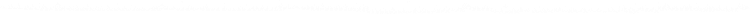 digraph G {
size = "5,5";
center = true;
1 [label="#1
g+h=1213.92+0
f=1213.92
[a1:5->13]@[163.544~220.593]
[a4:13->5]@[124.022~181.071]

new_Node:-1
"]
2 [label="#2
g+h=1219.76+0
f=1219.76
[a2:10->113]@[169.951~211.105]
[a4:113->10]@[207.682~248.835]

a:1[5->13](163.544~181.071)
new_Node:-1
"]
1 -> 2
3 [label="#3
g+h=1219.76+0
f=1219.76
[a2:113->5]@[211.105~237.715]
[a4:5->113]@[186.914~213.525]

a:4[13->5](124.022~220.593)
new_Node:-1
"]
1 -> 3
4 [label="#4
g+h=1231.11+0
f=1231.11
[a-1:-1->-1]@[-1~-1]
[a-1:-1->-1]@[-1~-1]

a:2[10->113](169.951~248.835)
new_Node:-1
"]
2 -> 4
5 [label="#5
g+h=1223.18+0
f=1223.18
[a2:10->113]@[169.951~211.105]
[a4:113->113]@[207.682~211.105]

a:4[113->10](207.682~211.105)
new_Node:-1
"]
2 -> 5
6 [label="#6
g+h=1222.18+0
f=1222.18
[a4:5->113]@[186.914~213.525]
[a2:113->113]@[211.105~213.525]

a:2[113->5](211.105~213.525)
new_Node:-1
"]
3 -> 6
7 [label="#7
g+h=1231.11+0
f=1231.11
[a-1:-1->-1]@[-1~-1]
[a-1:-1->-1]@[-1~-1]

a:4[5->113](186.914~237.715)
new_Node:-1
"]
3 -> 7
8 [label="#8
g+h=1223.18+0
f=1223.18
[a2:113->5]@[213.525~240.135]
[a4:170->113]@[213.069~214.525]

a:4[170->113](212.069~213.069)
new_Node:170
"]
6 -> 8
9 [label="#9
g+h=1222.18+0
f=1222.18
[a4:5->113]@[186.914~213.525]
[a2:171->113]@[212.447~213.525]

a:2[113->113](212.525~213.525)
new_Node:171
"]
6 -> 9
10 [label="#10
g+h=1223.18+0
f=1223.18
[a2:113->5]@[213.525~240.135]
[a4:172->113]@[212.753~214.525]

a:4[172->113](211.753~212.753)
new_Node:172
"]
9 -> 10
11 [label="#11
g+h=1223.18+0
f=1223.18
[a4:113->10]@[213.525~254.678]
[a2:171->113]@[213.447~214.525]

a:2[171->113](212.447~213.447)
new_Node:-1
"]
9 -> 11
12 [label="#12
g+h=1224.18+0
f=1224.18
[a2:171->113]@[213.447~214.525]
[a4:113->113]@[213.525~214.525]

a:4[113->10](213.525~214.525)
new_Node:-1
"]
11 -> 12
13 [label="#13
g+h=1225.33+0
f=1225.33
[a4:113->10]@[213.525~254.678]
[a2:171->171]@[210.028~215.601]

a:2[171->113](213.447~215.601)
new_Node:-1
"]
11 -> 13
14 [label="#14
g+h=1224.18+0
f=1224.18
[a4:170->113]@[213.069~214.525]
[a2:113->113]@[211.105~214.525]

a:2[113->5](213.525~214.525)
new_Node:-1
"]
8 -> 14
15 [label="#15
g+h=1226.09+0
f=1226.09
[a2:113->5]@[213.525~240.135]
[a4:170->170]@[212.069~215.98]

a:4[170->113](213.069~215.98)
new_Node:-1
"]
8 -> 15
16 [label="#16
g+h=1224.18+0
f=1224.18
[a4:172->113]@[212.753~214.525]
[a2:113->113]@[213.525~214.525]

a:2[113->5](213.525~214.525)
new_Node:-1
"]
10 -> 16
17 [label="#17
g+h=1226.72+0
f=1226.72
[a2:113->5]@[213.525~240.135]
[a4:172->172]@[211.753~216.295]

a:4[172->113](212.753~216.295)
new_Node:-1
"]
10 -> 17
18 [label="#18
g+h=1224.18+0
f=1224.18
[a4:113->10]@[211.105~252.259]
[a2:173->113]@[210.582~212.105]

a:2[173->113](209.582~210.582)
new_Node:173
"]
5 -> 18
19 [label="#19
g+h=1223.18+0
f=1223.18
[a2:10->113]@[169.951~211.105]
[a4:174->113]@[210.061~211.105]

a:4[113->113](210.105~211.105)
new_Node:174
"]
5 -> 19
20 [label="#20
g+h=1224.18+0
f=1224.18
[a4:113->10]@[211.105~252.259]
[a2:175->113]@[210.49~212.105]

a:2[175->113](209.49~210.49)
new_Node:175
"]
19 -> 20
21 [label="#21
g+h=1224.18+0
f=1224.18
[a2:113->5]@[211.105~237.715]
[a4:174->113]@[211.061~212.105]

a:4[174->113](210.061~211.061)
new_Node:-1
"]
19 -> 21
22 [label="#22
g+h=1225.18+0
f=1225.18
[a4:113->10]@[214.525~255.678]
[a2:171->113]@[214.447~215.525]

a:2[171->113](213.447~214.447)
new_Node:-1
"]
12 -> 22
23 [label="#23
g+h=1224.18+0
f=1224.18
[a2:171->113]@[213.447~214.525]
[a4:5->113]@[187.914~214.525]

a:4[113->113](213.525~214.525)
new_Node:-1
"]
12 -> 23
24 [label="#24
g+h=1225.18+0
f=1225.18
[a4:113->10]@[214.525~255.678]
[a2:171->113]@[214.447~215.525]

a:2[171->113](213.447~214.447)
new_Node:-1
"]
23 -> 24
25 [label="#25
g+h=1225.18+0
f=1225.18
[a2:113->5]@[214.525~241.135]
[a4:5->113]@[188.914~215.525]

a:4[5->113](187.914~188.914)
new_Node:-1
"]
23 -> 25
26 [label="#26
g+h=1225.18+0
f=1225.18
[a2:113->5]@[214.525~241.135]
[a4:170->113]@[214.069~215.525]

a:4[170->113](213.069~214.069)
new_Node:-1
"]
14 -> 26
27 [label="#27
g+h=1224.18+0
f=1224.18
[a4:170->113]@[213.069~214.525]
[a2:10->113]@[173.371~214.525]

a:2[113->113](213.525~214.525)
new_Node:-1
"]
14 -> 27
28 [label="#28
g+h=1225.18+0
f=1225.18
[a2:113->5]@[214.525~241.135]
[a4:170->113]@[214.069~215.525]

a:4[170->113](213.069~214.069)
new_Node:-1
"]
27 -> 28
29 [label="#29
g+h=1224.18+0
f=1224.18
[a4:170->113]@[213.069~214.525]
[a2:176->113]@[212.816~214.525]

a:2[176->113](212.817~213.816)
new_Node:176
"]
27 -> 29
30 [label="#30
g+h=1225.18+0
f=1225.18
[a2:113->5]@[214.525~241.135]
[a4:170->113]@[214.069~215.525]

a:4[170->113](213.069~214.069)
new_Node:-1
"]
29 -> 30
31 [label="#31
g+h=1225.18+0
f=1225.18
[a4:113->10]@[214.525~255.678]
[a2:176->113]@[213.816~215.525]

a:2[176->113](212.816~213.816)
new_Node:-1
"]
29 -> 31
32 [label="#32
g+h=1225.18+0
f=1225.18
[a2:113->5]@[214.525~241.135]
[a4:172->113]@[213.753~215.525]

a:4[172->113](212.753~213.753)
new_Node:-1
"]
16 -> 32
33 [label="#33
g+h=1224.18+0
f=1224.18
[a4:172->113]@[212.753~214.525]
[a2:171->113]@[213.448~214.525]

a:2[113->113](213.525~214.525)
new_Node:-1
"]
16 -> 33
34 [label="#34
g+h=1225.18+0
f=1225.18
[a2:113->5]@[214.525~241.135]
[a4:177->113]@[213.85~215.526]

a:4[177->113](212.853~213.85)
new_Node:177
"]
33 -> 34
35 [label="#35
g+h=1225.18+0
f=1225.18
[a4:113->10]@[214.525~255.679]
[a2:171->113]@[214.448~215.525]

a:2[171->113](213.448~214.448)
new_Node:-1
"]
33 -> 35
36 [label="#36
g+h=1225.18+0
f=1225.18
[a4:174->113]@[211.061~212.105]
[a2:113->113]@[211.105~212.105]

a:2[113->5](211.105~212.105)
new_Node:-1
"]
21 -> 36
37 [label="#37
g+h=1226.27+0
f=1226.27
[a2:113->5]@[211.105~237.715]
[a4:174->174]@[206.638~213.148]

a:4[174->113](211.061~213.148)
new_Node:-1
"]
21 -> 37
38 [label="#38
g+h=1225.18+0
f=1225.18
[a2:173->113]@[210.582~212.105]
[a4:113->113]@[207.682~212.105]

a:4[113->10](211.105~212.105)
new_Node:-1
"]
18 -> 38
39 [label="#39
g+h=1227.23+0
f=1227.23
[a4:113->10]@[211.105~252.259]
[a2:173->173]@[209.582~213.628]

a:2[173->113](210.582~213.628)
new_Node:-1
"]
18 -> 39
40 [label="#40
g+h=1225.18+0
f=1225.18
[a2:175->113]@[210.49~212.105]
[a4:113->113]@[211.105~212.105]

a:4[113->10](211.105~212.105)
new_Node:-1
"]
20 -> 40
41 [label="#41
g+h=1227.41+0
f=1227.41
[a4:113->10]@[211.105~252.259]
[a2:175->175]@[209.49~213.72]

a:2[175->113](210.49~213.72)
new_Node:-1
"]
20 -> 41
42 [label="#42
g+h=1226.18+0
f=1226.18
[a2:171->113]@[214.447~215.525]
[a4:113->113]@[213.525~215.525]

a:4[113->10](214.525~215.525)
new_Node:-1
"]
22 -> 42
43 [label="#43
g+h=1227.33+0
f=1227.33
[a4:113->10]@[214.525~255.678]
[a2:171->171]@[210.028~216.601]

a:2[171->113](214.447~216.601)
new_Node:-1
"]
22 -> 43
44 [label="#44
g+h=1226.18+0
f=1226.18
[a2:171->113]@[214.447~215.525]
[a4:113->113]@[214.525~215.525]

a:4[113->10](214.525~215.525)
new_Node:-1
"]
24 -> 44
45 [label="#45
g+h=1227.33+0
f=1227.33
[a4:113->10]@[214.525~255.678]
[a2:171->171]@[210.028~216.601]

a:2[171->113](214.447~216.601)
new_Node:-1
"]
24 -> 45
46 [label="#46
g+h=1226.18+0
f=1226.18
[a4:5->113]@[188.914~215.525]
[a2:113->113]@[214.525~215.525]

a:2[113->5](214.525~215.525)
new_Node:-1
"]
25 -> 46
47 [label="#47
g+h=1234.53+0
f=1234.53
[a-1:-1->-1]@[-1~-1]
[a-1:-1->-1]@[-1~-1]

a:4[5->113](188.914~241.135)
new_Node:-1
"]
25 -> 47
48 [label="#48
g+h=1226.18+0
f=1226.18
[a4:170->113]@[214.069~215.525]
[a2:113->113]@[211.105~215.525]

a:2[113->5](214.525~215.525)
new_Node:-1
"]
26 -> 48
49 [label="#49
g+h=1228.09+0
f=1228.09
[a2:113->5]@[214.525~241.135]
[a4:170->170]@[212.069~216.98]

a:4[170->113](214.069~216.98)
new_Node:-1
"]
26 -> 49
50 [label="#50
g+h=1226.18+0
f=1226.18
[a4:170->113]@[214.069~215.525]
[a2:113->113]@[214.525~215.525]

a:2[113->5](214.525~215.525)
new_Node:-1
"]
30 -> 50
51 [label="#51
g+h=1228.09+0
f=1228.09
[a2:113->5]@[214.525~241.135]
[a4:170->170]@[212.069~216.98]

a:4[170->113](214.069~216.98)
new_Node:-1
"]
30 -> 51
52 [label="#52
g+h=1226.18+0
f=1226.18
[a4:170->113]@[214.069~215.525]
[a2:113->113]@[214.525~215.525]

a:2[113->5](214.525~215.525)
new_Node:-1
"]
28 -> 52
53 [label="#53
g+h=1228.09+0
f=1228.09
[a2:113->5]@[214.525~241.135]
[a4:170->170]@[212.069~216.98]

a:4[170->113](214.069~216.98)
new_Node:-1
"]
28 -> 53
54 [label="#54
g+h=1226.18+0
f=1226.18
[a4:172->113]@[213.753~215.525]
[a2:113->113]@[213.525~215.525]

a:2[113->5](214.525~215.525)
new_Node:-1
"]
32 -> 54
55 [label="#55
g+h=1228.72+0
f=1228.72
[a2:113->5]@[214.525~241.135]
[a4:172->172]@[211.753~217.295]

a:4[172->113](213.753~217.295)
new_Node:-1
"]
32 -> 55
56 [label="#56
g+h=1226.18+0
f=1226.18
[a2:176->113]@[213.816~215.525]
[a4:113->113]@[214.525~215.525]

a:4[113->10](214.525~215.525)
new_Node:-1
"]
31 -> 56
57 [label="#57
g+h=1228.59+0
f=1228.59
[a4:113->10]@[214.525~255.678]
[a2:176->176]@[209.398~217.23]

a:2[176->113](213.816~217.23)
new_Node:-1
"]
31 -> 57
58 [label="#58
g+h=1226.18+0
f=1226.18
[a2:171->113]@[214.448~215.525]
[a4:113->113]@[214.525~215.525]

a:4[113->10](214.525~215.525)
new_Node:-1
"]
35 -> 58
59 [label="#59
g+h=1227.33+0
f=1227.33
[a4:113->10]@[214.525~255.679]
[a2:171->171]@[210.028~216.602]

a:2[171->113](214.448~216.602)
new_Node:-1
"]
35 -> 59
60 [label="#60
g+h=1225.18+0
f=1225.18
[a4:177->113]@[213.85~215.526]
[a2:113->172]@[214.525~216.297]

a:2[113->5](214.525~215.526)
new_Node:-1
"]
34 -> 60
61 [label="#61
g+h=1228.53+0
f=1228.53
[a2:113->5]@[214.525~241.135]
[a4:177->177]@[212.853~217.197]

a:4[177->113](213.85~217.197)
new_Node:-1
"]
34 -> 61
62 [label="#62
g+h=1227.63+0
f=1227.63
[a2:113->172]@[214.525~216.297]
[a4:177->177]@[212.853~216.297]

a:4[177->113](213.85~216.297)
new_Node:-1
"]
60 -> 62
63 [label="#63
g+h=1226.18+0
f=1226.18
[a4:177->113]@[213.85~215.526]
[a2:113->113]@[214.525~215.526]

a:2[113->172](214.525~215.526)
new_Node:-1
"]
60 -> 63
64 [label="#64
g+h=1226.18+0
f=1226.18
[a2:113->5]@[212.105~238.715]
[a4:174->113]@[212.061~213.105]

a:4[174->113](211.061~212.061)
new_Node:-1
"]
36 -> 64
65 [label="#65
g+h=1225.18+0
f=1225.18
[a4:174->113]@[211.061~212.105]
[a2:10->113]@[170.951~212.105]

a:2[113->113](211.105~212.105)
new_Node:-1
"]
36 -> 65
66 [label="#66
g+h=1226.18+0
f=1226.18
[a2:113->5]@[212.105~238.715]
[a4:174->113]@[212.061~213.105]

a:4[174->113](211.061~212.061)
new_Node:-1
"]
65 -> 66
67 [label="#67
g+h=1226.18+0
f=1226.18
[a4:113->10]@[212.105~253.259]
[a2:10->113]@[171.951~213.105]

a:2[10->113](170.951~171.951)
new_Node:-1
"]
65 -> 67
68 [label="#68
g+h=1226.18+0
f=1226.18
[a4:113->10]@[212.105~253.259]
[a2:173->113]@[211.582~213.105]

a:2[173->113](210.582~211.582)
new_Node:-1
"]
38 -> 68
69 [label="#69
g+h=1225.18+0
f=1225.18
[a2:173->113]@[210.582~212.105]
[a4:5->113]@[185.495~212.105]

a:4[113->113](211.105~212.105)
new_Node:-1
"]
38 -> 69
70 [label="#70
g+h=1226.18+0
f=1226.18
[a4:113->10]@[212.105~253.259]
[a2:173->113]@[211.582~213.105]

a:2[173->113](210.582~211.582)
new_Node:-1
"]
69 -> 70
71 [label="#71
g+h=1225.18+0
f=1225.18
[a2:173->113]@[210.582~212.105]
[a4:178->113]@[210.456~212.105]

a:4[178->113](210.456~211.456)
new_Node:178
"]
69 -> 71
72 [label="#72
g+h=1226.18+0
f=1226.18
[a4:113->10]@[212.105~253.259]
[a2:173->113]@[211.582~213.105]

a:2[173->113](210.582~211.582)
new_Node:-1
"]
71 -> 72
73 [label="#73
g+h=1226.18+0
f=1226.18
[a2:113->5]@[212.105~238.715]
[a4:178->113]@[211.456~213.105]

a:4[178->113](210.456~211.456)
new_Node:-1
"]
71 -> 73
74 [label="#74
g+h=1226.18+0
f=1226.18
[a4:113->10]@[212.105~253.259]
[a2:175->113]@[211.49~213.105]

a:2[175->113](210.49~211.49)
new_Node:-1
"]
40 -> 74
75 [label="#75
g+h=1225.18+0
f=1225.18
[a2:175->113]@[210.49~212.105]
[a4:174->113]@[211.061~212.105]

a:4[113->113](211.105~212.105)
new_Node:-1
"]
40 -> 75
76 [label="#76
g+h=1226.18+0
f=1226.18
[a4:113->10]@[212.105~253.259]
[a2:175->113]@[211.49~213.105]

a:2[175->113](210.49~211.49)
new_Node:-1
"]
75 -> 76
77 [label="#77
g+h=1226.18+0
f=1226.18
[a2:113->5]@[212.105~238.715]
[a4:174->113]@[212.061~213.105]

a:4[174->113](211.061~212.061)
new_Node:-1
"]
75 -> 77
78 [label="#78
g+h=1227.33+0
f=1227.33
[a2:171->113]@[215.601~216.678]
[a4:113->10]@[215.524~256.678]

a:4[113->10](213.525~215.524)
new_Node:-1
"]
13 -> 78
79 [label="#79
g+h=1225.33+0
f=1225.33
[a4:113->10]@[213.525~254.678]
[a2:179->171]@[214.524~215.601]

a:2[171->171](213.602~215.601)
new_Node:179
"]
13 -> 79
80 [label="#80
g+h=1236.69+0
f=1236.69
[a-1:-1->-1]@[-1~-1]
[a-1:-1->-1]@[-1~-1]

a:4[113->10](213.525~215.524)
new_Node:-1
"]
79 -> 80
81 [label="#81
g+h=1227.49+0
f=1227.49
[a4:113->10]@[213.525~254.678]
[a2:179->179]@[208.951~216.678]

a:2[179->171](214.524~216.678)
new_Node:-1
"]
79 -> 81
82 [label="#82
g+h=1228.09+0
f=1228.09
[a4:170->113]@[215.98~217.436]
[a2:113->5]@[215.524~242.134]

a:2[113->5](213.525~215.524)
new_Node:-1
"]
15 -> 82
83 [label="#83
g+h=1226.09+0
f=1226.09
[a2:113->5]@[213.525~240.135]
[a4:180->170]@[214.936~215.98]

a:4[170->170](213.981~215.98)
new_Node:180
"]
15 -> 83
84 [label="#84
g+h=1235.03+0
f=1235.03
[a-1:-1->-1]@[-1~-1]
[a-1:-1->-1]@[-1~-1]

a:2[113->5](213.525~215.524)
new_Node:-1
"]
83 -> 84
85 [label="#85
g+h=1228.18+0
f=1228.18
[a2:113->5]@[213.525~240.135]
[a4:180->180]@[211.025~217.022]

a:4[180->170](214.936~217.022)
new_Node:-1
"]
83 -> 85
86 [label="#86
g+h=1227.18+0
f=1227.18
[a4:113->10]@[215.525~256.678]
[a2:171->113]@[215.447~216.525]

a:2[171->113](214.447~215.447)
new_Node:-1
"]
42 -> 86
87 [label="#87
g+h=1226.18+0
f=1226.18
[a2:171->113]@[214.447~215.525]
[a4:5->113]@[188.914~215.525]

a:4[113->113](214.525~215.525)
new_Node:-1
"]
42 -> 87
88 [label="#88
g+h=1227.18+0
f=1227.18
[a4:113->10]@[215.525~256.678]
[a2:171->113]@[215.447~216.525]

a:2[171->113](214.447~215.447)
new_Node:-1
"]
87 -> 88
89 [label="#89
g+h=1227.18+0
f=1227.18
[a2:113->5]@[215.525~242.135]
[a4:5->113]@[189.914~216.525]

a:4[5->113](188.914~189.914)
new_Node:-1
"]
87 -> 89
90 [label="#90
g+h=1227.18+0
f=1227.18
[a4:113->10]@[215.525~256.678]
[a2:171->113]@[215.447~216.525]

a:2[171->113](214.447~215.447)
new_Node:-1
"]
44 -> 90
91 [label="#91
g+h=1226.18+0
f=1226.18
[a2:171->113]@[214.447~215.525]
[a4:5->113]@[188.914~215.525]

a:4[113->113](214.525~215.525)
new_Node:-1
"]
44 -> 91
92 [label="#92
g+h=1227.18+0
f=1227.18
[a4:113->10]@[215.525~256.678]
[a2:171->113]@[215.447~216.525]

a:2[171->113](214.447~215.447)
new_Node:-1
"]
91 -> 92
93 [label="#93
g+h=1227.18+0
f=1227.18
[a2:113->5]@[215.525~242.135]
[a4:5->113]@[189.914~216.525]

a:4[5->113](188.914~189.914)
new_Node:-1
"]
91 -> 93
94 [label="#94
g+h=1227.18+0
f=1227.18
[a2:113->5]@[215.525~242.135]
[a4:5->113]@[189.914~216.525]

a:4[5->113](188.914~189.914)
new_Node:-1
"]
46 -> 94
95 [label="#95
g+h=1226.18+0
f=1226.18
[a4:5->113]@[188.914~215.525]
[a2:171->113]@[214.447~215.525]

a:2[113->113](214.525~215.525)
new_Node:-1
"]
46 -> 95
96 [label="#96
g+h=1227.18+0
f=1227.18
[a2:113->5]@[215.525~242.135]
[a4:5->113]@[189.914~216.525]

a:4[5->113](188.914~189.914)
new_Node:-1
"]
95 -> 96
97 [label="#97
g+h=1227.18+0
f=1227.18
[a4:113->10]@[215.525~256.678]
[a2:171->113]@[215.447~216.525]

a:2[171->113](214.447~215.447)
new_Node:-1
"]
95 -> 97
98 [label="#98
g+h=1227.18+0
f=1227.18
[a2:113->5]@[215.525~242.135]
[a4:170->113]@[215.069~216.525]

a:4[170->113](214.069~215.069)
new_Node:-1
"]
48 -> 98
99 [label="#99
g+h=1226.18+0
f=1226.18
[a4:170->113]@[214.069~215.525]
[a2:10->113]@[174.371~215.525]

a:2[113->113](214.525~215.525)
new_Node:-1
"]
48 -> 99
100 [label="#100
g+h=1227.18+0
f=1227.18
[a2:113->5]@[215.525~242.135]
[a4:170->113]@[215.069~216.525]

a:4[170->113](214.069~215.069)
new_Node:-1
"]
99 -> 100
101 [label="#101
g+h=1227.18+0
f=1227.18
[a4:113->10]@[215.525~256.678]
[a2:10->113]@[175.371~216.525]

a:2[10->113](174.371~175.371)
new_Node:-1
"]
99 -> 101
102 [label="#102
g+h=1227.18+0
f=1227.18
[a2:113->5]@[215.525~242.135]
[a4:170->113]@[215.069~216.525]

a:4[170->113](214.069~215.069)
new_Node:-1
"]
50 -> 102
103 [label="#103
g+h=1226.18+0
f=1226.18
[a4:170->113]@[214.069~215.525]
[a2:176->113]@[213.816~215.525]

a:2[113->113](214.525~215.525)
new_Node:-1
"]
50 -> 103
104 [label="#104
g+h=1227.18+0
f=1227.18
[a2:113->5]@[215.525~242.135]
[a4:170->113]@[215.069~216.525]

a:4[170->113](214.069~215.069)
new_Node:-1
"]
52 -> 104
105 [label="#105
g+h=1226.18+0
f=1226.18
[a4:170->113]@[214.069~215.525]
[a2:10->113]@[174.371~215.525]

a:2[113->113](214.525~215.525)
new_Node:-1
"]
52 -> 105
106 [label="#106
g+h=1227.18+0
f=1227.18
[a2:113->5]@[215.525~242.135]
[a4:170->113]@[215.069~216.525]

a:4[170->113](214.069~215.069)
new_Node:-1
"]
105 -> 106
107 [label="#107
g+h=1227.18+0
f=1227.18
[a4:113->10]@[215.525~256.678]
[a2:10->113]@[175.371~216.525]

a:2[10->113](174.371~175.371)
new_Node:-1
"]
105 -> 107
108 [label="#108
g+h=1227.18+0
f=1227.18
[a2:113->5]@[215.525~242.135]
[a4:172->113]@[214.753~216.525]

a:4[172->113](213.753~214.753)
new_Node:-1
"]
54 -> 108
109 [label="#109
g+h=1226.18+0
f=1226.18
[a4:172->113]@[213.753~215.525]
[a2:171->113]@[214.448~215.525]

a:2[113->113](214.525~215.525)
new_Node:-1
"]
54 -> 109
110 [label="#110
g+h=1227.18+0
f=1227.18
[a2:113->5]@[215.525~242.135]
[a4:172->113]@[214.753~216.525]

a:4[172->113](213.753~214.753)
new_Node:-1
"]
109 -> 110
111 [label="#111
g+h=1227.18+0
f=1227.18
[a4:113->10]@[215.525~256.679]
[a2:171->113]@[215.448~216.525]

a:2[171->113](214.448~215.448)
new_Node:-1
"]
109 -> 111
112 [label="#112
g+h=1227.18+0
f=1227.18
[a2:113->5]@[215.525~242.135]
[a4:170->113]@[215.069~216.525]

a:4[170->113](214.069~215.069)
new_Node:-1
"]
103 -> 112
113 [label="#113
g+h=1227.18+0
f=1227.18
[a4:113->10]@[215.525~256.678]
[a2:176->113]@[214.816~216.525]

a:2[176->113](213.816~214.816)
new_Node:-1
"]
103 -> 113
114 [label="#114
g+h=1227.18+0
f=1227.18
[a4:113->10]@[215.525~256.679]
[a2:171->113]@[215.448~216.525]

a:2[171->113](214.448~215.448)
new_Node:-1
"]
58 -> 114
115 [label="#115
g+h=1226.18+0
f=1226.18
[a2:171->113]@[214.448~215.525]
[a4:172->113]@[213.753~215.525]

a:4[113->113](214.525~215.525)
new_Node:-1
"]
58 -> 115
116 [label="#116
g+h=1227.18+0
f=1227.18
[a4:113->10]@[215.525~256.679]
[a2:171->113]@[215.448~216.525]

a:2[171->113](214.448~215.448)
new_Node:-1
"]
115 -> 116
117 [label="#117
g+h=1227.18+0
f=1227.18
[a2:113->172]@[215.525~217.297]
[a4:172->113]@[214.753~216.525]

a:4[172->113](213.753~214.753)
new_Node:-1
"]
115 -> 117
118 [label="#118
g+h=1225.18+0
f=1225.18
[a4:170->113]@[213.069~214.525]
[a2:181->113]@[213.038~214.525]

a:2[181->113](214.04~215.039)
new_Node:181
"]
56 -> 118
119 [label="#119
g+h=1226.18+0
f=1226.18
[a2:176->113]@[213.816~215.525]
[a4:170->113]@[214.069~215.525]

a:4[113->113](214.525~215.525)
new_Node:-1
"]
56 -> 119
120 [label="#120
g+h=1225.18+0
f=1225.18
[a2:113->5]@[214.525~241.135]
[a4:170->113]@[214.069~215.525]

a:4[170->113](213.069~214.069)
new_Node:-1
"]
118 -> 120
121 [label="#121
g+h=1226.18+0
f=1226.18
[a4:113->113]@[214.525~215.525]
[a2:181->113]@[214.038~215.525]

a:2[181->113](213.038~214.038)
new_Node:-1
"]
118 -> 121
122 [label="#122
g+h=1226.18+0
f=1226.18
[a4:170->113]@[214.069~215.525]
[a2:113->113]@[214.525~215.525]

a:2[113->5](214.525~215.525)
new_Node:-1
"]
120 -> 122
123 [label="#123
g+h=1228.09+0
f=1228.09
[a2:113->5]@[214.525~241.135]
[a4:170->170]@[212.069~216.98]

a:4[170->113](214.069~216.98)
new_Node:-1
"]
120 -> 123
124 [label="#124
g+h=1226.18+0
f=1226.18
[a2:181->113]@[214.038~215.525]
[a4:170->113]@[214.069~215.525]

a:4[113->113](214.525~215.525)
new_Node:-1
"]
121 -> 124
125 [label="#125
g+h=1227.18+0
f=1227.18
[a4:113->10]@[215.525~256.679]
[a2:181->113]@[215.039~216.526]

a:2[181->113](214.038~215.038)
new_Node:-1
"]
121 -> 125
126 [label="#126
g+h=1227.18+0
f=1227.18
[a4:113->176]@[215.525~217.234]
[a2:181->113]@[215.039~216.526]

a:2[181->113](214.038~215.038)
new_Node:-1
"]
124 -> 126
127 [label="#127
g+h=1227.18+0
f=1227.18
[a2:113->5]@[215.525~242.135]
[a4:170->113]@[215.069~216.525]

a:4[170->113](214.069~215.069)
new_Node:-1
"]
124 -> 127
128 [label="#128
g+h=1227.18+0
f=1227.18
[a2:113->5]@[215.525~242.135]
[a4:170->113]@[215.069~216.525]

a:4[170->113](214.069~215.069)
new_Node:-1
"]
122 -> 128
129 [label="#129
g+h=1226.18+0
f=1226.18
[a4:170->113]@[214.069~215.525]
[a2:181->113]@[214.038~215.525]

a:2[113->113](214.525~215.525)
new_Node:-1
"]
122 -> 129
130 [label="#130
g+h=1227.18+0
f=1227.18
[a2:113->5]@[215.525~242.135]
[a4:170->113]@[215.069~216.525]

a:4[170->113](214.069~215.069)
new_Node:-1
"]
129 -> 130
131 [label="#131
g+h=1227.18+0
f=1227.18
[a4:113->176]@[215.525~217.234]
[a2:181->113]@[215.039~216.526]

a:2[181->113](214.038~215.038)
new_Node:-1
"]
129 -> 131
132 [label="#132
g+h=1227.18+0
f=1227.18
[a4:113->176]@[215.525~217.234]
[a2:176->113]@[214.816~216.525]

a:2[176->113](213.816~214.816)
new_Node:-1
"]
119 -> 132
133 [label="#133
g+h=1227.18+0
f=1227.18
[a2:113->5]@[215.525~242.135]
[a4:170->113]@[215.069~216.525]

a:4[170->113](214.069~215.069)
new_Node:-1
"]
119 -> 133
134 [label="#134
g+h=1227.18+0
f=1227.18
[a4:174->113]@[212.061~213.105]
[a2:113->113]@[211.105~213.105]

a:2[113->5](212.105~213.105)
new_Node:-1
"]
64 -> 134
135 [label="#135
g+h=1228.27+0
f=1228.27
[a2:113->5]@[212.105~238.715]
[a4:174->174]@[206.638~214.148]

a:4[174->113](212.061~214.148)
new_Node:-1
"]
64 -> 135
136 [label="#136
g+h=1227.18+0
f=1227.18
[a4:174->113]@[212.061~213.105]
[a2:113->113]@[212.105~213.105]

a:2[113->5](212.105~213.105)
new_Node:-1
"]
66 -> 136
137 [label="#137
g+h=1228.27+0
f=1228.27
[a2:113->5]@[212.105~238.715]
[a4:174->174]@[206.638~214.148]

a:4[174->113](212.061~214.148)
new_Node:-1
"]
66 -> 137
138 [label="#138
g+h=1227.18+0
f=1227.18
[a2:10->113]@[171.951~213.105]
[a4:113->113]@[212.105~213.105]

a:4[113->10](212.105~213.105)
new_Node:-1
"]
67 -> 138
139 [label="#139
g+h=1235.54+0
f=1235.54
[a-1:-1->-1]@[-1~-1]
[a-1:-1->-1]@[-1~-1]

a:2[10->113](171.951~253.259)
new_Node:-1
"]
67 -> 139
140 [label="#140
g+h=1227.18+0
f=1227.18
[a2:173->113]@[211.582~213.105]
[a4:113->113]@[212.105~213.105]

a:4[113->10](212.105~213.105)
new_Node:-1
"]
72 -> 140
141 [label="#141
g+h=1229.23+0
f=1229.23
[a4:113->10]@[212.105~253.259]
[a2:173->173]@[209.582~214.628]

a:2[173->113](211.582~214.628)
new_Node:-1
"]
72 -> 141
142 [label="#142
g+h=1227.18+0
f=1227.18
[a2:173->113]@[211.582~213.105]
[a4:113->113]@[212.105~213.105]

a:4[113->10](212.105~213.105)
new_Node:-1
"]
70 -> 142
143 [label="#143
g+h=1229.23+0
f=1229.23
[a4:113->10]@[212.105~253.259]
[a2:173->173]@[209.582~214.628]

a:2[173->113](211.582~214.628)
new_Node:-1
"]
70 -> 143
144 [label="#144
g+h=1227.18+0
f=1227.18
[a2:173->113]@[211.582~213.105]
[a4:113->113]@[207.682~213.105]

a:4[113->10](212.105~213.105)
new_Node:-1
"]
68 -> 144
145 [label="#145
g+h=1229.23+0
f=1229.23
[a4:113->10]@[212.105~253.259]
[a2:173->173]@[209.582~214.628]

a:2[173->113](211.582~214.628)
new_Node:-1
"]
68 -> 145
146 [label="#146
g+h=1227.18+0
f=1227.18
[a2:175->113]@[211.49~213.105]
[a4:113->113]@[212.105~213.105]

a:4[113->10](212.105~213.105)
new_Node:-1
"]
76 -> 146
147 [label="#147
g+h=1229.41+0
f=1229.41
[a4:113->10]@[212.105~253.259]
[a2:175->175]@[209.49~214.72]

a:2[175->113](211.49~214.72)
new_Node:-1
"]
76 -> 147
148 [label="#148
g+h=1227.18+0
f=1227.18
[a2:175->113]@[211.49~213.105]
[a4:113->113]@[211.105~213.105]

a:4[113->10](212.105~213.105)
new_Node:-1
"]
74 -> 148
149 [label="#149
g+h=1229.41+0
f=1229.41
[a4:113->10]@[212.105~253.259]
[a2:175->175]@[209.49~214.72]

a:2[175->113](211.49~214.72)
new_Node:-1
"]
74 -> 149
150 [label="#150
g+h=1227.18+0
f=1227.18
[a4:174->113]@[212.061~213.105]
[a2:113->113]@[212.105~213.105]

a:2[113->5](212.105~213.105)
new_Node:-1
"]
77 -> 150
151 [label="#151
g+h=1228.27+0
f=1228.27
[a2:113->5]@[212.105~238.715]
[a4:174->174]@[206.638~214.148]

a:4[174->113](212.061~214.148)
new_Node:-1
"]
77 -> 151
152 [label="#152
g+h=1227.18+0
f=1227.18
[a4:178->113]@[211.456~213.105]
[a2:113->113]@[212.105~213.105]

a:2[113->5](212.105~213.105)
new_Node:-1
"]
73 -> 152
153 [label="#153
g+h=1229.48+0
f=1229.48
[a2:113->5]@[212.105~238.715]
[a4:178->178]@[206.033~214.754]

a:4[178->113](211.456~214.754)
new_Node:-1
"]
73 -> 153
154 [label="#154
g+h=1227.18+0
f=1227.18
[a2:113->172]@[215.526~217.298]
[a4:177->113]@[214.85~216.526]

a:4[177->113](213.85~214.85)
new_Node:-1
"]
63 -> 154
155 [label="#155
g+h=1226.18+0
f=1226.18
[a4:177->113]@[213.85~215.526]
[a2:171->113]@[214.449~215.526]

a:2[113->113](214.526~215.526)
new_Node:-1
"]
63 -> 155
156 [label="#156
g+h=1227.18+0
f=1227.18
[a2:113->172]@[215.526~217.298]
[a4:177->113]@[214.85~216.526]

a:4[177->113](213.85~214.85)
new_Node:-1
"]
155 -> 156
157 [label="#157
g+h=1227.18+0
f=1227.18
[a4:113->10]@[215.526~256.68]
[a2:171->113]@[215.449~216.526]

a:2[171->113](214.449~215.449)
new_Node:-1
"]
155 -> 157
158 [label="#158
g+h=1228.27+0
f=1228.27
[a4:174->113]@[213.148~214.192]
[a2:113->5]@[213.104~239.714]

a:2[113->5](211.105~213.104)
new_Node:-1
"]
37 -> 158
159 [label="#159
g+h=1226.27+0
f=1226.27
[a2:113->5]@[211.105~237.715]
[a4:182->174]@[212.104~213.148]

a:4[174->174](211.149~213.148)
new_Node:182
"]
37 -> 159
160 [label="#160
g+h=1237.63+0
f=1237.63
[a-1:-1->-1]@[-1~-1]
[a-1:-1->-1]@[-1~-1]

a:2[113->5](211.105~213.104)
new_Node:-1
"]
159 -> 160
161 [label="#161
g+h=1228.36+0
f=1228.36
[a2:113->5]@[211.105~237.715]
[a4:182->182]@[205.595~214.191]

a:4[182->174](212.104~214.191)
new_Node:-1
"]
159 -> 161
162 [label="#162
g+h=1226.72+0
f=1226.72
[a4:172->172]@[211.753~216.295]
[a2:113->5]@[213.525~240.135]

a:2[183->5](213.841~215.839)
new_Node:183
"]
17 -> 162
163 [label="#163
g+h=1226.72+0
f=1226.72
[a2:113->5]@[213.525~240.135]
[a4:184->172]@[215.251~216.295]

a:4[172->172](214.297~216.295)
new_Node:184
"]
17 -> 163
164 [label="#164
g+h=1226.72+0
f=1226.72
[a2:113->5]@[213.525~240.135]
[a4:5->172]@[191.456~216.295]

a:4[172->172](214.297~216.295)
new_Node:-1
"]
162 -> 164
165 [label="#165
g+h=1228.72+0
f=1228.72
[a4:172->113]@[216.295~218.067]
[a2:113->5]@[215.523~242.133]

a:2[113->5](213.525~215.523)
new_Node:-1
"]
162 -> 165
166 [label="#166
g+h=1228.72+0
f=1228.72
[a4:172->113]@[216.295~218.067]
[a2:113->5]@[215.523~242.133]

a:2[113->5](213.525~215.523)
new_Node:-1
"]
164 -> 166
167 [label="#167
g+h=1233.53+0
f=1233.53
[a-1:-1->-1]@[-1~-1]
[a-1:-1->-1]@[-1~-1]

a:4[5->172](191.456~240.135)
new_Node:-1
"]
164 -> 167
168 [label="#168
g+h=1235.66+0
f=1235.66
[a-1:-1->-1]@[-1~-1]
[a-1:-1->-1]@[-1~-1]

a:2[113->5](213.525~215.523)
new_Node:-1
"]
163 -> 168
169 [label="#169
g+h=1228.81+0
f=1228.81
[a2:113->5]@[213.525~240.135]
[a4:184->184]@[210.71~217.337]

a:4[184->172](215.251~217.337)
new_Node:-1
"]
163 -> 169
170 [label="#170
g+h=1228.18+0
f=1228.18
[a2:171->113]@[215.447~216.525]
[a4:113->113]@[213.525~216.525]

a:4[113->10](215.525~216.525)
new_Node:-1
"]
86 -> 170
171 [label="#171
g+h=1229.33+0
f=1229.33
[a4:113->10]@[215.525~256.678]
[a2:171->171]@[210.028~217.601]

a:2[171->113](215.447~217.601)
new_Node:-1
"]
86 -> 171
172 [label="#172
g+h=1228.18+0
f=1228.18
[a2:171->113]@[215.447~216.525]
[a4:113->113]@[215.525~216.525]

a:4[113->10](215.525~216.525)
new_Node:-1
"]
88 -> 172
173 [label="#173
g+h=1229.33+0
f=1229.33
[a4:113->10]@[215.525~256.678]
[a2:171->171]@[210.028~217.601]

a:2[171->113](215.447~217.601)
new_Node:-1
"]
88 -> 173
174 [label="#174
g+h=1228.18+0
f=1228.18
[a4:5->113]@[189.914~216.525]
[a2:113->113]@[215.525~216.525]

a:2[113->5](215.525~216.525)
new_Node:-1
"]
89 -> 174
175 [label="#175
g+h=1235.53+0
f=1235.53
[a-1:-1->-1]@[-1~-1]
[a-1:-1->-1]@[-1~-1]

a:4[5->113](189.914~242.135)
new_Node:-1
"]
89 -> 175
176 [label="#176
g+h=1228.18+0
f=1228.18
[a2:171->113]@[215.447~216.525]
[a4:113->113]@[214.525~216.525]

a:4[113->10](215.525~216.525)
new_Node:-1
"]
90 -> 176
177 [label="#177
g+h=1229.33+0
f=1229.33
[a4:113->10]@[215.525~256.678]
[a2:171->171]@[210.028~217.601]

a:2[171->113](215.447~217.601)
new_Node:-1
"]
90 -> 177
178 [label="#178
g+h=1228.18+0
f=1228.18
[a4:5->113]@[189.914~216.525]
[a2:113->113]@[214.525~216.525]

a:2[113->5](215.525~216.525)
new_Node:-1
"]
94 -> 178
179 [label="#179
g+h=1235.53+0
f=1235.53
[a-1:-1->-1]@[-1~-1]
[a-1:-1->-1]@[-1~-1]

a:4[5->113](189.914~242.135)
new_Node:-1
"]
94 -> 179
180 [label="#180
g+h=1228.18+0
f=1228.18
[a2:171->113]@[215.447~216.525]
[a4:113->113]@[215.525~216.525]

a:4[113->10](215.525~216.525)
new_Node:-1
"]
92 -> 180
181 [label="#181
g+h=1229.33+0
f=1229.33
[a4:113->10]@[215.525~256.678]
[a2:171->171]@[210.028~217.601]

a:2[171->113](215.447~217.601)
new_Node:-1
"]
92 -> 181
182 [label="#182
g+h=1228.18+0
f=1228.18
[a4:5->113]@[189.914~216.525]
[a2:113->113]@[215.525~216.525]

a:2[113->5](215.525~216.525)
new_Node:-1
"]
93 -> 182
183 [label="#183
g+h=1235.53+0
f=1235.53
[a-1:-1->-1]@[-1~-1]
[a-1:-1->-1]@[-1~-1]

a:4[5->113](189.914~242.135)
new_Node:-1
"]
93 -> 183
184 [label="#184
g+h=1228.18+0
f=1228.18
[a2:171->113]@[215.447~216.525]
[a4:113->113]@[215.525~216.525]

a:4[113->10](215.525~216.525)
new_Node:-1
"]
97 -> 184
185 [label="#185
g+h=1229.33+0
f=1229.33
[a4:113->10]@[215.525~256.678]
[a2:171->171]@[210.028~217.601]

a:2[171->113](215.447~217.601)
new_Node:-1
"]
97 -> 185
186 [label="#186
g+h=1228.18+0
f=1228.18
[a4:5->113]@[189.914~216.525]
[a2:113->113]@[215.525~216.525]

a:2[113->5](215.525~216.525)
new_Node:-1
"]
96 -> 186
187 [label="#187
g+h=1235.53+0
f=1235.53
[a-1:-1->-1]@[-1~-1]
[a-1:-1->-1]@[-1~-1]

a:4[5->113](189.914~242.135)
new_Node:-1
"]
96 -> 187
188 [label="#188
g+h=1228.18+0
f=1228.18
[a4:170->113]@[215.069~216.525]
[a2:113->113]@[211.105~216.525]

a:2[113->5](215.525~216.525)
new_Node:-1
"]
98 -> 188
189 [label="#189
g+h=1230.09+0
f=1230.09
[a2:113->5]@[215.525~242.135]
[a4:170->170]@[212.069~217.98]

a:4[170->113](215.069~217.98)
new_Node:-1
"]
98 -> 189
190 [label="#190
g+h=1228.18+0
f=1228.18
[a4:170->113]@[215.069~216.525]
[a2:113->113]@[215.525~216.525]

a:2[113->5](215.525~216.525)
new_Node:-1
"]
100 -> 190
191 [label="#191
g+h=1230.09+0
f=1230.09
[a2:113->5]@[215.525~242.135]
[a4:170->170]@[212.069~217.98]

a:4[170->113](215.069~217.98)
new_Node:-1
"]
100 -> 191
192 [label="#192
g+h=1228.18+0
f=1228.18
[a2:10->113]@[175.371~216.525]
[a4:113->113]@[215.525~216.525]

a:4[113->10](215.525~216.525)
new_Node:-1
"]
101 -> 192
193 [label="#193
g+h=1233.11+0
f=1233.11
[a-1:-1->-1]@[-1~-1]
[a-1:-1->-1]@[-1~-1]

a:2[10->113](175.371~256.678)
new_Node:-1
"]
101 -> 193
194 [label="#194
g+h=1228.18+0
f=1228.18
[a4:170->113]@[215.069~216.525]
[a2:113->113]@[214.525~216.525]

a:2[113->5](215.525~216.525)
new_Node:-1
"]
102 -> 194
195 [label="#195
g+h=1230.09+0
f=1230.09
[a2:113->5]@[215.525~242.135]
[a4:170->170]@[212.069~217.98]

a:4[170->113](215.069~217.98)
new_Node:-1
"]
102 -> 195
196 [label="#196
g+h=1228.18+0
f=1228.18
[a4:170->113]@[215.069~216.525]
[a2:113->113]@[214.525~216.525]

a:2[113->5](215.525~216.525)
new_Node:-1
"]
104 -> 196
197 [label="#197
g+h=1230.09+0
f=1230.09
[a2:113->5]@[215.525~242.135]
[a4:170->170]@[212.069~217.98]

a:4[170->113](215.069~217.98)
new_Node:-1
"]
104 -> 197
198 [label="#198
g+h=1228.18+0
f=1228.18
[a2:176->113]@[214.816~216.525]
[a4:113->113]@[215.525~216.525]

a:4[113->10](215.525~216.525)
new_Node:-1
"]
113 -> 198
199 [label="#199
g+h=1230.59+0
f=1230.59
[a4:113->10]@[215.525~256.678]
[a2:176->176]@[209.398~218.231]

a:2[176->113](214.816~218.231)
new_Node:-1
"]
113 -> 199
200 [label="#200
g+h=1228.18+0
f=1228.18
[a4:170->113]@[215.069~216.525]
[a2:113->113]@[215.525~216.525]

a:2[113->5](215.525~216.525)
new_Node:-1
"]
106 -> 200
201 [label="#201
g+h=1230.09+0
f=1230.09
[a2:113->5]@[215.525~242.135]
[a4:170->170]@[212.069~217.98]

a:4[170->113](215.069~217.98)
new_Node:-1
"]
106 -> 201
202 [label="#202
g+h=1228.18+0
f=1228.18
[a2:10->113]@[175.371~216.525]
[a4:113->113]@[215.525~216.525]

a:4[113->10](215.525~216.525)
new_Node:-1
"]
107 -> 202
203 [label="#203
g+h=1233.11+0
f=1233.11
[a-1:-1->-1]@[-1~-1]
[a-1:-1->-1]@[-1~-1]

a:2[10->113](175.371~256.678)
new_Node:-1
"]
107 -> 203
204 [label="#204
g+h=1228.18+0
f=1228.18
[a4:172->113]@[214.753~216.525]
[a2:113->113]@[213.525~216.525]

a:2[113->5](215.525~216.525)
new_Node:-1
"]
108 -> 204
205 [label="#205
g+h=1230.72+0
f=1230.72
[a2:113->5]@[215.525~242.135]
[a4:172->172]@[211.753~218.295]

a:4[172->113](214.753~218.295)
new_Node:-1
"]
108 -> 205
206 [label="#206
g+h=1228.18+0
f=1228.18
[a4:172->113]@[214.753~216.525]
[a2:113->113]@[215.525~216.525]

a:2[113->5](215.525~216.525)
new_Node:-1
"]
110 -> 206
207 [label="#207
g+h=1230.72+0
f=1230.72
[a2:113->5]@[215.525~242.135]
[a4:172->172]@[211.753~218.295]

a:4[172->113](214.753~218.295)
new_Node:-1
"]
110 -> 207
208 [label="#208
g+h=1228.18+0
f=1228.18
[a2:171->113]@[215.448~216.525]
[a4:113->113]@[215.525~216.525]

a:4[113->10](215.525~216.525)
new_Node:-1
"]
111 -> 208
209 [label="#209
g+h=1229.33+0
f=1229.33
[a4:113->10]@[215.525~256.679]
[a2:171->171]@[210.028~217.602]

a:2[171->113](215.448~217.602)
new_Node:-1
"]
111 -> 209
210 [label="#210
g+h=1228.18+0
f=1228.18
[a2:171->113]@[215.448~216.525]
[a4:113->113]@[214.525~216.525]

a:4[113->10](215.525~216.525)
new_Node:-1
"]
114 -> 210
211 [label="#211
g+h=1229.33+0
f=1229.33
[a4:113->10]@[215.525~256.679]
[a2:171->171]@[210.028~217.602]

a:2[171->113](215.448~217.602)
new_Node:-1
"]
114 -> 211
212 [label="#212
g+h=1228.18+0
f=1228.18
[a2:171->113]@[215.448~216.525]
[a4:113->113]@[215.525~216.525]

a:4[113->10](215.525~216.525)
new_Node:-1
"]
116 -> 212
213 [label="#213
g+h=1229.33+0
f=1229.33
[a4:113->10]@[215.525~256.679]
[a2:171->171]@[210.028~217.602]

a:2[171->113](215.448~217.602)
new_Node:-1
"]
116 -> 213
214 [label="#214
g+h=1227.18+0
f=1227.18
[a4:172->113]@[214.753~216.525]
[a2:113->5]@[215.525~242.135]

a:2[113->172](215.525~216.525)
new_Node:-1
"]
117 -> 214
215 [label="#215
g+h=1229.72+0
f=1229.72
[a2:113->172]@[215.525~217.297]
[a4:172->172]@[211.753~217.297]

a:4[172->113](214.753~217.297)
new_Node:-1
"]
117 -> 215
216 [label="#216
g+h=1230.72+0
f=1230.72
[a2:113->5]@[215.525~242.135]
[a4:172->172]@[211.753~218.295]

a:4[172->113](214.753~218.295)
new_Node:-1
"]
214 -> 216
217 [label="#217
g+h=1228.18+0
f=1228.18
[a4:172->113]@[214.753~216.525]
[a2:113->113]@[215.525~216.525]

a:2[113->5](215.525~216.525)
new_Node:-1
"]
214 -> 217
218 [label="#218
g+h=1228.18+0
f=1228.18
[a4:170->113]@[215.069~216.525]
[a2:113->113]@[215.525~216.525]

a:2[113->5](215.525~216.525)
new_Node:-1
"]
112 -> 218
219 [label="#219
g+h=1230.09+0
f=1230.09
[a2:113->5]@[215.525~242.135]
[a4:170->170]@[212.069~217.981]

a:4[170->113](215.069~217.981)
new_Node:-1
"]
112 -> 219
220 [label="#220
g+h=1228.18+0
f=1228.18
[a4:170->113]@[215.069~216.525]
[a2:113->113]@[215.525~216.525]

a:2[113->5](215.525~216.525)
new_Node:-1
"]
133 -> 220
221 [label="#221
g+h=1230.09+0
f=1230.09
[a2:113->5]@[215.525~242.135]
[a4:170->170]@[212.069~217.981]

a:4[170->113](215.069~217.981)
new_Node:-1
"]
133 -> 221
222 [label="#222
g+h=1228.18+0
f=1228.18
[a4:170->113]@[215.069~216.525]
[a2:113->113]@[214.525~216.525]

a:2[113->5](215.525~216.525)
new_Node:-1
"]
128 -> 222
223 [label="#223
g+h=1230.09+0
f=1230.09
[a2:113->5]@[215.525~242.135]
[a4:170->170]@[212.069~217.98]

a:4[170->113](215.069~217.98)
new_Node:-1
"]
128 -> 223
224 [label="#224
g+h=1228.18+0
f=1228.18
[a4:170->113]@[215.069~216.525]
[a2:113->113]@[215.525~216.525]

a:2[113->5](215.525~216.525)
new_Node:-1
"]
127 -> 224
225 [label="#225
g+h=1230.09+0
f=1230.09
[a2:113->5]@[215.525~242.135]
[a4:170->170]@[212.069~217.98]

a:4[170->113](215.069~217.98)
new_Node:-1
"]
127 -> 225
226 [label="#226
g+h=1228.18+0
f=1228.18
[a4:170->113]@[215.069~216.525]
[a2:113->113]@[215.525~216.525]

a:2[113->5](215.525~216.525)
new_Node:-1
"]
130 -> 226
227 [label="#227
g+h=1230.09+0
f=1230.09
[a2:113->5]@[215.525~242.135]
[a4:170->170]@[212.069~217.98]

a:4[170->113](215.069~217.98)
new_Node:-1
"]
130 -> 227
228 [label="#228
g+h=1227.18+0
f=1227.18
[a2:181->113]@[215.039~216.526]
[a4:113->176]@[215.525~217.234]

a:4[113->10](215.525~216.526)
new_Node:-1
"]
125 -> 228
229 [label="#229
g+h=1230.15+0
f=1230.15
[a4:113->10]@[215.525~256.679]
[a2:181->181]@[209.621~218.007]

a:2[181->113](215.039~218.007)
new_Node:-1
"]
125 -> 229
230 [label="#230
g+h=1227.18+0
f=1227.18
[a2:176->113]@[214.816~216.525]
[a4:113->10]@[215.525~256.679]

a:4[113->176](215.525~216.525)
new_Node:-1
"]
132 -> 230
231 [label="#231
g+h=1229.6+0
f=1229.6
[a4:113->176]@[215.525~217.234]
[a2:176->176]@[209.398~217.234]

a:2[176->113](214.816~217.234)
new_Node:-1
"]
132 -> 231
232 [label="#232
g+h=1230.59+0
f=1230.59
[a4:113->10]@[215.525~256.679]
[a2:176->176]@[209.398~218.231]

a:2[176->113](214.816~218.231)
new_Node:-1
"]
230 -> 232
233 [label="#233
g+h=1228.18+0
f=1228.18
[a2:176->113]@[214.816~216.525]
[a4:113->113]@[215.525~216.525]

a:4[113->10](215.525~216.525)
new_Node:-1
"]
230 -> 233
234 [label="#234
g+h=1228.18+0
f=1228.18
[a2:181->113]@[215.039~216.526]
[a4:113->113]@[215.525~216.526]

a:4[113->176](215.525~216.526)
new_Node:-1
"]
131 -> 234
235 [label="#235
g+h=1229.38+0
f=1229.38
[a4:113->176]@[215.525~217.234]
[a2:181->181]@[209.621~217.234]

a:2[181->113](215.039~217.234)
new_Node:-1
"]
131 -> 235
236 [label="#236
g+h=1228.18+0
f=1228.18
[a2:181->113]@[215.039~216.526]
[a4:113->113]@[215.525~216.526]

a:4[113->176](215.525~216.526)
new_Node:-1
"]
126 -> 236
237 [label="#237
g+h=1229.38+0
f=1229.38
[a4:113->176]@[215.525~217.234]
[a2:181->181]@[209.621~217.234]

a:2[181->113](215.039~217.234)
new_Node:-1
"]
126 -> 237
238 [label="#238
g+h=1229.38+0
f=1229.38
[a4:113->176]@[215.525~217.234]
[a2:181->181]@[209.621~217.234]

a:2[181->113](215.039~217.234)
new_Node:-1
"]
228 -> 238
239 [label="#239
g+h=1228.18+0
f=1228.18
[a2:181->113]@[215.039~216.526]
[a4:113->113]@[214.525~216.526]

a:4[113->176](215.525~216.526)
new_Node:-1
"]
228 -> 239
240 [label="#240
g+h=1228.18+0
f=1228.18
[a2:113->5]@[213.105~239.715]
[a4:174->113]@[213.061~214.105]

a:4[174->113](212.061~213.061)
new_Node:-1
"]
134 -> 240
241 [label="#241
g+h=1227.18+0
f=1227.18
[a4:174->113]@[212.061~213.105]
[a2:10->113]@[171.951~213.105]

a:2[113->113](212.105~213.105)
new_Node:-1
"]
134 -> 241
242 [label="#242
g+h=1228.18+0
f=1228.18
[a2:113->5]@[213.105~239.715]
[a4:174->113]@[213.061~214.105]

a:4[174->113](212.061~213.061)
new_Node:-1
"]
241 -> 242
243 [label="#243
g+h=1228.18+0
f=1228.18
[a4:113->10]@[213.105~254.259]
[a2:10->113]@[172.951~214.105]

a:2[10->113](171.951~172.951)
new_Node:-1
"]
241 -> 243
244 [label="#244
g+h=1228.18+0
f=1228.18
[a2:113->5]@[213.105~239.715]
[a4:174->113]@[213.061~214.105]

a:4[174->113](212.061~213.061)
new_Node:-1
"]
136 -> 244
245 [label="#245
g+h=1227.18+0
f=1227.18
[a4:174->113]@[212.061~213.105]
[a2:10->113]@[171.951~213.105]

a:2[113->113](212.105~213.105)
new_Node:-1
"]
136 -> 245
246 [label="#246
g+h=1228.18+0
f=1228.18
[a2:113->5]@[213.105~239.715]
[a4:174->113]@[213.061~214.105]

a:4[174->113](212.061~213.061)
new_Node:-1
"]
245 -> 246
247 [label="#247
g+h=1228.18+0
f=1228.18
[a4:113->10]@[213.105~254.259]
[a2:10->113]@[172.951~214.105]

a:2[10->113](171.951~172.951)
new_Node:-1
"]
245 -> 247
248 [label="#248
g+h=1228.18+0
f=1228.18
[a4:113->10]@[213.105~254.259]
[a2:10->113]@[172.951~214.105]

a:2[10->113](171.951~172.951)
new_Node:-1
"]
138 -> 248
249 [label="#249
g+h=1227.18+0
f=1227.18
[a2:10->113]@[171.951~213.105]
[a4:174->113]@[212.061~213.105]

a:4[113->113](212.105~213.105)
new_Node:-1
"]
138 -> 249
250 [label="#250
g+h=1228.18+0
f=1228.18
[a4:113->10]@[213.105~254.259]
[a2:10->113]@[172.951~214.105]

a:2[10->113](171.951~172.951)
new_Node:-1
"]
249 -> 250
251 [label="#251
g+h=1228.18+0
f=1228.18
[a2:113->5]@[213.105~239.715]
[a4:174->113]@[213.061~214.105]

a:4[174->113](212.061~213.061)
new_Node:-1
"]
249 -> 251
252 [label="#252
g+h=1228.18+0
f=1228.18
[a4:113->10]@[213.105~254.259]
[a2:173->113]@[212.582~214.105]

a:2[173->113](211.582~212.582)
new_Node:-1
"]
140 -> 252
253 [label="#253
g+h=1227.18+0
f=1227.18
[a2:173->113]@[211.582~213.105]
[a4:178->113]@[211.456~213.105]

a:4[113->113](212.105~213.105)
new_Node:-1
"]
140 -> 253
254 [label="#254
g+h=1228.18+0
f=1228.18
[a4:113->10]@[213.105~254.259]
[a2:173->113]@[212.582~214.105]

a:2[173->113](211.582~212.582)
new_Node:-1
"]
142 -> 254
255 [label="#255
g+h=1227.18+0
f=1227.18
[a2:173->113]@[211.582~213.105]
[a4:5->113]@[186.495~213.105]

a:4[113->113](212.105~213.105)
new_Node:-1
"]
142 -> 255
256 [label="#256
g+h=1228.18+0
f=1228.18
[a4:113->10]@[213.105~254.259]
[a2:173->113]@[212.582~214.105]

a:2[173->113](211.582~212.582)
new_Node:-1
"]
255 -> 256
257 [label="#257
g+h=1228.18+0
f=1228.18
[a2:113->5]@[213.105~239.715]
[a4:5->113]@[187.495~214.105]

a:4[5->113](186.495~187.495)
new_Node:-1
"]
255 -> 257
258 [label="#258
g+h=1228.18+0
f=1228.18
[a4:113->10]@[213.105~254.259]
[a2:173->113]@[212.582~214.105]

a:2[173->113](211.582~212.582)
new_Node:-1
"]
144 -> 258
259 [label="#259
g+h=1227.18+0
f=1227.18
[a2:173->113]@[211.582~213.105]
[a4:5->113]@[186.495~213.105]

a:4[113->113](212.105~213.105)
new_Node:-1
"]
144 -> 259
260 [label="#260
g+h=1228.18+0
f=1228.18
[a4:113->10]@[213.105~254.259]
[a2:173->113]@[212.582~214.105]

a:2[173->113](211.582~212.582)
new_Node:-1
"]
259 -> 260
261 [label="#261
g+h=1228.18+0
f=1228.18
[a2:113->5]@[213.105~239.715]
[a4:5->113]@[187.495~214.105]

a:4[5->113](186.495~187.495)
new_Node:-1
"]
259 -> 261
262 [label="#262
g+h=1228.18+0
f=1228.18
[a4:113->10]@[213.105~254.259]
[a2:175->113]@[212.49~214.105]

a:2[175->113](211.49~212.49)
new_Node:-1
"]
146 -> 262
263 [label="#263
g+h=1227.18+0
f=1227.18
[a2:175->113]@[211.49~213.105]
[a4:174->113]@[212.061~213.105]

a:4[113->113](212.105~213.105)
new_Node:-1
"]
146 -> 263
264 [label="#264
g+h=1228.18+0
f=1228.18
[a4:113->10]@[213.105~254.259]
[a2:175->113]@[212.49~214.105]

a:2[175->113](211.49~212.49)
new_Node:-1
"]
263 -> 264
265 [label="#265
g+h=1228.18+0
f=1228.18
[a2:113->5]@[213.105~239.715]
[a4:174->113]@[213.061~214.105]

a:4[174->113](212.061~213.061)
new_Node:-1
"]
263 -> 265
266 [label="#266
g+h=1228.18+0
f=1228.18
[a4:113->10]@[213.105~254.259]
[a2:175->113]@[212.49~214.105]

a:2[175->113](211.49~212.49)
new_Node:-1
"]
148 -> 266
267 [label="#267
g+h=1227.18+0
f=1227.18
[a2:175->113]@[211.49~213.105]
[a4:174->113]@[212.061~213.105]

a:4[113->113](212.105~213.105)
new_Node:-1
"]
148 -> 267
268 [label="#268
g+h=1228.18+0
f=1228.18
[a4:113->10]@[213.105~254.259]
[a2:175->113]@[212.49~214.105]

a:2[175->113](211.49~212.49)
new_Node:-1
"]
267 -> 268
269 [label="#269
g+h=1228.18+0
f=1228.18
[a2:113->5]@[213.105~239.715]
[a4:174->113]@[213.061~214.105]

a:4[174->113](212.061~213.061)
new_Node:-1
"]
267 -> 269
270 [label="#270
g+h=1228.18+0
f=1228.18
[a2:113->5]@[213.105~239.715]
[a4:174->113]@[213.061~214.105]

a:4[174->113](212.061~213.061)
new_Node:-1
"]
150 -> 270
271 [label="#271
g+h=1227.18+0
f=1227.18
[a4:174->113]@[212.061~213.105]
[a2:175->113]@[211.49~213.105]

a:2[113->113](212.105~213.105)
new_Node:-1
"]
150 -> 271
272 [label="#272
g+h=1228.18+0
f=1228.18
[a2:113->5]@[213.105~239.715]
[a4:174->113]@[213.061~214.105]

a:4[174->113](212.061~213.061)
new_Node:-1
"]
271 -> 272
273 [label="#273
g+h=1228.18+0
f=1228.18
[a4:113->10]@[213.105~254.259]
[a2:175->113]@[212.49~214.105]

a:2[175->113](211.49~212.49)
new_Node:-1
"]
271 -> 273
274 [label="#274
g+h=1228.18+0
f=1228.18
[a4:113->10]@[213.105~254.259]
[a2:173->113]@[212.582~214.105]

a:2[173->113](211.582~212.582)
new_Node:-1
"]
253 -> 274
275 [label="#275
g+h=1228.18+0
f=1228.18
[a2:113->5]@[213.105~239.715]
[a4:178->113]@[212.456~214.105]

a:4[178->113](211.456~212.456)
new_Node:-1
"]
253 -> 275
276 [label="#276
g+h=1228.18+0
f=1228.18
[a4:177->113]@[214.85~216.526]
[a2:113->113]@[214.525~216.526]

a:2[113->172](215.526~216.526)
new_Node:-1
"]
154 -> 276
277 [label="#277
g+h=1229.63+0
f=1229.63
[a2:113->172]@[215.526~217.298]
[a4:177->177]@[212.853~217.298]

a:4[177->113](214.85~217.298)
new_Node:-1
"]
154 -> 277
278 [label="#278
g+h=1228.18+0
f=1228.18
[a2:171->113]@[215.449~216.526]
[a4:113->113]@[215.526~216.526]

a:4[113->10](215.526~216.526)
new_Node:-1
"]
157 -> 278
279 [label="#279
g+h=1229.34+0
f=1229.34
[a4:113->10]@[215.526~256.68]
[a2:171->171]@[210.028~217.603]

a:2[171->113](215.449~217.603)
new_Node:-1
"]
157 -> 279
280 [label="#280
g+h=1228.18+0
f=1228.18
[a4:177->113]@[214.85~216.526]
[a2:113->113]@[215.526~216.526]

a:2[113->172](215.526~216.526)
new_Node:-1
"]
156 -> 280
281 [label="#281
g+h=1229.63+0
f=1229.63
[a2:113->172]@[215.526~217.298]
[a4:177->177]@[212.853~217.298]

a:4[177->113](214.85~217.298)
new_Node:-1
"]
156 -> 281
282 [label="#282
g+h=1228.18+0
f=1228.18
[a2:113->5]@[213.105~239.715]
[a4:178->113]@[212.456~214.105]

a:4[178->113](211.456~212.456)
new_Node:-1
"]
152 -> 282
283 [label="#283
g+h=1227.18+0
f=1227.18
[a4:178->113]@[211.456~213.105]
[a2:173->113]@[211.582~213.105]

a:2[113->113](212.105~213.105)
new_Node:-1
"]
152 -> 283
284 [label="#284
g+h=1228.18+0
f=1228.18
[a2:113->5]@[213.105~239.715]
[a4:178->113]@[212.456~214.105]

a:4[178->113](211.456~212.456)
new_Node:-1
"]
283 -> 284
285 [label="#285
g+h=1228.18+0
f=1228.18
[a4:113->10]@[213.105~254.259]
[a2:173->113]@[212.582~214.105]

a:2[173->113](211.582~212.582)
new_Node:-1
"]
283 -> 285
286 [label="#286
g+h=1229.23+0
f=1229.23
[a2:173->113]@[213.628~215.151]
[a4:113->10]@[213.105~254.259]

a:4[113->10](211.105~213.105)
new_Node:-1
"]
39 -> 286
287 [label="#287
g+h=1227.23+0
f=1227.23
[a4:113->10]@[211.105~252.259]
[a2:185->173]@[212.551~213.628]

a:2[173->173](211.628~213.628)
new_Node:185
"]
39 -> 287
288 [label="#288
g+h=1235.16+0
f=1235.16
[a-1:-1->-1]@[-1~-1]
[a-1:-1->-1]@[-1~-1]

a:4[113->10](211.105~213.105)
new_Node:-1
"]
287 -> 288
289 [label="#289
g+h=1229.38+0
f=1229.38
[a4:113->10]@[211.105~252.259]
[a2:185->185]@[208.505~214.705]

a:2[185->173](212.551~214.705)
new_Node:-1
"]
287 -> 289
290 [label="#290
g+h=1229.33+0
f=1229.33
[a4:113->10]@[215.524~256.678]
[a2:171->171]@[210.028~217.601]

a:2[171->113](215.601~217.601)
new_Node:-1
"]
78 -> 290
291 [label="#291
g+h=1228.49+0
f=1228.49
[a2:171->113]@[215.601~216.678]
[a4:113->113]@[213.525~216.678]

a:4[113->10](215.524~216.678)
new_Node:-1
"]
78 -> 291
292 [label="#292
g+h=1229.33+0
f=1229.33
[a2:171->113]@[216.601~217.678]
[a4:113->10]@[216.524~257.678]

a:4[113->10](214.525~216.524)
new_Node:-1
"]
43 -> 292
293 [label="#293
g+h=1227.33+0
f=1227.33
[a4:113->10]@[214.525~255.678]
[a2:10->171]@[176.524~216.601]

a:2[171->171](214.602~216.601)
new_Node:-1
"]
43 -> 293
294 [label="#294
g+h=1229.33+0
f=1229.33
[a2:171->113]@[216.601~217.678]
[a4:113->10]@[216.524~257.678]

a:4[113->10](214.525~216.524)
new_Node:-1
"]
293 -> 294
295 [label="#295
g+h=1232.11+0
f=1232.11
[a-1:-1->-1]@[-1~-1]
[a-1:-1->-1]@[-1~-1]

a:2[10->171](176.524~255.678)
new_Node:-1
"]
293 -> 295
296 [label="#296
g+h=1229.33+0
f=1229.33
[a2:171->113]@[216.601~217.678]
[a4:113->10]@[216.524~257.678]

a:4[113->10](214.525~216.524)
new_Node:-1
"]
45 -> 296
297 [label="#297
g+h=1227.33+0
f=1227.33
[a4:113->10]@[214.525~255.678]
[a2:10->171]@[176.524~216.601]

a:2[171->171](214.602~216.601)
new_Node:-1
"]
45 -> 297
298 [label="#298
g+h=1229.33+0
f=1229.33
[a2:171->113]@[216.601~217.678]
[a4:113->10]@[216.524~257.678]

a:4[113->10](214.525~216.524)
new_Node:-1
"]
297 -> 298
299 [label="#299
g+h=1232.11+0
f=1232.11
[a-1:-1->-1]@[-1~-1]
[a-1:-1->-1]@[-1~-1]

a:2[10->171](176.524~255.678)
new_Node:-1
"]
297 -> 299
300 [label="#300
g+h=1229.33+0
f=1229.33
[a2:171->113]@[216.602~217.679]
[a4:113->10]@[216.525~257.678]

a:4[113->10](214.525~216.525)
new_Node:-1
"]
59 -> 300
301 [label="#301
g+h=1227.33+0
f=1227.33
[a4:113->10]@[214.525~255.679]
[a2:10->171]@[176.525~216.602]

a:2[171->171](214.602~216.602)
new_Node:-1
"]
59 -> 301
302 [label="#302
g+h=1229.33+0
f=1229.33
[a2:171->113]@[216.602~217.679]
[a4:113->10]@[216.525~257.678]

a:4[113->10](214.525~216.525)
new_Node:-1
"]
301 -> 302
303 [label="#303
g+h=1232.11+0
f=1232.11
[a-1:-1->-1]@[-1~-1]
[a-1:-1->-1]@[-1~-1]

a:2[10->171](176.525~255.679)
new_Node:-1
"]
301 -> 303
304 [label="#304
g+h=1227.41+0
f=1227.41
[a2:175->175]@[209.49~213.72]
[a4:113->10]@[211.105~252.259]

a:4[186->10](211.247~213.233)
new_Node:186
"]
41 -> 304
305 [label="#305
g+h=1227.41+0
f=1227.41
[a4:113->10]@[211.105~252.259]
[a2:187->175]@[212.643~213.72]

a:2[175->175](211.721~213.72)
new_Node:187
"]
41 -> 305
306 [label="#306
g+h=1227.41+0
f=1227.41
[a4:113->10]@[211.105~252.259]
[a2:10->175]@[174.182~213.72]

a:2[175->175](211.721~213.72)
new_Node:-1
"]
304 -> 306
307 [label="#307
g+h=1229.41+0
f=1229.41
[a2:175->113]@[213.72~215.336]
[a4:113->10]@[213.105~254.259]

a:4[113->10](211.105~213.105)
new_Node:-1
"]
304 -> 307
308 [label="#308
g+h=1229.41+0
f=1229.41
[a2:175->113]@[213.72~215.336]
[a4:113->10]@[213.105~254.259]

a:4[113->10](211.105~213.105)
new_Node:-1
"]
306 -> 308
309 [label="#309
g+h=1234.54+0
f=1234.54
[a-1:-1->-1]@[-1~-1]
[a-1:-1->-1]@[-1~-1]

a:2[10->175](174.182~252.259)
new_Node:-1
"]
306 -> 309
310 [label="#310
g+h=1235.35+0
f=1235.35
[a-1:-1->-1]@[-1~-1]
[a-1:-1->-1]@[-1~-1]

a:4[113->10](211.105~213.105)
new_Node:-1
"]
305 -> 310
311 [label="#311
g+h=1229.57+0
f=1229.57
[a4:113->10]@[211.105~252.259]
[a2:187->187]@[208.413~214.797]

a:2[187->175](212.643~214.797)
new_Node:-1
"]
305 -> 311
312 [label="#312
g+h=1238.84+0
f=1238.84
[a-1:-1->-1]@[-1~-1]
[a-1:-1->-1]@[-1~-1]

a:4[188->10](214.195~216.19)
new_Node:188
"]
81 -> 312
313 [label="#313
g+h=1227.49+0
f=1227.49
[a4:113->10]@[213.525~254.678]
[a2:189->179]@[215.601~216.678]

a:2[179->179](214.679~216.678)
new_Node:189
"]
81 -> 313
314 [label="#314
g+h=1238.84+0
f=1238.84
[a-1:-1->-1]@[-1~-1]
[a-1:-1->-1]@[-1~-1]

a:4[113->10](213.525~215.524)
new_Node:-1
"]
313 -> 314
315 [label="#315
g+h=1229.64+0
f=1229.64
[a4:113->10]@[213.525~254.678]
[a2:189->189]@[207.874~217.754]

a:2[189->179](215.601~217.754)
new_Node:-1
"]
313 -> 315
316 [label="#316
g+h=1227.63+0
f=1227.63
[a4:177->177]@[212.853~216.297]
[a2:113->172]@[214.525~216.297]

a:2[190->172](214.748~215.842)
new_Node:190
"]
62 -> 316
317 [label="#317
g+h=1227.63+0
f=1227.63
[a2:113->172]@[214.525~216.297]
[a4:172->172]@[211.753~216.197]

a:4[177->177](215.201~216.297)
new_Node:-1
"]
62 -> 317
318 [label="#318
g+h=1227.63+0
f=1227.63
[a2:113->172]@[214.525~216.297]
[a4:172->172]@[211.753~216.197]

a:4[177->177](215.201~216.297)
new_Node:-1
"]
316 -> 318
319 [label="#319
g+h=1228.72+0
f=1228.72
[a4:177->113]@[216.297~217.973]
[a2:113->172]@[215.62~217.392]

a:2[113->172](214.525~215.62)
new_Node:-1
"]
316 -> 319
320 [label="#320
g+h=1228.53+0
f=1228.53
[a4:172->177]@[216.197~216.297]
[a2:113->172]@[215.425~217.197]

a:2[113->172](214.525~215.425)
new_Node:-1
"]
318 -> 320
321 [label="#321
g+h=1227.73+0
f=1227.73
[a2:113->172]@[214.525~216.297]
[a4:5->172]@[191.458~216.297]

a:4[172->172](215.297~216.297)
new_Node:-1
"]
318 -> 321
322 [label="#322
g+h=1228.53+0
f=1228.53
[a4:172->177]@[216.197~216.297]
[a2:113->172]@[215.425~217.197]

a:2[113->172](214.525~215.425)
new_Node:-1
"]
317 -> 322
323 [label="#323
g+h=1227.73+0
f=1227.73
[a2:113->172]@[214.525~216.297]
[a4:5->172]@[191.458~216.297]

a:4[172->172](215.297~216.297)
new_Node:-1
"]
317 -> 323
324 [label="#324
g+h=1228.73+0
f=1228.73
[a4:172->177]@[216.297~216.397]
[a2:113->172]@[215.525~217.297]

a:2[113->172](214.525~215.525)
new_Node:-1
"]
321 -> 324
325 [label="#325
g+h=1228.73+0
f=1228.73
[a2:172->5]@[216.297~241.135]
[a4:5->172]@[192.458~217.297]

a:4[5->172](191.458~192.458)
new_Node:-1
"]
321 -> 325
326 [label="#326
g+h=1228.73+0
f=1228.73
[a4:172->177]@[216.297~216.397]
[a2:113->172]@[215.525~217.297]

a:2[113->172](214.525~215.525)
new_Node:-1
"]
323 -> 326
327 [label="#327
g+h=1228.73+0
f=1228.73
[a2:172->5]@[216.297~241.135]
[a4:5->172]@[192.458~217.297]

a:4[5->172](191.458~192.458)
new_Node:-1
"]
323 -> 327
328 [label="#328
g+h=1230.09+0
f=1230.09
[a2:113->5]@[215.524~242.134]
[a4:170->170]@[212.069~217.98]

a:4[170->113](215.98~217.98)
new_Node:-1
"]
82 -> 328
329 [label="#329
g+h=1230+0
f=1230
[a4:170->113]@[215.98~217.436]
[a2:113->113]@[211.105~217.436]

a:2[113->5](215.524~217.436)
new_Node:-1
"]
82 -> 329
330 [label="#330
g+h=1230.09+0
f=1230.09
[a4:170->113]@[216.98~218.436]
[a2:113->5]@[216.524~243.134]

a:2[113->5](214.525~216.524)
new_Node:-1
"]
49 -> 330
331 [label="#331
g+h=1228.09+0
f=1228.09
[a2:113->5]@[214.525~241.135]
[a4:5->170]@[191.826~216.98]

a:4[170->170](214.981~216.98)
new_Node:-1
"]
49 -> 331
332 [label="#332
g+h=1230.09+0
f=1230.09
[a4:170->113]@[216.98~218.436]
[a2:113->5]@[216.524~243.134]

a:2[113->5](214.525~216.524)
new_Node:-1
"]
331 -> 332
333 [label="#333
g+h=1234.53+0
f=1234.53
[a-1:-1->-1]@[-1~-1]
[a-1:-1->-1]@[-1~-1]

a:4[5->170](191.826~241.135)
new_Node:-1
"]
331 -> 333
334 [label="#334
g+h=1230.09+0
f=1230.09
[a4:170->113]@[216.98~218.436]
[a2:113->5]@[216.524~243.134]

a:2[113->5](214.525~216.524)
new_Node:-1
"]
51 -> 334
335 [label="#335
g+h=1228.09+0
f=1228.09
[a2:113->5]@[214.525~241.135]
[a4:5->170]@[191.826~216.98]

a:4[170->170](214.981~216.98)
new_Node:-1
"]
51 -> 335
336 [label="#336
g+h=1230.09+0
f=1230.09
[a4:170->113]@[216.98~218.436]
[a2:113->5]@[216.524~243.134]

a:2[113->5](214.525~216.524)
new_Node:-1
"]
335 -> 336
337 [label="#337
g+h=1234.53+0
f=1234.53
[a-1:-1->-1]@[-1~-1]
[a-1:-1->-1]@[-1~-1]

a:4[5->170](191.826~241.135)
new_Node:-1
"]
335 -> 337
338 [label="#338
g+h=1230.09+0
f=1230.09
[a4:170->113]@[216.98~218.436]
[a2:113->5]@[216.524~243.134]

a:2[113->5](214.525~216.524)
new_Node:-1
"]
53 -> 338
339 [label="#339
g+h=1228.09+0
f=1228.09
[a2:113->5]@[214.525~241.135]
[a4:5->170]@[191.826~216.98]

a:4[170->170](214.981~216.98)
new_Node:-1
"]
53 -> 339
340 [label="#340
g+h=1230.09+0
f=1230.09
[a4:170->113]@[216.98~218.436]
[a2:113->5]@[216.524~243.134]

a:2[113->5](214.525~216.524)
new_Node:-1
"]
339 -> 340
341 [label="#341
g+h=1234.53+0
f=1234.53
[a-1:-1->-1]@[-1~-1]
[a-1:-1->-1]@[-1~-1]

a:4[5->170](191.826~241.135)
new_Node:-1
"]
339 -> 341
342 [label="#342
g+h=1230.09+0
f=1230.09
[a4:170->113]@[216.98~218.436]
[a2:113->5]@[216.524~243.134]

a:2[113->5](214.525~216.524)
new_Node:-1
"]
123 -> 342
343 [label="#343
g+h=1228.09+0
f=1228.09
[a2:113->5]@[214.525~241.135]
[a4:5->170]@[191.826~216.98]

a:4[170->170](214.981~216.98)
new_Node:-1
"]
123 -> 343
344 [label="#344
g+h=1230.09+0
f=1230.09
[a4:170->113]@[216.98~218.436]
[a2:113->5]@[216.524~243.134]

a:2[113->5](214.525~216.524)
new_Node:-1
"]
343 -> 344
345 [label="#345
g+h=1234.53+0
f=1234.53
[a-1:-1->-1]@[-1~-1]
[a-1:-1->-1]@[-1~-1]

a:4[5->170](191.826~241.135)
new_Node:-1
"]
343 -> 345
346 [label="#346
g+h=1237.11+0
f=1237.11
[a-1:-1->-1]@[-1~-1]
[a-1:-1->-1]@[-1~-1]

a:2[174->5](214.569~216.566)
new_Node:174
"]
85 -> 346
347 [label="#347
g+h=1228.18+0
f=1228.18
[a2:113->5]@[213.525~240.135]
[a4:191->180]@[215.978~217.022]

a:4[180->180](215.025~217.022)
new_Node:191
"]
85 -> 347
348 [label="#348
g+h=1237.11+0
f=1237.11
[a-1:-1->-1]@[-1~-1]
[a-1:-1->-1]@[-1~-1]

a:2[113->5](213.525~215.522)
new_Node:-1
"]
347 -> 348
349 [label="#349
g+h=1230.26+0
f=1230.26
[a2:113->5]@[213.525~240.135]
[a4:191->191]@[209.982~218.064]

a:4[191->180](215.978~218.064)
new_Node:-1
"]
347 -> 349
350 [label="#350
g+h=1229.18+0
f=1229.18
[a4:113->10]@[216.525~257.678]
[a2:171->113]@[216.447~217.525]

a:2[171->113](215.447~216.447)
new_Node:-1
"]
170 -> 350
351 [label="#351
g+h=1228.18+0
f=1228.18
[a2:171->113]@[215.447~216.525]
[a4:5->113]@[189.914~216.525]

a:4[113->113](215.525~216.525)
new_Node:-1
"]
170 -> 351
352 [label="#352
g+h=1229.18+0
f=1229.18
[a4:113->10]@[216.525~257.678]
[a2:171->113]@[216.447~217.525]

a:2[171->113](215.447~216.447)
new_Node:-1
"]
351 -> 352
353 [label="#353
g+h=1229.18+0
f=1229.18
[a2:113->5]@[216.525~243.135]
[a4:5->113]@[190.914~217.525]

a:4[5->113](189.914~190.914)
new_Node:-1
"]
351 -> 353
354 [label="#354
g+h=1229.18+0
f=1229.18
[a4:113->10]@[216.525~257.678]
[a2:171->113]@[216.447~217.525]

a:2[171->113](215.447~216.447)
new_Node:-1
"]
172 -> 354
355 [label="#355
g+h=1228.18+0
f=1228.18
[a2:171->113]@[215.447~216.525]
[a4:5->113]@[189.914~216.525]

a:4[113->113](215.525~216.525)
new_Node:-1
"]
172 -> 355
356 [label="#356
g+h=1229.18+0
f=1229.18
[a4:113->10]@[216.525~257.678]
[a2:171->113]@[216.447~217.525]

a:2[171->113](215.447~216.447)
new_Node:-1
"]
355 -> 356
357 [label="#357
g+h=1229.18+0
f=1229.18
[a2:113->5]@[216.525~243.135]
[a4:5->113]@[190.914~217.525]

a:4[5->113](189.914~190.914)
new_Node:-1
"]
355 -> 357
358 [label="#358
g+h=1229.18+0
f=1229.18
[a4:113->10]@[216.525~257.678]
[a2:171->113]@[216.447~217.525]

a:2[171->113](215.447~216.447)
new_Node:-1
"]
176 -> 358
359 [label="#359
g+h=1228.18+0
f=1228.18
[a2:171->113]@[215.447~216.525]
[a4:5->113]@[189.914~216.525]

a:4[113->113](215.525~216.525)
new_Node:-1
"]
176 -> 359
360 [label="#360
g+h=1229.18+0
f=1229.18
[a4:113->10]@[216.525~257.678]
[a2:171->113]@[216.447~217.525]

a:2[171->113](215.447~216.447)
new_Node:-1
"]
359 -> 360
361 [label="#361
g+h=1229.18+0
f=1229.18
[a2:113->5]@[216.525~243.135]
[a4:5->113]@[190.914~217.525]

a:4[5->113](189.914~190.914)
new_Node:-1
"]
359 -> 361
362 [label="#362
g+h=1229.18+0
f=1229.18
[a2:113->5]@[216.525~243.135]
[a4:5->113]@[190.914~217.525]

a:4[5->113](189.914~190.914)
new_Node:-1
"]
178 -> 362
363 [label="#363
g+h=1228.18+0
f=1228.18
[a4:5->113]@[189.914~216.525]
[a2:171->113]@[215.447~216.525]

a:2[113->113](215.525~216.525)
new_Node:-1
"]
178 -> 363
364 [label="#364
g+h=1229.18+0
f=1229.18
[a2:113->5]@[216.525~243.135]
[a4:5->113]@[190.914~217.525]

a:4[5->113](189.914~190.914)
new_Node:-1
"]
363 -> 364
365 [label="#365
g+h=1229.18+0
f=1229.18
[a4:113->10]@[216.525~257.678]
[a2:171->113]@[216.447~217.525]

a:2[171->113](215.447~216.447)
new_Node:-1
"]
363 -> 365
366 [label="#366
g+h=1229.18+0
f=1229.18
[a2:113->5]@[216.525~243.135]
[a4:5->113]@[190.914~217.525]

a:4[5->113](189.914~190.914)
new_Node:-1
"]
174 -> 366
367 [label="#367
g+h=1228.18+0
f=1228.18
[a4:5->113]@[189.914~216.525]
[a2:171->113]@[215.447~216.525]

a:2[113->113](215.525~216.525)
new_Node:-1
"]
174 -> 367
368 [label="#368
g+h=1229.18+0
f=1229.18
[a2:113->5]@[216.525~243.135]
[a4:5->113]@[190.914~217.525]

a:4[5->113](189.914~190.914)
new_Node:-1
"]
367 -> 368
369 [label="#369
g+h=1229.18+0
f=1229.18
[a4:113->10]@[216.525~257.678]
[a2:171->113]@[216.447~217.525]

a:2[171->113](215.447~216.447)
new_Node:-1
"]
367 -> 369
370 [label="#370
g+h=1229.18+0
f=1229.18
[a4:113->10]@[216.525~257.678]
[a2:171->113]@[216.447~217.525]

a:2[171->113](215.447~216.447)
new_Node:-1
"]
180 -> 370
371 [label="#371
g+h=1228.18+0
f=1228.18
[a2:171->113]@[215.447~216.525]
[a4:5->113]@[189.914~216.525]

a:4[113->113](215.525~216.525)
new_Node:-1
"]
180 -> 371
372 [label="#372
g+h=1229.18+0
f=1229.18
[a4:113->10]@[216.525~257.678]
[a2:171->113]@[216.447~217.525]

a:2[171->113](215.447~216.447)
new_Node:-1
"]
371 -> 372
373 [label="#373
g+h=1229.18+0
f=1229.18
[a2:113->5]@[216.525~243.135]
[a4:5->113]@[190.914~217.525]

a:4[5->113](189.914~190.914)
new_Node:-1
"]
371 -> 373
374 [label="#374
g+h=1229.18+0
f=1229.18
[a2:113->5]@[216.525~243.135]
[a4:5->113]@[190.914~217.525]

a:4[5->113](189.914~190.914)
new_Node:-1
"]
182 -> 374
375 [label="#375
g+h=1228.18+0
f=1228.18
[a4:5->113]@[189.914~216.525]
[a2:171->113]@[215.447~216.525]

a:2[113->113](215.525~216.525)
new_Node:-1
"]
182 -> 375
376 [label="#376
g+h=1229.18+0
f=1229.18
[a2:113->5]@[216.525~243.135]
[a4:5->113]@[190.914~217.525]

a:4[5->113](189.914~190.914)
new_Node:-1
"]
375 -> 376
377 [label="#377
g+h=1229.18+0
f=1229.18
[a4:113->10]@[216.525~257.678]
[a2:171->113]@[216.447~217.525]

a:2[171->113](215.447~216.447)
new_Node:-1
"]
375 -> 377
378 [label="#378
g+h=1229.18+0
f=1229.18
[a4:113->10]@[216.525~257.678]
[a2:171->113]@[216.447~217.525]

a:2[171->113](215.447~216.447)
new_Node:-1
"]
184 -> 378
379 [label="#379
g+h=1228.18+0
f=1228.18
[a2:171->113]@[215.447~216.525]
[a4:5->113]@[189.914~216.525]

a:4[113->113](215.525~216.525)
new_Node:-1
"]
184 -> 379
380 [label="#380
g+h=1229.18+0
f=1229.18
[a4:113->10]@[216.525~257.678]
[a2:171->113]@[216.447~217.525]

a:2[171->113](215.447~216.447)
new_Node:-1
"]
379 -> 380
381 [label="#381
g+h=1229.18+0
f=1229.18
[a2:113->5]@[216.525~243.135]
[a4:5->113]@[190.914~217.525]

a:4[5->113](189.914~190.914)
new_Node:-1
"]
379 -> 381
382 [label="#382
g+h=1229.18+0
f=1229.18
[a2:113->5]@[216.525~243.135]
[a4:5->113]@[190.914~217.525]

a:4[5->113](189.914~190.914)
new_Node:-1
"]
186 -> 382
383 [label="#383
g+h=1228.18+0
f=1228.18
[a4:5->113]@[189.914~216.525]
[a2:171->113]@[215.447~216.525]

a:2[113->113](215.525~216.525)
new_Node:-1
"]
186 -> 383
384 [label="#384
g+h=1229.18+0
f=1229.18
[a2:113->5]@[216.525~243.135]
[a4:5->113]@[190.914~217.525]

a:4[5->113](189.914~190.914)
new_Node:-1
"]
383 -> 384
385 [label="#385
g+h=1229.18+0
f=1229.18
[a4:113->10]@[216.525~257.678]
[a2:171->113]@[216.447~217.525]

a:2[171->113](215.447~216.447)
new_Node:-1
"]
383 -> 385
386 [label="#386
g+h=1229.18+0
f=1229.18
[a2:113->5]@[216.525~243.135]
[a4:170->113]@[216.069~217.525]

a:4[170->113](215.069~216.069)
new_Node:-1
"]
188 -> 386
387 [label="#387
g+h=1228.18+0
f=1228.18
[a4:170->113]@[215.069~216.525]
[a2:10->113]@[175.371~216.525]

a:2[113->113](215.525~216.525)
new_Node:-1
"]
188 -> 387
388 [label="#388
g+h=1229.18+0
f=1229.18
[a2:113->5]@[216.525~243.135]
[a4:170->113]@[216.069~217.525]

a:4[170->113](215.069~216.069)
new_Node:-1
"]
387 -> 388
389 [label="#389
g+h=1229.18+0
f=1229.18
[a4:113->10]@[216.525~257.678]
[a2:10->113]@[176.371~217.525]

a:2[10->113](175.371~176.371)
new_Node:-1
"]
387 -> 389
390 [label="#390
g+h=1229.18+0
f=1229.18
[a2:113->5]@[216.525~243.135]
[a4:170->113]@[216.069~217.525]

a:4[170->113](215.069~216.069)
new_Node:-1
"]
190 -> 390
391 [label="#391
g+h=1228.18+0
f=1228.18
[a4:170->113]@[215.069~216.525]
[a2:10->113]@[175.371~216.525]

a:2[113->113](215.525~216.525)
new_Node:-1
"]
190 -> 391
392 [label="#392
g+h=1229.18+0
f=1229.18
[a2:113->5]@[216.525~243.135]
[a4:170->113]@[216.069~217.525]

a:4[170->113](215.069~216.069)
new_Node:-1
"]
391 -> 392
393 [label="#393
g+h=1229.18+0
f=1229.18
[a4:113->10]@[216.525~257.678]
[a2:10->113]@[176.371~217.525]

a:2[10->113](175.371~176.371)
new_Node:-1
"]
391 -> 393
394 [label="#394
g+h=1229.18+0
f=1229.18
[a2:113->5]@[216.525~243.135]
[a4:170->113]@[216.069~217.525]

a:4[170->113](215.069~216.069)
new_Node:-1
"]
194 -> 394
395 [label="#395
g+h=1228.18+0
f=1228.18
[a4:170->113]@[215.069~216.525]
[a2:176->113]@[214.816~216.525]

a:2[113->113](215.525~216.525)
new_Node:-1
"]
194 -> 395
396 [label="#396
g+h=1229.18+0
f=1229.18
[a2:113->5]@[216.525~243.135]
[a4:170->113]@[216.069~217.525]

a:4[170->113](215.069~216.069)
new_Node:-1
"]
395 -> 396
397 [label="#397
g+h=1229.18+0
f=1229.18
[a4:113->10]@[216.525~257.678]
[a2:176->113]@[215.816~217.525]

a:2[176->113](214.816~215.816)
new_Node:-1
"]
395 -> 397
398 [label="#398
g+h=1229.18+0
f=1229.18
[a2:113->5]@[216.525~243.135]
[a4:170->113]@[216.069~217.525]

a:4[170->113](215.069~216.069)
new_Node:-1
"]
196 -> 398
399 [label="#399
g+h=1228.18+0
f=1228.18
[a4:170->113]@[215.069~216.525]
[a2:10->113]@[175.371~216.525]

a:2[113->113](215.525~216.525)
new_Node:-1
"]
196 -> 399
400 [label="#400
g+h=1229.18+0
f=1229.18
[a2:113->5]@[216.525~243.135]
[a4:170->113]@[216.069~217.525]

a:4[170->113](215.069~216.069)
new_Node:-1
"]
399 -> 400
401 [label="#401
g+h=1229.18+0
f=1229.18
[a4:113->10]@[216.525~257.678]
[a2:10->113]@[176.371~217.525]

a:2[10->113](175.371~176.371)
new_Node:-1
"]
399 -> 401
402 [label="#402
g+h=1229.18+0
f=1229.18
[a4:113->10]@[216.525~257.678]
[a2:10->113]@[176.371~217.525]

a:2[10->113](175.371~176.371)
new_Node:-1
"]
192 -> 402
403 [label="#403
g+h=1228.18+0
f=1228.18
[a2:10->113]@[175.371~216.525]
[a4:170->113]@[215.069~216.525]

a:4[113->113](215.525~216.525)
new_Node:-1
"]
192 -> 403
404 [label="#404
g+h=1229.18+0
f=1229.18
[a4:113->10]@[216.525~257.678]
[a2:10->113]@[176.371~217.525]

a:2[10->113](175.371~176.371)
new_Node:-1
"]
403 -> 404
405 [label="#405
g+h=1229.18+0
f=1229.18
[a2:113->5]@[216.525~243.135]
[a4:170->113]@[216.069~217.525]

a:4[170->113](215.069~216.069)
new_Node:-1
"]
403 -> 405
406 [label="#406
g+h=1229.18+0
f=1229.18
[a4:113->10]@[216.525~257.678]
[a2:176->113]@[215.816~217.525]

a:2[176->113](214.816~215.816)
new_Node:-1
"]
198 -> 406
407 [label="#407
g+h=1228.18+0
f=1228.18
[a2:176->113]@[214.816~216.525]
[a4:170->113]@[215.069~216.525]

a:4[113->113](215.525~216.525)
new_Node:-1
"]
198 -> 407
408 [label="#408
g+h=1229.18+0
f=1229.18
[a4:113->10]@[216.525~257.678]
[a2:176->113]@[215.816~217.525]

a:2[176->113](214.816~215.816)
new_Node:-1
"]
407 -> 408
409 [label="#409
g+h=1229.18+0
f=1229.18
[a2:113->5]@[216.525~243.135]
[a4:170->113]@[216.069~217.525]

a:4[170->113](215.069~216.069)
new_Node:-1
"]
407 -> 409
410 [label="#410
g+h=1229.18+0
f=1229.18
[a2:113->5]@[216.525~243.135]
[a4:170->113]@[216.069~217.525]

a:4[170->113](215.069~216.069)
new_Node:-1
"]
200 -> 410
411 [label="#411
g+h=1228.18+0
f=1228.18
[a4:170->113]@[215.069~216.525]
[a2:10->113]@[175.371~216.525]

a:2[113->113](215.525~216.525)
new_Node:-1
"]
200 -> 411
412 [label="#412
g+h=1229.18+0
f=1229.18
[a2:113->5]@[216.525~243.135]
[a4:170->113]@[216.069~217.525]

a:4[170->113](215.069~216.069)
new_Node:-1
"]
411 -> 412
413 [label="#413
g+h=1229.18+0
f=1229.18
[a4:113->10]@[216.525~257.678]
[a2:10->113]@[176.371~217.525]

a:2[10->113](175.371~176.371)
new_Node:-1
"]
411 -> 413
414 [label="#414
g+h=1229.18+0
f=1229.18
[a4:113->10]@[216.525~257.678]
[a2:10->113]@[176.371~217.525]

a:2[10->113](175.371~176.371)
new_Node:-1
"]
202 -> 414
415 [label="#415
g+h=1228.18+0
f=1228.18
[a2:10->113]@[175.371~216.525]
[a4:170->113]@[215.069~216.525]

a:4[113->113](215.525~216.525)
new_Node:-1
"]
202 -> 415
416 [label="#416
g+h=1229.18+0
f=1229.18
[a4:113->10]@[216.525~257.678]
[a2:10->113]@[176.371~217.525]

a:2[10->113](175.371~176.371)
new_Node:-1
"]
415 -> 416
417 [label="#417
g+h=1229.18+0
f=1229.18
[a2:113->5]@[216.525~243.135]
[a4:170->113]@[216.069~217.525]

a:4[170->113](215.069~216.069)
new_Node:-1
"]
415 -> 417
418 [label="#418
g+h=1229.18+0
f=1229.18
[a2:113->5]@[216.525~243.135]
[a4:172->113]@[215.753~217.525]

a:4[172->113](214.753~215.753)
new_Node:-1
"]
204 -> 418
419 [label="#419
g+h=1228.18+0
f=1228.18
[a4:172->113]@[214.753~216.525]
[a2:171->113]@[215.448~216.525]

a:2[113->113](215.525~216.525)
new_Node:-1
"]
204 -> 419
420 [label="#420
g+h=1229.18+0
f=1229.18
[a2:113->5]@[216.525~243.135]
[a4:172->113]@[215.753~217.525]

a:4[172->113](214.753~215.753)
new_Node:-1
"]
419 -> 420
421 [label="#421
g+h=1229.18+0
f=1229.18
[a4:113->10]@[216.525~257.679]
[a2:171->113]@[216.448~217.525]

a:2[171->113](215.448~216.448)
new_Node:-1
"]
419 -> 421
422 [label="#422
g+h=1229.18+0
f=1229.18
[a2:113->5]@[216.525~243.135]
[a4:172->113]@[215.753~217.525]

a:4[172->113](214.753~215.753)
new_Node:-1
"]
206 -> 422
423 [label="#423
g+h=1228.18+0
f=1228.18
[a4:172->113]@[214.753~216.525]
[a2:171->113]@[215.448~216.525]

a:2[113->113](215.525~216.525)
new_Node:-1
"]
206 -> 423
424 [label="#424
g+h=1229.18+0
f=1229.18
[a2:113->5]@[216.525~243.135]
[a4:172->113]@[215.753~217.525]

a:4[172->113](214.753~215.753)
new_Node:-1
"]
423 -> 424
425 [label="#425
g+h=1229.18+0
f=1229.18
[a4:113->10]@[216.525~257.679]
[a2:171->113]@[216.448~217.525]

a:2[171->113](215.448~216.448)
new_Node:-1
"]
423 -> 425
426 [label="#426
g+h=1229.18+0
f=1229.18
[a4:113->10]@[216.525~257.679]
[a2:171->113]@[216.448~217.525]

a:2[171->113](215.448~216.448)
new_Node:-1
"]
210 -> 426
427 [label="#427
g+h=1228.18+0
f=1228.18
[a2:171->113]@[215.448~216.525]
[a4:172->113]@[214.753~216.525]

a:4[113->113](215.525~216.525)
new_Node:-1
"]
210 -> 427
428 [label="#428
g+h=1229.18+0
f=1229.18
[a4:113->10]@[216.525~257.679]
[a2:171->113]@[216.448~217.525]

a:2[171->113](215.448~216.448)
new_Node:-1
"]
427 -> 428
429 [label="#429
g+h=1229.18+0
f=1229.18
[a2:113->5]@[216.525~243.135]
[a4:172->113]@[215.753~217.525]

a:4[172->113](214.753~215.753)
new_Node:-1
"]
427 -> 429
430 [label="#430
g+h=1229.18+0
f=1229.18
[a4:113->10]@[216.525~257.679]
[a2:171->113]@[216.448~217.525]

a:2[171->113](215.448~216.448)
new_Node:-1
"]
208 -> 430
431 [label="#431
g+h=1228.18+0
f=1228.18
[a2:171->113]@[215.448~216.525]
[a4:172->113]@[214.753~216.525]

a:4[113->113](215.525~216.525)
new_Node:-1
"]
208 -> 431
432 [label="#432
g+h=1229.18+0
f=1229.18
[a4:113->10]@[216.525~257.679]
[a2:171->113]@[216.448~217.525]

a:2[171->113](215.448~216.448)
new_Node:-1
"]
431 -> 432
433 [label="#433
g+h=1229.18+0
f=1229.18
[a2:113->5]@[216.525~243.135]
[a4:172->113]@[215.753~217.525]

a:4[172->113](214.753~215.753)
new_Node:-1
"]
431 -> 433
434 [label="#434
g+h=1229.18+0
f=1229.18
[a2:113->5]@[216.525~243.135]
[a4:172->113]@[215.753~217.525]

a:4[172->113](214.753~215.753)
new_Node:-1
"]
217 -> 434
435 [label="#435
g+h=1228.18+0
f=1228.18
[a4:172->113]@[214.753~216.525]
[a2:171->113]@[215.448~216.525]

a:2[113->113](215.525~216.525)
new_Node:-1
"]
217 -> 435
436 [label="#436
g+h=1229.18+0
f=1229.18
[a2:113->5]@[216.525~243.135]
[a4:172->113]@[215.753~217.525]

a:4[172->113](214.753~215.753)
new_Node:-1
"]
435 -> 436
437 [label="#437
g+h=1229.18+0
f=1229.18
[a4:113->10]@[216.525~257.679]
[a2:171->113]@[216.448~217.525]

a:2[171->113](215.448~216.448)
new_Node:-1
"]
435 -> 437
438 [label="#438
g+h=1229.18+0
f=1229.18
[a4:113->10]@[216.525~257.679]
[a2:171->113]@[216.448~217.525]

a:2[171->113](215.448~216.448)
new_Node:-1
"]
212 -> 438
439 [label="#439
g+h=1228.18+0
f=1228.18
[a2:171->113]@[215.448~216.525]
[a4:172->113]@[214.753~216.525]

a:4[113->113](215.525~216.525)
new_Node:-1
"]
212 -> 439
440 [label="#440
g+h=1229.18+0
f=1229.18
[a4:113->10]@[216.525~257.679]
[a2:171->113]@[216.448~217.525]

a:2[171->113](215.448~216.448)
new_Node:-1
"]
439 -> 440
441 [label="#441
g+h=1229.18+0
f=1229.18
[a2:113->5]@[216.525~243.135]
[a4:172->113]@[215.753~217.525]

a:4[172->113](214.753~215.753)
new_Node:-1
"]
439 -> 441
442 [label="#442
g+h=1229.18+0
f=1229.18
[a4:113->10]@[216.525~257.679]
[a2:176->113]@[215.816~217.525]

a:2[176->113](214.816~215.816)
new_Node:-1
"]
233 -> 442
443 [label="#443
g+h=1228.18+0
f=1228.18
[a2:176->113]@[214.816~216.525]
[a4:170->113]@[215.069~216.525]

a:4[113->113](215.525~216.525)
new_Node:-1
"]
233 -> 443
444 [label="#444
g+h=1229.18+0
f=1229.18
[a4:113->10]@[216.525~257.679]
[a2:176->113]@[215.816~217.525]

a:2[176->113](214.816~215.816)
new_Node:-1
"]
443 -> 444
445 [label="#445
g+h=1229.18+0
f=1229.18
[a2:113->5]@[216.525~243.135]
[a4:170->113]@[216.069~217.525]

a:4[170->113](215.069~216.069)
new_Node:-1
"]
443 -> 445
446 [label="#446
g+h=1229.18+0
f=1229.18
[a2:113->5]@[216.525~243.135]
[a4:170->113]@[216.069~217.525]

a:4[170->113](215.069~216.069)
new_Node:-1
"]
218 -> 446
447 [label="#447
g+h=1228.18+0
f=1228.18
[a4:170->113]@[215.069~216.525]
[a2:176->113]@[214.816~216.525]

a:2[113->113](215.525~216.525)
new_Node:-1
"]
218 -> 447
448 [label="#448
g+h=1229.18+0
f=1229.18
[a2:113->5]@[216.525~243.135]
[a4:170->113]@[216.069~217.525]

a:4[170->113](215.069~216.069)
new_Node:-1
"]
447 -> 448
449 [label="#449
g+h=1229.18+0
f=1229.18
[a4:113->10]@[216.525~257.679]
[a2:176->113]@[215.816~217.525]

a:2[176->113](214.816~215.816)
new_Node:-1
"]
447 -> 449
450 [label="#450
g+h=1229.18+0
f=1229.18
[a2:113->5]@[216.525~243.135]
[a4:170->113]@[216.069~217.525]

a:4[170->113](215.069~216.069)
new_Node:-1
"]
220 -> 450
451 [label="#451
g+h=1228.18+0
f=1228.18
[a4:170->113]@[215.069~216.525]
[a2:176->113]@[214.816~216.525]

a:2[113->113](215.525~216.525)
new_Node:-1
"]
220 -> 451
452 [label="#452
g+h=1229.18+0
f=1229.18
[a2:113->5]@[216.525~243.135]
[a4:170->113]@[216.069~217.525]

a:4[170->113](215.069~216.069)
new_Node:-1
"]
451 -> 452
453 [label="#453
g+h=1229.18+0
f=1229.18
[a4:113->10]@[216.525~257.679]
[a2:176->113]@[215.816~217.525]

a:2[176->113](214.816~215.816)
new_Node:-1
"]
451 -> 453
454 [label="#454
g+h=1229.18+0
f=1229.18
[a2:113->5]@[216.525~243.135]
[a4:170->113]@[216.069~217.525]

a:4[170->113](215.069~216.069)
new_Node:-1
"]
222 -> 454
455 [label="#455
g+h=1228.18+0
f=1228.18
[a4:170->113]@[215.069~216.525]
[a2:181->113]@[215.039~216.526]

a:2[113->113](215.525~216.525)
new_Node:-1
"]
222 -> 455
456 [label="#456
g+h=1229.18+0
f=1229.18
[a2:113->5]@[216.525~243.135]
[a4:170->113]@[216.069~217.525]

a:4[170->113](215.069~216.069)
new_Node:-1
"]
224 -> 456
457 [label="#457
g+h=1228.18+0
f=1228.18
[a4:170->113]@[215.069~216.525]
[a2:181->113]@[215.039~216.526]

a:2[113->113](215.525~216.525)
new_Node:-1
"]
224 -> 457
458 [label="#458
g+h=1229.18+0
f=1229.18
[a2:113->5]@[216.525~243.135]
[a4:170->113]@[216.069~217.525]

a:4[170->113](215.069~216.069)
new_Node:-1
"]
226 -> 458
459 [label="#459
g+h=1228.18+0
f=1228.18
[a4:170->113]@[215.069~216.525]
[a2:181->113]@[215.039~216.526]

a:2[113->113](215.525~216.525)
new_Node:-1
"]
226 -> 459
460 [label="#460
g+h=1229.18+0
f=1229.18
[a2:113->5]@[216.526~243.136]
[a4:170->113]@[216.069~217.526]

a:4[170->113](215.069~216.069)
new_Node:-1
"]
455 -> 460
461 [label="#461
g+h=1229.18+0
f=1229.18
[a4:113->176]@[216.525~218.233]
[a2:181->113]@[216.038~217.525]

a:2[181->113](215.039~216.038)
new_Node:-1
"]
455 -> 461
462 [label="#462
g+h=1229.18+0
f=1229.18
[a2:113->5]@[216.526~243.136]
[a4:170->113]@[216.069~217.526]

a:4[170->113](215.069~216.069)
new_Node:-1
"]
457 -> 462
463 [label="#463
g+h=1229.18+0
f=1229.18
[a4:113->176]@[216.525~218.233]
[a2:181->113]@[216.038~217.525]

a:2[181->113](215.039~216.038)
new_Node:-1
"]
457 -> 463
464 [label="#464
g+h=1229.18+0
f=1229.18
[a2:113->5]@[216.526~243.136]
[a4:170->113]@[216.069~217.526]

a:4[170->113](215.069~216.069)
new_Node:-1
"]
459 -> 464
465 [label="#465
g+h=1229.18+0
f=1229.18
[a4:113->176]@[216.525~218.233]
[a2:181->113]@[216.038~217.525]

a:2[181->113](215.039~216.038)
new_Node:-1
"]
459 -> 465
466 [label="#466
g+h=1229.18+0
f=1229.18
[a4:113->176]@[216.526~218.234]
[a2:181->113]@[216.039~217.526]

a:2[181->113](215.039~216.039)
new_Node:-1
"]
234 -> 466
467 [label="#467
g+h=1228.18+0
f=1228.18
[a2:181->113]@[215.039~216.526]
[a4:170->113]@[215.069~216.526]

a:4[113->113](215.526~216.526)
new_Node:-1
"]
234 -> 467
468 [label="#468
g+h=1229.18+0
f=1229.18
[a4:113->176]@[216.526~218.234]
[a2:181->113]@[216.039~217.526]

a:2[181->113](215.039~216.039)
new_Node:-1
"]
467 -> 468
469 [label="#469
g+h=1229.18+0
f=1229.18
[a2:113->5]@[216.526~243.136]
[a4:170->113]@[216.069~217.526]

a:4[170->113](215.069~216.069)
new_Node:-1
"]
467 -> 469
470 [label="#470
g+h=1229.18+0
f=1229.18
[a4:113->176]@[216.526~218.234]
[a2:181->113]@[216.039~217.526]

a:2[181->113](215.039~216.039)
new_Node:-1
"]
236 -> 470
471 [label="#471
g+h=1228.18+0
f=1228.18
[a2:181->113]@[215.039~216.526]
[a4:170->113]@[215.069~216.526]

a:4[113->113](215.526~216.526)
new_Node:-1
"]
236 -> 471
472 [label="#472
g+h=1229.18+0
f=1229.18
[a4:113->176]@[216.526~218.234]
[a2:181->113]@[216.039~217.526]

a:2[181->113](215.039~216.039)
new_Node:-1
"]
471 -> 472
473 [label="#473
g+h=1229.18+0
f=1229.18
[a2:113->5]@[216.526~243.136]
[a4:170->113]@[216.069~217.526]

a:4[170->113](215.069~216.069)
new_Node:-1
"]
471 -> 473
474 [label="#474
g+h=1229.18+0
f=1229.18
[a4:113->176]@[216.526~218.234]
[a2:181->113]@[216.039~217.526]

a:2[181->113](215.039~216.039)
new_Node:-1
"]
239 -> 474
475 [label="#475
g+h=1228.18+0
f=1228.18
[a2:181->113]@[215.039~216.526]
[a4:170->113]@[215.069~216.526]

a:4[113->113](215.526~216.526)
new_Node:-1
"]
239 -> 475
476 [label="#476
g+h=1229.18+0
f=1229.18
[a4:113->176]@[216.526~218.234]
[a2:181->113]@[216.039~217.526]

a:2[181->113](215.039~216.039)
new_Node:-1
"]
475 -> 476
477 [label="#477
g+h=1229.18+0
f=1229.18
[a2:113->5]@[216.526~243.136]
[a4:170->113]@[216.069~217.526]

a:4[170->113](215.069~216.069)
new_Node:-1
"]
475 -> 477
478 [label="#478
g+h=1228.18+0
f=1228.18
[a4:174->113]@[213.061~214.105]
[a2:113->174]@[213.105~214.149]

a:2[113->5](213.105~214.105)
new_Node:-1
"]
240 -> 478
479 [label="#479
g+h=1230.27+0
f=1230.27
[a2:113->5]@[213.105~239.715]
[a4:174->174]@[206.638~215.148]

a:4[174->113](213.061~215.148)
new_Node:-1
"]
240 -> 479
480 [label="#480
g+h=1228.18+0
f=1228.18
[a4:174->113]@[213.061~214.105]
[a2:113->174]@[213.105~214.149]

a:2[113->5](213.105~214.105)
new_Node:-1
"]
242 -> 480
481 [label="#481
g+h=1230.27+0
f=1230.27
[a2:113->5]@[213.105~239.715]
[a4:174->174]@[206.638~215.148]

a:4[174->113](213.061~215.148)
new_Node:-1
"]
242 -> 481
482 [label="#482
g+h=1229.18+0
f=1229.18
[a2:10->113]@[172.951~214.105]
[a4:113->113]@[213.105~214.105]

a:4[113->10](213.105~214.105)
new_Node:-1
"]
243 -> 482
483 [label="#483
g+h=1236.54+0
f=1236.54
[a-1:-1->-1]@[-1~-1]
[a-1:-1->-1]@[-1~-1]

a:2[10->113](172.951~254.259)
new_Node:-1
"]
243 -> 483
484 [label="#484
g+h=1228.18+0
f=1228.18
[a4:174->113]@[213.061~214.105]
[a2:113->174]@[213.105~214.149]

a:2[113->5](213.105~214.105)
new_Node:-1
"]
244 -> 484
485 [label="#485
g+h=1230.27+0
f=1230.27
[a2:113->5]@[213.105~239.715]
[a4:174->174]@[206.638~215.148]

a:4[174->113](213.061~215.148)
new_Node:-1
"]
244 -> 485
486 [label="#486
g+h=1228.18+0
f=1228.18
[a4:174->113]@[213.061~214.105]
[a2:113->174]@[213.105~214.149]

a:2[113->5](213.105~214.105)
new_Node:-1
"]
246 -> 486
487 [label="#487
g+h=1230.27+0
f=1230.27
[a2:113->5]@[213.105~239.715]
[a4:174->174]@[206.638~215.148]

a:4[174->113](213.061~215.148)
new_Node:-1
"]
246 -> 487
488 [label="#488
g+h=1229.18+0
f=1229.18
[a2:10->113]@[172.951~214.105]
[a4:113->113]@[212.105~214.105]

a:4[113->10](213.105~214.105)
new_Node:-1
"]
248 -> 488
489 [label="#489
g+h=1236.54+0
f=1236.54
[a-1:-1->-1]@[-1~-1]
[a-1:-1->-1]@[-1~-1]

a:2[10->113](172.951~254.259)
new_Node:-1
"]
248 -> 489
490 [label="#490
g+h=1229.18+0
f=1229.18
[a2:10->113]@[172.951~214.105]
[a4:113->113]@[213.105~214.105]

a:4[113->10](213.105~214.105)
new_Node:-1
"]
247 -> 490
491 [label="#491
g+h=1236.54+0
f=1236.54
[a-1:-1->-1]@[-1~-1]
[a-1:-1->-1]@[-1~-1]

a:2[10->113](172.951~254.259)
new_Node:-1
"]
247 -> 491
492 [label="#492
g+h=1228.18+0
f=1228.18
[a4:174->113]@[213.061~214.105]
[a2:113->174]@[213.105~214.149]

a:2[113->5](213.105~214.105)
new_Node:-1
"]
251 -> 492
493 [label="#493
g+h=1230.27+0
f=1230.27
[a2:113->5]@[213.105~239.715]
[a4:174->174]@[206.638~215.148]

a:4[174->113](213.061~215.148)
new_Node:-1
"]
251 -> 493
494 [label="#494
g+h=1229.18+0
f=1229.18
[a2:10->113]@[172.951~214.105]
[a4:113->113]@[213.105~214.105]

a:4[113->10](213.105~214.105)
new_Node:-1
"]
250 -> 494
495 [label="#495
g+h=1236.54+0
f=1236.54
[a-1:-1->-1]@[-1~-1]
[a-1:-1->-1]@[-1~-1]

a:2[10->113](172.951~254.259)
new_Node:-1
"]
250 -> 495
496 [label="#496
g+h=1229.18+0
f=1229.18
[a2:173->113]@[212.582~214.105]
[a4:113->113]@[212.105~214.105]

a:4[113->10](213.105~214.105)
new_Node:-1
"]
252 -> 496
497 [label="#497
g+h=1231.23+0
f=1231.23
[a-1:-1->-1]@[-1~-1]
[a-1:-1->-1]@[-1~-1]

a:2[173->113](212.582~215.628)
new_Node:-1
"]
252 -> 497
498 [label="#498
g+h=1229.18+0
f=1229.18
[a2:173->113]@[212.582~214.105]
[a4:113->113]@[213.105~214.105]

a:4[113->10](213.105~214.105)
new_Node:-1
"]
256 -> 498
499 [label="#499
g+h=1231.23+0
f=1231.23
[a-1:-1->-1]@[-1~-1]
[a-1:-1->-1]@[-1~-1]

a:2[173->113](212.582~215.628)
new_Node:-1
"]
256 -> 499
500 [label="#500
g+h=1229.18+0
f=1229.18
[a2:173->113]@[212.582~214.105]
[a4:113->113]@[212.105~214.105]

a:4[113->10](213.105~214.105)
new_Node:-1
"]
254 -> 500
501 [label="#501
g+h=1231.23+0
f=1231.23
[a-1:-1->-1]@[-1~-1]
[a-1:-1->-1]@[-1~-1]

a:2[173->113](212.582~215.628)
new_Node:-1
"]
254 -> 501
502 [label="#502
g+h=1229.18+0
f=1229.18
[a2:173->113]@[212.582~214.105]
[a4:113->113]@[213.105~214.105]

a:4[113->10](213.105~214.105)
new_Node:-1
"]
260 -> 502
503 [label="#503
g+h=1231.23+0
f=1231.23
[a-1:-1->-1]@[-1~-1]
[a-1:-1->-1]@[-1~-1]

a:2[173->113](212.582~215.628)
new_Node:-1
"]
260 -> 503
504 [label="#504
g+h=1229.18+0
f=1229.18
[a2:173->113]@[212.582~214.105]
[a4:113->113]@[207.682~214.105]

a:4[113->10](213.105~214.105)
new_Node:-1
"]
258 -> 504
505 [label="#505
g+h=1231.23+0
f=1231.23
[a-1:-1->-1]@[-1~-1]
[a-1:-1->-1]@[-1~-1]

a:2[173->113](212.582~215.628)
new_Node:-1
"]
258 -> 505
506 [label="#506
g+h=1229.18+0
f=1229.18
[a4:5->113]@[187.495~214.105]
[a2:113->113]@[213.105~214.105]

a:2[113->5](213.105~214.105)
new_Node:-1
"]
257 -> 506
507 [label="#507
g+h=1233.11+0
f=1233.11
[a-1:-1->-1]@[-1~-1]
[a-1:-1->-1]@[-1~-1]

a:4[5->113](187.495~239.715)
new_Node:-1
"]
257 -> 507
508 [label="#508
g+h=1229.18+0
f=1229.18
[a4:5->113]@[187.495~214.105]
[a2:113->113]@[213.105~214.105]

a:2[113->5](213.105~214.105)
new_Node:-1
"]
261 -> 508
509 [label="#509
g+h=1233.11+0
f=1233.11
[a-1:-1->-1]@[-1~-1]
[a-1:-1->-1]@[-1~-1]

a:4[5->113](187.495~239.715)
new_Node:-1
"]
261 -> 509
510 [label="#510
g+h=1229.18+0
f=1229.18
[a4:178->113]@[212.456~214.105]
[a2:113->113]@[213.105~214.105]

a:2[113->5](213.105~214.105)
new_Node:-1
"]
275 -> 510
511 [label="#511
g+h=1231.48+0
f=1231.48
[a-1:-1->-1]@[-1~-1]
[a-1:-1->-1]@[-1~-1]

a:4[178->113](212.456~215.754)
new_Node:-1
"]
275 -> 511
512 [label="#512
g+h=1229.18+0
f=1229.18
[a2:175->113]@[212.49~214.105]
[a4:113->113]@[213.105~214.105]

a:4[113->10](213.105~214.105)
new_Node:-1
"]
264 -> 512
513 [label="#513
g+h=1231.41+0
f=1231.41
[a-1:-1->-1]@[-1~-1]
[a-1:-1->-1]@[-1~-1]

a:2[175->113](212.49~215.72)
new_Node:-1
"]
264 -> 513
514 [label="#514
g+h=1229.18+0
f=1229.18
[a2:175->113]@[212.49~214.105]
[a4:113->113]@[212.105~214.105]

a:4[113->10](213.105~214.105)
new_Node:-1
"]
262 -> 514
515 [label="#515
g+h=1231.41+0
f=1231.41
[a-1:-1->-1]@[-1~-1]
[a-1:-1->-1]@[-1~-1]

a:2[175->113](212.49~215.72)
new_Node:-1
"]
262 -> 515
516 [label="#516
g+h=1229.18+0
f=1229.18
[a2:175->113]@[212.49~214.105]
[a4:113->113]@[213.105~214.105]

a:4[113->10](213.105~214.105)
new_Node:-1
"]
268 -> 516
517 [label="#517
g+h=1231.41+0
f=1231.41
[a-1:-1->-1]@[-1~-1]
[a-1:-1->-1]@[-1~-1]

a:2[175->113](212.49~215.72)
new_Node:-1
"]
268 -> 517
518 [label="#518
g+h=1229.18+0
f=1229.18
[a2:175->113]@[212.49~214.105]
[a4:113->113]@[211.105~214.105]

a:4[113->10](213.105~214.105)
new_Node:-1
"]
266 -> 518
519 [label="#519
g+h=1231.41+0
f=1231.41
[a-1:-1->-1]@[-1~-1]
[a-1:-1->-1]@[-1~-1]

a:2[175->113](212.49~215.72)
new_Node:-1
"]
266 -> 519
520 [label="#520
g+h=1228.18+0
f=1228.18
[a4:174->113]@[213.061~214.105]
[a2:113->174]@[213.105~214.149]

a:2[113->5](213.105~214.105)
new_Node:-1
"]
270 -> 520
521 [label="#521
g+h=1230.27+0
f=1230.27
[a2:113->5]@[213.105~239.715]
[a4:174->174]@[206.638~215.148]

a:4[174->113](213.061~215.148)
new_Node:-1
"]
270 -> 521
522 [label="#522
g+h=1228.18+0
f=1228.18
[a4:174->113]@[213.061~214.105]
[a2:113->174]@[213.105~214.149]

a:2[113->5](213.105~214.105)
new_Node:-1
"]
265 -> 522
523 [label="#523
g+h=1230.27+0
f=1230.27
[a2:113->5]@[213.105~239.715]
[a4:174->174]@[206.638~215.148]

a:4[174->113](213.061~215.148)
new_Node:-1
"]
265 -> 523
524 [label="#524
g+h=1228.18+0
f=1228.18
[a4:174->113]@[213.061~214.105]
[a2:113->174]@[213.105~214.149]

a:2[113->5](213.105~214.105)
new_Node:-1
"]
269 -> 524
525 [label="#525
g+h=1230.27+0
f=1230.27
[a2:113->5]@[213.105~239.715]
[a4:174->174]@[206.638~215.148]

a:4[174->113](213.061~215.148)
new_Node:-1
"]
269 -> 525
526 [label="#526
g+h=1229.18+0
f=1229.18
[a2:175->113]@[212.49~214.105]
[a4:113->113]@[213.105~214.105]

a:4[113->10](213.105~214.105)
new_Node:-1
"]
273 -> 526
527 [label="#527
g+h=1231.41+0
f=1231.41
[a-1:-1->-1]@[-1~-1]
[a-1:-1->-1]@[-1~-1]

a:2[175->113](212.49~215.72)
new_Node:-1
"]
273 -> 527
528 [label="#528
g+h=1228.18+0
f=1228.18
[a4:174->113]@[213.061~214.105]
[a2:113->174]@[213.105~214.149]

a:2[113->5](213.105~214.105)
new_Node:-1
"]
272 -> 528
529 [label="#529
g+h=1230.27+0
f=1230.27
[a2:113->5]@[213.105~239.715]
[a4:174->174]@[206.638~215.148]

a:4[174->113](213.061~215.148)
new_Node:-1
"]
272 -> 529
530 [label="#530
g+h=1229.18+0
f=1229.18
[a2:113->172]@[216.526~218.298]
[a4:177->113]@[215.85~217.526]

a:4[177->113](214.85~215.85)
new_Node:-1
"]
276 -> 530
531 [label="#531
g+h=1228.18+0
f=1228.18
[a4:177->113]@[214.85~216.526]
[a2:171->113]@[215.449~216.526]

a:2[113->113](215.526~216.526)
new_Node:-1
"]
276 -> 531
532 [label="#532
g+h=1229.18+0
f=1229.18
[a2:113->172]@[216.526~218.298]
[a4:177->113]@[215.85~217.526]

a:4[177->113](214.85~215.85)
new_Node:-1
"]
531 -> 532
533 [label="#533
g+h=1229.18+0
f=1229.18
[a4:113->10]@[216.526~257.68]
[a2:171->113]@[216.449~217.526]

a:2[171->113](215.449~216.449)
new_Node:-1
"]
531 -> 533
534 [label="#534
g+h=1229.18+0
f=1229.18
[a4:113->10]@[216.526~257.68]
[a2:171->113]@[216.449~217.526]

a:2[171->113](215.449~216.449)
new_Node:-1
"]
278 -> 534
535 [label="#535
g+h=1228.18+0
f=1228.18
[a2:171->113]@[215.449~216.526]
[a4:177->113]@[214.85~216.526]

a:4[113->113](215.526~216.526)
new_Node:-1
"]
278 -> 535
536 [label="#536
g+h=1229.18+0
f=1229.18
[a4:113->10]@[216.526~257.68]
[a2:171->113]@[216.449~217.526]

a:2[171->113](215.449~216.449)
new_Node:-1
"]
535 -> 536
537 [label="#537
g+h=1229.18+0
f=1229.18
[a2:113->172]@[216.526~218.298]
[a4:177->113]@[215.85~217.526]

a:4[177->113](214.85~215.85)
new_Node:-1
"]
535 -> 537
538 [label="#538
g+h=1229.18+0
f=1229.18
[a2:113->172]@[216.526~218.298]
[a4:177->113]@[215.85~217.526]

a:4[177->113](214.85~215.85)
new_Node:-1
"]
280 -> 538
539 [label="#539
g+h=1228.18+0
f=1228.18
[a4:177->113]@[214.85~216.526]
[a2:171->113]@[215.449~216.526]

a:2[113->113](215.526~216.526)
new_Node:-1
"]
280 -> 539
540 [label="#540
g+h=1229.18+0
f=1229.18
[a2:113->172]@[216.526~218.298]
[a4:177->113]@[215.85~217.526]

a:4[177->113](214.85~215.85)
new_Node:-1
"]
539 -> 540
541 [label="#541
g+h=1229.18+0
f=1229.18
[a4:113->10]@[216.526~257.68]
[a2:171->113]@[216.449~217.526]

a:2[171->113](215.449~216.449)
new_Node:-1
"]
539 -> 541
542 [label="#542
g+h=1229.18+0
f=1229.18
[a4:178->113]@[212.456~214.105]
[a2:113->113]@[212.105~214.105]

a:2[113->5](213.105~214.105)
new_Node:-1
"]
282 -> 542
543 [label="#543
g+h=1231.48+0
f=1231.48
[a-1:-1->-1]@[-1~-1]
[a-1:-1->-1]@[-1~-1]

a:4[178->113](212.456~215.754)
new_Node:-1
"]
282 -> 543
544 [label="#544
g+h=1229.18+0
f=1229.18
[a2:173->113]@[212.582~214.105]
[a4:113->113]@[213.105~214.105]

a:4[113->10](213.105~214.105)
new_Node:-1
"]
285 -> 544
545 [label="#545
g+h=1231.23+0
f=1231.23
[a-1:-1->-1]@[-1~-1]
[a-1:-1->-1]@[-1~-1]

a:2[173->113](212.582~215.628)
new_Node:-1
"]
285 -> 545
546 [label="#546
g+h=1229.18+0
f=1229.18
[a2:173->113]@[212.582~214.105]
[a4:113->113]@[213.105~214.105]

a:4[113->10](213.105~214.105)
new_Node:-1
"]
274 -> 546
547 [label="#547
g+h=1231.23+0
f=1231.23
[a-1:-1->-1]@[-1~-1]
[a-1:-1->-1]@[-1~-1]

a:2[173->113](212.582~215.628)
new_Node:-1
"]
274 -> 547
548 [label="#548
g+h=1229.18+0
f=1229.18
[a4:178->113]@[212.456~214.105]
[a2:113->113]@[213.105~214.105]

a:2[113->5](213.105~214.105)
new_Node:-1
"]
284 -> 548
549 [label="#549
g+h=1231.48+0
f=1231.48
[a-1:-1->-1]@[-1~-1]
[a-1:-1->-1]@[-1~-1]

a:4[178->113](212.456~215.754)
new_Node:-1
"]
284 -> 549
550 [label="#550
g+h=1229.27+0
f=1229.27
[a2:113->174]@[213.105~214.149]
[a4:174->174]@[206.638~214.149]

a:4[174->113](213.061~214.149)
new_Node:-1
"]
478 -> 550
551 [label="#551
g+h=1229.18+0
f=1229.18
[a4:174->113]@[213.061~214.105]
[a2:113->113]@[211.105~214.105]

a:2[113->174](213.105~214.105)
new_Node:-1
"]
478 -> 551
552 [label="#552
g+h=1229.27+0
f=1229.27
[a2:113->174]@[213.105~214.149]
[a4:174->174]@[206.638~214.149]

a:4[174->113](213.061~214.149)
new_Node:-1
"]
480 -> 552
553 [label="#553
g+h=1229.18+0
f=1229.18
[a4:174->113]@[213.061~214.105]
[a2:113->113]@[213.105~214.105]

a:2[113->174](213.105~214.105)
new_Node:-1
"]
480 -> 553
554 [label="#554
g+h=1229.27+0
f=1229.27
[a2:113->174]@[213.105~214.149]
[a4:174->174]@[206.638~214.149]

a:4[174->113](213.061~214.149)
new_Node:-1
"]
484 -> 554
555 [label="#555
g+h=1229.18+0
f=1229.18
[a4:174->113]@[213.061~214.105]
[a2:113->113]@[212.105~214.105]

a:2[113->174](213.105~214.105)
new_Node:-1
"]
484 -> 555
556 [label="#556
g+h=1229.27+0
f=1229.27
[a2:113->174]@[213.105~214.149]
[a4:174->174]@[206.638~214.149]

a:4[174->113](213.061~214.149)
new_Node:-1
"]
486 -> 556
557 [label="#557
g+h=1229.18+0
f=1229.18
[a4:174->113]@[213.061~214.105]
[a2:113->113]@[213.105~214.105]

a:2[113->174](213.105~214.105)
new_Node:-1
"]
486 -> 557
558 [label="#558
g+h=1229.27+0
f=1229.27
[a2:113->174]@[213.105~214.149]
[a4:174->174]@[206.638~214.149]

a:4[174->113](213.061~214.149)
new_Node:-1
"]
492 -> 558
559 [label="#559
g+h=1229.18+0
f=1229.18
[a4:174->113]@[213.061~214.105]
[a2:113->113]@[213.105~214.105]

a:2[113->174](213.105~214.105)
new_Node:-1
"]
492 -> 559
560 [label="#560
g+h=1229.27+0
f=1229.27
[a2:113->174]@[213.105~214.149]
[a4:174->174]@[206.638~214.149]

a:4[174->113](213.061~214.149)
new_Node:-1
"]
520 -> 560
561 [label="#561
g+h=1229.18+0
f=1229.18
[a4:174->113]@[213.061~214.105]
[a2:113->113]@[212.105~214.105]

a:2[113->174](213.105~214.105)
new_Node:-1
"]
520 -> 561
562 [label="#562
g+h=1229.27+0
f=1229.27
[a2:113->174]@[213.105~214.149]
[a4:174->174]@[206.638~214.149]

a:4[174->113](213.061~214.149)
new_Node:-1
"]
522 -> 562
563 [label="#563
g+h=1229.18+0
f=1229.18
[a4:174->113]@[213.061~214.105]
[a2:113->113]@[213.105~214.105]

a:2[113->174](213.105~214.105)
new_Node:-1
"]
522 -> 563
564 [label="#564
g+h=1229.27+0
f=1229.27
[a2:113->174]@[213.105~214.149]
[a4:174->174]@[206.638~214.149]

a:4[174->113](213.061~214.149)
new_Node:-1
"]
524 -> 564
565 [label="#565
g+h=1229.18+0
f=1229.18
[a4:174->113]@[213.061~214.105]
[a2:113->113]@[213.105~214.105]

a:2[113->174](213.105~214.105)
new_Node:-1
"]
524 -> 565
566 [label="#566
g+h=1229.27+0
f=1229.27
[a2:113->174]@[213.105~214.149]
[a4:174->174]@[206.638~214.149]

a:4[174->113](213.061~214.149)
new_Node:-1
"]
528 -> 566
567 [label="#567
g+h=1229.18+0
f=1229.18
[a4:174->113]@[213.061~214.105]
[a2:113->113]@[213.105~214.105]

a:2[113->174](213.105~214.105)
new_Node:-1
"]
528 -> 567
568 [label="#568
g+h=1230.27+0
f=1230.27
[a2:113->5]@[213.104~239.714]
[a4:174->174]@[206.638~215.147]

a:4[174->113](213.148~215.147)
new_Node:-1
"]
158 -> 568
569 [label="#569
g+h=1228.27+0
f=1228.27
[a4:174->174]@[206.638~213.148]
[a2:113->174]@[213.104~214.148]

a:2[113->5](213.104~214.192)
new_Node:-1
"]
158 -> 569
570 [label="#570
g+h=1229.27+0
f=1229.27
[a2:113->174]@[213.104~214.148]
[a4:5->174]@[188.582~214.148]

a:4[174->174](213.148~214.148)
new_Node:-1
"]
569 -> 570
571 [label="#571
g+h=1228.27+0
f=1228.27
[a4:174->113]@[213.148~214.192]
[a2:113->174]@[213.104~214.148]

a:2[113->174](213.104~213.104)
new_Node:-1
"]
569 -> 571
572 [label="#572
g+h=1229.27+0
f=1229.27
[a2:113->174]@[213.104~214.148]
[a4:174->174]@[206.638~214.148]

a:4[174->113](213.148~214.148)
new_Node:-1
"]
571 -> 572
573 [label="#573
g+h=1229.36+0
f=1229.36
[a4:174->113]@[213.148~214.192]
[a2:113->113]@[211.105~214.192]

a:2[113->174](213.104~214.192)
new_Node:-1
"]
571 -> 573
574 [label="#574
g+h=1228.27+0
f=1228.27
[a4:174->174]@[206.638~214.148]
[a2:113->174]@[212.105~213.149]

a:2[113->5](212.105~214.104)
new_Node:-1
"]
135 -> 574
575 [label="#575
g+h=1228.27+0
f=1228.27
[a2:113->5]@[212.105~238.715]
[a4:5->174]@[188.582~214.148]

a:4[174->174](212.149~214.148)
new_Node:-1
"]
135 -> 575
576 [label="#576
g+h=1228.27+0
f=1228.27
[a4:5->174]@[188.582~214.148]
[a2:113->174]@[212.105~213.149]

a:2[113->5](212.105~214.104)
new_Node:-1
"]
575 -> 576
577 [label="#577
g+h=1232.11+0
f=1232.11
[a-1:-1->-1]@[-1~-1]
[a-1:-1->-1]@[-1~-1]

a:4[5->174](188.582~238.715)
new_Node:-1
"]
575 -> 577
578 [label="#578
g+h=1228.27+0
f=1228.27
[a4:174->174]@[206.638~214.148]
[a2:113->174]@[212.105~213.149]

a:2[113->5](212.105~214.104)
new_Node:-1
"]
137 -> 578
579 [label="#579
g+h=1228.27+0
f=1228.27
[a2:113->5]@[212.105~238.715]
[a4:5->174]@[188.582~214.148]

a:4[174->174](212.149~214.148)
new_Node:-1
"]
137 -> 579
580 [label="#580
g+h=1228.27+0
f=1228.27
[a4:5->174]@[188.582~214.148]
[a2:113->174]@[212.105~213.149]

a:2[113->5](212.105~214.104)
new_Node:-1
"]
579 -> 580
581 [label="#581
g+h=1232.11+0
f=1232.11
[a-1:-1->-1]@[-1~-1]
[a-1:-1->-1]@[-1~-1]

a:4[5->174](188.582~238.715)
new_Node:-1
"]
579 -> 581
582 [label="#582
g+h=1228.27+0
f=1228.27
[a4:174->174]@[206.638~214.148]
[a2:113->174]@[212.105~213.149]

a:2[113->5](212.105~214.104)
new_Node:-1
"]
151 -> 582
583 [label="#583
g+h=1228.27+0
f=1228.27
[a2:113->5]@[212.105~238.715]
[a4:5->174]@[188.582~214.148]

a:4[174->174](212.149~214.148)
new_Node:-1
"]
151 -> 583
584 [label="#584
g+h=1228.27+0
f=1228.27
[a4:5->174]@[188.582~214.148]
[a2:113->174]@[212.105~213.149]

a:2[113->5](212.105~214.104)
new_Node:-1
"]
583 -> 584
585 [label="#585
g+h=1232.11+0
f=1232.11
[a-1:-1->-1]@[-1~-1]
[a-1:-1->-1]@[-1~-1]

a:4[5->174](188.582~238.715)
new_Node:-1
"]
583 -> 585
586 [label="#586
g+h=1228.27+0
f=1228.27
[a2:174->5]@[213.149~238.716]
[a4:5->174]@[188.583~214.149]

a:4[5->174](188.582~188.583)
new_Node:-1
"]
576 -> 586
587 [label="#587
g+h=1230.27+0
f=1230.27
[a4:174->113]@[214.148~215.192]
[a2:113->174]@[214.104~215.148]

a:2[113->174](212.105~214.104)
new_Node:-1
"]
576 -> 587
588 [label="#588
g+h=1228.27+0
f=1228.27
[a2:113->174]@[212.105~213.149]
[a4:5->174]@[187.583~213.149]

a:4[174->174](212.149~213.149)
new_Node:-1
"]
574 -> 588
589 [label="#589
g+h=1230.27+0
f=1230.27
[a4:174->113]@[214.148~215.192]
[a2:113->174]@[214.104~215.148]

a:2[113->174](212.105~214.104)
new_Node:-1
"]
574 -> 589
590 [label="#590
g+h=1229.27+0
f=1229.27
[a4:174->174]@[213.149~214.148]
[a2:113->174]@[213.105~214.149]

a:2[113->174](212.105~213.105)
new_Node:-1
"]
588 -> 590
591 [label="#591
g+h=1228.27+0
f=1228.27
[a2:174->5]@[213.149~238.716]
[a4:5->174]@[188.583~214.149]

a:4[5->174](187.583~188.583)
new_Node:-1
"]
588 -> 591
592 [label="#592
g+h=1228.27+0
f=1228.27
[a2:174->5]@[213.149~238.716]
[a4:5->174]@[188.583~214.149]

a:4[5->174](188.582~188.583)
new_Node:-1
"]
580 -> 592
593 [label="#593
g+h=1230.27+0
f=1230.27
[a4:174->113]@[214.148~215.192]
[a2:113->174]@[214.104~215.148]

a:2[113->174](212.105~214.104)
new_Node:-1
"]
580 -> 593
594 [label="#594
g+h=1228.27+0
f=1228.27
[a2:113->174]@[212.105~213.149]
[a4:5->174]@[187.583~213.149]

a:4[174->174](212.149~213.149)
new_Node:-1
"]
578 -> 594
595 [label="#595
g+h=1230.27+0
f=1230.27
[a4:174->113]@[214.148~215.192]
[a2:113->174]@[214.104~215.148]

a:2[113->174](212.105~214.104)
new_Node:-1
"]
578 -> 595
596 [label="#596
g+h=1229.27+0
f=1229.27
[a4:174->174]@[213.149~214.148]
[a2:113->174]@[213.105~214.149]

a:2[113->174](212.105~213.105)
new_Node:-1
"]
594 -> 596
597 [label="#597
g+h=1228.27+0
f=1228.27
[a2:174->5]@[213.149~238.716]
[a4:5->174]@[188.583~214.149]

a:4[5->174](187.583~188.583)
new_Node:-1
"]
594 -> 597
598 [label="#598
g+h=1228.27+0
f=1228.27
[a2:174->5]@[213.149~238.716]
[a4:5->174]@[188.583~214.149]

a:4[5->174](188.582~188.583)
new_Node:-1
"]
584 -> 598
599 [label="#599
g+h=1230.27+0
f=1230.27
[a4:174->113]@[214.148~215.192]
[a2:113->174]@[214.104~215.148]

a:2[113->174](212.105~214.104)
new_Node:-1
"]
584 -> 599
600 [label="#600
g+h=1228.27+0
f=1228.27
[a2:113->174]@[212.105~213.149]
[a4:5->174]@[187.583~213.149]

a:4[174->174](212.149~213.149)
new_Node:-1
"]
582 -> 600
601 [label="#601
g+h=1230.27+0
f=1230.27
[a4:174->113]@[214.148~215.192]
[a2:113->174]@[214.104~215.148]

a:2[113->174](212.105~214.104)
new_Node:-1
"]
582 -> 601
602 [label="#602
g+h=1229.27+0
f=1229.27
[a4:174->174]@[213.149~214.148]
[a2:113->174]@[213.105~214.149]

a:2[113->174](212.105~213.105)
new_Node:-1
"]
600 -> 602
603 [label="#603
g+h=1228.27+0
f=1228.27
[a2:174->5]@[213.149~238.716]
[a4:5->174]@[188.583~214.149]

a:4[5->174](187.583~188.583)
new_Node:-1
"]
600 -> 603
604 [label="#604
g+h=1229.27+0
f=1229.27
[a4:5->174]@[188.583~214.149]
[a2:174->174]@[213.149~214.149]

a:2[174->5](213.149~214.149)
new_Node:-1
"]
592 -> 604
605 [label="#605
g+h=1232.11+0
f=1232.11
[a-1:-1->-1]@[-1~-1]
[a-1:-1->-1]@[-1~-1]

a:4[5->174](188.583~238.716)
new_Node:-1
"]
592 -> 605
606 [label="#606
g+h=1229.27+0
f=1229.27
[a4:5->174]@[188.583~214.149]
[a2:174->174]@[213.149~214.149]

a:2[174->5](213.149~214.149)
new_Node:-1
"]
586 -> 606
607 [label="#607
g+h=1232.11+0
f=1232.11
[a-1:-1->-1]@[-1~-1]
[a-1:-1->-1]@[-1~-1]

a:4[5->174](188.583~238.716)
new_Node:-1
"]
586 -> 607
608 [label="#608
g+h=1229.27+0
f=1229.27
[a4:5->174]@[188.583~214.149]
[a2:174->174]@[213.149~214.149]

a:2[174->5](213.149~214.149)
new_Node:-1
"]
597 -> 608
609 [label="#609
g+h=1232.11+0
f=1232.11
[a-1:-1->-1]@[-1~-1]
[a-1:-1->-1]@[-1~-1]

a:4[5->174](188.583~238.716)
new_Node:-1
"]
597 -> 609
610 [label="#610
g+h=1229.27+0
f=1229.27
[a4:5->174]@[188.583~214.149]
[a2:174->174]@[213.149~214.149]

a:2[174->5](213.149~214.149)
new_Node:-1
"]
591 -> 610
611 [label="#611
g+h=1232.11+0
f=1232.11
[a-1:-1->-1]@[-1~-1]
[a-1:-1->-1]@[-1~-1]

a:4[5->174](188.583~238.716)
new_Node:-1
"]
591 -> 611
612 [label="#612
g+h=1229.27+0
f=1229.27
[a4:5->174]@[188.583~214.149]
[a2:174->174]@[213.149~214.149]

a:2[174->5](213.149~214.149)
new_Node:-1
"]
598 -> 612
613 [label="#613
g+h=1232.11+0
f=1232.11
[a-1:-1->-1]@[-1~-1]
[a-1:-1->-1]@[-1~-1]

a:4[5->174](188.583~238.716)
new_Node:-1
"]
598 -> 613
614 [label="#614
g+h=1229.27+0
f=1229.27
[a4:5->174]@[188.583~214.149]
[a2:174->174]@[213.149~214.149]

a:2[174->5](213.149~214.149)
new_Node:-1
"]
603 -> 614
615 [label="#615
g+h=1232.11+0
f=1232.11
[a-1:-1->-1]@[-1~-1]
[a-1:-1->-1]@[-1~-1]

a:4[5->174](188.583~238.716)
new_Node:-1
"]
603 -> 615
616 [label="#616
g+h=1228.36+0
f=1228.36
[a4:182->182]@[205.595~214.191]
[a2:174->5]@[212.149~237.716]

a:2[192->5](211.738~213.734)
new_Node:192
"]
161 -> 616
617 [label="#617
g+h=1228.36+0
f=1228.36
[a2:113->5]@[211.105~237.715]
[a4:193->182]@[213.146~214.191]

a:4[182->182](212.194~214.191)
new_Node:193
"]
161 -> 617
618 [label="#618
g+h=1239.71+0
f=1239.71
[a-1:-1->-1]@[-1~-1]
[a-1:-1->-1]@[-1~-1]

a:2[113->5](211.105~213.101)
new_Node:-1
"]
617 -> 618
619 [label="#619
g+h=1230.44+0
f=1230.44
[a2:113->5]@[211.105~237.715]
[a4:193->193]@[204.551~215.232]

a:4[193->182](213.146~215.232)
new_Node:-1
"]
617 -> 619
620 [label="#620
g+h=1228.36+0
f=1228.36
[a2:174->5]@[212.149~237.716]
[a4:5->182]@[189.669~214.192]

a:4[182->182](212.193~214.192)
new_Node:-1
"]
616 -> 620
621 [label="#621
g+h=1230.35+0
f=1230.35
[a4:182->174]@[214.191~215.235]
[a2:174->5]@[214.146~239.713]

a:2[174->5](212.149~214.146)
new_Node:-1
"]
616 -> 621
622 [label="#622
g+h=1230.36+0
f=1230.36
[a4:182->174]@[214.192~215.236]
[a2:174->5]@[214.148~239.715]

a:2[174->5](212.149~214.148)
new_Node:-1
"]
620 -> 622
623 [label="#623
g+h=1231.11+0
f=1231.11
[a-1:-1->-1]@[-1~-1]
[a-1:-1->-1]@[-1~-1]

a:4[5->182](189.669~237.716)
new_Node:-1
"]
620 -> 623
624 [label="#624
g+h=1229.49+0
f=1229.49
[a4:113->10]@[216.678~257.832]
[a2:171->113]@[216.601~217.678]

a:2[171->113](215.601~216.601)
new_Node:-1
"]
291 -> 624
625 [label="#625
g+h=1228.49+0
f=1228.49
[a2:171->113]@[215.601~216.678]
[a4:5->113]@[190.068~216.678]

a:4[113->113](215.678~216.678)
new_Node:-1
"]
291 -> 625
626 [label="#626
g+h=1229.49+0
f=1229.49
[a4:113->10]@[216.678~257.832]
[a2:171->113]@[216.601~217.678]

a:2[171->113](215.601~216.601)
new_Node:-1
"]
625 -> 626
627 [label="#627
g+h=1229.49+0
f=1229.49
[a2:113->5]@[216.678~243.289]
[a4:5->113]@[191.068~217.678]

a:4[5->113](190.068~191.068)
new_Node:-1
"]
625 -> 627
628 [label="#628
g+h=1229.53+0
f=1229.53
[a2:113->172]@[215.425~217.197]
[a4:172->172]@[211.753~217.197]

a:4[172->177](216.197~217.197)
new_Node:-1
"]
320 -> 628
629 [label="#629
g+h=1228.72+0
f=1228.72
[a4:177->113]@[216.297~217.973]
[a2:113->172]@[215.62~217.392]

a:2[113->172](215.425~215.62)
new_Node:-1
"]
320 -> 629
630 [label="#630
g+h=1229.53+0
f=1229.53
[a2:113->172]@[215.425~217.197]
[a4:172->172]@[211.753~217.197]

a:4[172->177](216.197~217.197)
new_Node:-1
"]
322 -> 630
631 [label="#631
g+h=1228.72+0
f=1228.72
[a4:177->113]@[216.297~217.973]
[a2:113->172]@[215.62~217.392]

a:2[113->172](215.425~215.62)
new_Node:-1
"]
322 -> 631
632 [label="#632
g+h=1228.53+0
f=1228.53
[a4:177->177]@[212.853~217.197]
[a2:113->172]@[214.525~216.297]

a:2[194->5](214.725~216.709)
new_Node:194
"]
61 -> 632
633 [label="#633
g+h=1228.53+0
f=1228.53
[a2:113->5]@[214.525~241.135]
[a4:172->172]@[211.753~217.097]

a:4[177->177](215.202~217.197)
new_Node:-1
"]
61 -> 633
634 [label="#634
g+h=1228.53+0
f=1228.53
[a4:172->172]@[211.753~217.097]
[a2:113->172]@[214.525~216.297]

a:2[113->5](214.525~216.325)
new_Node:-1
"]
633 -> 634
635 [label="#635
g+h=1228.73+0
f=1228.73
[a2:113->5]@[214.525~241.135]
[a4:5->172]@[192.457~217.295]

a:4[172->172](215.297~217.295)
new_Node:-1
"]
633 -> 635
636 [label="#636
g+h=1228.53+0
f=1228.53
[a2:113->172]@[214.525~216.297]
[a4:5->172]@[191.458~216.297]

a:4[172->172](215.297~216.297)
new_Node:-1
"]
634 -> 636
637 [label="#637
g+h=1230.33+0
f=1230.33
[a4:172->177]@[217.097~217.197]
[a2:113->172]@[216.325~218.097]

a:2[113->172](214.525~216.325)
new_Node:-1
"]
634 -> 637
638 [label="#638
g+h=1229.53+0
f=1229.53
[a4:172->172]@[216.297~217.097]
[a2:113->172]@[215.525~217.297]

a:2[113->172](214.525~215.525)
new_Node:-1
"]
636 -> 638
639 [label="#639
g+h=1228.73+0
f=1228.73
[a2:172->5]@[216.297~241.135]
[a4:5->172]@[192.458~217.297]

a:4[5->172](191.458~192.458)
new_Node:-1
"]
636 -> 639
640 [label="#640
g+h=1228.53+0
f=1228.53
[a2:113->172]@[214.525~216.297]
[a4:172->172]@[211.753~216.197]

a:4[177->177](215.201~216.297)
new_Node:-1
"]
632 -> 640
641 [label="#641
g+h=1230.52+0
f=1230.52
[a4:177->113]@[217.197~218.874]
[a2:113->172]@[216.521~218.293]

a:2[113->172](214.525~216.521)
new_Node:-1
"]
632 -> 641
642 [label="#642
g+h=1229.43+0
f=1229.43
[a4:172->177]@[216.197~216.297]
[a2:113->172]@[215.425~217.197]

a:2[113->172](214.525~215.425)
new_Node:-1
"]
640 -> 642
643 [label="#643
g+h=1228.53+0
f=1228.53
[a2:113->172]@[214.525~216.297]
[a4:5->172]@[191.458~216.297]

a:4[172->172](215.297~216.297)
new_Node:-1
"]
640 -> 643
644 [label="#644
g+h=1229.53+0
f=1229.53
[a4:172->177]@[216.297~216.397]
[a2:113->172]@[215.525~217.297]

a:2[113->172](214.525~215.525)
new_Node:-1
"]
643 -> 644
645 [label="#645
g+h=1228.73+0
f=1228.73
[a2:172->5]@[216.297~241.135]
[a4:5->172]@[192.458~217.297]

a:4[5->172](191.458~192.458)
new_Node:-1
"]
643 -> 645
646 [label="#646
g+h=1228.59+0
f=1228.59
[a2:176->176]@[209.398~217.23]
[a4:113->10]@[214.525~255.678]

a:4[195->10](214.748~216.743)
new_Node:195
"]
57 -> 646
647 [label="#647
g+h=1228.59+0
f=1228.59
[a4:113->10]@[214.525~255.678]
[a2:196->176]@[216.153~217.23]

a:2[176->176](215.234~217.23)
new_Node:196
"]
57 -> 647
648 [label="#648
g+h=1228.59+0
f=1228.59
[a4:113->10]@[214.525~255.678]
[a2:10->176]@[177.784~217.23]

a:2[176->176](215.234~217.23)
new_Node:-1
"]
646 -> 648
649 [label="#649
g+h=1230.59+0
f=1230.59
[a2:176->113]@[217.23~218.939]
[a4:113->10]@[216.521~257.675]

a:4[113->10](214.525~216.521)
new_Node:-1
"]
646 -> 649
650 [label="#650
g+h=1230.59+0
f=1230.59
[a2:176->113]@[217.23~218.939]
[a4:113->10]@[216.521~257.675]

a:4[113->10](214.525~216.521)
new_Node:-1
"]
648 -> 650
651 [label="#651
g+h=1232.11+0
f=1232.11
[a-1:-1->-1]@[-1~-1]
[a-1:-1->-1]@[-1~-1]

a:2[10->176](177.784~255.678)
new_Node:-1
"]
648 -> 651
652 [label="#652
g+h=1238.95+0
f=1238.95
[a-1:-1->-1]@[-1~-1]
[a-1:-1->-1]@[-1~-1]

a:4[113->10](214.525~216.521)
new_Node:-1
"]
647 -> 652
653 [label="#653
g+h=1230.75+0
f=1230.75
[a4:113->10]@[214.525~255.678]
[a2:196->196]@[208.321~218.306]

a:2[196->176](216.153~218.306)
new_Node:-1
"]
647 -> 653
654 [label="#654
g+h=1230.72+0
f=1230.72
[a2:113->5]@[215.523~242.133]
[a4:172->172]@[211.753~218.293]

a:4[172->113](216.295~218.293)
new_Node:-1
"]
165 -> 654
655 [label="#655
g+h=1231.26+0
f=1231.26
[a-1:-1->-1]@[-1~-1]
[a-1:-1->-1]@[-1~-1]

a:2[113->5](215.523~218.067)
new_Node:-1
"]
165 -> 655
656 [label="#656
g+h=1230.72+0
f=1230.72
[a2:113->5]@[215.523~242.133]
[a4:172->172]@[216.295~218.293]

a:4[172->113](216.295~218.293)
new_Node:-1
"]
166 -> 656
657 [label="#657
g+h=1231.26+0
f=1231.26
[a-1:-1->-1]@[-1~-1]
[a-1:-1->-1]@[-1~-1]

a:2[113->5](215.523~218.067)
new_Node:-1
"]
166 -> 657
658 [label="#658
g+h=1230.72+0
f=1230.72
[a4:172->113]@[217.295~219.067]
[a2:113->5]@[216.523~243.133]

a:2[113->5](214.525~216.523)
new_Node:-1
"]
55 -> 658
659 [label="#659
g+h=1228.72+0
f=1228.72
[a2:113->5]@[214.525~241.135]
[a4:5->172]@[192.457~217.295]

a:4[172->172](215.297~217.295)
new_Node:-1
"]
55 -> 659
660 [label="#660
g+h=1230.72+0
f=1230.72
[a4:172->113]@[217.295~219.067]
[a2:113->5]@[216.523~243.133]

a:2[113->5](214.525~216.523)
new_Node:-1
"]
659 -> 660
661 [label="#661
g+h=1234.53+0
f=1234.53
[a-1:-1->-1]@[-1~-1]
[a-1:-1->-1]@[-1~-1]

a:4[5->172](192.457~241.135)
new_Node:-1
"]
659 -> 661
662 [label="#662
g+h=1229.82+0
f=1229.82
[a2:113->172]@[215.62~217.392]
[a4:177->177]@[212.853~217.392]

a:4[177->113](216.297~217.392)
new_Node:-1
"]
319 -> 662
663 [label="#663
g+h=1231.08+0
f=1231.08
[a4:177->113]@[216.297~217.973]
[a2:113->113]@[214.525~217.973]

a:2[113->172](215.62~217.973)
new_Node:-1
"]
319 -> 663
664 [label="#664
g+h=1229.82+0
f=1229.82
[a2:113->172]@[215.62~217.392]
[a4:177->177]@[216.297~217.392]

a:4[177->113](216.297~217.392)
new_Node:-1
"]
629 -> 664
665 [label="#665
g+h=1231.08+0
f=1231.08
[a4:177->113]@[216.297~217.973]
[a2:113->113]@[214.525~217.973]

a:2[113->172](215.62~217.973)
new_Node:-1
"]
629 -> 665
666 [label="#666
g+h=1229.82+0
f=1229.82
[a2:113->172]@[215.62~217.392]
[a4:177->177]@[216.297~217.392]

a:4[177->113](216.297~217.392)
new_Node:-1
"]
631 -> 666
667 [label="#667
g+h=1231.08+0
f=1231.08
[a4:177->113]@[216.297~217.973]
[a2:113->113]@[214.525~217.973]

a:2[113->172](215.62~217.973)
new_Node:-1
"]
631 -> 667
668 [label="#668
g+h=1228.73+0
f=1228.73
[a4:5->172]@[192.457~217.295]
[a2:113->172]@[214.525~216.297]

a:2[113->5](214.525~216.523)
new_Node:-1
"]
635 -> 668
669 [label="#669
g+h=1234.53+0
f=1234.53
[a-1:-1->-1]@[-1~-1]
[a-1:-1->-1]@[-1~-1]

a:4[5->172](192.457~241.135)
new_Node:-1
"]
635 -> 669
670 [label="#670
g+h=1228.73+0
f=1228.73
[a2:172->5]@[216.297~241.135]
[a4:5->172]@[192.458~217.297]

a:4[5->172](192.457~192.458)
new_Node:-1
"]
668 -> 670
671 [label="#671
g+h=1230.73+0
f=1230.73
[a4:172->177]@[217.295~217.395]
[a2:113->172]@[216.523~218.295]

a:2[113->172](214.525~216.523)
new_Node:-1
"]
668 -> 671
672 [label="#672
g+h=1229.73+0
f=1229.73
[a2:113->172]@[215.525~217.297]
[a4:172->172]@[216.297~217.297]

a:4[172->177](216.297~217.297)
new_Node:-1
"]
324 -> 672
673 [label="#673
g+h=1228.92+0
f=1228.92
[a4:177->113]@[216.397~218.073]
[a2:113->172]@[215.72~217.492]

a:2[113->172](215.525~215.72)
new_Node:-1
"]
324 -> 673
674 [label="#674
g+h=1229.73+0
f=1229.73
[a2:113->172]@[215.525~217.297]
[a4:172->172]@[216.297~217.297]

a:4[172->177](216.297~217.297)
new_Node:-1
"]
326 -> 674
675 [label="#675
g+h=1228.92+0
f=1228.92
[a4:177->113]@[216.397~218.073]
[a2:113->172]@[215.72~217.492]

a:2[113->172](215.525~215.72)
new_Node:-1
"]
326 -> 675
676 [label="#676
g+h=1229.73+0
f=1229.73
[a4:5->172]@[192.458~217.297]
[a2:172->172]@[216.297~217.297]

a:2[172->5](216.297~217.297)
new_Node:-1
"]
670 -> 676
677 [label="#677
g+h=1234.53+0
f=1234.53
[a-1:-1->-1]@[-1~-1]
[a-1:-1->-1]@[-1~-1]

a:4[5->172](192.458~241.135)
new_Node:-1
"]
670 -> 677
678 [label="#678
g+h=1229.73+0
f=1229.73
[a4:5->172]@[192.458~217.297]
[a2:172->172]@[216.297~217.297]

a:2[172->5](216.297~217.297)
new_Node:-1
"]
325 -> 678
679 [label="#679
g+h=1234.53+0
f=1234.53
[a-1:-1->-1]@[-1~-1]
[a-1:-1->-1]@[-1~-1]

a:4[5->172](192.458~241.135)
new_Node:-1
"]
325 -> 679
680 [label="#680
g+h=1229.73+0
f=1229.73
[a4:5->172]@[192.458~217.297]
[a2:172->172]@[216.297~217.297]

a:2[172->5](216.297~217.297)
new_Node:-1
"]
327 -> 680
681 [label="#681
g+h=1234.53+0
f=1234.53
[a-1:-1->-1]@[-1~-1]
[a-1:-1->-1]@[-1~-1]

a:4[5->172](192.458~241.135)
new_Node:-1
"]
327 -> 681
682 [label="#682
g+h=1229.73+0
f=1229.73
[a4:5->172]@[192.458~217.297]
[a2:172->172]@[216.297~217.297]

a:2[172->5](216.297~217.297)
new_Node:-1
"]
639 -> 682
683 [label="#683
g+h=1234.53+0
f=1234.53
[a-1:-1->-1]@[-1~-1]
[a-1:-1->-1]@[-1~-1]

a:4[5->172](192.458~241.135)
new_Node:-1
"]
639 -> 683
684 [label="#684
g+h=1229.73+0
f=1229.73
[a4:5->172]@[192.458~217.297]
[a2:172->172]@[216.297~217.297]

a:2[172->5](216.297~217.297)
new_Node:-1
"]
645 -> 684
685 [label="#685
g+h=1234.53+0
f=1234.53
[a-1:-1->-1]@[-1~-1]
[a-1:-1->-1]@[-1~-1]

a:4[5->172](192.458~241.135)
new_Node:-1
"]
645 -> 685
686 [label="#686
g+h=1237.74+0
f=1237.74
[a-1:-1->-1]@[-1~-1]
[a-1:-1->-1]@[-1~-1]

a:2[197->5](214.859~216.848)
new_Node:197
"]
169 -> 686
687 [label="#687
g+h=1228.81+0
f=1228.81
[a2:113->5]@[213.525~240.135]
[a4:198->184]@[216.293~217.337]

a:4[184->184](215.342~217.337)
new_Node:198
"]
169 -> 687
688 [label="#688
g+h=1237.74+0
f=1237.74
[a-1:-1->-1]@[-1~-1]
[a-1:-1->-1]@[-1~-1]

a:2[113->5](213.525~215.519)
new_Node:-1
"]
687 -> 688
689 [label="#689
g+h=1230.89+0
f=1230.89
[a2:113->5]@[213.525~240.135]
[a4:198->198]@[209.666~218.378]

a:4[198->184](216.293~218.378)
new_Node:-1
"]
687 -> 689
690 [label="#690
g+h=1230.02+0
f=1230.02
[a2:113->172]@[215.72~217.492]
[a4:177->177]@[216.397~217.492]

a:4[177->113](216.397~217.492)
new_Node:-1
"]
673 -> 690
691 [label="#691
g+h=1231.28+0
f=1231.28
[a-1:-1->-1]@[-1~-1]
[a-1:-1->-1]@[-1~-1]

a:2[113->172](215.72~218.073)
new_Node:-1
"]
673 -> 691
692 [label="#692
g+h=1230.02+0
f=1230.02
[a2:113->172]@[215.72~217.492]
[a4:177->177]@[216.397~217.492]

a:4[177->113](216.397~217.492)
new_Node:-1
"]
675 -> 692
693 [label="#693
g+h=1231.28+0
f=1231.28
[a-1:-1->-1]@[-1~-1]
[a-1:-1->-1]@[-1~-1]

a:2[113->172](215.72~218.073)
new_Node:-1
"]
675 -> 693
694 [label="#694
g+h=1230.18+0
f=1230.18
[a2:171->113]@[216.447~217.525]
[a4:113->113]@[213.525~217.525]

a:4[113->10](216.525~217.525)
new_Node:-1
"]
350 -> 694
695 [label="#695
g+h=1231.33+0
f=1231.33
[a-1:-1->-1]@[-1~-1]
[a-1:-1->-1]@[-1~-1]

a:2[171->113](216.447~218.601)
new_Node:-1
"]
350 -> 695
696 [label="#696
g+h=1230.18+0
f=1230.18
[a2:171->113]@[216.447~217.525]
[a4:113->113]@[216.525~217.525]

a:4[113->10](216.525~217.525)
new_Node:-1
"]
352 -> 696
697 [label="#697
g+h=1231.33+0
f=1231.33
[a-1:-1->-1]@[-1~-1]
[a-1:-1->-1]@[-1~-1]

a:2[171->113](216.447~218.601)
new_Node:-1
"]
352 -> 697
698 [label="#698
g+h=1230.18+0
f=1230.18
[a4:5->113]@[190.914~217.525]
[a2:113->113]@[216.525~217.525]

a:2[113->5](216.525~217.525)
new_Node:-1
"]
353 -> 698
699 [label="#699
g+h=1236.53+0
f=1236.53
[a-1:-1->-1]@[-1~-1]
[a-1:-1->-1]@[-1~-1]

a:4[5->113](190.914~243.135)
new_Node:-1
"]
353 -> 699
700 [label="#700
g+h=1230.18+0
f=1230.18
[a2:171->113]@[216.447~217.525]
[a4:113->113]@[215.525~217.525]

a:4[113->10](216.525~217.525)
new_Node:-1
"]
354 -> 700
701 [label="#701
g+h=1231.33+0
f=1231.33
[a-1:-1->-1]@[-1~-1]
[a-1:-1->-1]@[-1~-1]

a:2[171->113](216.447~218.601)
new_Node:-1
"]
354 -> 701
702 [label="#702
g+h=1230.18+0
f=1230.18
[a2:171->113]@[216.447~217.525]
[a4:113->113]@[214.525~217.525]

a:4[113->10](216.525~217.525)
new_Node:-1
"]
358 -> 702
703 [label="#703
g+h=1231.33+0
f=1231.33
[a-1:-1->-1]@[-1~-1]
[a-1:-1->-1]@[-1~-1]

a:2[171->113](216.447~218.601)
new_Node:-1
"]
358 -> 703
704 [label="#704
g+h=1230.18+0
f=1230.18
[a4:5->113]@[190.914~217.525]
[a2:113->113]@[214.525~217.525]

a:2[113->5](216.525~217.525)
new_Node:-1
"]
362 -> 704
705 [label="#705
g+h=1236.53+0
f=1236.53
[a-1:-1->-1]@[-1~-1]
[a-1:-1->-1]@[-1~-1]

a:4[5->113](190.914~243.135)
new_Node:-1
"]
362 -> 705
706 [label="#706
g+h=1230.18+0
f=1230.18
[a4:5->113]@[190.914~217.525]
[a2:113->113]@[215.525~217.525]

a:2[113->5](216.525~217.525)
new_Node:-1
"]
366 -> 706
707 [label="#707
g+h=1236.53+0
f=1236.53
[a-1:-1->-1]@[-1~-1]
[a-1:-1->-1]@[-1~-1]

a:4[5->113](190.914~243.135)
new_Node:-1
"]
366 -> 707
708 [label="#708
g+h=1230.18+0
f=1230.18
[a2:171->113]@[216.447~217.525]
[a4:113->113]@[216.525~217.525]

a:4[113->10](216.525~217.525)
new_Node:-1
"]
356 -> 708
709 [label="#709
g+h=1231.33+0
f=1231.33
[a-1:-1->-1]@[-1~-1]
[a-1:-1->-1]@[-1~-1]

a:2[171->113](216.447~218.601)
new_Node:-1
"]
356 -> 709
710 [label="#710
g+h=1230.18+0
f=1230.18
[a2:171->113]@[216.447~217.525]
[a4:113->113]@[216.525~217.525]

a:4[113->10](216.525~217.525)
new_Node:-1
"]
360 -> 710
711 [label="#711
g+h=1231.33+0
f=1231.33
[a-1:-1->-1]@[-1~-1]
[a-1:-1->-1]@[-1~-1]

a:2[171->113](216.447~218.601)
new_Node:-1
"]
360 -> 711
712 [label="#712
g+h=1230.18+0
f=1230.18
[a2:171->113]@[216.447~217.525]
[a4:113->113]@[216.525~217.525]

a:4[113->10](216.525~217.525)
new_Node:-1
"]
365 -> 712
713 [label="#713
g+h=1231.33+0
f=1231.33
[a-1:-1->-1]@[-1~-1]
[a-1:-1->-1]@[-1~-1]

a:2[171->113](216.447~218.601)
new_Node:-1
"]
365 -> 713
714 [label="#714
g+h=1230.18+0
f=1230.18
[a4:5->113]@[190.914~217.525]
[a2:113->113]@[216.525~217.525]

a:2[113->5](216.525~217.525)
new_Node:-1
"]
357 -> 714
715 [label="#715
g+h=1236.53+0
f=1236.53
[a-1:-1->-1]@[-1~-1]
[a-1:-1->-1]@[-1~-1]

a:4[5->113](190.914~243.135)
new_Node:-1
"]
357 -> 715
716 [label="#716
g+h=1230.18+0
f=1230.18
[a4:5->113]@[190.914~217.525]
[a2:113->113]@[216.525~217.525]

a:2[113->5](216.525~217.525)
new_Node:-1
"]
361 -> 716
717 [label="#717
g+h=1236.53+0
f=1236.53
[a-1:-1->-1]@[-1~-1]
[a-1:-1->-1]@[-1~-1]

a:4[5->113](190.914~243.135)
new_Node:-1
"]
361 -> 717
718 [label="#718
g+h=1230.18+0
f=1230.18
[a4:5->113]@[190.914~217.525]
[a2:113->113]@[216.525~217.525]

a:2[113->5](216.525~217.525)
new_Node:-1
"]
364 -> 718
719 [label="#719
g+h=1236.53+0
f=1236.53
[a-1:-1->-1]@[-1~-1]
[a-1:-1->-1]@[-1~-1]

a:4[5->113](190.914~243.135)
new_Node:-1
"]
364 -> 719
720 [label="#720
g+h=1230.18+0
f=1230.18
[a2:171->113]@[216.447~217.525]
[a4:113->113]@[216.525~217.525]

a:4[113->10](216.525~217.525)
new_Node:-1
"]
369 -> 720
721 [label="#721
g+h=1231.33+0
f=1231.33
[a-1:-1->-1]@[-1~-1]
[a-1:-1->-1]@[-1~-1]

a:2[171->113](216.447~218.601)
new_Node:-1
"]
369 -> 721
722 [label="#722
g+h=1230.18+0
f=1230.18
[a2:171->113]@[216.447~217.525]
[a4:113->113]@[215.525~217.525]

a:4[113->10](216.525~217.525)
new_Node:-1
"]
370 -> 722
723 [label="#723
g+h=1231.33+0
f=1231.33
[a-1:-1->-1]@[-1~-1]
[a-1:-1->-1]@[-1~-1]

a:2[171->113](216.447~218.601)
new_Node:-1
"]
370 -> 723
724 [label="#724
g+h=1230.18+0
f=1230.18
[a4:5->113]@[190.914~217.525]
[a2:113->113]@[216.525~217.525]

a:2[113->5](216.525~217.525)
new_Node:-1
"]
368 -> 724
725 [label="#725
g+h=1236.53+0
f=1236.53
[a-1:-1->-1]@[-1~-1]
[a-1:-1->-1]@[-1~-1]

a:4[5->113](190.914~243.135)
new_Node:-1
"]
368 -> 725
726 [label="#726
g+h=1230.18+0
f=1230.18
[a4:5->113]@[190.914~217.525]
[a2:113->113]@[215.525~217.525]

a:2[113->5](216.525~217.525)
new_Node:-1
"]
374 -> 726
727 [label="#727
g+h=1236.53+0
f=1236.53
[a-1:-1->-1]@[-1~-1]
[a-1:-1->-1]@[-1~-1]

a:4[5->113](190.914~243.135)
new_Node:-1
"]
374 -> 727
728 [label="#728
g+h=1230.18+0
f=1230.18
[a2:171->113]@[216.447~217.525]
[a4:113->113]@[215.525~217.525]

a:4[113->10](216.525~217.525)
new_Node:-1
"]
378 -> 728
729 [label="#729
g+h=1231.33+0
f=1231.33
[a-1:-1->-1]@[-1~-1]
[a-1:-1->-1]@[-1~-1]

a:2[171->113](216.447~218.601)
new_Node:-1
"]
378 -> 729
730 [label="#730
g+h=1230.18+0
f=1230.18
[a2:171->113]@[216.447~217.525]
[a4:113->113]@[216.525~217.525]

a:4[113->10](216.525~217.525)
new_Node:-1
"]
372 -> 730
731 [label="#731
g+h=1231.33+0
f=1231.33
[a-1:-1->-1]@[-1~-1]
[a-1:-1->-1]@[-1~-1]

a:2[171->113](216.447~218.601)
new_Node:-1
"]
372 -> 731
732 [label="#732
g+h=1230.18+0
f=1230.18
[a4:5->113]@[190.914~217.525]
[a2:113->113]@[215.525~217.525]

a:2[113->5](216.525~217.525)
new_Node:-1
"]
382 -> 732
733 [label="#733
g+h=1236.53+0
f=1236.53
[a-1:-1->-1]@[-1~-1]
[a-1:-1->-1]@[-1~-1]

a:4[5->113](190.914~243.135)
new_Node:-1
"]
382 -> 733
734 [label="#734
g+h=1230.18+0
f=1230.18
[a4:5->113]@[190.914~217.525]
[a2:113->113]@[216.525~217.525]

a:2[113->5](216.525~217.525)
new_Node:-1
"]
373 -> 734
735 [label="#735
g+h=1236.53+0
f=1236.53
[a-1:-1->-1]@[-1~-1]
[a-1:-1->-1]@[-1~-1]

a:4[5->113](190.914~243.135)
new_Node:-1
"]
373 -> 735
736 [label="#736
g+h=1230.18+0
f=1230.18
[a2:171->113]@[216.447~217.525]
[a4:113->113]@[216.525~217.525]

a:4[113->10](216.525~217.525)
new_Node:-1
"]
377 -> 736
737 [label="#737
g+h=1231.33+0
f=1231.33
[a-1:-1->-1]@[-1~-1]
[a-1:-1->-1]@[-1~-1]

a:2[171->113](216.447~218.601)
new_Node:-1
"]
377 -> 737
738 [label="#738
g+h=1230.18+0
f=1230.18
[a2:171->113]@[216.447~217.525]
[a4:113->113]@[216.525~217.525]

a:4[113->10](216.525~217.525)
new_Node:-1
"]
380 -> 738
739 [label="#739
g+h=1231.33+0
f=1231.33
[a-1:-1->-1]@[-1~-1]
[a-1:-1->-1]@[-1~-1]

a:2[171->113](216.447~218.601)
new_Node:-1
"]
380 -> 739
740 [label="#740
g+h=1230.18+0
f=1230.18
[a4:5->113]@[190.914~217.525]
[a2:113->113]@[216.525~217.525]

a:2[113->5](216.525~217.525)
new_Node:-1
"]
376 -> 740
741 [label="#741
g+h=1236.53+0
f=1236.53
[a-1:-1->-1]@[-1~-1]
[a-1:-1->-1]@[-1~-1]

a:4[5->113](190.914~243.135)
new_Node:-1
"]
376 -> 741
742 [label="#742
g+h=1230.18+0
f=1230.18
[a4:5->113]@[190.914~217.525]
[a2:113->113]@[216.525~217.525]

a:2[113->5](216.525~217.525)
new_Node:-1
"]
381 -> 742
743 [label="#743
g+h=1236.53+0
f=1236.53
[a-1:-1->-1]@[-1~-1]
[a-1:-1->-1]@[-1~-1]

a:4[5->113](190.914~243.135)
new_Node:-1
"]
381 -> 743
744 [label="#744
g+h=1230.18+0
f=1230.18
[a2:171->113]@[216.447~217.525]
[a4:113->113]@[216.525~217.525]

a:4[113->10](216.525~217.525)
new_Node:-1
"]
385 -> 744
745 [label="#745
g+h=1231.33+0
f=1231.33
[a-1:-1->-1]@[-1~-1]
[a-1:-1->-1]@[-1~-1]

a:2[171->113](216.447~218.601)
new_Node:-1
"]
385 -> 745
746 [label="#746
g+h=1230.18+0
f=1230.18
[a4:5->113]@[190.914~217.525]
[a2:113->113]@[216.525~217.525]

a:2[113->5](216.525~217.525)
new_Node:-1
"]
384 -> 746
747 [label="#747
g+h=1236.53+0
f=1236.53
[a-1:-1->-1]@[-1~-1]
[a-1:-1->-1]@[-1~-1]

a:4[5->113](190.914~243.135)
new_Node:-1
"]
384 -> 747
748 [label="#748
g+h=1230.18+0
f=1230.18
[a4:170->113]@[216.069~217.525]
[a2:113->113]@[211.105~217.525]

a:2[113->5](216.525~217.525)
new_Node:-1
"]
386 -> 748
749 [label="#749
g+h=1232.09+0
f=1232.09
[a-1:-1->-1]@[-1~-1]
[a-1:-1->-1]@[-1~-1]

a:4[170->113](216.069~218.98)
new_Node:-1
"]
386 -> 749
750 [label="#750
g+h=1230.18+0
f=1230.18
[a4:170->113]@[216.069~217.525]
[a2:113->113]@[216.525~217.525]

a:2[113->5](216.525~217.525)
new_Node:-1
"]
388 -> 750
751 [label="#751
g+h=1232.09+0
f=1232.09
[a-1:-1->-1]@[-1~-1]
[a-1:-1->-1]@[-1~-1]

a:4[170->113](216.069~218.98)
new_Node:-1
"]
388 -> 751
752 [label="#752
g+h=1230.18+0
f=1230.18
[a2:10->113]@[176.371~217.525]
[a4:113->113]@[216.525~217.525]

a:4[113->10](216.525~217.525)
new_Node:-1
"]
389 -> 752
753 [label="#753
g+h=1234.11+0
f=1234.11
[a-1:-1->-1]@[-1~-1]
[a-1:-1->-1]@[-1~-1]

a:2[10->113](176.371~257.678)
new_Node:-1
"]
389 -> 753
754 [label="#754
g+h=1230.18+0
f=1230.18
[a4:170->113]@[216.069~217.525]
[a2:113->113]@[215.525~217.525]

a:2[113->5](216.525~217.525)
new_Node:-1
"]
390 -> 754
755 [label="#755
g+h=1232.09+0
f=1232.09
[a-1:-1->-1]@[-1~-1]
[a-1:-1->-1]@[-1~-1]

a:4[170->113](216.069~218.98)
new_Node:-1
"]
390 -> 755
756 [label="#756
g+h=1230.18+0
f=1230.18
[a4:170->113]@[216.069~217.525]
[a2:113->113]@[214.525~217.525]

a:2[113->5](216.525~217.525)
new_Node:-1
"]
394 -> 756
757 [label="#757
g+h=1232.09+0
f=1232.09
[a-1:-1->-1]@[-1~-1]
[a-1:-1->-1]@[-1~-1]

a:4[170->113](216.069~218.98)
new_Node:-1
"]
394 -> 757
758 [label="#758
g+h=1230.18+0
f=1230.18
[a4:170->113]@[216.069~217.525]
[a2:113->113]@[214.525~217.525]

a:2[113->5](216.525~217.525)
new_Node:-1
"]
398 -> 758
759 [label="#759
g+h=1232.09+0
f=1232.09
[a-1:-1->-1]@[-1~-1]
[a-1:-1->-1]@[-1~-1]

a:4[170->113](216.069~218.98)
new_Node:-1
"]
398 -> 759
760 [label="#760
g+h=1230.18+0
f=1230.18
[a2:10->113]@[176.371~217.525]
[a4:113->113]@[215.525~217.525]

a:4[113->10](216.525~217.525)
new_Node:-1
"]
402 -> 760
761 [label="#761
g+h=1234.11+0
f=1234.11
[a-1:-1->-1]@[-1~-1]
[a-1:-1->-1]@[-1~-1]

a:2[10->113](176.371~257.678)
new_Node:-1
"]
402 -> 761
762 [label="#762
g+h=1230.18+0
f=1230.18
[a2:176->113]@[215.816~217.525]
[a4:113->113]@[216.525~217.525]

a:4[113->10](216.525~217.525)
new_Node:-1
"]
397 -> 762
763 [label="#763
g+h=1232.59+0
f=1232.59
[a-1:-1->-1]@[-1~-1]
[a-1:-1->-1]@[-1~-1]

a:2[176->113](215.816~219.231)
new_Node:-1
"]
397 -> 763
764 [label="#764
g+h=1230.18+0
f=1230.18
[a4:170->113]@[216.069~217.525]
[a2:113->113]@[216.525~217.525]

a:2[113->5](216.525~217.525)
new_Node:-1
"]
392 -> 764
765 [label="#765
g+h=1232.09+0
f=1232.09
[a-1:-1->-1]@[-1~-1]
[a-1:-1->-1]@[-1~-1]

a:4[170->113](216.069~218.98)
new_Node:-1
"]
392 -> 765
766 [label="#766
g+h=1230.18+0
f=1230.18
[a4:170->113]@[216.069~217.525]
[a2:113->113]@[216.525~217.525]

a:2[113->5](216.525~217.525)
new_Node:-1
"]
396 -> 766
767 [label="#767
g+h=1232.09+0
f=1232.09
[a-1:-1->-1]@[-1~-1]
[a-1:-1->-1]@[-1~-1]

a:4[170->113](216.069~218.98)
new_Node:-1
"]
396 -> 767
768 [label="#768
g+h=1230.18+0
f=1230.18
[a4:170->113]@[216.069~217.525]
[a2:113->113]@[216.525~217.525]

a:2[113->5](216.525~217.525)
new_Node:-1
"]
400 -> 768
769 [label="#769
g+h=1232.09+0
f=1232.09
[a-1:-1->-1]@[-1~-1]
[a-1:-1->-1]@[-1~-1]

a:4[170->113](216.069~218.98)
new_Node:-1
"]
400 -> 769
770 [label="#770
g+h=1230.18+0
f=1230.18
[a2:10->113]@[176.371~217.525]
[a4:113->113]@[216.525~217.525]

a:4[113->10](216.525~217.525)
new_Node:-1
"]
393 -> 770
771 [label="#771
g+h=1234.11+0
f=1234.11
[a-1:-1->-1]@[-1~-1]
[a-1:-1->-1]@[-1~-1]

a:2[10->113](176.371~257.678)
new_Node:-1
"]
393 -> 771
772 [label="#772
g+h=1230.18+0
f=1230.18
[a2:10->113]@[176.371~217.525]
[a4:113->113]@[216.525~217.525]

a:4[113->10](216.525~217.525)
new_Node:-1
"]
401 -> 772
773 [label="#773
g+h=1234.11+0
f=1234.11
[a-1:-1->-1]@[-1~-1]
[a-1:-1->-1]@[-1~-1]

a:2[10->113](176.371~257.678)
new_Node:-1
"]
401 -> 773
774 [label="#774
g+h=1230.18+0
f=1230.18
[a4:170->113]@[216.069~217.525]
[a2:113->113]@[216.525~217.525]

a:2[113->5](216.525~217.525)
new_Node:-1
"]
405 -> 774
775 [label="#775
g+h=1232.09+0
f=1232.09
[a-1:-1->-1]@[-1~-1]
[a-1:-1->-1]@[-1~-1]

a:4[170->113](216.069~218.98)
new_Node:-1
"]
405 -> 775
776 [label="#776
g+h=1230.18+0
f=1230.18
[a2:10->113]@[176.371~217.525]
[a4:113->113]@[216.525~217.525]

a:4[113->10](216.525~217.525)
new_Node:-1
"]
404 -> 776
777 [label="#777
g+h=1234.11+0
f=1234.11
[a-1:-1->-1]@[-1~-1]
[a-1:-1->-1]@[-1~-1]

a:2[10->113](176.371~257.678)
new_Node:-1
"]
404 -> 777
778 [label="#778
g+h=1230.18+0
f=1230.18
[a2:176->113]@[215.816~217.525]
[a4:113->113]@[215.525~217.525]

a:4[113->10](216.525~217.525)
new_Node:-1
"]
406 -> 778
779 [label="#779
g+h=1232.59+0
f=1232.59
[a-1:-1->-1]@[-1~-1]
[a-1:-1->-1]@[-1~-1]

a:2[176->113](215.816~219.231)
new_Node:-1
"]
406 -> 779
780 [label="#780
g+h=1230.18+0
f=1230.18
[a2:176->113]@[215.816~217.525]
[a4:113->113]@[216.525~217.525]

a:4[113->10](216.525~217.525)
new_Node:-1
"]
408 -> 780
781 [label="#781
g+h=1232.59+0
f=1232.59
[a-1:-1->-1]@[-1~-1]
[a-1:-1->-1]@[-1~-1]

a:2[176->113](215.816~219.231)
new_Node:-1
"]
408 -> 781
782 [label="#782
g+h=1230.18+0
f=1230.18
[a4:170->113]@[216.069~217.525]
[a2:113->113]@[215.525~217.525]

a:2[113->5](216.525~217.525)
new_Node:-1
"]
410 -> 782
783 [label="#783
g+h=1232.09+0
f=1232.09
[a-1:-1->-1]@[-1~-1]
[a-1:-1->-1]@[-1~-1]

a:4[170->113](216.069~218.98)
new_Node:-1
"]
410 -> 783
784 [label="#784
g+h=1230.18+0
f=1230.18
[a4:170->113]@[216.069~217.525]
[a2:113->113]@[216.525~217.525]

a:2[113->5](216.525~217.525)
new_Node:-1
"]
409 -> 784
785 [label="#785
g+h=1232.09+0
f=1232.09
[a-1:-1->-1]@[-1~-1]
[a-1:-1->-1]@[-1~-1]

a:4[170->113](216.069~218.98)
new_Node:-1
"]
409 -> 785
786 [label="#786
g+h=1230.18+0
f=1230.18
[a2:10->113]@[176.371~217.525]
[a4:113->113]@[215.525~217.525]

a:4[113->10](216.525~217.525)
new_Node:-1
"]
414 -> 786
787 [label="#787
g+h=1234.11+0
f=1234.11
[a-1:-1->-1]@[-1~-1]
[a-1:-1->-1]@[-1~-1]

a:2[10->113](176.371~257.678)
new_Node:-1
"]
414 -> 787
788 [label="#788
g+h=1230.18+0
f=1230.18
[a4:170->113]@[216.069~217.525]
[a2:113->113]@[216.525~217.525]

a:2[113->5](216.525~217.525)
new_Node:-1
"]
412 -> 788
789 [label="#789
g+h=1232.09+0
f=1232.09
[a-1:-1->-1]@[-1~-1]
[a-1:-1->-1]@[-1~-1]

a:4[170->113](216.069~218.98)
new_Node:-1
"]
412 -> 789
790 [label="#790
g+h=1230.18+0
f=1230.18
[a2:10->113]@[176.371~217.525]
[a4:113->113]@[216.525~217.525]

a:4[113->10](216.525~217.525)
new_Node:-1
"]
413 -> 790
791 [label="#791
g+h=1234.11+0
f=1234.11
[a-1:-1->-1]@[-1~-1]
[a-1:-1->-1]@[-1~-1]

a:2[10->113](176.371~257.678)
new_Node:-1
"]
413 -> 791
792 [label="#792
g+h=1230.18+0
f=1230.18
[a4:170->113]@[216.069~217.525]
[a2:113->113]@[216.525~217.525]

a:2[113->5](216.525~217.525)
new_Node:-1
"]
417 -> 792
793 [label="#793
g+h=1232.09+0
f=1232.09
[a-1:-1->-1]@[-1~-1]
[a-1:-1->-1]@[-1~-1]

a:4[170->113](216.069~218.98)
new_Node:-1
"]
417 -> 793
794 [label="#794
g+h=1230.18+0
f=1230.18
[a2:10->113]@[176.371~217.525]
[a4:113->113]@[216.525~217.525]

a:4[113->10](216.525~217.525)
new_Node:-1
"]
416 -> 794
795 [label="#795
g+h=1234.11+0
f=1234.11
[a-1:-1->-1]@[-1~-1]
[a-1:-1->-1]@[-1~-1]

a:2[10->113](176.371~257.678)
new_Node:-1
"]
416 -> 795
796 [label="#796
g+h=1230.18+0
f=1230.18
[a4:172->113]@[215.753~217.525]
[a2:113->113]@[213.525~217.525]

a:2[113->5](216.525~217.525)
new_Node:-1
"]
418 -> 796
797 [label="#797
g+h=1232.72+0
f=1232.72
[a-1:-1->-1]@[-1~-1]
[a-1:-1->-1]@[-1~-1]

a:4[172->113](215.753~219.295)
new_Node:-1
"]
418 -> 797
798 [label="#798
g+h=1230.18+0
f=1230.18
[a4:172->113]@[215.753~217.525]
[a2:113->113]@[216.525~217.525]

a:2[113->5](216.525~217.525)
new_Node:-1
"]
420 -> 798
799 [label="#799
g+h=1232.72+0
f=1232.72
[a-1:-1->-1]@[-1~-1]
[a-1:-1->-1]@[-1~-1]

a:4[172->113](215.753~219.295)
new_Node:-1
"]
420 -> 799
800 [label="#800
g+h=1230.18+0
f=1230.18
[a2:171->113]@[216.448~217.525]
[a4:113->113]@[216.525~217.525]

a:4[113->10](216.525~217.525)
new_Node:-1
"]
421 -> 800
801 [label="#801
g+h=1231.33+0
f=1231.33
[a-1:-1->-1]@[-1~-1]
[a-1:-1->-1]@[-1~-1]

a:2[171->113](216.448~218.602)
new_Node:-1
"]
421 -> 801
802 [label="#802
g+h=1230.18+0
f=1230.18
[a2:171->113]@[216.448~217.525]
[a4:113->113]@[214.525~217.525]

a:4[113->10](216.525~217.525)
new_Node:-1
"]
426 -> 802
803 [label="#803
g+h=1231.33+0
f=1231.33
[a-1:-1->-1]@[-1~-1]
[a-1:-1->-1]@[-1~-1]

a:2[171->113](216.448~218.602)
new_Node:-1
"]
426 -> 803
804 [label="#804
g+h=1230.18+0
f=1230.18
[a4:172->113]@[215.753~217.525]
[a2:113->113]@[215.525~217.525]

a:2[113->5](216.525~217.525)
new_Node:-1
"]
422 -> 804
805 [label="#805
g+h=1232.72+0
f=1232.72
[a-1:-1->-1]@[-1~-1]
[a-1:-1->-1]@[-1~-1]

a:4[172->113](215.753~219.295)
new_Node:-1
"]
422 -> 805
806 [label="#806
g+h=1230.18+0
f=1230.18
[a2:171->113]@[216.448~217.525]
[a4:113->113]@[215.525~217.525]

a:4[113->10](216.525~217.525)
new_Node:-1
"]
430 -> 806
807 [label="#807
g+h=1231.33+0
f=1231.33
[a-1:-1->-1]@[-1~-1]
[a-1:-1->-1]@[-1~-1]

a:2[171->113](216.448~218.602)
new_Node:-1
"]
430 -> 807
808 [label="#808
g+h=1230.18+0
f=1230.18
[a4:172->113]@[215.753~217.525]
[a2:113->113]@[216.525~217.525]

a:2[113->5](216.525~217.525)
new_Node:-1
"]
424 -> 808
809 [label="#809
g+h=1232.72+0
f=1232.72
[a-1:-1->-1]@[-1~-1]
[a-1:-1->-1]@[-1~-1]

a:4[172->113](215.753~219.295)
new_Node:-1
"]
424 -> 809
810 [label="#810
g+h=1230.18+0
f=1230.18
[a4:172->113]@[215.753~217.525]
[a2:113->113]@[216.525~217.525]

a:2[113->5](216.525~217.525)
new_Node:-1
"]
429 -> 810
811 [label="#811
g+h=1232.72+0
f=1232.72
[a-1:-1->-1]@[-1~-1]
[a-1:-1->-1]@[-1~-1]

a:4[172->113](215.753~219.295)
new_Node:-1
"]
429 -> 811
812 [label="#812
g+h=1230.18+0
f=1230.18
[a2:171->113]@[216.448~217.525]
[a4:113->113]@[216.525~217.525]

a:4[113->10](216.525~217.525)
new_Node:-1
"]
425 -> 812
813 [label="#813
g+h=1231.33+0
f=1231.33
[a-1:-1->-1]@[-1~-1]
[a-1:-1->-1]@[-1~-1]

a:2[171->113](216.448~218.602)
new_Node:-1
"]
425 -> 813
814 [label="#814
g+h=1230.18+0
f=1230.18
[a2:171->113]@[216.448~217.525]
[a4:113->113]@[216.525~217.525]

a:4[113->10](216.525~217.525)
new_Node:-1
"]
428 -> 814
815 [label="#815
g+h=1231.33+0
f=1231.33
[a-1:-1->-1]@[-1~-1]
[a-1:-1->-1]@[-1~-1]

a:2[171->113](216.448~218.602)
new_Node:-1
"]
428 -> 815
816 [label="#816
g+h=1230.18+0
f=1230.18
[a4:172->113]@[215.753~217.525]
[a2:113->113]@[216.525~217.525]

a:2[113->5](216.525~217.525)
new_Node:-1
"]
433 -> 816
817 [label="#817
g+h=1232.72+0
f=1232.72
[a-1:-1->-1]@[-1~-1]
[a-1:-1->-1]@[-1~-1]

a:4[172->113](215.753~219.295)
new_Node:-1
"]
433 -> 817
818 [label="#818
g+h=1230.18+0
f=1230.18
[a2:171->113]@[216.448~217.525]
[a4:113->113]@[216.525~217.525]

a:4[113->10](216.525~217.525)
new_Node:-1
"]
432 -> 818
819 [label="#819
g+h=1231.33+0
f=1231.33
[a-1:-1->-1]@[-1~-1]
[a-1:-1->-1]@[-1~-1]

a:2[171->113](216.448~218.602)
new_Node:-1
"]
432 -> 819
820 [label="#820
g+h=1230.18+0
f=1230.18
[a4:172->113]@[215.753~217.525]
[a2:113->113]@[215.525~217.525]

a:2[113->5](216.525~217.525)
new_Node:-1
"]
434 -> 820
821 [label="#821
g+h=1232.72+0
f=1232.72
[a-1:-1->-1]@[-1~-1]
[a-1:-1->-1]@[-1~-1]

a:4[172->113](215.753~219.295)
new_Node:-1
"]
434 -> 821
822 [label="#822
g+h=1230.18+0
f=1230.18
[a2:171->113]@[216.448~217.525]
[a4:113->113]@[215.525~217.525]

a:4[113->10](216.525~217.525)
new_Node:-1
"]
438 -> 822
823 [label="#823
g+h=1231.33+0
f=1231.33
[a-1:-1->-1]@[-1~-1]
[a-1:-1->-1]@[-1~-1]

a:2[171->113](216.448~218.602)
new_Node:-1
"]
438 -> 823
824 [label="#824
g+h=1230.18+0
f=1230.18
[a4:172->113]@[215.753~217.525]
[a2:113->113]@[216.525~217.525]

a:2[113->5](216.525~217.525)
new_Node:-1
"]
436 -> 824
825 [label="#825
g+h=1232.72+0
f=1232.72
[a-1:-1->-1]@[-1~-1]
[a-1:-1->-1]@[-1~-1]

a:4[172->113](215.753~219.295)
new_Node:-1
"]
436 -> 825
826 [label="#826
g+h=1230.18+0
f=1230.18
[a2:171->113]@[216.448~217.525]
[a4:113->113]@[216.525~217.525]

a:4[113->10](216.525~217.525)
new_Node:-1
"]
437 -> 826
827 [label="#827
g+h=1231.33+0
f=1231.33
[a-1:-1->-1]@[-1~-1]
[a-1:-1->-1]@[-1~-1]

a:2[171->113](216.448~218.602)
new_Node:-1
"]
437 -> 827
828 [label="#828
g+h=1230.18+0
f=1230.18
[a4:172->113]@[215.753~217.525]
[a2:113->113]@[216.525~217.525]

a:2[113->5](216.525~217.525)
new_Node:-1
"]
441 -> 828
829 [label="#829
g+h=1232.72+0
f=1232.72
[a-1:-1->-1]@[-1~-1]
[a-1:-1->-1]@[-1~-1]

a:4[172->113](215.753~219.295)
new_Node:-1
"]
441 -> 829
830 [label="#830
g+h=1230.18+0
f=1230.18
[a2:171->113]@[216.448~217.525]
[a4:113->113]@[216.525~217.525]

a:4[113->10](216.525~217.525)
new_Node:-1
"]
440 -> 830
831 [label="#831
g+h=1231.33+0
f=1231.33
[a-1:-1->-1]@[-1~-1]
[a-1:-1->-1]@[-1~-1]

a:2[171->113](216.448~218.602)
new_Node:-1
"]
440 -> 831
832 [label="#832
g+h=1230.18+0
f=1230.18
[a2:176->113]@[215.816~217.525]
[a4:113->113]@[215.525~217.525]

a:4[113->10](216.525~217.525)
new_Node:-1
"]
442 -> 832
833 [label="#833
g+h=1232.59+0
f=1232.59
[a-1:-1->-1]@[-1~-1]
[a-1:-1->-1]@[-1~-1]

a:2[176->113](215.816~219.231)
new_Node:-1
"]
442 -> 833
834 [label="#834
g+h=1230.18+0
f=1230.18
[a4:170->113]@[216.069~217.525]
[a2:113->113]@[215.525~217.525]

a:2[113->5](216.525~217.525)
new_Node:-1
"]
446 -> 834
835 [label="#835
g+h=1232.09+0
f=1232.09
[a-1:-1->-1]@[-1~-1]
[a-1:-1->-1]@[-1~-1]

a:4[170->113](216.069~218.981)
new_Node:-1
"]
446 -> 835
836 [label="#836
g+h=1230.18+0
f=1230.18
[a2:176->113]@[215.816~217.525]
[a4:113->113]@[216.525~217.525]

a:4[113->10](216.525~217.525)
new_Node:-1
"]
444 -> 836
837 [label="#837
g+h=1232.59+0
f=1232.59
[a-1:-1->-1]@[-1~-1]
[a-1:-1->-1]@[-1~-1]

a:2[176->113](215.816~219.231)
new_Node:-1
"]
444 -> 837
838 [label="#838
g+h=1230.18+0
f=1230.18
[a2:176->113]@[215.816~217.525]
[a4:113->113]@[216.525~217.525]

a:4[113->10](216.525~217.525)
new_Node:-1
"]
449 -> 838
839 [label="#839
g+h=1232.59+0
f=1232.59
[a-1:-1->-1]@[-1~-1]
[a-1:-1->-1]@[-1~-1]

a:2[176->113](215.816~219.231)
new_Node:-1
"]
449 -> 839
840 [label="#840
g+h=1230.18+0
f=1230.18
[a4:170->113]@[216.069~217.525]
[a2:113->113]@[215.525~217.525]

a:2[113->5](216.525~217.525)
new_Node:-1
"]
450 -> 840
841 [label="#841
g+h=1232.09+0
f=1232.09
[a-1:-1->-1]@[-1~-1]
[a-1:-1->-1]@[-1~-1]

a:4[170->113](216.069~218.981)
new_Node:-1
"]
450 -> 841
842 [label="#842
g+h=1230.18+0
f=1230.18
[a4:170->113]@[216.069~217.525]
[a2:113->113]@[216.525~217.525]

a:2[113->5](216.525~217.525)
new_Node:-1
"]
445 -> 842
843 [label="#843
g+h=1232.09+0
f=1232.09
[a-1:-1->-1]@[-1~-1]
[a-1:-1->-1]@[-1~-1]

a:4[170->113](216.069~218.981)
new_Node:-1
"]
445 -> 843
844 [label="#844
g+h=1230.18+0
f=1230.18
[a4:170->113]@[216.069~217.525]
[a2:113->113]@[216.525~217.525]

a:2[113->5](216.525~217.525)
new_Node:-1
"]
448 -> 844
845 [label="#845
g+h=1232.09+0
f=1232.09
[a-1:-1->-1]@[-1~-1]
[a-1:-1->-1]@[-1~-1]

a:4[170->113](216.069~218.981)
new_Node:-1
"]
448 -> 845
846 [label="#846
g+h=1230.18+0
f=1230.18
[a2:176->113]@[215.816~217.525]
[a4:113->113]@[216.525~217.525]

a:4[113->10](216.525~217.525)
new_Node:-1
"]
453 -> 846
847 [label="#847
g+h=1232.59+0
f=1232.59
[a-1:-1->-1]@[-1~-1]
[a-1:-1->-1]@[-1~-1]

a:2[176->113](215.816~219.231)
new_Node:-1
"]
453 -> 847
848 [label="#848
g+h=1230.18+0
f=1230.18
[a4:170->113]@[216.069~217.525]
[a2:113->113]@[216.525~217.525]

a:2[113->5](216.525~217.525)
new_Node:-1
"]
452 -> 848
849 [label="#849
g+h=1232.09+0
f=1232.09
[a-1:-1->-1]@[-1~-1]
[a-1:-1->-1]@[-1~-1]

a:4[170->113](216.069~218.981)
new_Node:-1
"]
452 -> 849
850 [label="#850
g+h=1230.18+0
f=1230.18
[a4:170->113]@[216.069~217.525]
[a2:113->113]@[214.525~217.525]

a:2[113->5](216.525~217.525)
new_Node:-1
"]
454 -> 850
851 [label="#851
g+h=1232.09+0
f=1232.09
[a-1:-1->-1]@[-1~-1]
[a-1:-1->-1]@[-1~-1]

a:4[170->113](216.069~218.98)
new_Node:-1
"]
454 -> 851
852 [label="#852
g+h=1230.18+0
f=1230.18
[a2:181->113]@[216.038~217.525]
[a4:113->113]@[216.525~217.525]

a:4[113->176](216.525~217.525)
new_Node:-1
"]
461 -> 852
853 [label="#853
g+h=1231.38+0
f=1231.38
[a-1:-1->-1]@[-1~-1]
[a-1:-1->-1]@[-1~-1]

a:2[181->113](216.038~218.233)
new_Node:-1
"]
461 -> 853
854 [label="#854
g+h=1230.18+0
f=1230.18
[a4:170->113]@[216.069~217.525]
[a2:113->113]@[215.525~217.525]

a:2[113->5](216.525~217.525)
new_Node:-1
"]
456 -> 854
855 [label="#855
g+h=1232.09+0
f=1232.09
[a-1:-1->-1]@[-1~-1]
[a-1:-1->-1]@[-1~-1]

a:4[170->113](216.069~218.98)
new_Node:-1
"]
456 -> 855
856 [label="#856
g+h=1230.18+0
f=1230.18
[a2:181->113]@[216.038~217.525]
[a4:113->113]@[216.525~217.525]

a:4[113->176](216.525~217.525)
new_Node:-1
"]
463 -> 856
857 [label="#857
g+h=1231.38+0
f=1231.38
[a-1:-1->-1]@[-1~-1]
[a-1:-1->-1]@[-1~-1]

a:2[181->113](216.038~218.233)
new_Node:-1
"]
463 -> 857
858 [label="#858
g+h=1230.18+0
f=1230.18
[a4:170->113]@[216.069~217.525]
[a2:113->113]@[215.525~217.525]

a:2[113->5](216.525~217.525)
new_Node:-1
"]
458 -> 858
859 [label="#859
g+h=1232.09+0
f=1232.09
[a-1:-1->-1]@[-1~-1]
[a-1:-1->-1]@[-1~-1]

a:4[170->113](216.069~218.98)
new_Node:-1
"]
458 -> 859
860 [label="#860
g+h=1230.18+0
f=1230.18
[a2:181->113]@[216.038~217.525]
[a4:113->113]@[216.525~217.525]

a:4[113->176](216.525~217.525)
new_Node:-1
"]
465 -> 860
861 [label="#861
g+h=1231.38+0
f=1231.38
[a-1:-1->-1]@[-1~-1]
[a-1:-1->-1]@[-1~-1]

a:2[181->113](216.038~218.233)
new_Node:-1
"]
465 -> 861
862 [label="#862
g+h=1230.18+0
f=1230.18
[a2:181->113]@[216.039~217.526]
[a4:113->113]@[215.525~217.526]

a:4[113->176](216.526~217.526)
new_Node:-1
"]
466 -> 862
863 [label="#863
g+h=1231.38+0
f=1231.38
[a-1:-1->-1]@[-1~-1]
[a-1:-1->-1]@[-1~-1]

a:2[181->113](216.039~218.234)
new_Node:-1
"]
466 -> 863
864 [label="#864
g+h=1230.18+0
f=1230.18
[a2:181->113]@[216.039~217.526]
[a4:113->113]@[215.525~217.526]

a:4[113->176](216.526~217.526)
new_Node:-1
"]
470 -> 864
865 [label="#865
g+h=1231.38+0
f=1231.38
[a-1:-1->-1]@[-1~-1]
[a-1:-1->-1]@[-1~-1]

a:2[181->113](216.039~218.234)
new_Node:-1
"]
470 -> 865
866 [label="#866
g+h=1230.18+0
f=1230.18
[a2:181->113]@[216.039~217.526]
[a4:113->113]@[214.525~217.526]

a:4[113->176](216.526~217.526)
new_Node:-1
"]
474 -> 866
867 [label="#867
g+h=1231.38+0
f=1231.38
[a-1:-1->-1]@[-1~-1]
[a-1:-1->-1]@[-1~-1]

a:2[181->113](216.039~218.234)
new_Node:-1
"]
474 -> 867
868 [label="#868
g+h=1230.18+0
f=1230.18
[a4:170->113]@[216.069~217.526]
[a2:113->113]@[216.526~217.526]

a:2[113->5](216.526~217.526)
new_Node:-1
"]
462 -> 868
869 [label="#869
g+h=1232.09+0
f=1232.09
[a-1:-1->-1]@[-1~-1]
[a-1:-1->-1]@[-1~-1]

a:4[170->113](216.069~218.981)
new_Node:-1
"]
462 -> 869
870 [label="#870
g+h=1230.18+0
f=1230.18
[a2:181->113]@[216.039~217.526]
[a4:113->113]@[216.526~217.526]

a:4[113->176](216.526~217.526)
new_Node:-1
"]
468 -> 870
871 [label="#871
g+h=1231.38+0
f=1231.38
[a-1:-1->-1]@[-1~-1]
[a-1:-1->-1]@[-1~-1]

a:2[181->113](216.039~218.234)
new_Node:-1
"]
468 -> 871
872 [label="#872
g+h=1230.18+0
f=1230.18
[a2:181->113]@[216.039~217.526]
[a4:113->113]@[216.526~217.526]

a:4[113->176](216.526~217.526)
new_Node:-1
"]
472 -> 872
873 [label="#873
g+h=1231.38+0
f=1231.38
[a-1:-1->-1]@[-1~-1]
[a-1:-1->-1]@[-1~-1]

a:2[181->113](216.039~218.234)
new_Node:-1
"]
472 -> 873
874 [label="#874
g+h=1230.18+0
f=1230.18
[a2:181->113]@[216.039~217.526]
[a4:113->113]@[216.526~217.526]

a:4[113->176](216.526~217.526)
new_Node:-1
"]
476 -> 874
875 [label="#875
g+h=1231.38+0
f=1231.38
[a-1:-1->-1]@[-1~-1]
[a-1:-1->-1]@[-1~-1]

a:2[181->113](216.039~218.234)
new_Node:-1
"]
476 -> 875
876 [label="#876
g+h=1230.18+0
f=1230.18
[a4:170->113]@[216.069~217.526]
[a2:113->113]@[216.526~217.526]

a:2[113->5](216.526~217.526)
new_Node:-1
"]
464 -> 876
877 [label="#877
g+h=1232.09+0
f=1232.09
[a-1:-1->-1]@[-1~-1]
[a-1:-1->-1]@[-1~-1]

a:4[170->113](216.069~218.981)
new_Node:-1
"]
464 -> 877
878 [label="#878
g+h=1230.18+0
f=1230.18
[a4:170->113]@[216.069~217.526]
[a2:113->113]@[216.526~217.526]

a:2[113->5](216.526~217.526)
new_Node:-1
"]
469 -> 878
879 [label="#879
g+h=1232.09+0
f=1232.09
[a-1:-1->-1]@[-1~-1]
[a-1:-1->-1]@[-1~-1]

a:4[170->113](216.069~218.981)
new_Node:-1
"]
469 -> 879
880 [label="#880
g+h=1230.18+0
f=1230.18
[a4:170->113]@[216.069~217.526]
[a2:113->113]@[216.526~217.526]

a:2[113->5](216.526~217.526)
new_Node:-1
"]
473 -> 880
881 [label="#881
g+h=1232.09+0
f=1232.09
[a-1:-1->-1]@[-1~-1]
[a-1:-1->-1]@[-1~-1]

a:4[170->113](216.069~218.981)
new_Node:-1
"]
473 -> 881
882 [label="#882
g+h=1230.18+0
f=1230.18
[a4:170->113]@[216.069~217.526]
[a2:113->113]@[216.526~217.526]

a:2[113->5](216.526~217.526)
new_Node:-1
"]
477 -> 882
883 [label="#883
g+h=1232.09+0
f=1232.09
[a-1:-1->-1]@[-1~-1]
[a-1:-1->-1]@[-1~-1]

a:4[170->113](216.069~218.981)
new_Node:-1
"]
477 -> 883
884 [label="#884
g+h=1230.18+0
f=1230.18
[a4:170->113]@[216.069~217.526]
[a2:113->113]@[216.526~217.526]

a:2[113->5](216.526~217.526)
new_Node:-1
"]
460 -> 884
885 [label="#885
g+h=1232.09+0
f=1232.09
[a-1:-1->-1]@[-1~-1]
[a-1:-1->-1]@[-1~-1]

a:4[170->113](216.069~218.981)
new_Node:-1
"]
460 -> 885
886 [label="#886
g+h=1230.18+0
f=1230.18
[a4:113->10]@[214.105~255.259]
[a2:10->113]@[173.951~215.105]

a:2[10->113](172.951~173.951)
new_Node:-1
"]
482 -> 886
887 [label="#887
g+h=1229.18+0
f=1229.18
[a2:10->113]@[172.951~214.105]
[a4:174->113]@[213.061~214.105]

a:4[113->113](213.105~214.105)
new_Node:-1
"]
482 -> 887
888 [label="#888
g+h=1230.18+0
f=1230.18
[a4:113->10]@[214.105~255.259]
[a2:10->113]@[173.951~215.105]

a:2[10->113](172.951~173.951)
new_Node:-1
"]
887 -> 888
889 [label="#889
g+h=1230.18+0
f=1230.18
[a2:113->5]@[214.105~240.715]
[a4:174->113]@[214.061~215.105]

a:4[174->113](213.061~214.061)
new_Node:-1
"]
887 -> 889
890 [label="#890
g+h=1230.18+0
f=1230.18
[a4:113->10]@[214.105~255.259]
[a2:10->113]@[173.951~215.105]

a:2[10->113](172.951~173.951)
new_Node:-1
"]
488 -> 890
891 [label="#891
g+h=1229.18+0
f=1229.18
[a2:10->113]@[172.951~214.105]
[a4:174->113]@[213.061~214.105]

a:4[113->113](213.105~214.105)
new_Node:-1
"]
488 -> 891
892 [label="#892
g+h=1230.18+0
f=1230.18
[a4:113->10]@[214.105~255.259]
[a2:10->113]@[173.951~215.105]

a:2[10->113](172.951~173.951)
new_Node:-1
"]
891 -> 892
893 [label="#893
g+h=1230.18+0
f=1230.18
[a2:113->5]@[214.105~240.715]
[a4:174->113]@[214.061~215.105]

a:4[174->113](213.061~214.061)
new_Node:-1
"]
891 -> 893
894 [label="#894
g+h=1230.18+0
f=1230.18
[a4:113->10]@[214.105~255.259]
[a2:10->113]@[173.951~215.105]

a:2[10->113](172.951~173.951)
new_Node:-1
"]
490 -> 894
895 [label="#895
g+h=1229.18+0
f=1229.18
[a2:10->113]@[172.951~214.105]
[a4:174->113]@[213.061~214.105]

a:4[113->113](213.105~214.105)
new_Node:-1
"]
490 -> 895
896 [label="#896
g+h=1230.18+0
f=1230.18
[a4:113->10]@[214.105~255.259]
[a2:10->113]@[173.951~215.105]

a:2[10->113](172.951~173.951)
new_Node:-1
"]
895 -> 896
897 [label="#897
g+h=1230.18+0
f=1230.18
[a2:113->5]@[214.105~240.715]
[a4:174->113]@[214.061~215.105]

a:4[174->113](213.061~214.061)
new_Node:-1
"]
895 -> 897
898 [label="#898
g+h=1230.18+0
f=1230.18
[a4:113->10]@[214.105~255.259]
[a2:10->113]@[173.951~215.105]

a:2[10->113](172.951~173.951)
new_Node:-1
"]
494 -> 898
899 [label="#899
g+h=1229.18+0
f=1229.18
[a2:10->113]@[172.951~214.105]
[a4:174->113]@[213.061~214.105]

a:4[113->113](213.105~214.105)
new_Node:-1
"]
494 -> 899
900 [label="#900
g+h=1230.18+0
f=1230.18
[a4:113->10]@[214.105~255.259]
[a2:10->113]@[173.951~215.105]

a:2[10->113](172.951~173.951)
new_Node:-1
"]
899 -> 900
901 [label="#901
g+h=1230.18+0
f=1230.18
[a2:113->5]@[214.105~240.715]
[a4:174->113]@[214.061~215.105]

a:4[174->113](213.061~214.061)
new_Node:-1
"]
899 -> 901
902 [label="#902
g+h=1230.18+0
f=1230.18
[a4:113->10]@[214.105~255.259]
[a2:173->113]@[213.582~215.105]

a:2[173->113](212.582~213.582)
new_Node:-1
"]
496 -> 902
903 [label="#903
g+h=1229.18+0
f=1229.18
[a2:173->113]@[212.582~214.105]
[a4:178->113]@[212.456~214.105]

a:4[113->113](213.105~214.105)
new_Node:-1
"]
496 -> 903
904 [label="#904
g+h=1230.18+0
f=1230.18
[a4:113->10]@[214.105~255.259]
[a2:173->113]@[213.582~215.105]

a:2[173->113](212.582~213.582)
new_Node:-1
"]
903 -> 904
905 [label="#905
g+h=1230.18+0
f=1230.18
[a2:113->5]@[214.105~240.715]
[a4:178->113]@[213.456~215.105]

a:4[178->113](212.456~213.456)
new_Node:-1
"]
903 -> 905
906 [label="#906
g+h=1230.18+0
f=1230.18
[a4:113->10]@[214.105~255.259]
[a2:173->113]@[213.582~215.105]

a:2[173->113](212.582~213.582)
new_Node:-1
"]
498 -> 906
907 [label="#907
g+h=1229.18+0
f=1229.18
[a2:173->113]@[212.582~214.105]
[a4:5->113]@[187.495~214.105]

a:4[113->113](213.105~214.105)
new_Node:-1
"]
498 -> 907
908 [label="#908
g+h=1230.18+0
f=1230.18
[a4:113->10]@[214.105~255.259]
[a2:173->113]@[213.582~215.105]

a:2[173->113](212.582~213.582)
new_Node:-1
"]
907 -> 908
909 [label="#909
g+h=1230.18+0
f=1230.18
[a2:113->5]@[214.105~240.715]
[a4:5->113]@[188.495~215.105]

a:4[5->113](187.495~188.495)
new_Node:-1
"]
907 -> 909
910 [label="#910
g+h=1230.18+0
f=1230.18
[a4:113->10]@[214.105~255.259]
[a2:173->113]@[213.582~215.105]

a:2[173->113](212.582~213.582)
new_Node:-1
"]
500 -> 910
911 [label="#911
g+h=1229.18+0
f=1229.18
[a2:173->113]@[212.582~214.105]
[a4:5->113]@[187.495~214.105]

a:4[113->113](213.105~214.105)
new_Node:-1
"]
500 -> 911
912 [label="#912
g+h=1230.18+0
f=1230.18
[a4:113->10]@[214.105~255.259]
[a2:173->113]@[213.582~215.105]

a:2[173->113](212.582~213.582)
new_Node:-1
"]
911 -> 912
913 [label="#913
g+h=1230.18+0
f=1230.18
[a2:113->5]@[214.105~240.715]
[a4:5->113]@[188.495~215.105]

a:4[5->113](187.495~188.495)
new_Node:-1
"]
911 -> 913
914 [label="#914
g+h=1230.18+0
f=1230.18
[a4:113->10]@[214.105~255.259]
[a2:173->113]@[213.582~215.105]

a:2[173->113](212.582~213.582)
new_Node:-1
"]
502 -> 914
915 [label="#915
g+h=1229.18+0
f=1229.18
[a2:173->113]@[212.582~214.105]
[a4:5->113]@[187.495~214.105]

a:4[113->113](213.105~214.105)
new_Node:-1
"]
502 -> 915
916 [label="#916
g+h=1230.18+0
f=1230.18
[a4:113->10]@[214.105~255.259]
[a2:173->113]@[213.582~215.105]

a:2[173->113](212.582~213.582)
new_Node:-1
"]
915 -> 916
917 [label="#917
g+h=1230.18+0
f=1230.18
[a2:113->5]@[214.105~240.715]
[a4:5->113]@[188.495~215.105]

a:4[5->113](187.495~188.495)
new_Node:-1
"]
915 -> 917
918 [label="#918
g+h=1230.18+0
f=1230.18
[a4:113->10]@[214.105~255.259]
[a2:173->113]@[213.582~215.105]

a:2[173->113](212.582~213.582)
new_Node:-1
"]
504 -> 918
919 [label="#919
g+h=1229.18+0
f=1229.18
[a2:173->113]@[212.582~214.105]
[a4:5->113]@[187.495~214.105]

a:4[113->113](213.105~214.105)
new_Node:-1
"]
504 -> 919
920 [label="#920
g+h=1230.18+0
f=1230.18
[a4:113->10]@[214.105~255.259]
[a2:173->113]@[213.582~215.105]

a:2[173->113](212.582~213.582)
new_Node:-1
"]
919 -> 920
921 [label="#921
g+h=1230.18+0
f=1230.18
[a2:113->5]@[214.105~240.715]
[a4:5->113]@[188.495~215.105]

a:4[5->113](187.495~188.495)
new_Node:-1
"]
919 -> 921
922 [label="#922
g+h=1230.18+0
f=1230.18
[a2:113->5]@[214.105~240.715]
[a4:5->113]@[188.495~215.105]

a:4[5->113](187.495~188.495)
new_Node:-1
"]
506 -> 922
923 [label="#923
g+h=1229.18+0
f=1229.18
[a4:5->113]@[187.495~214.105]
[a2:173->113]@[212.582~214.105]

a:2[113->113](213.105~214.105)
new_Node:-1
"]
506 -> 923
924 [label="#924
g+h=1230.18+0
f=1230.18
[a2:113->5]@[214.105~240.715]
[a4:5->113]@[188.495~215.105]

a:4[5->113](187.495~188.495)
new_Node:-1
"]
923 -> 924
925 [label="#925
g+h=1230.18+0
f=1230.18
[a4:113->10]@[214.105~255.259]
[a2:173->113]@[213.582~215.105]

a:2[173->113](212.582~213.582)
new_Node:-1
"]
923 -> 925
926 [label="#926
g+h=1230.18+0
f=1230.18
[a2:113->5]@[214.105~240.715]
[a4:5->113]@[188.495~215.105]

a:4[5->113](187.495~188.495)
new_Node:-1
"]
508 -> 926
927 [label="#927
g+h=1229.18+0
f=1229.18
[a4:5->113]@[187.495~214.105]
[a2:173->113]@[212.582~214.105]

a:2[113->113](213.105~214.105)
new_Node:-1
"]
508 -> 927
928 [label="#928
g+h=1230.18+0
f=1230.18
[a2:113->5]@[214.105~240.715]
[a4:5->113]@[188.495~215.105]

a:4[5->113](187.495~188.495)
new_Node:-1
"]
927 -> 928
929 [label="#929
g+h=1230.18+0
f=1230.18
[a4:113->10]@[214.105~255.259]
[a2:173->113]@[213.582~215.105]

a:2[173->113](212.582~213.582)
new_Node:-1
"]
927 -> 929
930 [label="#930
g+h=1230.18+0
f=1230.18
[a2:113->5]@[214.105~240.715]
[a4:178->113]@[213.456~215.105]

a:4[178->113](212.456~213.456)
new_Node:-1
"]
510 -> 930
931 [label="#931
g+h=1229.18+0
f=1229.18
[a4:178->113]@[212.456~214.105]
[a2:173->113]@[212.582~214.105]

a:2[113->113](213.105~214.105)
new_Node:-1
"]
510 -> 931
932 [label="#932
g+h=1230.18+0
f=1230.18
[a2:113->5]@[214.105~240.715]
[a4:178->113]@[213.456~215.105]

a:4[178->113](212.456~213.456)
new_Node:-1
"]
931 -> 932
933 [label="#933
g+h=1230.18+0
f=1230.18
[a4:113->10]@[214.105~255.259]
[a2:173->113]@[213.582~215.105]

a:2[173->113](212.582~213.582)
new_Node:-1
"]
931 -> 933
934 [label="#934
g+h=1230.18+0
f=1230.18
[a4:113->10]@[214.105~255.259]
[a2:175->113]@[213.49~215.105]

a:2[175->113](212.49~213.49)
new_Node:-1
"]
512 -> 934
935 [label="#935
g+h=1229.18+0
f=1229.18
[a2:175->113]@[212.49~214.105]
[a4:174->113]@[213.061~214.105]

a:4[113->113](213.105~214.105)
new_Node:-1
"]
512 -> 935
936 [label="#936
g+h=1230.18+0
f=1230.18
[a4:113->10]@[214.105~255.259]
[a2:175->113]@[213.49~215.105]

a:2[175->113](212.49~213.49)
new_Node:-1
"]
935 -> 936
937 [label="#937
g+h=1230.18+0
f=1230.18
[a2:113->5]@[214.105~240.715]
[a4:174->113]@[214.061~215.105]

a:4[174->113](213.061~214.061)
new_Node:-1
"]
935 -> 937
938 [label="#938
g+h=1230.18+0
f=1230.18
[a4:113->10]@[214.105~255.259]
[a2:175->113]@[213.49~215.105]

a:2[175->113](212.49~213.49)
new_Node:-1
"]
514 -> 938
939 [label="#939
g+h=1229.18+0
f=1229.18
[a2:175->113]@[212.49~214.105]
[a4:174->113]@[213.061~214.105]

a:4[113->113](213.105~214.105)
new_Node:-1
"]
514 -> 939
940 [label="#940
g+h=1230.18+0
f=1230.18
[a4:113->10]@[214.105~255.259]
[a2:175->113]@[213.49~215.105]

a:2[175->113](212.49~213.49)
new_Node:-1
"]
939 -> 940
941 [label="#941
g+h=1230.18+0
f=1230.18
[a2:113->5]@[214.105~240.715]
[a4:174->113]@[214.061~215.105]

a:4[174->113](213.061~214.061)
new_Node:-1
"]
939 -> 941
942 [label="#942
g+h=1230.18+0
f=1230.18
[a4:113->10]@[214.105~255.259]
[a2:175->113]@[213.49~215.105]

a:2[175->113](212.49~213.49)
new_Node:-1
"]
516 -> 942
943 [label="#943
g+h=1229.18+0
f=1229.18
[a2:175->113]@[212.49~214.105]
[a4:174->113]@[213.061~214.105]

a:4[113->113](213.105~214.105)
new_Node:-1
"]
516 -> 943
944 [label="#944
g+h=1230.18+0
f=1230.18
[a4:113->10]@[214.105~255.259]
[a2:175->113]@[213.49~215.105]

a:2[175->113](212.49~213.49)
new_Node:-1
"]
943 -> 944
945 [label="#945
g+h=1230.18+0
f=1230.18
[a2:113->5]@[214.105~240.715]
[a4:174->113]@[214.061~215.105]

a:4[174->113](213.061~214.061)
new_Node:-1
"]
943 -> 945
946 [label="#946
g+h=1230.18+0
f=1230.18
[a4:113->10]@[214.105~255.259]
[a2:175->113]@[213.49~215.105]

a:2[175->113](212.49~213.49)
new_Node:-1
"]
518 -> 946
947 [label="#947
g+h=1229.18+0
f=1229.18
[a2:175->113]@[212.49~214.105]
[a4:174->113]@[213.061~214.105]

a:4[113->113](213.105~214.105)
new_Node:-1
"]
518 -> 947
948 [label="#948
g+h=1230.18+0
f=1230.18
[a4:113->10]@[214.105~255.259]
[a2:175->113]@[213.49~215.105]

a:2[175->113](212.49~213.49)
new_Node:-1
"]
947 -> 948
949 [label="#949
g+h=1230.18+0
f=1230.18
[a2:113->5]@[214.105~240.715]
[a4:174->113]@[214.061~215.105]

a:4[174->113](213.061~214.061)
new_Node:-1
"]
947 -> 949
950 [label="#950
g+h=1230.18+0
f=1230.18
[a4:113->10]@[214.105~255.259]
[a2:175->113]@[213.49~215.105]

a:2[175->113](212.49~213.49)
new_Node:-1
"]
526 -> 950
951 [label="#951
g+h=1229.18+0
f=1229.18
[a2:175->113]@[212.49~214.105]
[a4:174->113]@[213.061~214.105]

a:4[113->113](213.105~214.105)
new_Node:-1
"]
526 -> 951
952 [label="#952
g+h=1230.18+0
f=1230.18
[a4:113->10]@[214.105~255.259]
[a2:175->113]@[213.49~215.105]

a:2[175->113](212.49~213.49)
new_Node:-1
"]
951 -> 952
953 [label="#953
g+h=1230.18+0
f=1230.18
[a2:113->5]@[214.105~240.715]
[a4:174->113]@[214.061~215.105]

a:4[174->113](213.061~214.061)
new_Node:-1
"]
951 -> 953
954 [label="#954
g+h=1230.18+0
f=1230.18
[a4:177->113]@[215.85~217.526]
[a2:113->113]@[214.525~217.526]

a:2[113->172](216.526~217.526)
new_Node:-1
"]
530 -> 954
955 [label="#955
g+h=1231.63+0
f=1231.63
[a-1:-1->-1]@[-1~-1]
[a-1:-1->-1]@[-1~-1]

a:4[177->113](215.85~218.298)
new_Node:-1
"]
530 -> 955
956 [label="#956
g+h=1230.18+0
f=1230.18
[a2:171->113]@[216.449~217.526]
[a4:113->113]@[216.526~217.526]

a:4[113->10](216.526~217.526)
new_Node:-1
"]
533 -> 956
957 [label="#957
g+h=1231.34+0
f=1231.34
[a-1:-1->-1]@[-1~-1]
[a-1:-1->-1]@[-1~-1]

a:2[171->113](216.449~218.603)
new_Node:-1
"]
533 -> 957
958 [label="#958
g+h=1230.18+0
f=1230.18
[a4:177->113]@[215.85~217.526]
[a2:113->113]@[216.526~217.526]

a:2[113->172](216.526~217.526)
new_Node:-1
"]
532 -> 958
959 [label="#959
g+h=1231.63+0
f=1231.63
[a-1:-1->-1]@[-1~-1]
[a-1:-1->-1]@[-1~-1]

a:4[177->113](215.85~218.298)
new_Node:-1
"]
532 -> 959
960 [label="#960
g+h=1230.18+0
f=1230.18
[a4:177->113]@[215.85~217.526]
[a2:113->113]@[215.526~217.526]

a:2[113->172](216.526~217.526)
new_Node:-1
"]
538 -> 960
961 [label="#961
g+h=1231.63+0
f=1231.63
[a-1:-1->-1]@[-1~-1]
[a-1:-1->-1]@[-1~-1]

a:4[177->113](215.85~218.298)
new_Node:-1
"]
538 -> 961
962 [label="#962
g+h=1230.18+0
f=1230.18
[a2:171->113]@[216.449~217.526]
[a4:113->113]@[215.526~217.526]

a:4[113->10](216.526~217.526)
new_Node:-1
"]
534 -> 962
963 [label="#963
g+h=1231.34+0
f=1231.34
[a-1:-1->-1]@[-1~-1]
[a-1:-1->-1]@[-1~-1]

a:2[171->113](216.449~218.603)
new_Node:-1
"]
534 -> 963
964 [label="#964
g+h=1230.18+0
f=1230.18
[a2:171->113]@[216.449~217.526]
[a4:113->113]@[216.526~217.526]

a:4[113->10](216.526~217.526)
new_Node:-1
"]
536 -> 964
965 [label="#965
g+h=1231.34+0
f=1231.34
[a-1:-1->-1]@[-1~-1]
[a-1:-1->-1]@[-1~-1]

a:2[171->113](216.449~218.603)
new_Node:-1
"]
536 -> 965
966 [label="#966
g+h=1230.18+0
f=1230.18
[a4:177->113]@[215.85~217.526]
[a2:113->113]@[216.526~217.526]

a:2[113->172](216.526~217.526)
new_Node:-1
"]
537 -> 966
967 [label="#967
g+h=1231.63+0
f=1231.63
[a-1:-1->-1]@[-1~-1]
[a-1:-1->-1]@[-1~-1]

a:4[177->113](215.85~218.298)
new_Node:-1
"]
537 -> 967
968 [label="#968
g+h=1230.18+0
f=1230.18
[a2:171->113]@[216.449~217.526]
[a4:113->113]@[216.526~217.526]

a:4[113->10](216.526~217.526)
new_Node:-1
"]
541 -> 968
969 [label="#969
g+h=1231.34+0
f=1231.34
[a-1:-1->-1]@[-1~-1]
[a-1:-1->-1]@[-1~-1]

a:2[171->113](216.449~218.603)
new_Node:-1
"]
541 -> 969
970 [label="#970
g+h=1230.18+0
f=1230.18
[a4:177->113]@[215.85~217.526]
[a2:113->113]@[216.526~217.526]

a:2[113->172](216.526~217.526)
new_Node:-1
"]
540 -> 970
971 [label="#971
g+h=1231.63+0
f=1231.63
[a-1:-1->-1]@[-1~-1]
[a-1:-1->-1]@[-1~-1]

a:4[177->113](215.85~218.298)
new_Node:-1
"]
540 -> 971
972 [label="#972
g+h=1230.18+0
f=1230.18
[a2:113->5]@[214.105~240.715]
[a4:178->113]@[213.456~215.105]

a:4[178->113](212.456~213.456)
new_Node:-1
"]
542 -> 972
973 [label="#973
g+h=1229.18+0
f=1229.18
[a4:178->113]@[212.456~214.105]
[a2:173->113]@[212.582~214.105]

a:2[113->113](213.105~214.105)
new_Node:-1
"]
542 -> 973
974 [label="#974
g+h=1230.18+0
f=1230.18
[a2:113->5]@[214.105~240.715]
[a4:178->113]@[213.456~215.105]

a:4[178->113](212.456~213.456)
new_Node:-1
"]
973 -> 974
975 [label="#975
g+h=1230.18+0
f=1230.18
[a4:113->10]@[214.105~255.259]
[a2:173->113]@[213.582~215.105]

a:2[173->113](212.582~213.582)
new_Node:-1
"]
973 -> 975
976 [label="#976
g+h=1230.18+0
f=1230.18
[a4:113->10]@[214.105~255.259]
[a2:173->113]@[213.582~215.105]

a:2[173->113](212.582~213.582)
new_Node:-1
"]
544 -> 976
977 [label="#977
g+h=1229.18+0
f=1229.18
[a2:173->113]@[212.582~214.105]
[a4:178->113]@[212.456~214.105]

a:4[113->113](213.105~214.105)
new_Node:-1
"]
544 -> 977
978 [label="#978
g+h=1230.18+0
f=1230.18
[a4:113->10]@[214.105~255.259]
[a2:173->113]@[213.582~215.105]

a:2[173->113](212.582~213.582)
new_Node:-1
"]
977 -> 978
979 [label="#979
g+h=1230.18+0
f=1230.18
[a2:113->5]@[214.105~240.715]
[a4:178->113]@[213.456~215.105]

a:4[178->113](212.456~213.456)
new_Node:-1
"]
977 -> 979
980 [label="#980
g+h=1230.18+0
f=1230.18
[a4:113->10]@[214.105~255.259]
[a2:173->113]@[213.582~215.105]

a:2[173->113](212.582~213.582)
new_Node:-1
"]
546 -> 980
981 [label="#981
g+h=1229.18+0
f=1229.18
[a2:173->113]@[212.582~214.105]
[a4:178->113]@[212.456~214.105]

a:4[113->113](213.105~214.105)
new_Node:-1
"]
546 -> 981
982 [label="#982
g+h=1230.18+0
f=1230.18
[a4:113->10]@[214.105~255.259]
[a2:173->113]@[213.582~215.105]

a:2[173->113](212.582~213.582)
new_Node:-1
"]
981 -> 982
983 [label="#983
g+h=1230.18+0
f=1230.18
[a2:113->5]@[214.105~240.715]
[a4:178->113]@[213.456~215.105]

a:4[178->113](212.456~213.456)
new_Node:-1
"]
981 -> 983
984 [label="#984
g+h=1230.18+0
f=1230.18
[a2:113->5]@[214.105~240.715]
[a4:178->113]@[213.456~215.105]

a:4[178->113](212.456~213.456)
new_Node:-1
"]
548 -> 984
985 [label="#985
g+h=1229.18+0
f=1229.18
[a4:178->113]@[212.456~214.105]
[a2:173->113]@[212.582~214.105]

a:2[113->113](213.105~214.105)
new_Node:-1
"]
548 -> 985
986 [label="#986
g+h=1230.18+0
f=1230.18
[a2:113->5]@[214.105~240.715]
[a4:178->113]@[213.456~215.105]

a:4[178->113](212.456~213.456)
new_Node:-1
"]
985 -> 986
987 [label="#987
g+h=1230.18+0
f=1230.18
[a4:113->10]@[214.105~255.259]
[a2:173->113]@[213.582~215.105]

a:2[173->113](212.582~213.582)
new_Node:-1
"]
985 -> 987
988 [label="#988
g+h=1230.18+0
f=1230.18
[a2:113->174]@[214.105~215.149]
[a4:174->113]@[214.061~215.105]

a:4[174->113](213.061~214.061)
new_Node:-1
"]
551 -> 988
989 [label="#989
g+h=1229.18+0
f=1229.18
[a4:174->113]@[213.061~214.105]
[a2:10->113]@[172.951~214.105]

a:2[113->113](213.105~214.105)
new_Node:-1
"]
551 -> 989
990 [label="#990
g+h=1230.18+0
f=1230.18
[a2:113->174]@[214.105~215.149]
[a4:174->113]@[214.061~215.105]

a:4[174->113](213.061~214.061)
new_Node:-1
"]
989 -> 990
991 [label="#991
g+h=1230.18+0
f=1230.18
[a4:113->10]@[214.105~255.259]
[a2:10->113]@[173.951~215.105]

a:2[10->113](172.951~173.951)
new_Node:-1
"]
989 -> 991
992 [label="#992
g+h=1230.18+0
f=1230.18
[a2:113->174]@[214.105~215.149]
[a4:174->113]@[214.061~215.105]

a:4[174->113](213.061~214.061)
new_Node:-1
"]
555 -> 992
993 [label="#993
g+h=1229.18+0
f=1229.18
[a4:174->113]@[213.061~214.105]
[a2:10->113]@[172.951~214.105]

a:2[113->113](213.105~214.105)
new_Node:-1
"]
555 -> 993
994 [label="#994
g+h=1230.18+0
f=1230.18
[a2:113->174]@[214.105~215.149]
[a4:174->113]@[214.061~215.105]

a:4[174->113](213.061~214.061)
new_Node:-1
"]
993 -> 994
995 [label="#995
g+h=1230.18+0
f=1230.18
[a4:113->10]@[214.105~255.259]
[a2:10->113]@[173.951~215.105]

a:2[10->113](172.951~173.951)
new_Node:-1
"]
993 -> 995
996 [label="#996
g+h=1230.18+0
f=1230.18
[a2:113->174]@[214.105~215.149]
[a4:174->113]@[214.061~215.105]

a:4[174->113](213.061~214.061)
new_Node:-1
"]
553 -> 996
997 [label="#997
g+h=1229.18+0
f=1229.18
[a4:174->113]@[213.061~214.105]
[a2:10->113]@[172.951~214.105]

a:2[113->113](213.105~214.105)
new_Node:-1
"]
553 -> 997
998 [label="#998
g+h=1230.18+0
f=1230.18
[a2:113->174]@[214.105~215.149]
[a4:174->113]@[214.061~215.105]

a:4[174->113](213.061~214.061)
new_Node:-1
"]
997 -> 998
999 [label="#999
g+h=1230.18+0
f=1230.18
[a4:113->10]@[214.105~255.259]
[a2:10->113]@[173.951~215.105]

a:2[10->113](172.951~173.951)
new_Node:-1
"]
997 -> 999
1000 [label="#1000
g+h=1230.18+0
f=1230.18
[a2:113->174]@[214.105~215.149]
[a4:174->113]@[214.061~215.105]

a:4[174->113](213.061~214.061)
new_Node:-1
"]
557 -> 1000
1001 [label="#1001
g+h=1229.18+0
f=1229.18
[a4:174->113]@[213.061~214.105]
[a2:10->113]@[172.951~214.105]

a:2[113->113](213.105~214.105)
new_Node:-1
"]
557 -> 1001
1002 [label="#1002
g+h=1230.18+0
f=1230.18
[a2:113->174]@[214.105~215.149]
[a4:174->113]@[214.061~215.105]

a:4[174->113](213.061~214.061)
new_Node:-1
"]
1001 -> 1002
1003 [label="#1003
g+h=1230.18+0
f=1230.18
[a4:113->10]@[214.105~255.259]
[a2:10->113]@[173.951~215.105]

a:2[10->113](172.951~173.951)
new_Node:-1
"]
1001 -> 1003
1004 [label="#1004
g+h=1230.18+0
f=1230.18
[a2:113->174]@[214.105~215.149]
[a4:174->113]@[214.061~215.105]

a:4[174->113](213.061~214.061)
new_Node:-1
"]
559 -> 1004
1005 [label="#1005
g+h=1229.18+0
f=1229.18
[a4:174->113]@[213.061~214.105]
[a2:10->113]@[172.951~214.105]

a:2[113->113](213.105~214.105)
new_Node:-1
"]
559 -> 1005
1006 [label="#1006
g+h=1230.18+0
f=1230.18
[a2:113->174]@[214.105~215.149]
[a4:174->113]@[214.061~215.105]

a:4[174->113](213.061~214.061)
new_Node:-1
"]
1005 -> 1006
1007 [label="#1007
g+h=1230.18+0
f=1230.18
[a4:113->10]@[214.105~255.259]
[a2:10->113]@[173.951~215.105]

a:2[10->113](172.951~173.951)
new_Node:-1
"]
1005 -> 1007
1008 [label="#1008
g+h=1230.18+0
f=1230.18
[a2:113->174]@[214.105~215.149]
[a4:174->113]@[214.061~215.105]

a:4[174->113](213.061~214.061)
new_Node:-1
"]
561 -> 1008
1009 [label="#1009
g+h=1229.18+0
f=1229.18
[a4:174->113]@[213.061~214.105]
[a2:175->113]@[212.49~214.105]

a:2[113->113](213.105~214.105)
new_Node:-1
"]
561 -> 1009
1010 [label="#1010
g+h=1230.18+0
f=1230.18
[a2:113->174]@[214.105~215.149]
[a4:174->113]@[214.061~215.105]

a:4[174->113](213.061~214.061)
new_Node:-1
"]
1009 -> 1010
1011 [label="#1011
g+h=1230.18+0
f=1230.18
[a4:113->10]@[214.105~255.259]
[a2:175->113]@[213.49~215.105]

a:2[175->113](212.49~213.49)
new_Node:-1
"]
1009 -> 1011
1012 [label="#1012
g+h=1230.18+0
f=1230.18
[a2:113->174]@[214.105~215.149]
[a4:174->113]@[214.061~215.105]

a:4[174->113](213.061~214.061)
new_Node:-1
"]
563 -> 1012
1013 [label="#1013
g+h=1229.18+0
f=1229.18
[a4:174->113]@[213.061~214.105]
[a2:175->113]@[212.49~214.105]

a:2[113->113](213.105~214.105)
new_Node:-1
"]
563 -> 1013
1014 [label="#1014
g+h=1230.18+0
f=1230.18
[a2:113->174]@[214.105~215.149]
[a4:174->113]@[214.061~215.105]

a:4[174->113](213.061~214.061)
new_Node:-1
"]
1013 -> 1014
1015 [label="#1015
g+h=1230.18+0
f=1230.18
[a4:113->10]@[214.105~255.259]
[a2:175->113]@[213.49~215.105]

a:2[175->113](212.49~213.49)
new_Node:-1
"]
1013 -> 1015
1016 [label="#1016
g+h=1230.18+0
f=1230.18
[a2:113->174]@[214.105~215.149]
[a4:174->113]@[214.061~215.105]

a:4[174->113](213.061~214.061)
new_Node:-1
"]
565 -> 1016
1017 [label="#1017
g+h=1229.18+0
f=1229.18
[a4:174->113]@[213.061~214.105]
[a2:175->113]@[212.49~214.105]

a:2[113->113](213.105~214.105)
new_Node:-1
"]
565 -> 1017
1018 [label="#1018
g+h=1230.18+0
f=1230.18
[a2:113->174]@[214.105~215.149]
[a4:174->113]@[214.061~215.105]

a:4[174->113](213.061~214.061)
new_Node:-1
"]
1017 -> 1018
1019 [label="#1019
g+h=1230.18+0
f=1230.18
[a4:113->10]@[214.105~255.259]
[a2:175->113]@[213.49~215.105]

a:2[175->113](212.49~213.49)
new_Node:-1
"]
1017 -> 1019
1020 [label="#1020
g+h=1230.18+0
f=1230.18
[a2:113->174]@[214.105~215.149]
[a4:174->113]@[214.061~215.105]

a:4[174->113](213.061~214.061)
new_Node:-1
"]
567 -> 1020
1021 [label="#1021
g+h=1229.18+0
f=1229.18
[a4:174->113]@[213.061~214.105]
[a2:175->113]@[212.49~214.105]

a:2[113->113](213.105~214.105)
new_Node:-1
"]
567 -> 1021
1022 [label="#1022
g+h=1230.18+0
f=1230.18
[a2:113->174]@[214.105~215.149]
[a4:174->113]@[214.061~215.105]

a:4[174->113](213.061~214.061)
new_Node:-1
"]
1021 -> 1022
1023 [label="#1023
g+h=1230.18+0
f=1230.18
[a4:113->10]@[214.105~255.259]
[a2:175->113]@[213.49~215.105]

a:2[175->113](212.49~213.49)
new_Node:-1
"]
1021 -> 1023
1024 [label="#1024
g+h=1231.23+0
f=1231.23
[a-1:-1->-1]@[-1~-1]
[a-1:-1->-1]@[-1~-1]

a:2[173->113](213.628~215.628)
new_Node:-1
"]
286 -> 1024
1025 [label="#1025
g+h=1231.28+0
f=1231.28
[a-1:-1->-1]@[-1~-1]
[a-1:-1->-1]@[-1~-1]

a:4[113->10](213.105~215.151)
new_Node:-1
"]
286 -> 1025
1026 [label="#1026
g+h=1231.23+0
f=1231.23
[a-1:-1->-1]@[-1~-1]
[a-1:-1->-1]@[-1~-1]

a:4[113->10](212.105~214.105)
new_Node:-1
"]
141 -> 1026
1027 [label="#1027
g+h=1229.23+0
f=1229.23
[a4:113->10]@[212.105~253.259]
[a2:10->173]@[174.997~214.628]

a:2[173->173](212.628~214.628)
new_Node:-1
"]
141 -> 1027
1028 [label="#1028
g+h=1231.23+0
f=1231.23
[a-1:-1->-1]@[-1~-1]
[a-1:-1->-1]@[-1~-1]

a:4[113->10](212.105~214.105)
new_Node:-1
"]
1027 -> 1028
1029 [label="#1029
g+h=1235.54+0
f=1235.54
[a-1:-1->-1]@[-1~-1]
[a-1:-1->-1]@[-1~-1]

a:2[10->173](174.997~253.259)
new_Node:-1
"]
1027 -> 1029
1030 [label="#1030
g+h=1231.23+0
f=1231.23
[a-1:-1->-1]@[-1~-1]
[a-1:-1->-1]@[-1~-1]

a:4[113->10](212.105~214.105)
new_Node:-1
"]
143 -> 1030
1031 [label="#1031
g+h=1229.23+0
f=1229.23
[a4:113->10]@[212.105~253.259]
[a2:10->173]@[174.997~214.628]

a:2[173->173](212.628~214.628)
new_Node:-1
"]
143 -> 1031
1032 [label="#1032
g+h=1231.23+0
f=1231.23
[a-1:-1->-1]@[-1~-1]
[a-1:-1->-1]@[-1~-1]

a:4[113->10](212.105~214.105)
new_Node:-1
"]
1031 -> 1032
1033 [label="#1033
g+h=1235.54+0
f=1235.54
[a-1:-1->-1]@[-1~-1]
[a-1:-1->-1]@[-1~-1]

a:2[10->173](174.997~253.259)
new_Node:-1
"]
1031 -> 1033
1034 [label="#1034
g+h=1231.23+0
f=1231.23
[a-1:-1->-1]@[-1~-1]
[a-1:-1->-1]@[-1~-1]

a:4[113->10](212.105~214.105)
new_Node:-1
"]
145 -> 1034
1035 [label="#1035
g+h=1229.23+0
f=1229.23
[a4:113->10]@[212.105~253.259]
[a2:10->173]@[174.997~214.628]

a:2[173->173](212.628~214.628)
new_Node:-1
"]
145 -> 1035
1036 [label="#1036
g+h=1231.23+0
f=1231.23
[a-1:-1->-1]@[-1~-1]
[a-1:-1->-1]@[-1~-1]

a:4[113->10](212.105~214.105)
new_Node:-1
"]
1035 -> 1036
1037 [label="#1037
g+h=1235.54+0
f=1235.54
[a-1:-1->-1]@[-1~-1]
[a-1:-1->-1]@[-1~-1]

a:2[10->173](174.997~253.259)
new_Node:-1
"]
1035 -> 1037
1038 [label="#1038
g+h=1230.27+0
f=1230.27
[a4:174->113]@[214.148~215.192]
[a2:113->174]@[214.104~215.148]

a:2[113->174](213.104~214.104)
new_Node:-1
"]
570 -> 1038
1039 [label="#1039
g+h=1230.27+0
f=1230.27
[a2:174->5]@[214.148~239.715]
[a4:5->174]@[189.582~215.148]

a:4[5->174](188.582~189.582)
new_Node:-1
"]
570 -> 1039
1040 [label="#1040
g+h=1230.27+0
f=1230.27
[a4:174->113]@[214.148~215.192]
[a2:113->174]@[214.104~215.148]

a:2[113->174](213.104~214.104)
new_Node:-1
"]
572 -> 1040
1041 [label="#1041
g+h=1229.27+0
f=1229.27
[a2:113->174]@[213.104~214.148]
[a4:5->174]@[188.582~214.148]

a:4[174->174](213.148~214.148)
new_Node:-1
"]
572 -> 1041
1042 [label="#1042
g+h=1230.27+0
f=1230.27
[a4:174->113]@[214.148~215.192]
[a2:113->174]@[214.104~215.148]

a:2[113->174](213.104~214.104)
new_Node:-1
"]
1041 -> 1042
1043 [label="#1043
g+h=1230.27+0
f=1230.27
[a2:174->5]@[214.148~239.715]
[a4:5->174]@[189.582~215.148]

a:4[5->174](188.582~189.582)
new_Node:-1
"]
1041 -> 1043
1044 [label="#1044
g+h=1229.27+0
f=1229.27
[a2:113->174]@[213.105~214.149]
[a4:5->174]@[188.583~214.149]

a:4[174->174](213.149~214.149)
new_Node:-1
"]
590 -> 1044
1045 [label="#1045
g+h=1230.27+0
f=1230.27
[a4:174->113]@[214.148~215.192]
[a2:113->174]@[214.104~215.148]

a:2[113->174](213.105~214.104)
new_Node:-1
"]
590 -> 1045
1046 [label="#1046
g+h=1229.27+0
f=1229.27
[a2:113->174]@[213.105~214.149]
[a4:5->174]@[188.583~214.149]

a:4[174->174](213.149~214.149)
new_Node:-1
"]
596 -> 1046
1047 [label="#1047
g+h=1230.27+0
f=1230.27
[a4:174->113]@[214.148~215.192]
[a2:113->174]@[214.104~215.148]

a:2[113->174](213.105~214.104)
new_Node:-1
"]
596 -> 1047
1048 [label="#1048
g+h=1229.27+0
f=1229.27
[a2:113->174]@[213.105~214.149]
[a4:5->174]@[188.583~214.149]

a:4[174->174](213.149~214.149)
new_Node:-1
"]
602 -> 1048
1049 [label="#1049
g+h=1230.27+0
f=1230.27
[a4:174->113]@[214.148~215.192]
[a2:113->174]@[214.104~215.148]

a:2[113->174](213.105~214.104)
new_Node:-1
"]
602 -> 1049
1050 [label="#1050
g+h=1230.27+0
f=1230.27
[a4:174->113]@[214.149~215.193]
[a2:113->174]@[214.105~215.149]

a:2[113->174](213.105~214.105)
new_Node:-1
"]
550 -> 1050
1051 [label="#1051
g+h=1229.27+0
f=1229.27
[a2:113->174]@[213.105~214.149]
[a4:5->174]@[188.583~214.149]

a:4[174->174](213.149~214.149)
new_Node:-1
"]
550 -> 1051
1052 [label="#1052
g+h=1230.27+0
f=1230.27
[a4:174->113]@[214.149~215.193]
[a2:113->174]@[214.105~215.149]

a:2[113->174](213.105~214.105)
new_Node:-1
"]
1051 -> 1052
1053 [label="#1053
g+h=1230.27+0
f=1230.27
[a2:174->5]@[214.149~239.716]
[a4:5->174]@[189.583~215.149]

a:4[5->174](188.583~189.583)
new_Node:-1
"]
1051 -> 1053
1054 [label="#1054
g+h=1230.27+0
f=1230.27
[a4:174->113]@[214.149~215.193]
[a2:113->174]@[214.105~215.149]

a:2[113->174](213.105~214.105)
new_Node:-1
"]
552 -> 1054
1055 [label="#1055
g+h=1229.27+0
f=1229.27
[a2:113->174]@[213.105~214.149]
[a4:5->174]@[188.583~214.149]

a:4[174->174](213.149~214.149)
new_Node:-1
"]
552 -> 1055
1056 [label="#1056
g+h=1230.27+0
f=1230.27
[a4:174->113]@[214.149~215.193]
[a2:113->174]@[214.105~215.149]

a:2[113->174](213.105~214.105)
new_Node:-1
"]
1055 -> 1056
1057 [label="#1057
g+h=1230.27+0
f=1230.27
[a2:174->5]@[214.149~239.716]
[a4:5->174]@[189.583~215.149]

a:4[5->174](188.583~189.583)
new_Node:-1
"]
1055 -> 1057
1058 [label="#1058
g+h=1230.27+0
f=1230.27
[a2:174->5]@[214.149~239.716]
[a4:5->174]@[189.583~215.149]

a:4[5->174](188.583~189.583)
new_Node:-1
"]
604 -> 1058
1059 [label="#1059
g+h=1229.27+0
f=1229.27
[a4:5->174]@[188.583~214.149]
[a2:113->174]@[213.105~214.149]

a:2[174->174](213.149~214.149)
new_Node:-1
"]
604 -> 1059
1060 [label="#1060
g+h=1230.27+0
f=1230.27
[a2:174->5]@[214.149~239.716]
[a4:5->174]@[189.583~215.149]

a:4[5->174](188.583~189.583)
new_Node:-1
"]
1059 -> 1060
1061 [label="#1061
g+h=1230.27+0
f=1230.27
[a4:174->113]@[214.149~215.193]
[a2:113->174]@[214.105~215.149]

a:2[113->174](213.105~214.105)
new_Node:-1
"]
1059 -> 1061
1062 [label="#1062
g+h=1230.27+0
f=1230.27
[a2:174->5]@[214.149~239.716]
[a4:5->174]@[189.583~215.149]

a:4[5->174](188.583~189.583)
new_Node:-1
"]
606 -> 1062
1063 [label="#1063
g+h=1229.27+0
f=1229.27
[a4:5->174]@[188.583~214.149]
[a2:113->174]@[213.105~214.149]

a:2[174->174](213.149~214.149)
new_Node:-1
"]
606 -> 1063
1064 [label="#1064
g+h=1230.27+0
f=1230.27
[a2:174->5]@[214.149~239.716]
[a4:5->174]@[189.583~215.149]

a:4[5->174](188.583~189.583)
new_Node:-1
"]
1063 -> 1064
1065 [label="#1065
g+h=1230.27+0
f=1230.27
[a4:174->113]@[214.149~215.193]
[a2:113->174]@[214.105~215.149]

a:2[113->174](213.105~214.105)
new_Node:-1
"]
1063 -> 1065
1066 [label="#1066
g+h=1230.27+0
f=1230.27
[a2:174->5]@[214.149~239.716]
[a4:5->174]@[189.583~215.149]

a:4[5->174](188.583~189.583)
new_Node:-1
"]
608 -> 1066
1067 [label="#1067
g+h=1229.27+0
f=1229.27
[a4:5->174]@[188.583~214.149]
[a2:113->174]@[213.105~214.149]

a:2[174->174](213.149~214.149)
new_Node:-1
"]
608 -> 1067
1068 [label="#1068
g+h=1230.27+0
f=1230.27
[a2:174->5]@[214.149~239.716]
[a4:5->174]@[189.583~215.149]

a:4[5->174](188.583~189.583)
new_Node:-1
"]
1067 -> 1068
1069 [label="#1069
g+h=1230.27+0
f=1230.27
[a4:174->113]@[214.149~215.193]
[a2:113->174]@[214.105~215.149]

a:2[113->174](213.105~214.105)
new_Node:-1
"]
1067 -> 1069
1070 [label="#1070
g+h=1230.27+0
f=1230.27
[a2:174->5]@[214.149~239.716]
[a4:5->174]@[189.583~215.149]

a:4[5->174](188.583~189.583)
new_Node:-1
"]
610 -> 1070
1071 [label="#1071
g+h=1229.27+0
f=1229.27
[a4:5->174]@[188.583~214.149]
[a2:113->174]@[213.105~214.149]

a:2[174->174](213.149~214.149)
new_Node:-1
"]
610 -> 1071
1072 [label="#1072
g+h=1230.27+0
f=1230.27
[a2:174->5]@[214.149~239.716]
[a4:5->174]@[189.583~215.149]

a:4[5->174](188.583~189.583)
new_Node:-1
"]
1071 -> 1072
1073 [label="#1073
g+h=1230.27+0
f=1230.27
[a4:174->113]@[214.149~215.193]
[a2:113->174]@[214.105~215.149]

a:2[113->174](213.105~214.105)
new_Node:-1
"]
1071 -> 1073
1074 [label="#1074
g+h=1230.27+0
f=1230.27
[a4:174->113]@[214.149~215.193]
[a2:113->174]@[214.105~215.149]

a:2[113->174](213.105~214.105)
new_Node:-1
"]
554 -> 1074
1075 [label="#1075
g+h=1229.27+0
f=1229.27
[a2:113->174]@[213.105~214.149]
[a4:5->174]@[188.583~214.149]

a:4[174->174](213.149~214.149)
new_Node:-1
"]
554 -> 1075
1076 [label="#1076
g+h=1230.27+0
f=1230.27
[a4:174->113]@[214.149~215.193]
[a2:113->174]@[214.105~215.149]

a:2[113->174](213.105~214.105)
new_Node:-1
"]
1075 -> 1076
1077 [label="#1077
g+h=1230.27+0
f=1230.27
[a2:174->5]@[214.149~239.716]
[a4:5->174]@[189.583~215.149]

a:4[5->174](188.583~189.583)
new_Node:-1
"]
1075 -> 1077
1078 [label="#1078
g+h=1230.27+0
f=1230.27
[a4:174->113]@[214.149~215.193]
[a2:113->174]@[214.105~215.149]

a:2[113->174](213.105~214.105)
new_Node:-1
"]
1044 -> 1078
1079 [label="#1079
g+h=1230.27+0
f=1230.27
[a2:174->5]@[214.149~239.716]
[a4:5->174]@[189.583~215.149]

a:4[5->174](188.583~189.583)
new_Node:-1
"]
1044 -> 1079
1080 [label="#1080
g+h=1230.27+0
f=1230.27
[a4:174->113]@[214.149~215.193]
[a2:113->174]@[214.105~215.149]

a:2[113->174](213.105~214.105)
new_Node:-1
"]
556 -> 1080
1081 [label="#1081
g+h=1229.27+0
f=1229.27
[a2:113->174]@[213.105~214.149]
[a4:5->174]@[188.583~214.149]

a:4[174->174](213.149~214.149)
new_Node:-1
"]
556 -> 1081
1082 [label="#1082
g+h=1230.27+0
f=1230.27
[a4:174->113]@[214.149~215.193]
[a2:113->174]@[214.105~215.149]

a:2[113->174](213.105~214.105)
new_Node:-1
"]
1081 -> 1082
1083 [label="#1083
g+h=1230.27+0
f=1230.27
[a2:174->5]@[214.149~239.716]
[a4:5->174]@[189.583~215.149]

a:4[5->174](188.583~189.583)
new_Node:-1
"]
1081 -> 1083
1084 [label="#1084
g+h=1230.27+0
f=1230.27
[a4:174->113]@[214.149~215.193]
[a2:113->174]@[214.105~215.149]

a:2[113->174](213.105~214.105)
new_Node:-1
"]
1046 -> 1084
1085 [label="#1085
g+h=1230.27+0
f=1230.27
[a2:174->5]@[214.149~239.716]
[a4:5->174]@[189.583~215.149]

a:4[5->174](188.583~189.583)
new_Node:-1
"]
1046 -> 1085
1086 [label="#1086
g+h=1230.27+0
f=1230.27
[a4:174->113]@[214.149~215.193]
[a2:113->174]@[214.105~215.149]

a:2[113->174](213.105~214.105)
new_Node:-1
"]
558 -> 1086
1087 [label="#1087
g+h=1229.27+0
f=1229.27
[a2:113->174]@[213.105~214.149]
[a4:5->174]@[188.583~214.149]

a:4[174->174](213.149~214.149)
new_Node:-1
"]
558 -> 1087
1088 [label="#1088
g+h=1230.27+0
f=1230.27
[a4:174->113]@[214.149~215.193]
[a2:113->174]@[214.105~215.149]

a:2[113->174](213.105~214.105)
new_Node:-1
"]
1087 -> 1088
1089 [label="#1089
g+h=1230.27+0
f=1230.27
[a2:174->5]@[214.149~239.716]
[a4:5->174]@[189.583~215.149]

a:4[5->174](188.583~189.583)
new_Node:-1
"]
1087 -> 1089
1090 [label="#1090
g+h=1230.27+0
f=1230.27
[a4:174->113]@[214.149~215.193]
[a2:113->174]@[214.105~215.149]

a:2[113->174](213.105~214.105)
new_Node:-1
"]
562 -> 1090
1091 [label="#1091
g+h=1229.27+0
f=1229.27
[a2:113->174]@[213.105~214.149]
[a4:5->174]@[188.583~214.149]

a:4[174->174](213.149~214.149)
new_Node:-1
"]
562 -> 1091
1092 [label="#1092
g+h=1230.27+0
f=1230.27
[a4:174->113]@[214.149~215.193]
[a2:113->174]@[214.105~215.149]

a:2[113->174](213.105~214.105)
new_Node:-1
"]
1091 -> 1092
1093 [label="#1093
g+h=1230.27+0
f=1230.27
[a2:174->5]@[214.149~239.716]
[a4:5->174]@[189.583~215.149]

a:4[5->174](188.583~189.583)
new_Node:-1
"]
1091 -> 1093
1094 [label="#1094
g+h=1230.27+0
f=1230.27
[a4:174->113]@[214.149~215.193]
[a2:113->174]@[214.105~215.149]

a:2[113->174](213.105~214.105)
new_Node:-1
"]
564 -> 1094
1095 [label="#1095
g+h=1229.27+0
f=1229.27
[a2:113->174]@[213.105~214.149]
[a4:5->174]@[188.583~214.149]

a:4[174->174](213.149~214.149)
new_Node:-1
"]
564 -> 1095
1096 [label="#1096
g+h=1230.27+0
f=1230.27
[a4:174->113]@[214.149~215.193]
[a2:113->174]@[214.105~215.149]

a:2[113->174](213.105~214.105)
new_Node:-1
"]
1095 -> 1096
1097 [label="#1097
g+h=1230.27+0
f=1230.27
[a2:174->5]@[214.149~239.716]
[a4:5->174]@[189.583~215.149]

a:4[5->174](188.583~189.583)
new_Node:-1
"]
1095 -> 1097
1098 [label="#1098
g+h=1230.27+0
f=1230.27
[a2:174->5]@[214.149~239.716]
[a4:5->174]@[189.583~215.149]

a:4[5->174](188.583~189.583)
new_Node:-1
"]
612 -> 1098
1099 [label="#1099
g+h=1229.27+0
f=1229.27
[a4:5->174]@[188.583~214.149]
[a2:113->174]@[213.105~214.149]

a:2[174->174](213.149~214.149)
new_Node:-1
"]
612 -> 1099
1100 [label="#1100
g+h=1230.27+0
f=1230.27
[a2:174->5]@[214.149~239.716]
[a4:5->174]@[189.583~215.149]

a:4[5->174](188.583~189.583)
new_Node:-1
"]
1099 -> 1100
1101 [label="#1101
g+h=1230.27+0
f=1230.27
[a4:174->113]@[214.149~215.193]
[a2:113->174]@[214.105~215.149]

a:2[113->174](213.105~214.105)
new_Node:-1
"]
1099 -> 1101
1102 [label="#1102
g+h=1230.27+0
f=1230.27
[a2:174->5]@[214.149~239.716]
[a4:5->174]@[189.583~215.149]

a:4[5->174](188.583~189.583)
new_Node:-1
"]
614 -> 1102
1103 [label="#1103
g+h=1229.27+0
f=1229.27
[a4:5->174]@[188.583~214.149]
[a2:113->174]@[213.105~214.149]

a:2[174->174](213.149~214.149)
new_Node:-1
"]
614 -> 1103
1104 [label="#1104
g+h=1230.27+0
f=1230.27
[a2:174->5]@[214.149~239.716]
[a4:5->174]@[189.583~215.149]

a:4[5->174](188.583~189.583)
new_Node:-1
"]
1103 -> 1104
1105 [label="#1105
g+h=1230.27+0
f=1230.27
[a4:174->113]@[214.149~215.193]
[a2:113->174]@[214.105~215.149]

a:2[113->174](213.105~214.105)
new_Node:-1
"]
1103 -> 1105
1106 [label="#1106
g+h=1230.27+0
f=1230.27
[a4:174->113]@[214.149~215.193]
[a2:113->174]@[214.105~215.149]

a:2[113->174](213.105~214.105)
new_Node:-1
"]
566 -> 1106
1107 [label="#1107
g+h=1229.27+0
f=1229.27
[a2:113->174]@[213.105~214.149]
[a4:5->174]@[188.583~214.149]

a:4[174->174](213.149~214.149)
new_Node:-1
"]
566 -> 1107
1108 [label="#1108
g+h=1230.27+0
f=1230.27
[a4:174->113]@[214.149~215.193]
[a2:113->174]@[214.105~215.149]

a:2[113->174](213.105~214.105)
new_Node:-1
"]
1107 -> 1108
1109 [label="#1109
g+h=1230.27+0
f=1230.27
[a2:174->5]@[214.149~239.716]
[a4:5->174]@[189.583~215.149]

a:4[5->174](188.583~189.583)
new_Node:-1
"]
1107 -> 1109
1110 [label="#1110
g+h=1230.27+0
f=1230.27
[a4:174->113]@[214.149~215.193]
[a2:113->174]@[214.105~215.149]

a:2[113->174](213.105~214.105)
new_Node:-1
"]
1048 -> 1110
1111 [label="#1111
g+h=1230.27+0
f=1230.27
[a2:174->5]@[214.149~239.716]
[a4:5->174]@[189.583~215.149]

a:4[5->174](188.583~189.583)
new_Node:-1
"]
1048 -> 1111
1112 [label="#1112
g+h=1230.27+0
f=1230.27
[a4:174->113]@[214.149~215.193]
[a2:113->174]@[214.105~215.149]

a:2[113->174](213.105~214.105)
new_Node:-1
"]
560 -> 1112
1113 [label="#1113
g+h=1229.27+0
f=1229.27
[a2:113->174]@[213.105~214.149]
[a4:5->174]@[188.583~214.149]

a:4[174->174](213.149~214.149)
new_Node:-1
"]
560 -> 1113
1114 [label="#1114
g+h=1230.27+0
f=1230.27
[a4:174->113]@[214.149~215.193]
[a2:113->174]@[214.105~215.149]

a:2[113->174](213.105~214.105)
new_Node:-1
"]
1113 -> 1114
1115 [label="#1115
g+h=1230.27+0
f=1230.27
[a2:174->5]@[214.149~239.716]
[a4:5->174]@[189.583~215.149]

a:4[5->174](188.583~189.583)
new_Node:-1
"]
1113 -> 1115
1116 [label="#1116
g+h=1231.33+0
f=1231.33
[a-1:-1->-1]@[-1~-1]
[a-1:-1->-1]@[-1~-1]

a:4[113->10](215.524~217.524)
new_Node:-1
"]
290 -> 1116
1117 [label="#1117
g+h=1229.33+0
f=1229.33
[a4:113->10]@[215.524~256.678]
[a2:10->171]@[177.524~217.601]

a:2[171->171](215.601~217.601)
new_Node:-1
"]
290 -> 1117
1118 [label="#1118
g+h=1231.33+0
f=1231.33
[a-1:-1->-1]@[-1~-1]
[a-1:-1->-1]@[-1~-1]

a:4[113->10](215.524~217.524)
new_Node:-1
"]
1117 -> 1118
1119 [label="#1119
g+h=1233.11+0
f=1233.11
[a-1:-1->-1]@[-1~-1]
[a-1:-1->-1]@[-1~-1]

a:2[10->171](177.524~256.678)
new_Node:-1
"]
1117 -> 1119
1120 [label="#1120
g+h=1231.33+0
f=1231.33
[a-1:-1->-1]@[-1~-1]
[a-1:-1->-1]@[-1~-1]

a:2[171->113](216.601~218.601)
new_Node:-1
"]
292 -> 1120
1121 [label="#1121
g+h=1230.49+0
f=1230.49
[a2:171->113]@[216.601~217.678]
[a4:113->113]@[213.525~217.678]

a:4[113->10](216.524~217.678)
new_Node:-1
"]
292 -> 1121
1122 [label="#1122
g+h=1231.33+0
f=1231.33
[a-1:-1->-1]@[-1~-1]
[a-1:-1->-1]@[-1~-1]

a:2[171->113](216.601~218.601)
new_Node:-1
"]
296 -> 1122
1123 [label="#1123
g+h=1230.49+0
f=1230.49
[a2:171->113]@[216.601~217.678]
[a4:113->113]@[214.525~217.678]

a:4[113->10](216.524~217.678)
new_Node:-1
"]
296 -> 1123
1124 [label="#1124
g+h=1231.33+0
f=1231.33
[a-1:-1->-1]@[-1~-1]
[a-1:-1->-1]@[-1~-1]

a:2[171->113](216.601~218.601)
new_Node:-1
"]
294 -> 1124
1125 [label="#1125
g+h=1230.49+0
f=1230.49
[a2:171->113]@[216.601~217.678]
[a4:113->113]@[213.525~217.678]

a:4[113->10](216.524~217.678)
new_Node:-1
"]
294 -> 1125
1126 [label="#1126
g+h=1231.33+0
f=1231.33
[a-1:-1->-1]@[-1~-1]
[a-1:-1->-1]@[-1~-1]

a:2[171->113](216.601~218.601)
new_Node:-1
"]
298 -> 1126
1127 [label="#1127
g+h=1230.49+0
f=1230.49
[a2:171->113]@[216.601~217.678]
[a4:113->113]@[214.525~217.678]

a:4[113->10](216.524~217.678)
new_Node:-1
"]
298 -> 1127
1128 [label="#1128
g+h=1231.33+0
f=1231.33
[a-1:-1->-1]@[-1~-1]
[a-1:-1->-1]@[-1~-1]

a:4[113->10](215.525~217.524)
new_Node:-1
"]
171 -> 1128
1129 [label="#1129
g+h=1229.33+0
f=1229.33
[a4:113->10]@[215.525~256.678]
[a2:10->171]@[177.524~217.601]

a:2[171->171](215.602~217.601)
new_Node:-1
"]
171 -> 1129
1130 [label="#1130
g+h=1231.33+0
f=1231.33
[a-1:-1->-1]@[-1~-1]
[a-1:-1->-1]@[-1~-1]

a:4[113->10](215.525~217.524)
new_Node:-1
"]
1129 -> 1130
1131 [label="#1131
g+h=1233.11+0
f=1233.11
[a-1:-1->-1]@[-1~-1]
[a-1:-1->-1]@[-1~-1]

a:2[10->171](177.524~256.678)
new_Node:-1
"]
1129 -> 1131
1132 [label="#1132
g+h=1231.33+0
f=1231.33
[a-1:-1->-1]@[-1~-1]
[a-1:-1->-1]@[-1~-1]

a:4[113->10](215.525~217.524)
new_Node:-1
"]
173 -> 1132
1133 [label="#1133
g+h=1229.33+0
f=1229.33
[a4:113->10]@[215.525~256.678]
[a2:10->171]@[177.524~217.601]

a:2[171->171](215.602~217.601)
new_Node:-1
"]
173 -> 1133
1134 [label="#1134
g+h=1231.33+0
f=1231.33
[a-1:-1->-1]@[-1~-1]
[a-1:-1->-1]@[-1~-1]

a:4[113->10](215.525~217.524)
new_Node:-1
"]
1133 -> 1134
1135 [label="#1135
g+h=1233.11+0
f=1233.11
[a-1:-1->-1]@[-1~-1]
[a-1:-1->-1]@[-1~-1]

a:2[10->171](177.524~256.678)
new_Node:-1
"]
1133 -> 1135
1136 [label="#1136
g+h=1231.33+0
f=1231.33
[a-1:-1->-1]@[-1~-1]
[a-1:-1->-1]@[-1~-1]

a:4[113->10](215.525~217.524)
new_Node:-1
"]
177 -> 1136
1137 [label="#1137
g+h=1229.33+0
f=1229.33
[a4:113->10]@[215.525~256.678]
[a2:10->171]@[177.524~217.601]

a:2[171->171](215.602~217.601)
new_Node:-1
"]
177 -> 1137
1138 [label="#1138
g+h=1231.33+0
f=1231.33
[a-1:-1->-1]@[-1~-1]
[a-1:-1->-1]@[-1~-1]

a:4[113->10](215.525~217.524)
new_Node:-1
"]
1137 -> 1138
1139 [label="#1139
g+h=1233.11+0
f=1233.11
[a-1:-1->-1]@[-1~-1]
[a-1:-1->-1]@[-1~-1]

a:2[10->171](177.524~256.678)
new_Node:-1
"]
1137 -> 1139
1140 [label="#1140
g+h=1231.33+0
f=1231.33
[a-1:-1->-1]@[-1~-1]
[a-1:-1->-1]@[-1~-1]

a:4[113->10](215.525~217.524)
new_Node:-1
"]
181 -> 1140
1141 [label="#1141
g+h=1229.33+0
f=1229.33
[a4:113->10]@[215.525~256.678]
[a2:10->171]@[177.524~217.601]

a:2[171->171](215.602~217.601)
new_Node:-1
"]
181 -> 1141
1142 [label="#1142
g+h=1231.33+0
f=1231.33
[a-1:-1->-1]@[-1~-1]
[a-1:-1->-1]@[-1~-1]

a:4[113->10](215.525~217.524)
new_Node:-1
"]
1141 -> 1142
1143 [label="#1143
g+h=1233.11+0
f=1233.11
[a-1:-1->-1]@[-1~-1]
[a-1:-1->-1]@[-1~-1]

a:2[10->171](177.524~256.678)
new_Node:-1
"]
1141 -> 1143
1144 [label="#1144
g+h=1231.33+0
f=1231.33
[a-1:-1->-1]@[-1~-1]
[a-1:-1->-1]@[-1~-1]

a:4[113->10](215.525~217.524)
new_Node:-1
"]
185 -> 1144
1145 [label="#1145
g+h=1229.33+0
f=1229.33
[a4:113->10]@[215.525~256.678]
[a2:10->171]@[177.524~217.601]

a:2[171->171](215.602~217.601)
new_Node:-1
"]
185 -> 1145
1146 [label="#1146
g+h=1231.33+0
f=1231.33
[a-1:-1->-1]@[-1~-1]
[a-1:-1->-1]@[-1~-1]

a:4[113->10](215.525~217.524)
new_Node:-1
"]
1145 -> 1146
1147 [label="#1147
g+h=1233.11+0
f=1233.11
[a-1:-1->-1]@[-1~-1]
[a-1:-1->-1]@[-1~-1]

a:2[10->171](177.524~256.678)
new_Node:-1
"]
1145 -> 1147
1148 [label="#1148
g+h=1231.33+0
f=1231.33
[a-1:-1->-1]@[-1~-1]
[a-1:-1->-1]@[-1~-1]

a:2[171->113](216.602~218.601)
new_Node:-1
"]
300 -> 1148
1149 [label="#1149
g+h=1230.49+0
f=1230.49
[a2:171->113]@[216.602~217.679]
[a4:113->113]@[214.525~217.679]

a:4[113->10](216.525~217.679)
new_Node:-1
"]
300 -> 1149
1150 [label="#1150
g+h=1231.33+0
f=1231.33
[a-1:-1->-1]@[-1~-1]
[a-1:-1->-1]@[-1~-1]

a:2[171->113](216.602~218.601)
new_Node:-1
"]
302 -> 1150
1151 [label="#1151
g+h=1230.49+0
f=1230.49
[a2:171->113]@[216.602~217.679]
[a4:113->113]@[214.525~217.679]

a:4[113->10](216.525~217.679)
new_Node:-1
"]
302 -> 1151
1152 [label="#1152
g+h=1231.33+0
f=1231.33
[a-1:-1->-1]@[-1~-1]
[a-1:-1->-1]@[-1~-1]

a:4[113->10](215.525~217.525)
new_Node:-1
"]
209 -> 1152
1153 [label="#1153
g+h=1229.33+0
f=1229.33
[a4:113->10]@[215.525~256.679]
[a2:10->171]@[177.525~217.602]

a:2[171->171](215.602~217.602)
new_Node:-1
"]
209 -> 1153
1154 [label="#1154
g+h=1231.33+0
f=1231.33
[a-1:-1->-1]@[-1~-1]
[a-1:-1->-1]@[-1~-1]

a:4[113->10](215.525~217.525)
new_Node:-1
"]
1153 -> 1154
1155 [label="#1155
g+h=1233.11+0
f=1233.11
[a-1:-1->-1]@[-1~-1]
[a-1:-1->-1]@[-1~-1]

a:2[10->171](177.525~256.679)
new_Node:-1
"]
1153 -> 1155
1156 [label="#1156
g+h=1231.33+0
f=1231.33
[a-1:-1->-1]@[-1~-1]
[a-1:-1->-1]@[-1~-1]

a:4[113->10](215.525~217.525)
new_Node:-1
"]
211 -> 1156
1157 [label="#1157
g+h=1229.33+0
f=1229.33
[a4:113->10]@[215.525~256.679]
[a2:10->171]@[177.525~217.602]

a:2[171->171](215.602~217.602)
new_Node:-1
"]
211 -> 1157
1158 [label="#1158
g+h=1231.33+0
f=1231.33
[a-1:-1->-1]@[-1~-1]
[a-1:-1->-1]@[-1~-1]

a:4[113->10](215.525~217.525)
new_Node:-1
"]
1157 -> 1158
1159 [label="#1159
g+h=1233.11+0
f=1233.11
[a-1:-1->-1]@[-1~-1]
[a-1:-1->-1]@[-1~-1]

a:2[10->171](177.525~256.679)
new_Node:-1
"]
1157 -> 1159
1160 [label="#1160
g+h=1231.33+0
f=1231.33
[a-1:-1->-1]@[-1~-1]
[a-1:-1->-1]@[-1~-1]

a:4[113->10](215.525~217.525)
new_Node:-1
"]
213 -> 1160
1161 [label="#1161
g+h=1229.33+0
f=1229.33
[a4:113->10]@[215.525~256.679]
[a2:10->171]@[177.525~217.602]

a:2[171->171](215.602~217.602)
new_Node:-1
"]
213 -> 1161
1162 [label="#1162
g+h=1231.33+0
f=1231.33
[a-1:-1->-1]@[-1~-1]
[a-1:-1->-1]@[-1~-1]

a:4[113->10](215.525~217.525)
new_Node:-1
"]
1161 -> 1162
1163 [label="#1163
g+h=1233.11+0
f=1233.11
[a-1:-1->-1]@[-1~-1]
[a-1:-1->-1]@[-1~-1]

a:2[10->171](177.525~256.679)
new_Node:-1
"]
1161 -> 1163
1164 [label="#1164
g+h=1231.34+0
f=1231.34
[a-1:-1->-1]@[-1~-1]
[a-1:-1->-1]@[-1~-1]

a:4[113->10](215.526~217.526)
new_Node:-1
"]
279 -> 1164
1165 [label="#1165
g+h=1229.34+0
f=1229.34
[a4:113->10]@[215.526~256.68]
[a2:10->171]@[177.526~217.603]

a:2[171->171](215.604~217.603)
new_Node:-1
"]
279 -> 1165
1166 [label="#1166
g+h=1231.34+0
f=1231.34
[a-1:-1->-1]@[-1~-1]
[a-1:-1->-1]@[-1~-1]

a:4[113->10](215.526~217.526)
new_Node:-1
"]
1165 -> 1166
1167 [label="#1167
g+h=1233.12+0
f=1233.12
[a-1:-1->-1]@[-1~-1]
[a-1:-1->-1]@[-1~-1]

a:2[10->171](177.526~256.68)
new_Node:-1
"]
1165 -> 1167
1168 [label="#1168
g+h=1230.36+0
f=1230.36
[a2:113->174]@[214.192~215.236]
[a4:174->113]@[214.148~215.192]

a:4[174->113](213.148~214.148)
new_Node:-1
"]
573 -> 1168
1169 [label="#1169
g+h=1229.36+0
f=1229.36
[a4:174->113]@[213.148~214.192]
[a2:10->113]@[173.038~214.192]

a:2[113->113](213.192~214.192)
new_Node:-1
"]
573 -> 1169
1170 [label="#1170
g+h=1230.36+0
f=1230.36
[a2:113->174]@[214.192~215.236]
[a4:174->113]@[214.148~215.192]

a:4[174->113](213.148~214.148)
new_Node:-1
"]
1169 -> 1170
1171 [label="#1171
g+h=1230.36+0
f=1230.36
[a4:113->10]@[214.192~255.346]
[a2:10->113]@[174.038~215.192]

a:2[10->113](173.038~174.038)
new_Node:-1
"]
1169 -> 1171
1172 [label="#1172
g+h=1230.6+0
f=1230.6
[a2:181->113]@[217.234~218.72]
[a4:113->176]@[216.747~218.456]

a:4[113->176](215.525~216.747)
new_Node:-1
"]
235 -> 1172
1173 [label="#1173
g+h=1229.38+0
f=1229.38
[a4:113->176]@[215.525~217.234]
[a2:176->176]@[209.398~217.01]

a:2[181->181](216.012~217.234)
new_Node:-1
"]
235 -> 1173
1174 [label="#1174
g+h=1230.15+0
f=1230.15
[a2:176->181]@[217.01~217.234]
[a4:113->176]@[216.301~218.01]

a:4[113->176](215.525~216.301)
new_Node:-1
"]
1173 -> 1174
1175 [label="#1175
g+h=1229.6+0
f=1229.6
[a4:113->176]@[215.525~217.234]
[a2:10->176]@[177.788~217.234]

a:2[176->176](216.234~217.234)
new_Node:-1
"]
1173 -> 1175
1176 [label="#1176
g+h=1230.6+0
f=1230.6
[a2:181->113]@[217.234~218.72]
[a4:113->176]@[216.747~218.456]

a:4[113->176](215.525~216.747)
new_Node:-1
"]
237 -> 1176
1177 [label="#1177
g+h=1229.38+0
f=1229.38
[a4:113->176]@[215.525~217.234]
[a2:176->176]@[209.398~217.01]

a:2[181->181](216.012~217.234)
new_Node:-1
"]
237 -> 1177
1178 [label="#1178
g+h=1230.15+0
f=1230.15
[a2:176->181]@[217.01~217.234]
[a4:113->176]@[216.301~218.01]

a:4[113->176](215.525~216.301)
new_Node:-1
"]
1177 -> 1178
1179 [label="#1179
g+h=1229.6+0
f=1229.6
[a4:113->176]@[215.525~217.234]
[a2:10->176]@[177.788~217.234]

a:2[176->176](216.234~217.234)
new_Node:-1
"]
1177 -> 1179
1180 [label="#1180
g+h=1230.6+0
f=1230.6
[a2:181->113]@[217.234~218.72]
[a4:113->176]@[216.747~218.456]

a:4[113->176](215.525~216.747)
new_Node:-1
"]
238 -> 1180
1181 [label="#1181
g+h=1229.38+0
f=1229.38
[a4:113->176]@[215.525~217.234]
[a2:176->176]@[209.398~217.01]

a:2[181->181](216.012~217.234)
new_Node:-1
"]
238 -> 1181
1182 [label="#1182
g+h=1230.15+0
f=1230.15
[a2:176->181]@[217.01~217.234]
[a4:113->176]@[216.301~218.01]

a:4[113->176](215.525~216.301)
new_Node:-1
"]
1181 -> 1182
1183 [label="#1183
g+h=1229.6+0
f=1229.6
[a4:113->176]@[215.525~217.234]
[a2:10->176]@[177.788~217.234]

a:2[176->176](216.234~217.234)
new_Node:-1
"]
1181 -> 1183
1184 [label="#1184
g+h=1237.31+0
f=1237.31
[a-1:-1->-1]@[-1~-1]
[a-1:-1->-1]@[-1~-1]

a:4[171->10](212.182~214.182)
new_Node:171
"]
289 -> 1184
1185 [label="#1185
g+h=1229.38+0
f=1229.38
[a4:113->10]@[211.105~252.259]
[a2:199->185]@[213.628~214.705]

a:2[185->185](212.705~214.705)
new_Node:199
"]
289 -> 1185
1186 [label="#1186
g+h=1237.31+0
f=1237.31
[a-1:-1->-1]@[-1~-1]
[a-1:-1->-1]@[-1~-1]

a:4[113->10](211.105~213.105)
new_Node:-1
"]
1185 -> 1186
1187 [label="#1187
g+h=1231.54+0
f=1231.54
[a-1:-1->-1]@[-1~-1]
[a-1:-1->-1]@[-1~-1]

a:2[199->185](213.628~215.782)
new_Node:-1
"]
1185 -> 1187
1188 [label="#1188
g+h=1231.41+0
f=1231.41
[a-1:-1->-1]@[-1~-1]
[a-1:-1->-1]@[-1~-1]

a:2[175->113](213.72~215.72)
new_Node:-1
"]
307 -> 1188
1189 [label="#1189
g+h=1231.64+0
f=1231.64
[a-1:-1->-1]@[-1~-1]
[a-1:-1->-1]@[-1~-1]

a:4[113->10](213.105~215.336)
new_Node:-1
"]
307 -> 1189
1190 [label="#1190
g+h=1231.41+0
f=1231.41
[a-1:-1->-1]@[-1~-1]
[a-1:-1->-1]@[-1~-1]

a:2[175->113](213.72~215.72)
new_Node:-1
"]
308 -> 1190
1191 [label="#1191
g+h=1231.64+0
f=1231.64
[a-1:-1->-1]@[-1~-1]
[a-1:-1->-1]@[-1~-1]

a:4[113->10](213.105~215.336)
new_Node:-1
"]
308 -> 1191
1192 [label="#1192
g+h=1231.41+0
f=1231.41
[a-1:-1->-1]@[-1~-1]
[a-1:-1->-1]@[-1~-1]

a:4[113->10](212.105~214.105)
new_Node:-1
"]
147 -> 1192
1193 [label="#1193
g+h=1229.41+0
f=1229.41
[a4:113->10]@[212.105~253.259]
[a2:10->175]@[175.182~214.72]

a:2[175->175](212.721~214.72)
new_Node:-1
"]
147 -> 1193
1194 [label="#1194
g+h=1231.41+0
f=1231.41
[a-1:-1->-1]@[-1~-1]
[a-1:-1->-1]@[-1~-1]

a:4[113->10](212.105~214.105)
new_Node:-1
"]
149 -> 1194
1195 [label="#1195
g+h=1229.41+0
f=1229.41
[a4:113->10]@[212.105~253.259]
[a2:10->175]@[175.182~214.72]

a:2[175->175](212.721~214.72)
new_Node:-1
"]
149 -> 1195
1196 [label="#1196
g+h=1231.41+0
f=1231.41
[a-1:-1->-1]@[-1~-1]
[a-1:-1->-1]@[-1~-1]

a:4[113->10](212.105~214.105)
new_Node:-1
"]
1193 -> 1196
1197 [label="#1197
g+h=1235.54+0
f=1235.54
[a-1:-1->-1]@[-1~-1]
[a-1:-1->-1]@[-1~-1]

a:2[10->175](175.182~253.259)
new_Node:-1
"]
1193 -> 1197
1198 [label="#1198
g+h=1231.41+0
f=1231.41
[a-1:-1->-1]@[-1~-1]
[a-1:-1->-1]@[-1~-1]

a:4[113->10](212.105~214.105)
new_Node:-1
"]
1195 -> 1198
1199 [label="#1199
g+h=1235.54+0
f=1235.54
[a-1:-1->-1]@[-1~-1]
[a-1:-1->-1]@[-1~-1]

a:2[10->175](175.182~253.259)
new_Node:-1
"]
1195 -> 1199
1200 [label="#1200
g+h=1229.53+0
f=1229.53
[a2:113->172]@[215.425~217.197]
[a4:172->172]@[211.753~217.197]

a:4[172->177](216.197~217.197)
new_Node:-1
"]
642 -> 1200
1201 [label="#1201
g+h=1229.62+0
f=1229.62
[a4:177->177]@[216.297~217.197]
[a2:113->172]@[215.62~217.392]

a:2[113->172](215.425~215.62)
new_Node:-1
"]
642 -> 1201
1202 [label="#1202
g+h=1231.48+0
f=1231.48
[a-1:-1->-1]@[-1~-1]
[a-1:-1->-1]@[-1~-1]

a:2[113->5](212.105~214.104)
new_Node:-1
"]
153 -> 1202
1203 [label="#1203
g+h=1229.48+0
f=1229.48
[a2:113->5]@[212.105~238.715]
[a4:200->178]@[213.71~214.754]

a:4[178->178](212.755~214.754)
new_Node:200
"]
153 -> 1203
1204 [label="#1204
g+h=1239.84+0
f=1239.84
[a-1:-1->-1]@[-1~-1]
[a-1:-1->-1]@[-1~-1]

a:2[113->5](212.105~214.104)
new_Node:-1
"]
1203 -> 1204
1205 [label="#1205
g+h=1231.57+0
f=1231.57
[a-1:-1->-1]@[-1~-1]
[a-1:-1->-1]@[-1~-1]

a:4[200->178](213.71~215.798)
new_Node:-1
"]
1203 -> 1205
1206 [label="#1206
g+h=1229.49+0
f=1229.49
[a2:171->113]@[216.601~217.678]
[a4:113->171]@[216.678~217.755]

a:4[113->10](216.678~217.678)
new_Node:-1
"]
624 -> 1206
1207 [label="#1207
g+h=1231.64+0
f=1231.64
[a-1:-1->-1]@[-1~-1]
[a-1:-1->-1]@[-1~-1]

a:2[171->113](216.601~218.755)
new_Node:-1
"]
624 -> 1207
1208 [label="#1208
g+h=1229.49+0
f=1229.49
[a2:171->113]@[216.601~217.678]
[a4:113->171]@[216.678~217.755]

a:4[113->10](216.678~217.678)
new_Node:-1
"]
626 -> 1208
1209 [label="#1209
g+h=1231.64+0
f=1231.64
[a-1:-1->-1]@[-1~-1]
[a-1:-1->-1]@[-1~-1]

a:2[171->113](216.601~218.755)
new_Node:-1
"]
626 -> 1209
1210 [label="#1210
g+h=1230.49+0
f=1230.49
[a4:5->113]@[191.068~217.678]
[a2:113->113]@[216.678~217.678]

a:2[113->5](216.678~217.678)
new_Node:-1
"]
627 -> 1210
1211 [label="#1211
g+h=1236.69+0
f=1236.69
[a-1:-1->-1]@[-1~-1]
[a-1:-1->-1]@[-1~-1]

a:4[5->113](191.068~243.289)
new_Node:-1
"]
627 -> 1211
1212 [label="#1212
g+h=1230.64+0
f=1230.64
[a4:113->171]@[216.678~217.755]
[a2:171->171]@[210.028~217.755]

a:2[171->113](216.601~217.755)
new_Node:-1
"]
1206 -> 1212
1213 [label="#1213
g+h=1230.49+0
f=1230.49
[a2:171->113]@[216.601~217.678]
[a4:113->113]@[213.525~217.678]

a:4[113->171](216.678~217.678)
new_Node:-1
"]
1206 -> 1213
1214 [label="#1214
g+h=1230.64+0
f=1230.64
[a4:113->171]@[216.678~217.755]
[a2:171->171]@[210.028~217.755]

a:2[171->113](216.601~217.755)
new_Node:-1
"]
1208 -> 1214
1215 [label="#1215
g+h=1230.49+0
f=1230.49
[a2:171->113]@[216.601~217.678]
[a4:113->113]@[216.678~217.678]

a:4[113->171](216.678~217.678)
new_Node:-1
"]
1208 -> 1215
1216 [label="#1216
g+h=1230.53+0
f=1230.53
[a4:172->177]@[217.197~217.297]
[a2:113->172]@[216.425~218.197]

a:2[113->172](215.425~216.425)
new_Node:-1
"]
628 -> 1216
1217 [label="#1217
g+h=1229.53+0
f=1229.53
[a2:113->172]@[215.425~217.197]
[a4:5->172]@[192.358~217.197]

a:4[172->172](216.197~217.197)
new_Node:-1
"]
628 -> 1217
1218 [label="#1218
g+h=1230.53+0
f=1230.53
[a4:172->177]@[217.197~217.297]
[a2:113->172]@[216.425~218.197]

a:2[113->172](215.425~216.425)
new_Node:-1
"]
630 -> 1218
1219 [label="#1219
g+h=1229.53+0
f=1229.53
[a2:113->172]@[215.425~217.197]
[a4:5->172]@[192.358~217.197]

a:4[172->172](216.197~217.197)
new_Node:-1
"]
630 -> 1219
1220 [label="#1220
g+h=1230.53+0
f=1230.53
[a4:172->177]@[217.197~217.297]
[a2:113->172]@[216.425~218.197]

a:2[113->172](215.425~216.425)
new_Node:-1
"]
1217 -> 1220
1221 [label="#1221
g+h=1230.53+0
f=1230.53
[a2:172->5]@[217.197~242.035]
[a4:5->172]@[193.358~218.197]

a:4[5->172](192.358~193.358)
new_Node:-1
"]
1217 -> 1221
1222 [label="#1222
g+h=1230.53+0
f=1230.53
[a4:172->177]@[217.197~217.297]
[a2:113->172]@[216.425~218.197]

a:2[113->172](215.425~216.425)
new_Node:-1
"]
1219 -> 1222
1223 [label="#1223
g+h=1230.53+0
f=1230.53
[a2:172->5]@[217.197~242.035]
[a4:5->172]@[193.358~218.197]

a:4[5->172](192.358~193.358)
new_Node:-1
"]
1219 -> 1223
1224 [label="#1224
g+h=1230.53+0
f=1230.53
[a4:172->177]@[217.197~217.297]
[a2:113->172]@[216.425~218.197]

a:2[113->172](215.425~216.425)
new_Node:-1
"]
1200 -> 1224
1225 [label="#1225
g+h=1229.53+0
f=1229.53
[a2:113->172]@[215.425~217.197]
[a4:5->172]@[192.358~217.197]

a:4[172->172](216.197~217.197)
new_Node:-1
"]
1200 -> 1225
1226 [label="#1226
g+h=1230.53+0
f=1230.53
[a4:172->177]@[217.197~217.297]
[a2:113->172]@[216.425~218.197]

a:2[113->172](215.425~216.425)
new_Node:-1
"]
1225 -> 1226
1227 [label="#1227
g+h=1230.53+0
f=1230.53
[a2:172->5]@[217.197~242.035]
[a4:5->172]@[193.358~218.197]

a:4[5->172](192.358~193.358)
new_Node:-1
"]
1225 -> 1227
1228 [label="#1228
g+h=1229.73+0
f=1229.73
[a2:113->172]@[215.525~217.297]
[a4:5->172]@[192.458~217.297]

a:4[172->172](216.297~217.297)
new_Node:-1
"]
638 -> 1228
1229 [label="#1229
g+h=1230.33+0
f=1230.33
[a4:172->177]@[217.097~217.197]
[a2:113->172]@[216.325~218.097]

a:2[113->172](215.525~216.325)
new_Node:-1
"]
638 -> 1229
1230 [label="#1230
g+h=1229.73+0
f=1229.73
[a2:113->172]@[215.525~217.297]
[a4:172->172]@[216.297~217.297]

a:4[172->177](216.297~217.297)
new_Node:-1
"]
644 -> 1230
1231 [label="#1231
g+h=1229.72+0
f=1229.72
[a4:177->177]@[216.397~217.197]
[a2:113->172]@[215.72~217.492]

a:2[113->172](215.525~215.72)
new_Node:-1
"]
644 -> 1231
1232 [label="#1232
g+h=1237.5+0
f=1237.5
[a-1:-1->-1]@[-1~-1]
[a-1:-1->-1]@[-1~-1]

a:4[201->10](212.314~214.309)
new_Node:201
"]
311 -> 1232
1233 [label="#1233
g+h=1229.57+0
f=1229.57
[a4:113->10]@[211.105~252.259]
[a2:202->187]@[213.72~214.797]

a:2[187->187](212.798~214.797)
new_Node:202
"]
311 -> 1233
1234 [label="#1234
g+h=1237.5+0
f=1237.5
[a-1:-1->-1]@[-1~-1]
[a-1:-1->-1]@[-1~-1]

a:4[113->10](211.105~213.104)
new_Node:-1
"]
1233 -> 1234
1235 [label="#1235
g+h=1231.72+0
f=1231.72
[a-1:-1->-1]@[-1~-1]
[a-1:-1->-1]@[-1~-1]

a:2[202->187](213.72~215.873)
new_Node:-1
"]
1233 -> 1235
1236 [label="#1236
g+h=1229.6+0
f=1229.6
[a2:176->176]@[209.398~217.234]
[a4:113->10]@[215.525~256.679]

a:4[113->176](215.525~216.525)
new_Node:-1
"]
231 -> 1236
1237 [label="#1237
g+h=1229.6+0
f=1229.6
[a4:113->176]@[215.525~217.234]
[a2:10->176]@[177.788~217.234]

a:2[176->176](216.234~217.234)
new_Node:-1
"]
231 -> 1237
1238 [label="#1238
g+h=1230.59+0
f=1230.59
[a4:113->10]@[215.525~256.679]
[a2:10->176]@[178.785~218.231]

a:2[176->176](216.235~218.231)
new_Node:-1
"]
1236 -> 1238
1239 [label="#1239
g+h=1230.6+0
f=1230.6
[a2:176->113]@[217.234~218.943]
[a4:113->10]@[216.524~257.678]

a:4[113->10](215.525~216.524)
new_Node:-1
"]
1236 -> 1239
1240 [label="#1240
g+h=1229.6+0
f=1229.6
[a2:10->176]@[177.788~217.234]
[a4:113->10]@[215.525~256.679]

a:4[113->176](215.525~216.525)
new_Node:-1
"]
1237 -> 1240
1241 [label="#1241
g+h=1229.6+0
f=1229.6
[a4:113->176]@[215.525~217.234]
[a2:203->176]@[188.726~217.234]

a:2[203->176](188.726~189.726)
new_Node:203
"]
1237 -> 1241
1242 [label="#1242
g+h=1233.11+0
f=1233.11
[a-1:-1->-1]@[-1~-1]
[a-1:-1->-1]@[-1~-1]

a:2[10->176](177.788~256.679)
new_Node:-1
"]
1240 -> 1242
1243 [label="#1243
g+h=1230.6+0
f=1230.6
[a2:176->113]@[217.234~218.943]
[a4:113->10]@[216.524~257.678]

a:4[113->10](215.525~216.524)
new_Node:-1
"]
1240 -> 1243
1244 [label="#1244
g+h=1238.95+0
f=1238.95
[a-1:-1->-1]@[-1~-1]
[a-1:-1->-1]@[-1~-1]

a:4[113->176](215.525~216.525)
new_Node:-1
"]
1241 -> 1244
1245 [label="#1245
g+h=1229.6+0
f=1229.6
[a4:113->176]@[215.525~217.234]
[a2:204->176]@[189.172~217.234]

a:2[204->176](189.173~190.173)
new_Node:204
"]
1241 -> 1245
1246 [label="#1246
g+h=1238.95+0
f=1238.95
[a-1:-1->-1]@[-1~-1]
[a-1:-1->-1]@[-1~-1]

a:4[113->176](215.525~216.525)
new_Node:-1
"]
1245 -> 1246
1247 [label="#1247
g+h=1230.6+0
f=1230.6
[a4:176->10]@[217.234~256.68]
[a2:204->176]@[190.173~218.235]

a:2[204->176](189.172~190.172)
new_Node:-1
"]
1245 -> 1247
1248 [label="#1248
g+h=1230.6+0
f=1230.6
[a2:176->181]@[217.234~217.457]
[a4:113->176]@[216.525~218.234]

a:4[113->176](215.525~216.525)
new_Node:-1
"]
1175 -> 1248
1249 [label="#1249
g+h=1230.6+0
f=1230.6
[a4:176->10]@[217.234~256.68]
[a2:10->176]@[178.788~218.234]

a:2[10->176](177.788~178.788)
new_Node:-1
"]
1175 -> 1249
1250 [label="#1250
g+h=1230.6+0
f=1230.6
[a2:176->181]@[217.234~217.457]
[a4:113->176]@[216.525~218.234]

a:4[113->176](215.525~216.525)
new_Node:-1
"]
1179 -> 1250
1251 [label="#1251
g+h=1230.6+0
f=1230.6
[a4:176->10]@[217.234~256.68]
[a2:10->176]@[178.788~218.234]

a:2[10->176](177.788~178.788)
new_Node:-1
"]
1179 -> 1251
1252 [label="#1252
g+h=1230.6+0
f=1230.6
[a2:176->181]@[217.234~217.457]
[a4:113->176]@[216.525~218.234]

a:4[113->176](215.525~216.525)
new_Node:-1
"]
1183 -> 1252
1253 [label="#1253
g+h=1230.6+0
f=1230.6
[a4:176->10]@[217.234~256.68]
[a2:10->176]@[178.788~218.234]

a:2[10->176](177.788~178.788)
new_Node:-1
"]
1183 -> 1253
1254 [label="#1254
g+h=1229.82+0
f=1229.82
[a2:113->172]@[215.62~217.392]
[a4:172->172]@[211.753~217.292]

a:4[177->177](216.297~217.392)
new_Node:-1
"]
1201 -> 1254
1255 [label="#1255
g+h=1230.52+0
f=1230.52
[a4:177->113]@[217.197~218.874]
[a2:113->172]@[216.521~218.293]

a:2[113->172](215.62~216.521)
new_Node:-1
"]
1201 -> 1255
1256 [label="#1256
g+h=1230.73+0
f=1230.73
[a4:177->113]@[217.298~218.975]
[a2:113->172]@[216.622~218.394]

a:2[113->172](215.526~216.622)
new_Node:-1
"]
277 -> 1256
1257 [label="#1257
g+h=1229.63+0
f=1229.63
[a2:113->172]@[215.526~217.298]
[a4:172->172]@[211.753~217.198]

a:4[177->177](216.203~217.298)
new_Node:-1
"]
277 -> 1257
1258 [label="#1258
g+h=1230.73+0
f=1230.73
[a4:177->113]@[217.298~218.975]
[a2:113->172]@[216.622~218.394]

a:2[113->172](215.526~216.622)
new_Node:-1
"]
281 -> 1258
1259 [label="#1259
g+h=1229.63+0
f=1229.63
[a2:113->172]@[215.526~217.298]
[a4:172->172]@[211.753~217.198]

a:4[177->177](216.203~217.298)
new_Node:-1
"]
281 -> 1259
1260 [label="#1260
g+h=1230.53+0
f=1230.53
[a4:172->177]@[217.198~217.298]
[a2:113->172]@[216.426~218.198]

a:2[113->172](215.526~216.426)
new_Node:-1
"]
1259 -> 1260
1261 [label="#1261
g+h=1229.73+0
f=1229.73
[a2:113->172]@[215.526~217.298]
[a4:5->172]@[192.46~217.298]

a:4[172->172](216.298~217.298)
new_Node:-1
"]
1259 -> 1261
1262 [label="#1262
g+h=1230.53+0
f=1230.53
[a4:172->177]@[217.198~217.298]
[a2:113->172]@[216.426~218.198]

a:2[113->172](215.526~216.426)
new_Node:-1
"]
1257 -> 1262
1263 [label="#1263
g+h=1229.73+0
f=1229.73
[a2:113->172]@[215.526~217.298]
[a4:5->172]@[192.46~217.298]

a:4[172->172](216.298~217.298)
new_Node:-1
"]
1257 -> 1263
1264 [label="#1264
g+h=1240.99+0
f=1240.99
[a-1:-1->-1]@[-1~-1]
[a-1:-1->-1]@[-1~-1]

a:4[205->10](215.271~217.267)
new_Node:205
"]
315 -> 1264
1265 [label="#1265
g+h=1229.64+0
f=1229.64
[a4:113->10]@[213.525~254.678]
[a2:206->189]@[216.677~217.754]

a:2[189->189](215.756~217.754)
new_Node:206
"]
315 -> 1265
1266 [label="#1266
g+h=1240.99+0
f=1240.99
[a-1:-1->-1]@[-1~-1]
[a-1:-1->-1]@[-1~-1]

a:4[113->10](213.525~215.523)
new_Node:-1
"]
1265 -> 1266
1267 [label="#1267
g+h=1231.11+0
f=1231.11
[a-1:-1->-1]@[-1~-1]
[a-1:-1->-1]@[-1~-1]

a:2[206->189](216.677~218.831)
new_Node:-1
"]
1265 -> 1267
1268 [label="#1268
g+h=1229.72+0
f=1229.72
[a4:172->172]@[211.753~217.297]
[a2:113->5]@[215.525~242.135]

a:2[113->172](215.525~216.525)
new_Node:-1
"]
215 -> 1268
1269 [label="#1269
g+h=1229.72+0
f=1229.72
[a2:113->172]@[215.525~217.297]
[a4:5->172]@[192.458~217.297]

a:4[172->172](216.297~217.297)
new_Node:-1
"]
215 -> 1269
1270 [label="#1270
g+h=1230.72+0
f=1230.72
[a2:113->5]@[215.525~242.135]
[a4:5->172]@[193.457~218.295]

a:4[172->172](216.297~218.295)
new_Node:-1
"]
1268 -> 1270
1271 [label="#1271
g+h=1230.72+0
f=1230.72
[a4:172->113]@[217.297~219.069]
[a2:113->5]@[216.524~243.135]

a:2[113->5](215.525~216.524)
new_Node:-1
"]
1268 -> 1271
1272 [label="#1272
g+h=1229.72+0
f=1229.72
[a4:5->172]@[192.458~217.297]
[a2:113->5]@[215.525~242.135]

a:2[113->172](215.525~216.525)
new_Node:-1
"]
1269 -> 1272
1273 [label="#1273
g+h=1230.72+0
f=1230.72
[a2:172->5]@[217.297~242.135]
[a4:5->172]@[193.458~218.297]

a:4[5->172](192.458~193.458)
new_Node:-1
"]
1269 -> 1273
1274 [label="#1274
g+h=1235.53+0
f=1235.53
[a-1:-1->-1]@[-1~-1]
[a-1:-1->-1]@[-1~-1]

a:4[5->172](192.458~242.135)
new_Node:-1
"]
1272 -> 1274
1275 [label="#1275
g+h=1230.72+0
f=1230.72
[a4:172->113]@[217.297~219.069]
[a2:113->5]@[216.524~243.135]

a:2[113->5](215.525~216.524)
new_Node:-1
"]
1272 -> 1275
1276 [label="#1276
g+h=1230.02+0
f=1230.02
[a2:113->172]@[215.72~217.492]
[a4:172->172]@[216.297~217.392]

a:4[177->177](216.397~217.492)
new_Node:-1
"]
1231 -> 1276
1277 [label="#1277
g+h=1230.52+0
f=1230.52
[a4:177->113]@[217.197~218.874]
[a2:113->172]@[216.521~218.293]

a:2[113->172](215.72~216.521)
new_Node:-1
"]
1231 -> 1277
1278 [label="#1278
g+h=1230.73+0
f=1230.73
[a4:172->177]@[217.297~217.397]
[a2:113->172]@[216.525~218.297]

a:2[113->172](215.525~216.525)
new_Node:-1
"]
672 -> 1278
1279 [label="#1279
g+h=1229.73+0
f=1229.73
[a2:113->172]@[215.525~217.297]
[a4:5->172]@[192.458~217.297]

a:4[172->172](216.297~217.297)
new_Node:-1
"]
672 -> 1279
1280 [label="#1280
g+h=1230.73+0
f=1230.73
[a4:172->177]@[217.297~217.397]
[a2:113->172]@[216.525~218.297]

a:2[113->172](215.525~216.525)
new_Node:-1
"]
674 -> 1280
1281 [label="#1281
g+h=1229.73+0
f=1229.73
[a2:113->172]@[215.525~217.297]
[a4:5->172]@[192.458~217.297]

a:4[172->172](216.297~217.297)
new_Node:-1
"]
674 -> 1281
1282 [label="#1282
g+h=1229.73+0
f=1229.73
[a2:113->172]@[214.525~216.297]
[a4:207->172]@[215.839~217.295]

a:4[207->172](215.841~216.841)
new_Node:207
"]
676 -> 1282
1283 [label="#1283
g+h=1229.73+0
f=1229.73
[a4:5->172]@[192.458~217.297]
[a2:113->172]@[215.525~217.297]

a:2[172->172](216.297~217.297)
new_Node:208
"]
676 -> 1283
1284 [label="#1284
g+h=1230.73+0
f=1230.73
[a4:172->177]@[217.295~217.395]
[a2:113->172]@[216.523~218.295]

a:2[113->172](214.525~216.523)
new_Node:-1
"]
1282 -> 1284
1285 [label="#1285
g+h=1229.73+0
f=1229.73
[a2:172->172]@[216.297~217.297]
[a4:207->172]@[215.841~217.297]

a:4[207->172](215.839~215.841)
new_Node:-1
"]
1282 -> 1285
1286 [label="#1286
g+h=1230.73+0
f=1230.73
[a2:172->5]@[217.297~242.135]
[a4:5->172]@[193.458~218.297]

a:4[5->172](192.458~193.458)
new_Node:-1
"]
1283 -> 1286
1287 [label="#1287
g+h=1230.73+0
f=1230.73
[a4:172->177]@[217.297~217.397]
[a2:113->172]@[216.525~218.297]

a:2[113->172](215.525~216.525)
new_Node:-1
"]
1283 -> 1287
1288 [label="#1288
g+h=1230.73+0
f=1230.73
[a2:172->5]@[217.297~242.135]
[a4:5->172]@[193.458~218.297]

a:4[5->172](192.458~193.458)
new_Node:-1
"]
678 -> 1288
1289 [label="#1289
g+h=1229.73+0
f=1229.73
[a4:5->172]@[192.458~217.297]
[a2:113->172]@[215.525~217.297]

a:2[172->172](216.297~217.297)
new_Node:-1
"]
678 -> 1289
1290 [label="#1290
g+h=1230.73+0
f=1230.73
[a2:172->5]@[217.297~242.135]
[a4:5->172]@[193.458~218.297]

a:4[5->172](192.458~193.458)
new_Node:-1
"]
1289 -> 1290
1291 [label="#1291
g+h=1230.73+0
f=1230.73
[a4:172->177]@[217.297~217.397]
[a2:113->172]@[216.525~218.297]

a:2[113->172](215.525~216.525)
new_Node:-1
"]
1289 -> 1291
1292 [label="#1292
g+h=1230.73+0
f=1230.73
[a2:172->5]@[217.297~242.135]
[a4:5->172]@[193.458~218.297]

a:4[5->172](192.458~193.458)
new_Node:-1
"]
680 -> 1292
1293 [label="#1293
g+h=1229.73+0
f=1229.73
[a4:5->172]@[192.458~217.297]
[a2:113->172]@[215.525~217.297]

a:2[172->172](216.297~217.297)
new_Node:-1
"]
680 -> 1293
1294 [label="#1294
g+h=1230.73+0
f=1230.73
[a2:172->5]@[217.297~242.135]
[a4:5->172]@[193.458~218.297]

a:4[5->172](192.458~193.458)
new_Node:-1
"]
1293 -> 1294
1295 [label="#1295
g+h=1230.73+0
f=1230.73
[a4:172->177]@[217.297~217.397]
[a2:113->172]@[216.525~218.297]

a:2[113->172](215.525~216.525)
new_Node:-1
"]
1293 -> 1295
1296 [label="#1296
g+h=1230.73+0
f=1230.73
[a2:172->5]@[217.297~242.135]
[a4:5->172]@[193.458~218.297]

a:4[5->172](192.458~193.458)
new_Node:-1
"]
682 -> 1296
1297 [label="#1297
g+h=1229.73+0
f=1229.73
[a4:5->172]@[192.458~217.297]
[a2:113->172]@[215.525~217.297]

a:2[172->172](216.297~217.297)
new_Node:-1
"]
682 -> 1297
1298 [label="#1298
g+h=1230.73+0
f=1230.73
[a2:172->5]@[217.297~242.135]
[a4:5->172]@[193.458~218.297]

a:4[5->172](192.458~193.458)
new_Node:-1
"]
1297 -> 1298
1299 [label="#1299
g+h=1230.73+0
f=1230.73
[a4:172->177]@[217.297~217.397]
[a2:113->172]@[216.525~218.297]

a:2[113->172](215.525~216.525)
new_Node:-1
"]
1297 -> 1299
1300 [label="#1300
g+h=1230.73+0
f=1230.73
[a2:172->5]@[217.297~242.135]
[a4:5->172]@[193.458~218.297]

a:4[5->172](192.458~193.458)
new_Node:-1
"]
684 -> 1300
1301 [label="#1301
g+h=1229.73+0
f=1229.73
[a4:5->172]@[192.458~217.297]
[a2:113->172]@[215.525~217.297]

a:2[172->172](216.297~217.297)
new_Node:-1
"]
684 -> 1301
1302 [label="#1302
g+h=1230.73+0
f=1230.73
[a2:172->5]@[217.297~242.135]
[a4:5->172]@[193.458~218.297]

a:4[5->172](192.458~193.458)
new_Node:-1
"]
1301 -> 1302
1303 [label="#1303
g+h=1230.73+0
f=1230.73
[a4:172->177]@[217.297~217.397]
[a2:113->172]@[216.525~218.297]

a:2[113->172](215.525~216.525)
new_Node:-1
"]
1301 -> 1303
1304 [label="#1304
g+h=1230.73+0
f=1230.73
[a4:172->177]@[217.297~217.397]
[a2:113->172]@[216.525~218.297]

a:2[113->172](215.525~216.525)
new_Node:-1
"]
1279 -> 1304
1305 [label="#1305
g+h=1230.73+0
f=1230.73
[a2:172->5]@[217.297~242.135]
[a4:5->172]@[193.458~218.297]

a:4[5->172](192.458~193.458)
new_Node:-1
"]
1279 -> 1305
1306 [label="#1306
g+h=1230.73+0
f=1230.73
[a4:172->177]@[217.297~217.397]
[a2:113->172]@[216.525~218.297]

a:2[113->172](215.525~216.525)
new_Node:-1
"]
1281 -> 1306
1307 [label="#1307
g+h=1230.73+0
f=1230.73
[a2:172->5]@[217.297~242.135]
[a4:5->172]@[193.458~218.297]

a:4[5->172](192.458~193.458)
new_Node:-1
"]
1281 -> 1307
1308 [label="#1308
g+h=1230.73+0
f=1230.73
[a4:172->177]@[217.297~217.397]
[a2:113->172]@[216.525~218.297]

a:2[113->172](215.525~216.525)
new_Node:-1
"]
1228 -> 1308
1309 [label="#1309
g+h=1230.73+0
f=1230.73
[a2:172->5]@[217.297~242.135]
[a4:5->172]@[193.458~218.297]

a:4[5->172](192.458~193.458)
new_Node:-1
"]
1228 -> 1309
1310 [label="#1310
g+h=1230.73+0
f=1230.73
[a4:172->177]@[217.297~217.397]
[a2:113->172]@[216.525~218.297]

a:2[113->172](215.525~216.525)
new_Node:-1
"]
1230 -> 1310
1311 [label="#1311
g+h=1229.73+0
f=1229.73
[a2:113->172]@[215.525~217.297]
[a4:5->172]@[192.458~217.297]

a:4[172->172](216.297~217.297)
new_Node:-1
"]
1230 -> 1311
1312 [label="#1312
g+h=1230.73+0
f=1230.73
[a4:172->177]@[217.297~217.397]
[a2:113->172]@[216.525~218.297]

a:2[113->172](215.525~216.525)
new_Node:-1
"]
1311 -> 1312
1313 [label="#1313
g+h=1230.73+0
f=1230.73
[a2:172->5]@[217.297~242.135]
[a4:5->172]@[193.458~218.297]

a:4[5->172](192.458~193.458)
new_Node:-1
"]
1311 -> 1313
1314 [label="#1314
g+h=1229.73+0
f=1229.73
[a4:207->172]@[215.841~217.297]
[a2:113->172]@[215.525~217.297]

a:2[172->172](216.297~217.297)
new_Node:-1
"]
1285 -> 1314
1315 [label="#1315
g+h=1230.73+0
f=1230.73
[a2:172->5]@[217.297~242.135]
[a4:207->172]@[216.841~218.297]

a:4[207->172](215.841~216.841)
new_Node:-1
"]
1285 -> 1315
1316 [label="#1316
g+h=1230.73+0
f=1230.73
[a2:172->5]@[217.297~242.135]
[a4:207->172]@[216.841~218.297]

a:4[207->172](215.841~216.841)
new_Node:-1
"]
1314 -> 1316
1317 [label="#1317
g+h=1230.73+0
f=1230.73
[a4:172->177]@[217.297~217.397]
[a2:113->172]@[216.525~218.297]

a:2[113->172](215.525~216.525)
new_Node:-1
"]
1314 -> 1317
1318 [label="#1318
g+h=1230.73+0
f=1230.73
[a4:172->177]@[217.298~217.398]
[a2:113->172]@[216.526~218.298]

a:2[113->172](215.526~216.526)
new_Node:-1
"]
1261 -> 1318
1319 [label="#1319
g+h=1230.73+0
f=1230.73
[a2:172->5]@[217.298~242.137]
[a4:5->172]@[193.46~218.298]

a:4[5->172](192.46~193.46)
new_Node:-1
"]
1261 -> 1319
1320 [label="#1320
g+h=1230.73+0
f=1230.73
[a4:172->177]@[217.298~217.398]
[a2:113->172]@[216.526~218.298]

a:2[113->172](215.526~216.526)
new_Node:-1
"]
1263 -> 1320
1321 [label="#1321
g+h=1230.73+0
f=1230.73
[a2:172->5]@[217.298~242.137]
[a4:5->172]@[193.46~218.298]

a:4[5->172](192.46~193.46)
new_Node:-1
"]
1263 -> 1321
1322 [label="#1322
g+h=1230.91+0
f=1230.91
[a4:177->113]@[217.392~219.069]
[a2:113->172]@[216.716~218.488]

a:2[113->172](215.62~216.716)
new_Node:-1
"]
662 -> 1322
1323 [label="#1323
g+h=1229.82+0
f=1229.82
[a2:113->172]@[215.62~217.392]
[a4:172->172]@[211.753~217.292]

a:4[177->177](216.297~217.392)
new_Node:-1
"]
662 -> 1323
1324 [label="#1324
g+h=1230.91+0
f=1230.91
[a4:177->113]@[217.392~219.069]
[a2:113->172]@[216.716~218.488]

a:2[113->172](215.62~216.716)
new_Node:-1
"]
664 -> 1324
1325 [label="#1325
g+h=1229.82+0
f=1229.82
[a2:113->172]@[215.62~217.392]
[a4:172->172]@[211.753~217.292]

a:4[177->177](216.297~217.392)
new_Node:-1
"]
664 -> 1325
1326 [label="#1326
g+h=1230.91+0
f=1230.91
[a4:177->113]@[217.392~219.069]
[a2:113->172]@[216.716~218.488]

a:2[113->172](215.62~216.716)
new_Node:-1
"]
666 -> 1326
1327 [label="#1327
g+h=1229.82+0
f=1229.82
[a2:113->172]@[215.62~217.392]
[a4:172->172]@[211.753~217.292]

a:4[177->177](216.297~217.392)
new_Node:-1
"]
666 -> 1327
1328 [label="#1328
g+h=1230.72+0
f=1230.72
[a4:172->177]@[217.292~217.392]
[a2:113->172]@[216.52~218.292]

a:2[113->172](215.62~216.52)
new_Node:-1
"]
1323 -> 1328
1329 [label="#1329
g+h=1229.92+0
f=1229.92
[a2:113->172]@[215.62~217.392]
[a4:5->172]@[192.554~217.392]

a:4[172->172](216.392~217.392)
new_Node:-1
"]
1323 -> 1329
1330 [label="#1330
g+h=1230.72+0
f=1230.72
[a4:172->177]@[217.292~217.392]
[a2:113->172]@[216.52~218.292]

a:2[113->172](215.62~216.52)
new_Node:-1
"]
1325 -> 1330
1331 [label="#1331
g+h=1229.92+0
f=1229.92
[a2:113->172]@[215.62~217.392]
[a4:5->172]@[192.554~217.392]

a:4[172->172](216.392~217.392)
new_Node:-1
"]
1325 -> 1331
1332 [label="#1332
g+h=1230.72+0
f=1230.72
[a4:172->177]@[217.292~217.392]
[a2:113->172]@[216.52~218.292]

a:2[113->172](215.62~216.52)
new_Node:-1
"]
1327 -> 1332
1333 [label="#1333
g+h=1229.92+0
f=1229.92
[a2:113->172]@[215.62~217.392]
[a4:5->172]@[192.554~217.392]

a:4[172->172](216.392~217.392)
new_Node:-1
"]
1327 -> 1333
1334 [label="#1334
g+h=1230.72+0
f=1230.72
[a4:172->177]@[217.292~217.392]
[a2:113->172]@[216.52~218.292]

a:2[113->172](215.62~216.52)
new_Node:-1
"]
1254 -> 1334
1335 [label="#1335
g+h=1229.92+0
f=1229.92
[a2:113->172]@[215.62~217.392]
[a4:5->172]@[192.554~217.392]

a:4[172->172](216.392~217.392)
new_Node:-1
"]
1254 -> 1335
1336 [label="#1336
g+h=1230.92+0
f=1230.92
[a4:172->177]@[217.392~217.492]
[a2:113->172]@[216.62~218.392]

a:2[113->172](215.62~216.62)
new_Node:-1
"]
1329 -> 1336
1337 [label="#1337
g+h=1230.92+0
f=1230.92
[a2:172->5]@[217.392~242.231]
[a4:5->172]@[193.554~218.392]

a:4[5->172](192.554~193.554)
new_Node:-1
"]
1329 -> 1337
1338 [label="#1338
g+h=1230.92+0
f=1230.92
[a4:172->177]@[217.392~217.492]
[a2:113->172]@[216.62~218.392]

a:2[113->172](215.62~216.62)
new_Node:-1
"]
1331 -> 1338
1339 [label="#1339
g+h=1230.92+0
f=1230.92
[a2:172->5]@[217.392~242.231]
[a4:5->172]@[193.554~218.392]

a:4[5->172](192.554~193.554)
new_Node:-1
"]
1331 -> 1339
1340 [label="#1340
g+h=1230.92+0
f=1230.92
[a4:172->177]@[217.392~217.492]
[a2:113->172]@[216.62~218.392]

a:2[113->172](215.62~216.62)
new_Node:-1
"]
1333 -> 1340
1341 [label="#1341
g+h=1230.92+0
f=1230.92
[a2:172->5]@[217.392~242.231]
[a4:5->172]@[193.554~218.392]

a:4[5->172](192.554~193.554)
new_Node:-1
"]
1333 -> 1341
1342 [label="#1342
g+h=1230.92+0
f=1230.92
[a4:172->177]@[217.392~217.492]
[a2:113->172]@[216.62~218.392]

a:2[113->172](215.62~216.62)
new_Node:-1
"]
1335 -> 1342
1343 [label="#1343
g+h=1230.92+0
f=1230.92
[a2:172->5]@[217.392~242.231]
[a4:5->172]@[193.554~218.392]

a:4[5->172](192.554~193.554)
new_Node:-1
"]
1335 -> 1343
1344 [label="#1344
g+h=1231+0
f=1231
[a2:113->5]@[217.436~244.046]
[a4:170->113]@[216.98~218.436]

a:4[170->113](215.98~216.98)
new_Node:-1
"]
329 -> 1344
1345 [label="#1345
g+h=1230+0
f=1230
[a4:170->113]@[215.98~217.436]
[a2:10->113]@[176.282~217.436]

a:2[113->113](216.436~217.436)
new_Node:-1
"]
329 -> 1345
1346 [label="#1346
g+h=1231+0
f=1231
[a2:113->5]@[217.436~244.046]
[a4:170->113]@[216.98~218.436]

a:4[170->113](215.98~216.98)
new_Node:-1
"]
1345 -> 1346
1347 [label="#1347
g+h=1231+0
f=1231
[a4:113->10]@[217.436~258.59]
[a2:10->113]@[177.282~218.436]

a:2[10->113](176.282~177.282)
new_Node:-1
"]
1345 -> 1347
1348 [label="#1348
g+h=1231.11+0
f=1231.11
[a-1:-1->-1]@[-1~-1]
[a-1:-1->-1]@[-1~-1]

a:2[113->172](215.72~216.816)
new_Node:-1
"]
690 -> 1348
1349 [label="#1349
g+h=1230.02+0
f=1230.02
[a2:113->172]@[215.72~217.492]
[a4:172->172]@[216.297~217.392]

a:4[177->177](216.397~217.492)
new_Node:-1
"]
690 -> 1349
1350 [label="#1350
g+h=1231.11+0
f=1231.11
[a-1:-1->-1]@[-1~-1]
[a-1:-1->-1]@[-1~-1]

a:2[113->172](215.72~216.816)
new_Node:-1
"]
692 -> 1350
1351 [label="#1351
g+h=1230.02+0
f=1230.02
[a2:113->172]@[215.72~217.492]
[a4:172->172]@[216.297~217.392]

a:4[177->177](216.397~217.492)
new_Node:-1
"]
692 -> 1351
1352 [label="#1352
g+h=1230.92+0
f=1230.92
[a4:172->177]@[217.392~217.492]
[a2:113->172]@[216.62~218.392]

a:2[113->172](215.72~216.62)
new_Node:-1
"]
1349 -> 1352
1353 [label="#1353
g+h=1230.12+0
f=1230.12
[a2:113->172]@[215.72~217.492]
[a4:5->172]@[192.654~217.492]

a:4[172->172](216.492~217.492)
new_Node:-1
"]
1349 -> 1353
1354 [label="#1354
g+h=1230.92+0
f=1230.92
[a4:172->177]@[217.392~217.492]
[a2:113->172]@[216.62~218.392]

a:2[113->172](215.72~216.62)
new_Node:-1
"]
1351 -> 1354
1355 [label="#1355
g+h=1230.12+0
f=1230.12
[a2:113->172]@[215.72~217.492]
[a4:5->172]@[192.654~217.492]

a:4[172->172](216.492~217.492)
new_Node:-1
"]
1351 -> 1355
1356 [label="#1356
g+h=1230.92+0
f=1230.92
[a4:172->177]@[217.392~217.492]
[a2:113->172]@[216.62~218.392]

a:2[113->172](215.72~216.62)
new_Node:-1
"]
1276 -> 1356
1357 [label="#1357
g+h=1230.12+0
f=1230.12
[a2:113->172]@[215.72~217.492]
[a4:5->172]@[192.654~217.492]

a:4[172->172](216.492~217.492)
new_Node:-1
"]
1276 -> 1357
1358 [label="#1358
g+h=1232.09+0
f=1232.09
[a-1:-1->-1]@[-1~-1]
[a-1:-1->-1]@[-1~-1]

a:2[113->5](215.524~217.523)
new_Node:-1
"]
328 -> 1358
1359 [label="#1359
g+h=1230.09+0
f=1230.09
[a2:113->5]@[215.524~242.134]
[a4:5->170]@[192.825~217.98]

a:4[170->170](215.98~217.98)
new_Node:-1
"]
328 -> 1359
1360 [label="#1360
g+h=1232.09+0
f=1232.09
[a-1:-1->-1]@[-1~-1]
[a-1:-1->-1]@[-1~-1]

a:2[113->5](215.524~217.523)
new_Node:-1
"]
1359 -> 1360
1361 [label="#1361
g+h=1235.53+0
f=1235.53
[a-1:-1->-1]@[-1~-1]
[a-1:-1->-1]@[-1~-1]

a:4[5->170](192.825~242.134)
new_Node:-1
"]
1359 -> 1361
1362 [label="#1362
g+h=1232.09+0
f=1232.09
[a-1:-1->-1]@[-1~-1]
[a-1:-1->-1]@[-1~-1]

a:4[170->113](216.98~218.98)
new_Node:-1
"]
330 -> 1362
1363 [label="#1363
g+h=1232+0
f=1232
[a-1:-1->-1]@[-1~-1]
[a-1:-1->-1]@[-1~-1]

a:2[113->5](216.524~218.436)
new_Node:-1
"]
330 -> 1363
1364 [label="#1364
g+h=1232.09+0
f=1232.09
[a-1:-1->-1]@[-1~-1]
[a-1:-1->-1]@[-1~-1]

a:4[170->113](216.98~218.98)
new_Node:-1
"]
334 -> 1364
1365 [label="#1365
g+h=1232+0
f=1232
[a-1:-1->-1]@[-1~-1]
[a-1:-1->-1]@[-1~-1]

a:2[113->5](216.524~218.436)
new_Node:-1
"]
334 -> 1365
1366 [label="#1366
g+h=1232.09+0
f=1232.09
[a-1:-1->-1]@[-1~-1]
[a-1:-1->-1]@[-1~-1]

a:4[170->113](216.98~218.98)
new_Node:-1
"]
338 -> 1366
1367 [label="#1367
g+h=1232+0
f=1232
[a-1:-1->-1]@[-1~-1]
[a-1:-1->-1]@[-1~-1]

a:2[113->5](216.524~218.436)
new_Node:-1
"]
338 -> 1367
1368 [label="#1368
g+h=1232.09+0
f=1232.09
[a-1:-1->-1]@[-1~-1]
[a-1:-1->-1]@[-1~-1]

a:4[170->113](216.98~218.98)
new_Node:-1
"]
332 -> 1368
1369 [label="#1369
g+h=1232+0
f=1232
[a-1:-1->-1]@[-1~-1]
[a-1:-1->-1]@[-1~-1]

a:2[113->5](216.524~218.436)
new_Node:-1
"]
332 -> 1369
1370 [label="#1370
g+h=1232.09+0
f=1232.09
[a-1:-1->-1]@[-1~-1]
[a-1:-1->-1]@[-1~-1]

a:4[170->113](216.98~218.98)
new_Node:-1
"]
336 -> 1370
1371 [label="#1371
g+h=1232+0
f=1232
[a-1:-1->-1]@[-1~-1]
[a-1:-1->-1]@[-1~-1]

a:2[113->5](216.524~218.436)
new_Node:-1
"]
336 -> 1371
1372 [label="#1372
g+h=1232.09+0
f=1232.09
[a-1:-1->-1]@[-1~-1]
[a-1:-1->-1]@[-1~-1]

a:4[170->113](216.98~218.98)
new_Node:-1
"]
340 -> 1372
1373 [label="#1373
g+h=1232+0
f=1232
[a-1:-1->-1]@[-1~-1]
[a-1:-1->-1]@[-1~-1]

a:2[113->5](216.524~218.436)
new_Node:-1
"]
340 -> 1373
1374 [label="#1374
g+h=1232.09+0
f=1232.09
[a-1:-1->-1]@[-1~-1]
[a-1:-1->-1]@[-1~-1]

a:2[113->5](215.525~217.524)
new_Node:-1
"]
189 -> 1374
1375 [label="#1375
g+h=1230.09+0
f=1230.09
[a2:113->5]@[215.525~242.135]
[a4:5->170]@[192.826~217.98]

a:4[170->170](215.981~217.98)
new_Node:-1
"]
189 -> 1375
1376 [label="#1376
g+h=1232.09+0
f=1232.09
[a-1:-1->-1]@[-1~-1]
[a-1:-1->-1]@[-1~-1]

a:2[113->5](215.525~217.524)
new_Node:-1
"]
1375 -> 1376
1377 [label="#1377
g+h=1235.53+0
f=1235.53
[a-1:-1->-1]@[-1~-1]
[a-1:-1->-1]@[-1~-1]

a:4[5->170](192.826~242.135)
new_Node:-1
"]
1375 -> 1377
1378 [label="#1378
g+h=1232.09+0
f=1232.09
[a-1:-1->-1]@[-1~-1]
[a-1:-1->-1]@[-1~-1]

a:2[113->5](215.525~217.524)
new_Node:-1
"]
191 -> 1378
1379 [label="#1379
g+h=1230.09+0
f=1230.09
[a2:113->5]@[215.525~242.135]
[a4:5->170]@[192.826~217.98]

a:4[170->170](215.981~217.98)
new_Node:-1
"]
191 -> 1379
1380 [label="#1380
g+h=1232.09+0
f=1232.09
[a-1:-1->-1]@[-1~-1]
[a-1:-1->-1]@[-1~-1]

a:2[113->5](215.525~217.524)
new_Node:-1
"]
1379 -> 1380
1381 [label="#1381
g+h=1235.53+0
f=1235.53
[a-1:-1->-1]@[-1~-1]
[a-1:-1->-1]@[-1~-1]

a:4[5->170](192.826~242.135)
new_Node:-1
"]
1379 -> 1381
1382 [label="#1382
g+h=1232.09+0
f=1232.09
[a-1:-1->-1]@[-1~-1]
[a-1:-1->-1]@[-1~-1]

a:2[113->5](215.525~217.524)
new_Node:-1
"]
195 -> 1382
1383 [label="#1383
g+h=1230.09+0
f=1230.09
[a2:113->5]@[215.525~242.135]
[a4:5->170]@[192.826~217.98]

a:4[170->170](215.981~217.98)
new_Node:-1
"]
195 -> 1383
1384 [label="#1384
g+h=1232.09+0
f=1232.09
[a-1:-1->-1]@[-1~-1]
[a-1:-1->-1]@[-1~-1]

a:2[113->5](215.525~217.524)
new_Node:-1
"]
1383 -> 1384
1385 [label="#1385
g+h=1235.53+0
f=1235.53
[a-1:-1->-1]@[-1~-1]
[a-1:-1->-1]@[-1~-1]

a:4[5->170](192.826~242.135)
new_Node:-1
"]
1383 -> 1385
1386 [label="#1386
g+h=1232.09+0
f=1232.09
[a-1:-1->-1]@[-1~-1]
[a-1:-1->-1]@[-1~-1]

a:2[113->5](215.525~217.524)
new_Node:-1
"]
197 -> 1386
1387 [label="#1387
g+h=1230.09+0
f=1230.09
[a2:113->5]@[215.525~242.135]
[a4:5->170]@[192.826~217.98]

a:4[170->170](215.981~217.98)
new_Node:-1
"]
197 -> 1387
1388 [label="#1388
g+h=1232.09+0
f=1232.09
[a-1:-1->-1]@[-1~-1]
[a-1:-1->-1]@[-1~-1]

a:2[113->5](215.525~217.524)
new_Node:-1
"]
1387 -> 1388
1389 [label="#1389
g+h=1235.53+0
f=1235.53
[a-1:-1->-1]@[-1~-1]
[a-1:-1->-1]@[-1~-1]

a:4[5->170](192.826~242.135)
new_Node:-1
"]
1387 -> 1389
1390 [label="#1390
g+h=1232.09+0
f=1232.09
[a-1:-1->-1]@[-1~-1]
[a-1:-1->-1]@[-1~-1]

a:2[113->5](215.525~217.524)
new_Node:-1
"]
201 -> 1390
1391 [label="#1391
g+h=1230.09+0
f=1230.09
[a2:113->5]@[215.525~242.135]
[a4:5->170]@[192.826~217.98]

a:4[170->170](215.981~217.98)
new_Node:-1
"]
201 -> 1391
1392 [label="#1392
g+h=1232.09+0
f=1232.09
[a-1:-1->-1]@[-1~-1]
[a-1:-1->-1]@[-1~-1]

a:2[113->5](215.525~217.524)
new_Node:-1
"]
1391 -> 1392
1393 [label="#1393
g+h=1235.53+0
f=1235.53
[a-1:-1->-1]@[-1~-1]
[a-1:-1->-1]@[-1~-1]

a:4[5->170](192.826~242.135)
new_Node:-1
"]
1391 -> 1393
1394 [label="#1394
g+h=1232.09+0
f=1232.09
[a-1:-1->-1]@[-1~-1]
[a-1:-1->-1]@[-1~-1]

a:4[170->113](216.98~218.98)
new_Node:-1
"]
342 -> 1394
1395 [label="#1395
g+h=1232+0
f=1232
[a-1:-1->-1]@[-1~-1]
[a-1:-1->-1]@[-1~-1]

a:2[113->5](216.524~218.436)
new_Node:-1
"]
342 -> 1395
1396 [label="#1396
g+h=1232.09+0
f=1232.09
[a-1:-1->-1]@[-1~-1]
[a-1:-1->-1]@[-1~-1]

a:4[170->113](216.98~218.98)
new_Node:-1
"]
344 -> 1396
1397 [label="#1397
g+h=1232+0
f=1232
[a-1:-1->-1]@[-1~-1]
[a-1:-1->-1]@[-1~-1]

a:2[113->5](216.524~218.436)
new_Node:-1
"]
344 -> 1397
1398 [label="#1398
g+h=1232.09+0
f=1232.09
[a-1:-1->-1]@[-1~-1]
[a-1:-1->-1]@[-1~-1]

a:2[113->5](215.525~217.524)
new_Node:-1
"]
219 -> 1398
1399 [label="#1399
g+h=1230.09+0
f=1230.09
[a2:113->5]@[215.525~242.135]
[a4:5->170]@[192.826~217.981]

a:4[170->170](215.981~217.981)
new_Node:-1
"]
219 -> 1399
1400 [label="#1400
g+h=1232.09+0
f=1232.09
[a-1:-1->-1]@[-1~-1]
[a-1:-1->-1]@[-1~-1]

a:2[113->5](215.525~217.524)
new_Node:-1
"]
1399 -> 1400
1401 [label="#1401
g+h=1235.53+0
f=1235.53
[a-1:-1->-1]@[-1~-1]
[a-1:-1->-1]@[-1~-1]

a:4[5->170](192.826~242.135)
new_Node:-1
"]
1399 -> 1401
1402 [label="#1402
g+h=1232.09+0
f=1232.09
[a-1:-1->-1]@[-1~-1]
[a-1:-1->-1]@[-1~-1]

a:2[113->5](215.525~217.524)
new_Node:-1
"]
221 -> 1402
1403 [label="#1403
g+h=1230.09+0
f=1230.09
[a2:113->5]@[215.525~242.135]
[a4:5->170]@[192.826~217.981]

a:4[170->170](215.981~217.981)
new_Node:-1
"]
221 -> 1403
1404 [label="#1404
g+h=1232.09+0
f=1232.09
[a-1:-1->-1]@[-1~-1]
[a-1:-1->-1]@[-1~-1]

a:2[113->5](215.525~217.524)
new_Node:-1
"]
1403 -> 1404
1405 [label="#1405
g+h=1235.53+0
f=1235.53
[a-1:-1->-1]@[-1~-1]
[a-1:-1->-1]@[-1~-1]

a:4[5->170](192.826~242.135)
new_Node:-1
"]
1403 -> 1405
1406 [label="#1406
g+h=1232.09+0
f=1232.09
[a-1:-1->-1]@[-1~-1]
[a-1:-1->-1]@[-1~-1]

a:2[113->5](215.525~217.524)
new_Node:-1
"]
225 -> 1406
1407 [label="#1407
g+h=1230.09+0
f=1230.09
[a2:113->5]@[215.525~242.135]
[a4:5->170]@[192.826~217.98]

a:4[170->170](215.981~217.98)
new_Node:-1
"]
225 -> 1407
1408 [label="#1408
g+h=1232.09+0
f=1232.09
[a-1:-1->-1]@[-1~-1]
[a-1:-1->-1]@[-1~-1]

a:2[113->5](215.525~217.524)
new_Node:-1
"]
1407 -> 1408
1409 [label="#1409
g+h=1235.53+0
f=1235.53
[a-1:-1->-1]@[-1~-1]
[a-1:-1->-1]@[-1~-1]

a:4[5->170](192.826~242.135)
new_Node:-1
"]
1407 -> 1409
1410 [label="#1410
g+h=1232.09+0
f=1232.09
[a-1:-1->-1]@[-1~-1]
[a-1:-1->-1]@[-1~-1]

a:2[113->5](215.525~217.524)
new_Node:-1
"]
223 -> 1410
1411 [label="#1411
g+h=1230.09+0
f=1230.09
[a2:113->5]@[215.525~242.135]
[a4:5->170]@[192.826~217.98]

a:4[170->170](215.981~217.98)
new_Node:-1
"]
223 -> 1411
1412 [label="#1412
g+h=1232.09+0
f=1232.09
[a-1:-1->-1]@[-1~-1]
[a-1:-1->-1]@[-1~-1]

a:2[113->5](215.525~217.524)
new_Node:-1
"]
1411 -> 1412
1413 [label="#1413
g+h=1235.53+0
f=1235.53
[a-1:-1->-1]@[-1~-1]
[a-1:-1->-1]@[-1~-1]

a:4[5->170](192.826~242.135)
new_Node:-1
"]
1411 -> 1413
1414 [label="#1414
g+h=1232.09+0
f=1232.09
[a-1:-1->-1]@[-1~-1]
[a-1:-1->-1]@[-1~-1]

a:2[113->5](215.525~217.524)
new_Node:-1
"]
227 -> 1414
1415 [label="#1415
g+h=1230.09+0
f=1230.09
[a2:113->5]@[215.525~242.135]
[a4:5->170]@[192.826~217.98]

a:4[170->170](215.981~217.98)
new_Node:-1
"]
227 -> 1415
1416 [label="#1416
g+h=1232.09+0
f=1232.09
[a-1:-1->-1]@[-1~-1]
[a-1:-1->-1]@[-1~-1]

a:2[113->5](215.525~217.524)
new_Node:-1
"]
1415 -> 1416
1417 [label="#1417
g+h=1235.53+0
f=1235.53
[a-1:-1->-1]@[-1~-1]
[a-1:-1->-1]@[-1~-1]

a:4[5->170](192.826~242.135)
new_Node:-1
"]
1415 -> 1417
1418 [label="#1418
g+h=1231.12+0
f=1231.12
[a-1:-1->-1]@[-1~-1]
[a-1:-1->-1]@[-1~-1]

a:2[113->172](215.72~216.72)
new_Node:-1
"]
1353 -> 1418
1419 [label="#1419
g+h=1231.12+0
f=1231.12
[a-1:-1->-1]@[-1~-1]
[a-1:-1->-1]@[-1~-1]

a:4[5->172](192.654~193.654)
new_Node:-1
"]
1353 -> 1419
1420 [label="#1420
g+h=1231.12+0
f=1231.12
[a-1:-1->-1]@[-1~-1]
[a-1:-1->-1]@[-1~-1]

a:2[113->172](215.72~216.72)
new_Node:-1
"]
1355 -> 1420
1421 [label="#1421
g+h=1231.12+0
f=1231.12
[a-1:-1->-1]@[-1~-1]
[a-1:-1->-1]@[-1~-1]

a:4[5->172](192.654~193.654)
new_Node:-1
"]
1355 -> 1421
1422 [label="#1422
g+h=1231.12+0
f=1231.12
[a-1:-1->-1]@[-1~-1]
[a-1:-1->-1]@[-1~-1]

a:2[113->172](215.72~216.72)
new_Node:-1
"]
1357 -> 1422
1423 [label="#1423
g+h=1231.12+0
f=1231.12
[a-1:-1->-1]@[-1~-1]
[a-1:-1->-1]@[-1~-1]

a:4[5->172](192.654~193.654)
new_Node:-1
"]
1357 -> 1423
1424 [label="#1424
g+h=1230.15+0
f=1230.15
[a2:181->181]@[209.621~218.007]
[a4:113->176]@[215.525~217.234]

a:4[113->10](215.525~217.519)
new_Node:-1
"]
229 -> 1424
1425 [label="#1425
g+h=1230.15+0
f=1230.15
[a4:113->10]@[215.525~256.679]
[a2:176->176]@[209.398~217.783]

a:2[181->181](216.013~218.007)
new_Node:-1
"]
229 -> 1425
1426 [label="#1426
g+h=1230.15+0
f=1230.15
[a2:176->176]@[209.398~217.783]
[a4:113->176]@[215.525~217.234]

a:4[113->10](215.525~217.074)
new_Node:-1
"]
1425 -> 1426
1427 [label="#1427
g+h=1230.6+0
f=1230.6
[a4:113->10]@[215.525~256.679]
[a2:10->176]@[178.785~218.231]

a:2[176->176](216.235~218.231)
new_Node:-1
"]
1425 -> 1427
1428 [label="#1428
g+h=1230.15+0
f=1230.15
[a4:113->176]@[215.525~217.234]
[a2:10->176]@[177.788~217.234]

a:2[176->176](216.234~217.234)
new_Node:-1
"]
1426 -> 1428
1429 [label="#1429
g+h=1231.7+0
f=1231.7
[a-1:-1->-1]@[-1~-1]
[a-1:-1->-1]@[-1~-1]

a:4[113->176](215.525~217.074)
new_Node:-1
"]
1426 -> 1429
1430 [label="#1430
g+h=1231.15+0
f=1231.15
[a-1:-1->-1]@[-1~-1]
[a-1:-1->-1]@[-1~-1]

a:4[113->176](215.525~216.525)
new_Node:-1
"]
1428 -> 1430
1431 [label="#1431
g+h=1230.6+0
f=1230.6
[a4:176->10]@[217.234~256.68]
[a2:10->176]@[178.788~218.234]

a:2[10->176](177.788~178.788)
new_Node:-1
"]
1428 -> 1431
1432 [label="#1432
g+h=1230.15+0
f=1230.15
[a4:113->176]@[215.525~217.234]
[a2:176->176]@[209.398~217.01]

a:2[181->181](216.012~217.234)
new_Node:-1
"]
1424 -> 1432
1433 [label="#1433
g+h=1232.14+0
f=1232.14
[a-1:-1->-1]@[-1~-1]
[a-1:-1->-1]@[-1~-1]

a:4[113->176](215.525~217.52)
new_Node:-1
"]
1424 -> 1433
1434 [label="#1434
g+h=1230.93+0
f=1230.93
[a2:176->181]@[217.01~217.234]
[a4:113->176]@[216.301~218.01]

a:4[113->176](215.525~216.301)
new_Node:-1
"]
1432 -> 1434
1435 [label="#1435
g+h=1230.15+0
f=1230.15
[a4:113->176]@[215.525~217.234]
[a2:10->176]@[177.788~217.234]

a:2[176->176](216.234~217.234)
new_Node:-1
"]
1432 -> 1435
1436 [label="#1436
g+h=1231.15+0
f=1231.15
[a-1:-1->-1]@[-1~-1]
[a-1:-1->-1]@[-1~-1]

a:4[113->176](215.525~216.525)
new_Node:-1
"]
1435 -> 1436
1437 [label="#1437
g+h=1230.6+0
f=1230.6
[a4:176->10]@[217.234~256.68]
[a2:10->176]@[178.788~218.234]

a:2[10->176](177.788~178.788)
new_Node:-1
"]
1435 -> 1437
1438 [label="#1438
g+h=1231.15+0
f=1231.15
[a-1:-1->-1]@[-1~-1]
[a-1:-1->-1]@[-1~-1]

a:2[176->181](217.01~218.01)
new_Node:-1
"]
1174 -> 1438
1439 [label="#1439
g+h=1230.6+0
f=1230.6
[a2:181->113]@[217.234~218.72]
[a4:113->176]@[216.747~218.456]

a:4[113->176](216.301~216.747)
new_Node:-1
"]
1174 -> 1439
1440 [label="#1440
g+h=1231.15+0
f=1231.15
[a-1:-1->-1]@[-1~-1]
[a-1:-1->-1]@[-1~-1]

a:2[176->181](217.01~218.01)
new_Node:-1
"]
1178 -> 1440
1441 [label="#1441
g+h=1230.6+0
f=1230.6
[a2:181->113]@[217.234~218.72]
[a4:113->176]@[216.747~218.456]

a:4[113->176](216.301~216.747)
new_Node:-1
"]
1178 -> 1441
1442 [label="#1442
g+h=1231.15+0
f=1231.15
[a-1:-1->-1]@[-1~-1]
[a-1:-1->-1]@[-1~-1]

a:2[176->181](217.01~218.01)
new_Node:-1
"]
1182 -> 1442
1443 [label="#1443
g+h=1230.6+0
f=1230.6
[a2:181->113]@[217.234~218.72]
[a4:113->176]@[216.747~218.456]

a:4[113->176](216.301~216.747)
new_Node:-1
"]
1182 -> 1443
1444 [label="#1444
g+h=1231.18+0
f=1231.18
[a-1:-1->-1]@[-1~-1]
[a-1:-1->-1]@[-1~-1]

a:2[171->113](216.447~217.447)
new_Node:-1
"]
694 -> 1444
1445 [label="#1445
g+h=1230.18+0
f=1230.18
[a2:171->113]@[216.447~217.525]
[a4:5->113]@[190.914~217.525]

a:4[113->113](216.525~217.525)
new_Node:-1
"]
694 -> 1445
1446 [label="#1446
g+h=1231.18+0
f=1231.18
[a-1:-1->-1]@[-1~-1]
[a-1:-1->-1]@[-1~-1]

a:4[5->113](190.914~191.914)
new_Node:-1
"]
704 -> 1446
1447 [label="#1447
g+h=1230.18+0
f=1230.18
[a4:5->113]@[190.914~217.525]
[a2:171->113]@[216.447~217.525]

a:2[113->113](216.525~217.525)
new_Node:-1
"]
704 -> 1447
1448 [label="#1448
g+h=1231.18+0
f=1231.18
[a-1:-1->-1]@[-1~-1]
[a-1:-1->-1]@[-1~-1]

a:4[5->113](190.914~191.914)
new_Node:-1
"]
1447 -> 1448
1449 [label="#1449
g+h=1231.18+0
f=1231.18
[a-1:-1->-1]@[-1~-1]
[a-1:-1->-1]@[-1~-1]

a:2[171->113](216.447~217.447)
new_Node:-1
"]
1447 -> 1449
1450 [label="#1450
g+h=1231.18+0
f=1231.18
[a-1:-1->-1]@[-1~-1]
[a-1:-1->-1]@[-1~-1]

a:2[171->113](216.447~217.447)
new_Node:-1
"]
696 -> 1450
1451 [label="#1451
g+h=1230.18+0
f=1230.18
[a2:171->113]@[216.447~217.525]
[a4:5->113]@[190.914~217.525]

a:4[113->113](216.525~217.525)
new_Node:-1
"]
696 -> 1451
1452 [label="#1452
g+h=1231.18+0
f=1231.18
[a-1:-1->-1]@[-1~-1]
[a-1:-1->-1]@[-1~-1]

a:2[171->113](216.447~217.447)
new_Node:-1
"]
700 -> 1452
1453 [label="#1453
g+h=1230.18+0
f=1230.18
[a2:171->113]@[216.447~217.525]
[a4:5->113]@[190.914~217.525]

a:4[113->113](216.525~217.525)
new_Node:-1
"]
700 -> 1453
1454 [label="#1454
g+h=1231.18+0
f=1231.18
[a-1:-1->-1]@[-1~-1]
[a-1:-1->-1]@[-1~-1]

a:2[171->113](216.447~217.447)
new_Node:-1
"]
702 -> 1454
1455 [label="#1455
g+h=1230.18+0
f=1230.18
[a2:171->113]@[216.447~217.525]
[a4:5->113]@[190.914~217.525]

a:4[113->113](216.525~217.525)
new_Node:-1
"]
702 -> 1455
1456 [label="#1456
g+h=1231.18+0
f=1231.18
[a-1:-1->-1]@[-1~-1]
[a-1:-1->-1]@[-1~-1]

a:4[5->113](190.914~191.914)
new_Node:-1
"]
706 -> 1456
1457 [label="#1457
g+h=1230.18+0
f=1230.18
[a4:5->113]@[190.914~217.525]
[a2:171->113]@[216.447~217.525]

a:2[113->113](216.525~217.525)
new_Node:-1
"]
706 -> 1457
1458 [label="#1458
g+h=1231.18+0
f=1231.18
[a-1:-1->-1]@[-1~-1]
[a-1:-1->-1]@[-1~-1]

a:4[5->113](190.914~191.914)
new_Node:-1
"]
1457 -> 1458
1459 [label="#1459
g+h=1231.18+0
f=1231.18
[a-1:-1->-1]@[-1~-1]
[a-1:-1->-1]@[-1~-1]

a:2[171->113](216.447~217.447)
new_Node:-1
"]
1457 -> 1459
1460 [label="#1460
g+h=1231.18+0
f=1231.18
[a-1:-1->-1]@[-1~-1]
[a-1:-1->-1]@[-1~-1]

a:4[5->113](190.914~191.914)
new_Node:-1
"]
698 -> 1460
1461 [label="#1461
g+h=1230.18+0
f=1230.18
[a4:5->113]@[190.914~217.525]
[a2:171->113]@[216.447~217.525]

a:2[113->113](216.525~217.525)
new_Node:-1
"]
698 -> 1461
1462 [label="#1462
g+h=1231.18+0
f=1231.18
[a-1:-1->-1]@[-1~-1]
[a-1:-1->-1]@[-1~-1]

a:4[5->113](190.914~191.914)
new_Node:-1
"]
1461 -> 1462
1463 [label="#1463
g+h=1231.18+0
f=1231.18
[a-1:-1->-1]@[-1~-1]
[a-1:-1->-1]@[-1~-1]

a:2[171->113](216.447~217.447)
new_Node:-1
"]
1461 -> 1463
1464 [label="#1464
g+h=1231.18+0
f=1231.18
[a-1:-1->-1]@[-1~-1]
[a-1:-1->-1]@[-1~-1]

a:2[171->113](216.447~217.447)
new_Node:-1
"]
708 -> 1464
1465 [label="#1465
g+h=1230.18+0
f=1230.18
[a2:171->113]@[216.447~217.525]
[a4:5->113]@[190.914~217.525]

a:4[113->113](216.525~217.525)
new_Node:-1
"]
708 -> 1465
1466 [label="#1466
g+h=1231.18+0
f=1231.18
[a-1:-1->-1]@[-1~-1]
[a-1:-1->-1]@[-1~-1]

a:2[171->113](216.447~217.447)
new_Node:-1
"]
710 -> 1466
1467 [label="#1467
g+h=1230.18+0
f=1230.18
[a2:171->113]@[216.447~217.525]
[a4:5->113]@[190.914~217.525]

a:4[113->113](216.525~217.525)
new_Node:-1
"]
710 -> 1467
1468 [label="#1468
g+h=1231.18+0
f=1231.18
[a-1:-1->-1]@[-1~-1]
[a-1:-1->-1]@[-1~-1]

a:2[171->113](216.447~217.447)
new_Node:-1
"]
722 -> 1468
1469 [label="#1469
g+h=1230.18+0
f=1230.18
[a2:171->113]@[216.447~217.525]
[a4:5->113]@[190.914~217.525]

a:4[113->113](216.525~217.525)
new_Node:-1
"]
722 -> 1469
1470 [label="#1470
g+h=1231.18+0
f=1231.18
[a-1:-1->-1]@[-1~-1]
[a-1:-1->-1]@[-1~-1]

a:2[171->113](216.447~217.447)
new_Node:-1
"]
712 -> 1470
1471 [label="#1471
g+h=1230.18+0
f=1230.18
[a2:171->113]@[216.447~217.525]
[a4:5->113]@[190.914~217.525]

a:4[113->113](216.525~217.525)
new_Node:-1
"]
712 -> 1471
1472 [label="#1472
g+h=1231.18+0
f=1231.18
[a-1:-1->-1]@[-1~-1]
[a-1:-1->-1]@[-1~-1]

a:4[5->113](190.914~191.914)
new_Node:-1
"]
726 -> 1472
1473 [label="#1473
g+h=1230.18+0
f=1230.18
[a4:5->113]@[190.914~217.525]
[a2:171->113]@[216.447~217.525]

a:2[113->113](216.525~217.525)
new_Node:-1
"]
726 -> 1473
1474 [label="#1474
g+h=1231.18+0
f=1231.18
[a-1:-1->-1]@[-1~-1]
[a-1:-1->-1]@[-1~-1]

a:4[5->113](190.914~191.914)
new_Node:-1
"]
1473 -> 1474
1475 [label="#1475
g+h=1231.18+0
f=1231.18
[a-1:-1->-1]@[-1~-1]
[a-1:-1->-1]@[-1~-1]

a:2[171->113](216.447~217.447)
new_Node:-1
"]
1473 -> 1475
1476 [label="#1476
g+h=1231.18+0
f=1231.18
[a-1:-1->-1]@[-1~-1]
[a-1:-1->-1]@[-1~-1]

a:4[5->113](190.914~191.914)
new_Node:-1
"]
714 -> 1476
1477 [label="#1477
g+h=1230.18+0
f=1230.18
[a4:5->113]@[190.914~217.525]
[a2:171->113]@[216.447~217.525]

a:2[113->113](216.525~217.525)
new_Node:-1
"]
714 -> 1477
1478 [label="#1478
g+h=1231.18+0
f=1231.18
[a-1:-1->-1]@[-1~-1]
[a-1:-1->-1]@[-1~-1]

a:4[5->113](190.914~191.914)
new_Node:-1
"]
1477 -> 1478
1479 [label="#1479
g+h=1231.18+0
f=1231.18
[a-1:-1->-1]@[-1~-1]
[a-1:-1->-1]@[-1~-1]

a:2[171->113](216.447~217.447)
new_Node:-1
"]
1477 -> 1479
1480 [label="#1480
g+h=1231.18+0
f=1231.18
[a-1:-1->-1]@[-1~-1]
[a-1:-1->-1]@[-1~-1]

a:4[5->113](190.914~191.914)
new_Node:-1
"]
716 -> 1480
1481 [label="#1481
g+h=1230.18+0
f=1230.18
[a4:5->113]@[190.914~217.525]
[a2:171->113]@[216.447~217.525]

a:2[113->113](216.525~217.525)
new_Node:-1
"]
716 -> 1481
1482 [label="#1482
g+h=1231.18+0
f=1231.18
[a-1:-1->-1]@[-1~-1]
[a-1:-1->-1]@[-1~-1]

a:4[5->113](190.914~191.914)
new_Node:-1
"]
1481 -> 1482
1483 [label="#1483
g+h=1231.18+0
f=1231.18
[a-1:-1->-1]@[-1~-1]
[a-1:-1->-1]@[-1~-1]

a:2[171->113](216.447~217.447)
new_Node:-1
"]
1481 -> 1483
1484 [label="#1484
g+h=1231.18+0
f=1231.18
[a-1:-1->-1]@[-1~-1]
[a-1:-1->-1]@[-1~-1]

a:2[171->113](216.447~217.447)
new_Node:-1
"]
720 -> 1484
1485 [label="#1485
g+h=1230.18+0
f=1230.18
[a2:171->113]@[216.447~217.525]
[a4:5->113]@[190.914~217.525]

a:4[113->113](216.525~217.525)
new_Node:-1
"]
720 -> 1485
1486 [label="#1486
g+h=1231.18+0
f=1231.18
[a-1:-1->-1]@[-1~-1]
[a-1:-1->-1]@[-1~-1]

a:2[171->113](216.447~217.447)
new_Node:-1
"]
728 -> 1486
1487 [label="#1487
g+h=1230.18+0
f=1230.18
[a2:171->113]@[216.447~217.525]
[a4:5->113]@[190.914~217.525]

a:4[113->113](216.525~217.525)
new_Node:-1
"]
728 -> 1487
1488 [label="#1488
g+h=1231.18+0
f=1231.18
[a-1:-1->-1]@[-1~-1]
[a-1:-1->-1]@[-1~-1]

a:4[5->113](190.914~191.914)
new_Node:-1
"]
718 -> 1488
1489 [label="#1489
g+h=1230.18+0
f=1230.18
[a4:5->113]@[190.914~217.525]
[a2:171->113]@[216.447~217.525]

a:2[113->113](216.525~217.525)
new_Node:-1
"]
718 -> 1489
1490 [label="#1490
g+h=1231.18+0
f=1231.18
[a-1:-1->-1]@[-1~-1]
[a-1:-1->-1]@[-1~-1]

a:4[5->113](190.914~191.914)
new_Node:-1
"]
1489 -> 1490
1491 [label="#1491
g+h=1231.18+0
f=1231.18
[a-1:-1->-1]@[-1~-1]
[a-1:-1->-1]@[-1~-1]

a:2[171->113](216.447~217.447)
new_Node:-1
"]
1489 -> 1491
1492 [label="#1492
g+h=1231.18+0
f=1231.18
[a-1:-1->-1]@[-1~-1]
[a-1:-1->-1]@[-1~-1]

a:4[5->113](190.914~191.914)
new_Node:-1
"]
732 -> 1492
1493 [label="#1493
g+h=1230.18+0
f=1230.18
[a4:5->113]@[190.914~217.525]
[a2:171->113]@[216.447~217.525]

a:2[113->113](216.525~217.525)
new_Node:-1
"]
732 -> 1493
1494 [label="#1494
g+h=1231.18+0
f=1231.18
[a-1:-1->-1]@[-1~-1]
[a-1:-1->-1]@[-1~-1]

a:4[5->113](190.914~191.914)
new_Node:-1
"]
1493 -> 1494
1495 [label="#1495
g+h=1231.18+0
f=1231.18
[a-1:-1->-1]@[-1~-1]
[a-1:-1->-1]@[-1~-1]

a:2[171->113](216.447~217.447)
new_Node:-1
"]
1493 -> 1495
1496 [label="#1496
g+h=1231.18+0
f=1231.18
[a-1:-1->-1]@[-1~-1]
[a-1:-1->-1]@[-1~-1]

a:4[5->113](190.914~191.914)
new_Node:-1
"]
724 -> 1496
1497 [label="#1497
g+h=1230.18+0
f=1230.18
[a4:5->113]@[190.914~217.525]
[a2:171->113]@[216.447~217.525]

a:2[113->113](216.525~217.525)
new_Node:-1
"]
724 -> 1497
1498 [label="#1498
g+h=1231.18+0
f=1231.18
[a-1:-1->-1]@[-1~-1]
[a-1:-1->-1]@[-1~-1]

a:4[5->113](190.914~191.914)
new_Node:-1
"]
1497 -> 1498
1499 [label="#1499
g+h=1231.18+0
f=1231.18
[a-1:-1->-1]@[-1~-1]
[a-1:-1->-1]@[-1~-1]

a:2[171->113](216.447~217.447)
new_Node:-1
"]
1497 -> 1499
1500 [label="#1500
g+h=1231.18+0
f=1231.18
[a-1:-1->-1]@[-1~-1]
[a-1:-1->-1]@[-1~-1]

a:2[171->113](216.447~217.447)
new_Node:-1
"]
730 -> 1500
1501 [label="#1501
g+h=1230.18+0
f=1230.18
[a2:171->113]@[216.447~217.525]
[a4:5->113]@[190.914~217.525]

a:4[113->113](216.525~217.525)
new_Node:-1
"]
730 -> 1501
1502 [label="#1502
g+h=1231.18+0
f=1231.18
[a-1:-1->-1]@[-1~-1]
[a-1:-1->-1]@[-1~-1]

a:4[5->113](190.914~191.914)
new_Node:-1
"]
734 -> 1502
1503 [label="#1503
g+h=1230.18+0
f=1230.18
[a4:5->113]@[190.914~217.525]
[a2:171->113]@[216.447~217.525]

a:2[113->113](216.525~217.525)
new_Node:-1
"]
734 -> 1503
1504 [label="#1504
g+h=1231.18+0
f=1231.18
[a-1:-1->-1]@[-1~-1]
[a-1:-1->-1]@[-1~-1]

a:4[5->113](190.914~191.914)
new_Node:-1
"]
1503 -> 1504
1505 [label="#1505
g+h=1231.18+0
f=1231.18
[a-1:-1->-1]@[-1~-1]
[a-1:-1->-1]@[-1~-1]

a:2[171->113](216.447~217.447)
new_Node:-1
"]
1503 -> 1505
1506 [label="#1506
g+h=1231.18+0
f=1231.18
[a-1:-1->-1]@[-1~-1]
[a-1:-1->-1]@[-1~-1]

a:2[171->113](216.447~217.447)
new_Node:-1
"]
736 -> 1506
1507 [label="#1507
g+h=1230.18+0
f=1230.18
[a2:171->113]@[216.447~217.525]
[a4:5->113]@[190.914~217.525]

a:4[113->113](216.525~217.525)
new_Node:-1
"]
736 -> 1507
1508 [label="#1508
g+h=1231.18+0
f=1231.18
[a-1:-1->-1]@[-1~-1]
[a-1:-1->-1]@[-1~-1]

a:2[171->113](216.447~217.447)
new_Node:-1
"]
738 -> 1508
1509 [label="#1509
g+h=1230.18+0
f=1230.18
[a2:171->113]@[216.447~217.525]
[a4:5->113]@[190.914~217.525]

a:4[113->113](216.525~217.525)
new_Node:-1
"]
738 -> 1509
1510 [label="#1510
g+h=1231.18+0
f=1231.18
[a-1:-1->-1]@[-1~-1]
[a-1:-1->-1]@[-1~-1]

a:4[5->113](190.914~191.914)
new_Node:-1
"]
740 -> 1510
1511 [label="#1511
g+h=1230.18+0
f=1230.18
[a4:5->113]@[190.914~217.525]
[a2:171->113]@[216.447~217.525]

a:2[113->113](216.525~217.525)
new_Node:-1
"]
740 -> 1511
1512 [label="#1512
g+h=1231.18+0
f=1231.18
[a-1:-1->-1]@[-1~-1]
[a-1:-1->-1]@[-1~-1]

a:4[5->113](190.914~191.914)
new_Node:-1
"]
1511 -> 1512
1513 [label="#1513
g+h=1231.18+0
f=1231.18
[a-1:-1->-1]@[-1~-1]
[a-1:-1->-1]@[-1~-1]

a:2[171->113](216.447~217.447)
new_Node:-1
"]
1511 -> 1513
1514 [label="#1514
g+h=1231.18+0
f=1231.18
[a-1:-1->-1]@[-1~-1]
[a-1:-1->-1]@[-1~-1]

a:4[5->113](190.914~191.914)
new_Node:-1
"]
742 -> 1514
1515 [label="#1515
g+h=1230.18+0
f=1230.18
[a4:5->113]@[190.914~217.525]
[a2:171->113]@[216.447~217.525]

a:2[113->113](216.525~217.525)
new_Node:-1
"]
742 -> 1515
1516 [label="#1516
g+h=1231.18+0
f=1231.18
[a-1:-1->-1]@[-1~-1]
[a-1:-1->-1]@[-1~-1]

a:4[5->113](190.914~191.914)
new_Node:-1
"]
1515 -> 1516
1517 [label="#1517
g+h=1231.18+0
f=1231.18
[a-1:-1->-1]@[-1~-1]
[a-1:-1->-1]@[-1~-1]

a:2[171->113](216.447~217.447)
new_Node:-1
"]
1515 -> 1517
1518 [label="#1518
g+h=1231.18+0
f=1231.18
[a-1:-1->-1]@[-1~-1]
[a-1:-1->-1]@[-1~-1]

a:2[171->113](216.447~217.447)
new_Node:-1
"]
744 -> 1518
1519 [label="#1519
g+h=1230.18+0
f=1230.18
[a2:171->113]@[216.447~217.525]
[a4:5->113]@[190.914~217.525]

a:4[113->113](216.525~217.525)
new_Node:-1
"]
744 -> 1519
1520 [label="#1520
g+h=1231.18+0
f=1231.18
[a-1:-1->-1]@[-1~-1]
[a-1:-1->-1]@[-1~-1]

a:4[5->113](190.914~191.914)
new_Node:-1
"]
746 -> 1520
1521 [label="#1521
g+h=1230.18+0
f=1230.18
[a4:5->113]@[190.914~217.525]
[a2:171->113]@[216.447~217.525]

a:2[113->113](216.525~217.525)
new_Node:-1
"]
746 -> 1521
1522 [label="#1522
g+h=1231.18+0
f=1231.18
[a-1:-1->-1]@[-1~-1]
[a-1:-1->-1]@[-1~-1]

a:4[5->113](190.914~191.914)
new_Node:-1
"]
1521 -> 1522
1523 [label="#1523
g+h=1231.18+0
f=1231.18
[a-1:-1->-1]@[-1~-1]
[a-1:-1->-1]@[-1~-1]

a:2[171->113](216.447~217.447)
new_Node:-1
"]
1521 -> 1523
1524 [label="#1524
g+h=1231.18+0
f=1231.18
[a-1:-1->-1]@[-1~-1]
[a-1:-1->-1]@[-1~-1]

a:2[171->113](216.447~217.447)
new_Node:-1
"]
1445 -> 1524
1525 [label="#1525
g+h=1231.18+0
f=1231.18
[a-1:-1->-1]@[-1~-1]
[a-1:-1->-1]@[-1~-1]

a:4[5->113](190.914~191.914)
new_Node:-1
"]
1445 -> 1525
1526 [label="#1526
g+h=1231.18+0
f=1231.18
[a-1:-1->-1]@[-1~-1]
[a-1:-1->-1]@[-1~-1]

a:2[171->113](216.447~217.447)
new_Node:-1
"]
1451 -> 1526
1527 [label="#1527
g+h=1231.18+0
f=1231.18
[a-1:-1->-1]@[-1~-1]
[a-1:-1->-1]@[-1~-1]

a:4[5->113](190.914~191.914)
new_Node:-1
"]
1451 -> 1527
1528 [label="#1528
g+h=1231.18+0
f=1231.18
[a-1:-1->-1]@[-1~-1]
[a-1:-1->-1]@[-1~-1]

a:2[171->113](216.447~217.447)
new_Node:-1
"]
1453 -> 1528
1529 [label="#1529
g+h=1231.18+0
f=1231.18
[a-1:-1->-1]@[-1~-1]
[a-1:-1->-1]@[-1~-1]

a:4[5->113](190.914~191.914)
new_Node:-1
"]
1453 -> 1529
1530 [label="#1530
g+h=1231.18+0
f=1231.18
[a-1:-1->-1]@[-1~-1]
[a-1:-1->-1]@[-1~-1]

a:2[171->113](216.447~217.447)
new_Node:-1
"]
1455 -> 1530
1531 [label="#1531
g+h=1231.18+0
f=1231.18
[a-1:-1->-1]@[-1~-1]
[a-1:-1->-1]@[-1~-1]

a:4[5->113](190.914~191.914)
new_Node:-1
"]
1455 -> 1531
1532 [label="#1532
g+h=1231.18+0
f=1231.18
[a-1:-1->-1]@[-1~-1]
[a-1:-1->-1]@[-1~-1]

a:2[171->113](216.447~217.447)
new_Node:-1
"]
1465 -> 1532
1533 [label="#1533
g+h=1231.18+0
f=1231.18
[a-1:-1->-1]@[-1~-1]
[a-1:-1->-1]@[-1~-1]

a:4[5->113](190.914~191.914)
new_Node:-1
"]
1465 -> 1533
1534 [label="#1534
g+h=1231.18+0
f=1231.18
[a-1:-1->-1]@[-1~-1]
[a-1:-1->-1]@[-1~-1]

a:2[171->113](216.447~217.447)
new_Node:-1
"]
1467 -> 1534
1535 [label="#1535
g+h=1231.18+0
f=1231.18
[a-1:-1->-1]@[-1~-1]
[a-1:-1->-1]@[-1~-1]

a:4[5->113](190.914~191.914)
new_Node:-1
"]
1467 -> 1535
1536 [label="#1536
g+h=1231.18+0
f=1231.18
[a-1:-1->-1]@[-1~-1]
[a-1:-1->-1]@[-1~-1]

a:2[171->113](216.447~217.447)
new_Node:-1
"]
1469 -> 1536
1537 [label="#1537
g+h=1231.18+0
f=1231.18
[a-1:-1->-1]@[-1~-1]
[a-1:-1->-1]@[-1~-1]

a:4[5->113](190.914~191.914)
new_Node:-1
"]
1469 -> 1537
1538 [label="#1538
g+h=1231.18+0
f=1231.18
[a-1:-1->-1]@[-1~-1]
[a-1:-1->-1]@[-1~-1]

a:2[171->113](216.447~217.447)
new_Node:-1
"]
1471 -> 1538
1539 [label="#1539
g+h=1231.18+0
f=1231.18
[a-1:-1->-1]@[-1~-1]
[a-1:-1->-1]@[-1~-1]

a:4[5->113](190.914~191.914)
new_Node:-1
"]
1471 -> 1539
1540 [label="#1540
g+h=1231.18+0
f=1231.18
[a-1:-1->-1]@[-1~-1]
[a-1:-1->-1]@[-1~-1]

a:2[171->113](216.447~217.447)
new_Node:-1
"]
1485 -> 1540
1541 [label="#1541
g+h=1231.18+0
f=1231.18
[a-1:-1->-1]@[-1~-1]
[a-1:-1->-1]@[-1~-1]

a:4[5->113](190.914~191.914)
new_Node:-1
"]
1485 -> 1541
1542 [label="#1542
g+h=1231.18+0
f=1231.18
[a-1:-1->-1]@[-1~-1]
[a-1:-1->-1]@[-1~-1]

a:2[171->113](216.447~217.447)
new_Node:-1
"]
1487 -> 1542
1543 [label="#1543
g+h=1231.18+0
f=1231.18
[a-1:-1->-1]@[-1~-1]
[a-1:-1->-1]@[-1~-1]

a:4[5->113](190.914~191.914)
new_Node:-1
"]
1487 -> 1543
1544 [label="#1544
g+h=1231.18+0
f=1231.18
[a-1:-1->-1]@[-1~-1]
[a-1:-1->-1]@[-1~-1]

a:2[171->113](216.447~217.447)
new_Node:-1
"]
1501 -> 1544
1545 [label="#1545
g+h=1231.18+0
f=1231.18
[a-1:-1->-1]@[-1~-1]
[a-1:-1->-1]@[-1~-1]

a:4[5->113](190.914~191.914)
new_Node:-1
"]
1501 -> 1545
1546 [label="#1546
g+h=1231.18+0
f=1231.18
[a-1:-1->-1]@[-1~-1]
[a-1:-1->-1]@[-1~-1]

a:2[171->113](216.447~217.447)
new_Node:-1
"]
1507 -> 1546
1547 [label="#1547
g+h=1231.18+0
f=1231.18
[a-1:-1->-1]@[-1~-1]
[a-1:-1->-1]@[-1~-1]

a:4[5->113](190.914~191.914)
new_Node:-1
"]
1507 -> 1547
1548 [label="#1548
g+h=1231.18+0
f=1231.18
[a-1:-1->-1]@[-1~-1]
[a-1:-1->-1]@[-1~-1]

a:2[171->113](216.447~217.447)
new_Node:-1
"]
1509 -> 1548
1549 [label="#1549
g+h=1231.18+0
f=1231.18
[a-1:-1->-1]@[-1~-1]
[a-1:-1->-1]@[-1~-1]

a:4[5->113](190.914~191.914)
new_Node:-1
"]
1509 -> 1549
1550 [label="#1550
g+h=1231.18+0
f=1231.18
[a-1:-1->-1]@[-1~-1]
[a-1:-1->-1]@[-1~-1]

a:2[171->113](216.447~217.447)
new_Node:-1
"]
1519 -> 1550
1551 [label="#1551
g+h=1231.18+0
f=1231.18
[a-1:-1->-1]@[-1~-1]
[a-1:-1->-1]@[-1~-1]

a:4[5->113](190.914~191.914)
new_Node:-1
"]
1519 -> 1551
1552 [label="#1552
g+h=1231.18+0
f=1231.18
[a-1:-1->-1]@[-1~-1]
[a-1:-1->-1]@[-1~-1]

a:4[170->113](216.069~217.069)
new_Node:-1
"]
748 -> 1552
1553 [label="#1553
g+h=1230.18+0
f=1230.18
[a4:170->113]@[216.069~217.525]
[a2:10->113]@[176.371~217.525]

a:2[113->113](216.525~217.525)
new_Node:-1
"]
748 -> 1553
1554 [label="#1554
g+h=1231.18+0
f=1231.18
[a-1:-1->-1]@[-1~-1]
[a-1:-1->-1]@[-1~-1]

a:4[170->113](216.069~217.069)
new_Node:-1
"]
1553 -> 1554
1555 [label="#1555
g+h=1231.18+0
f=1231.18
[a-1:-1->-1]@[-1~-1]
[a-1:-1->-1]@[-1~-1]

a:2[10->113](176.371~177.371)
new_Node:-1
"]
1553 -> 1555
1556 [label="#1556
g+h=1231.18+0
f=1231.18
[a-1:-1->-1]@[-1~-1]
[a-1:-1->-1]@[-1~-1]

a:4[170->113](216.069~217.069)
new_Node:-1
"]
754 -> 1556
1557 [label="#1557
g+h=1230.18+0
f=1230.18
[a4:170->113]@[216.069~217.525]
[a2:10->113]@[176.371~217.525]

a:2[113->113](216.525~217.525)
new_Node:-1
"]
754 -> 1557
1558 [label="#1558
g+h=1231.18+0
f=1231.18
[a-1:-1->-1]@[-1~-1]
[a-1:-1->-1]@[-1~-1]

a:4[170->113](216.069~217.069)
new_Node:-1
"]
1557 -> 1558
1559 [label="#1559
g+h=1231.18+0
f=1231.18
[a-1:-1->-1]@[-1~-1]
[a-1:-1->-1]@[-1~-1]

a:2[10->113](176.371~177.371)
new_Node:-1
"]
1557 -> 1559
1560 [label="#1560
g+h=1231.18+0
f=1231.18
[a-1:-1->-1]@[-1~-1]
[a-1:-1->-1]@[-1~-1]

a:4[170->113](216.069~217.069)
new_Node:-1
"]
756 -> 1560
1561 [label="#1561
g+h=1230.18+0
f=1230.18
[a4:170->113]@[216.069~217.525]
[a2:176->113]@[215.816~217.525]

a:2[113->113](216.525~217.525)
new_Node:-1
"]
756 -> 1561
1562 [label="#1562
g+h=1231.18+0
f=1231.18
[a-1:-1->-1]@[-1~-1]
[a-1:-1->-1]@[-1~-1]

a:4[170->113](216.069~217.069)
new_Node:-1
"]
1561 -> 1562
1563 [label="#1563
g+h=1231.18+0
f=1231.18
[a-1:-1->-1]@[-1~-1]
[a-1:-1->-1]@[-1~-1]

a:2[176->113](215.816~216.816)
new_Node:-1
"]
1561 -> 1563
1564 [label="#1564
g+h=1231.18+0
f=1231.18
[a-1:-1->-1]@[-1~-1]
[a-1:-1->-1]@[-1~-1]

a:4[170->113](216.069~217.069)
new_Node:-1
"]
750 -> 1564
1565 [label="#1565
g+h=1230.18+0
f=1230.18
[a4:170->113]@[216.069~217.525]
[a2:10->113]@[176.371~217.525]

a:2[113->113](216.525~217.525)
new_Node:-1
"]
750 -> 1565
1566 [label="#1566
g+h=1231.18+0
f=1231.18
[a-1:-1->-1]@[-1~-1]
[a-1:-1->-1]@[-1~-1]

a:4[170->113](216.069~217.069)
new_Node:-1
"]
1565 -> 1566
1567 [label="#1567
g+h=1231.18+0
f=1231.18
[a-1:-1->-1]@[-1~-1]
[a-1:-1->-1]@[-1~-1]

a:2[10->113](176.371~177.371)
new_Node:-1
"]
1565 -> 1567
1568 [label="#1568
g+h=1231.18+0
f=1231.18
[a-1:-1->-1]@[-1~-1]
[a-1:-1->-1]@[-1~-1]

a:4[170->113](216.069~217.069)
new_Node:-1
"]
758 -> 1568
1569 [label="#1569
g+h=1230.18+0
f=1230.18
[a4:170->113]@[216.069~217.525]
[a2:10->113]@[176.371~217.525]

a:2[113->113](216.525~217.525)
new_Node:-1
"]
758 -> 1569
1570 [label="#1570
g+h=1231.18+0
f=1231.18
[a-1:-1->-1]@[-1~-1]
[a-1:-1->-1]@[-1~-1]

a:4[170->113](216.069~217.069)
new_Node:-1
"]
1569 -> 1570
1571 [label="#1571
g+h=1231.18+0
f=1231.18
[a-1:-1->-1]@[-1~-1]
[a-1:-1->-1]@[-1~-1]

a:2[10->113](176.371~177.371)
new_Node:-1
"]
1569 -> 1571
1572 [label="#1572
g+h=1231.18+0
f=1231.18
[a-1:-1->-1]@[-1~-1]
[a-1:-1->-1]@[-1~-1]

a:2[10->113](176.371~177.371)
new_Node:-1
"]
752 -> 1572
1573 [label="#1573
g+h=1230.18+0
f=1230.18
[a2:10->113]@[176.371~217.525]
[a4:170->113]@[216.069~217.525]

a:4[113->113](216.525~217.525)
new_Node:-1
"]
752 -> 1573
1574 [label="#1574
g+h=1231.18+0
f=1231.18
[a-1:-1->-1]@[-1~-1]
[a-1:-1->-1]@[-1~-1]

a:2[10->113](176.371~177.371)
new_Node:-1
"]
1573 -> 1574
1575 [label="#1575
g+h=1231.18+0
f=1231.18
[a-1:-1->-1]@[-1~-1]
[a-1:-1->-1]@[-1~-1]

a:4[170->113](216.069~217.069)
new_Node:-1
"]
1573 -> 1575
1576 [label="#1576
g+h=1231.18+0
f=1231.18
[a-1:-1->-1]@[-1~-1]
[a-1:-1->-1]@[-1~-1]

a:2[10->113](176.371~177.371)
new_Node:-1
"]
760 -> 1576
1577 [label="#1577
g+h=1230.18+0
f=1230.18
[a2:10->113]@[176.371~217.525]
[a4:170->113]@[216.069~217.525]

a:4[113->113](216.525~217.525)
new_Node:-1
"]
760 -> 1577
1578 [label="#1578
g+h=1231.18+0
f=1231.18
[a-1:-1->-1]@[-1~-1]
[a-1:-1->-1]@[-1~-1]

a:2[10->113](176.371~177.371)
new_Node:-1
"]
1577 -> 1578
1579 [label="#1579
g+h=1231.18+0
f=1231.18
[a-1:-1->-1]@[-1~-1]
[a-1:-1->-1]@[-1~-1]

a:4[170->113](216.069~217.069)
new_Node:-1
"]
1577 -> 1579
1580 [label="#1580
g+h=1231.18+0
f=1231.18
[a-1:-1->-1]@[-1~-1]
[a-1:-1->-1]@[-1~-1]

a:2[176->113](215.816~216.816)
new_Node:-1
"]
762 -> 1580
1581 [label="#1581
g+h=1230.18+0
f=1230.18
[a2:176->113]@[215.816~217.525]
[a4:170->113]@[216.069~217.525]

a:4[113->113](216.525~217.525)
new_Node:-1
"]
762 -> 1581
1582 [label="#1582
g+h=1231.18+0
f=1231.18
[a-1:-1->-1]@[-1~-1]
[a-1:-1->-1]@[-1~-1]

a:2[176->113](215.816~216.816)
new_Node:-1
"]
1581 -> 1582
1583 [label="#1583
g+h=1231.18+0
f=1231.18
[a-1:-1->-1]@[-1~-1]
[a-1:-1->-1]@[-1~-1]

a:4[170->113](216.069~217.069)
new_Node:-1
"]
1581 -> 1583
1584 [label="#1584
g+h=1231.18+0
f=1231.18
[a-1:-1->-1]@[-1~-1]
[a-1:-1->-1]@[-1~-1]

a:2[176->113](215.816~216.816)
new_Node:-1
"]
778 -> 1584
1585 [label="#1585
g+h=1230.18+0
f=1230.18
[a2:176->113]@[215.816~217.525]
[a4:170->113]@[216.069~217.525]

a:4[113->113](216.525~217.525)
new_Node:-1
"]
778 -> 1585
1586 [label="#1586
g+h=1231.18+0
f=1231.18
[a-1:-1->-1]@[-1~-1]
[a-1:-1->-1]@[-1~-1]

a:2[176->113](215.816~216.816)
new_Node:-1
"]
1585 -> 1586
1587 [label="#1587
g+h=1231.18+0
f=1231.18
[a-1:-1->-1]@[-1~-1]
[a-1:-1->-1]@[-1~-1]

a:4[170->113](216.069~217.069)
new_Node:-1
"]
1585 -> 1587
1588 [label="#1588
g+h=1231.18+0
f=1231.18
[a-1:-1->-1]@[-1~-1]
[a-1:-1->-1]@[-1~-1]

a:4[170->113](216.069~217.069)
new_Node:-1
"]
764 -> 1588
1589 [label="#1589
g+h=1230.18+0
f=1230.18
[a4:170->113]@[216.069~217.525]
[a2:10->113]@[176.371~217.525]

a:2[113->113](216.525~217.525)
new_Node:-1
"]
764 -> 1589
1590 [label="#1590
g+h=1231.18+0
f=1231.18
[a-1:-1->-1]@[-1~-1]
[a-1:-1->-1]@[-1~-1]

a:4[170->113](216.069~217.069)
new_Node:-1
"]
1589 -> 1590
1591 [label="#1591
g+h=1231.18+0
f=1231.18
[a-1:-1->-1]@[-1~-1]
[a-1:-1->-1]@[-1~-1]

a:2[10->113](176.371~177.371)
new_Node:-1
"]
1589 -> 1591
1592 [label="#1592
g+h=1231.18+0
f=1231.18
[a-1:-1->-1]@[-1~-1]
[a-1:-1->-1]@[-1~-1]

a:4[170->113](216.069~217.069)
new_Node:-1
"]
766 -> 1592
1593 [label="#1593
g+h=1230.18+0
f=1230.18
[a4:170->113]@[216.069~217.525]
[a2:176->113]@[215.816~217.525]

a:2[113->113](216.525~217.525)
new_Node:-1
"]
766 -> 1593
1594 [label="#1594
g+h=1231.18+0
f=1231.18
[a-1:-1->-1]@[-1~-1]
[a-1:-1->-1]@[-1~-1]

a:4[170->113](216.069~217.069)
new_Node:-1
"]
1593 -> 1594
1595 [label="#1595
g+h=1231.18+0
f=1231.18
[a-1:-1->-1]@[-1~-1]
[a-1:-1->-1]@[-1~-1]

a:2[176->113](215.816~216.816)
new_Node:-1
"]
1593 -> 1595
1596 [label="#1596
g+h=1231.18+0
f=1231.18
[a-1:-1->-1]@[-1~-1]
[a-1:-1->-1]@[-1~-1]

a:4[170->113](216.069~217.069)
new_Node:-1
"]
768 -> 1596
1597 [label="#1597
g+h=1230.18+0
f=1230.18
[a4:170->113]@[216.069~217.525]
[a2:10->113]@[176.371~217.525]

a:2[113->113](216.525~217.525)
new_Node:-1
"]
768 -> 1597
1598 [label="#1598
g+h=1231.18+0
f=1231.18
[a-1:-1->-1]@[-1~-1]
[a-1:-1->-1]@[-1~-1]

a:4[170->113](216.069~217.069)
new_Node:-1
"]
1597 -> 1598
1599 [label="#1599
g+h=1231.18+0
f=1231.18
[a-1:-1->-1]@[-1~-1]
[a-1:-1->-1]@[-1~-1]

a:2[10->113](176.371~177.371)
new_Node:-1
"]
1597 -> 1599
1600 [label="#1600
g+h=1231.18+0
f=1231.18
[a-1:-1->-1]@[-1~-1]
[a-1:-1->-1]@[-1~-1]

a:4[170->113](216.069~217.069)
new_Node:-1
"]
782 -> 1600
1601 [label="#1601
g+h=1230.18+0
f=1230.18
[a4:170->113]@[216.069~217.525]
[a2:10->113]@[176.371~217.525]

a:2[113->113](216.525~217.525)
new_Node:-1
"]
782 -> 1601
1602 [label="#1602
g+h=1231.18+0
f=1231.18
[a-1:-1->-1]@[-1~-1]
[a-1:-1->-1]@[-1~-1]

a:4[170->113](216.069~217.069)
new_Node:-1
"]
1601 -> 1602
1603 [label="#1603
g+h=1231.18+0
f=1231.18
[a-1:-1->-1]@[-1~-1]
[a-1:-1->-1]@[-1~-1]

a:2[10->113](176.371~177.371)
new_Node:-1
"]
1601 -> 1603
1604 [label="#1604
g+h=1231.18+0
f=1231.18
[a-1:-1->-1]@[-1~-1]
[a-1:-1->-1]@[-1~-1]

a:2[10->113](176.371~177.371)
new_Node:-1
"]
770 -> 1604
1605 [label="#1605
g+h=1230.18+0
f=1230.18
[a2:10->113]@[176.371~217.525]
[a4:170->113]@[216.069~217.525]

a:4[113->113](216.525~217.525)
new_Node:-1
"]
770 -> 1605
1606 [label="#1606
g+h=1231.18+0
f=1231.18
[a-1:-1->-1]@[-1~-1]
[a-1:-1->-1]@[-1~-1]

a:2[10->113](176.371~177.371)
new_Node:-1
"]
1605 -> 1606
1607 [label="#1607
g+h=1231.18+0
f=1231.18
[a-1:-1->-1]@[-1~-1]
[a-1:-1->-1]@[-1~-1]

a:4[170->113](216.069~217.069)
new_Node:-1
"]
1605 -> 1607
1608 [label="#1608
g+h=1231.18+0
f=1231.18
[a-1:-1->-1]@[-1~-1]
[a-1:-1->-1]@[-1~-1]

a:4[170->113](216.069~217.069)
new_Node:-1
"]
774 -> 1608
1609 [label="#1609
g+h=1230.18+0
f=1230.18
[a4:170->113]@[216.069~217.525]
[a2:10->113]@[176.371~217.525]

a:2[113->113](216.525~217.525)
new_Node:-1
"]
774 -> 1609
1610 [label="#1610
g+h=1231.18+0
f=1231.18
[a-1:-1->-1]@[-1~-1]
[a-1:-1->-1]@[-1~-1]

a:4[170->113](216.069~217.069)
new_Node:-1
"]
1609 -> 1610
1611 [label="#1611
g+h=1231.18+0
f=1231.18
[a-1:-1->-1]@[-1~-1]
[a-1:-1->-1]@[-1~-1]

a:2[10->113](176.371~177.371)
new_Node:-1
"]
1609 -> 1611
1612 [label="#1612
g+h=1231.18+0
f=1231.18
[a-1:-1->-1]@[-1~-1]
[a-1:-1->-1]@[-1~-1]

a:2[10->113](176.371~177.371)
new_Node:-1
"]
772 -> 1612
1613 [label="#1613
g+h=1230.18+0
f=1230.18
[a2:10->113]@[176.371~217.525]
[a4:170->113]@[216.069~217.525]

a:4[113->113](216.525~217.525)
new_Node:-1
"]
772 -> 1613
1614 [label="#1614
g+h=1231.18+0
f=1231.18
[a-1:-1->-1]@[-1~-1]
[a-1:-1->-1]@[-1~-1]

a:2[10->113](176.371~177.371)
new_Node:-1
"]
1613 -> 1614
1615 [label="#1615
g+h=1231.18+0
f=1231.18
[a-1:-1->-1]@[-1~-1]
[a-1:-1->-1]@[-1~-1]

a:4[170->113](216.069~217.069)
new_Node:-1
"]
1613 -> 1615
1616 [label="#1616
g+h=1231.18+0
f=1231.18
[a-1:-1->-1]@[-1~-1]
[a-1:-1->-1]@[-1~-1]

a:2[10->113](176.371~177.371)
new_Node:-1
"]
776 -> 1616
1617 [label="#1617
g+h=1230.18+0
f=1230.18
[a2:10->113]@[176.371~217.525]
[a4:170->113]@[216.069~217.525]

a:4[113->113](216.525~217.525)
new_Node:-1
"]
776 -> 1617
1618 [label="#1618
g+h=1231.18+0
f=1231.18
[a-1:-1->-1]@[-1~-1]
[a-1:-1->-1]@[-1~-1]

a:2[10->113](176.371~177.371)
new_Node:-1
"]
1617 -> 1618
1619 [label="#1619
g+h=1231.18+0
f=1231.18
[a-1:-1->-1]@[-1~-1]
[a-1:-1->-1]@[-1~-1]

a:4[170->113](216.069~217.069)
new_Node:-1
"]
1617 -> 1619
1620 [label="#1620
g+h=1231.18+0
f=1231.18
[a-1:-1->-1]@[-1~-1]
[a-1:-1->-1]@[-1~-1]

a:2[176->113](215.816~216.816)
new_Node:-1
"]
780 -> 1620
1621 [label="#1621
g+h=1230.18+0
f=1230.18
[a2:176->113]@[215.816~217.525]
[a4:170->113]@[216.069~217.525]

a:4[113->113](216.525~217.525)
new_Node:-1
"]
780 -> 1621
1622 [label="#1622
g+h=1231.18+0
f=1231.18
[a-1:-1->-1]@[-1~-1]
[a-1:-1->-1]@[-1~-1]

a:2[176->113](215.816~216.816)
new_Node:-1
"]
1621 -> 1622
1623 [label="#1623
g+h=1231.18+0
f=1231.18
[a-1:-1->-1]@[-1~-1]
[a-1:-1->-1]@[-1~-1]

a:4[170->113](216.069~217.069)
new_Node:-1
"]
1621 -> 1623
1624 [label="#1624
g+h=1231.18+0
f=1231.18
[a-1:-1->-1]@[-1~-1]
[a-1:-1->-1]@[-1~-1]

a:2[10->113](176.371~177.371)
new_Node:-1
"]
786 -> 1624
1625 [label="#1625
g+h=1230.18+0
f=1230.18
[a2:10->113]@[176.371~217.525]
[a4:170->113]@[216.069~217.525]

a:4[113->113](216.525~217.525)
new_Node:-1
"]
786 -> 1625
1626 [label="#1626
g+h=1231.18+0
f=1231.18
[a-1:-1->-1]@[-1~-1]
[a-1:-1->-1]@[-1~-1]

a:2[10->113](176.371~177.371)
new_Node:-1
"]
1625 -> 1626
1627 [label="#1627
g+h=1231.18+0
f=1231.18
[a-1:-1->-1]@[-1~-1]
[a-1:-1->-1]@[-1~-1]

a:4[170->113](216.069~217.069)
new_Node:-1
"]
1625 -> 1627
1628 [label="#1628
g+h=1231.18+0
f=1231.18
[a-1:-1->-1]@[-1~-1]
[a-1:-1->-1]@[-1~-1]

a:4[170->113](216.069~217.069)
new_Node:-1
"]
784 -> 1628
1629 [label="#1629
g+h=1230.18+0
f=1230.18
[a4:170->113]@[216.069~217.525]
[a2:176->113]@[215.816~217.525]

a:2[113->113](216.525~217.525)
new_Node:-1
"]
784 -> 1629
1630 [label="#1630
g+h=1231.18+0
f=1231.18
[a-1:-1->-1]@[-1~-1]
[a-1:-1->-1]@[-1~-1]

a:4[170->113](216.069~217.069)
new_Node:-1
"]
1629 -> 1630
1631 [label="#1631
g+h=1231.18+0
f=1231.18
[a-1:-1->-1]@[-1~-1]
[a-1:-1->-1]@[-1~-1]

a:2[176->113](215.816~216.816)
new_Node:-1
"]
1629 -> 1631
1632 [label="#1632
g+h=1231.18+0
f=1231.18
[a-1:-1->-1]@[-1~-1]
[a-1:-1->-1]@[-1~-1]

a:4[170->113](216.069~217.069)
new_Node:-1
"]
788 -> 1632
1633 [label="#1633
g+h=1230.18+0
f=1230.18
[a4:170->113]@[216.069~217.525]
[a2:10->113]@[176.371~217.525]

a:2[113->113](216.525~217.525)
new_Node:-1
"]
788 -> 1633
1634 [label="#1634
g+h=1231.18+0
f=1231.18
[a-1:-1->-1]@[-1~-1]
[a-1:-1->-1]@[-1~-1]

a:4[170->113](216.069~217.069)
new_Node:-1
"]
1633 -> 1634
1635 [label="#1635
g+h=1231.18+0
f=1231.18
[a-1:-1->-1]@[-1~-1]
[a-1:-1->-1]@[-1~-1]

a:2[10->113](176.371~177.371)
new_Node:-1
"]
1633 -> 1635
1636 [label="#1636
g+h=1231.18+0
f=1231.18
[a-1:-1->-1]@[-1~-1]
[a-1:-1->-1]@[-1~-1]

a:2[10->113](176.371~177.371)
new_Node:-1
"]
790 -> 1636
1637 [label="#1637
g+h=1230.18+0
f=1230.18
[a2:10->113]@[176.371~217.525]
[a4:170->113]@[216.069~217.525]

a:4[113->113](216.525~217.525)
new_Node:-1
"]
790 -> 1637
1638 [label="#1638
g+h=1231.18+0
f=1231.18
[a-1:-1->-1]@[-1~-1]
[a-1:-1->-1]@[-1~-1]

a:2[10->113](176.371~177.371)
new_Node:-1
"]
1637 -> 1638
1639 [label="#1639
g+h=1231.18+0
f=1231.18
[a-1:-1->-1]@[-1~-1]
[a-1:-1->-1]@[-1~-1]

a:4[170->113](216.069~217.069)
new_Node:-1
"]
1637 -> 1639
1640 [label="#1640
g+h=1231.18+0
f=1231.18
[a-1:-1->-1]@[-1~-1]
[a-1:-1->-1]@[-1~-1]

a:4[170->113](216.069~217.069)
new_Node:-1
"]
792 -> 1640
1641 [label="#1641
g+h=1230.18+0
f=1230.18
[a4:170->113]@[216.069~217.525]
[a2:10->113]@[176.371~217.525]

a:2[113->113](216.525~217.525)
new_Node:-1
"]
792 -> 1641
1642 [label="#1642
g+h=1231.18+0
f=1231.18
[a-1:-1->-1]@[-1~-1]
[a-1:-1->-1]@[-1~-1]

a:4[170->113](216.069~217.069)
new_Node:-1
"]
1641 -> 1642
1643 [label="#1643
g+h=1231.18+0
f=1231.18
[a-1:-1->-1]@[-1~-1]
[a-1:-1->-1]@[-1~-1]

a:2[10->113](176.371~177.371)
new_Node:-1
"]
1641 -> 1643
1644 [label="#1644
g+h=1231.18+0
f=1231.18
[a-1:-1->-1]@[-1~-1]
[a-1:-1->-1]@[-1~-1]

a:2[10->113](176.371~177.371)
new_Node:-1
"]
794 -> 1644
1645 [label="#1645
g+h=1230.18+0
f=1230.18
[a2:10->113]@[176.371~217.525]
[a4:170->113]@[216.069~217.525]

a:4[113->113](216.525~217.525)
new_Node:-1
"]
794 -> 1645
1646 [label="#1646
g+h=1231.18+0
f=1231.18
[a-1:-1->-1]@[-1~-1]
[a-1:-1->-1]@[-1~-1]

a:2[10->113](176.371~177.371)
new_Node:-1
"]
1645 -> 1646
1647 [label="#1647
g+h=1231.18+0
f=1231.18
[a-1:-1->-1]@[-1~-1]
[a-1:-1->-1]@[-1~-1]

a:4[170->113](216.069~217.069)
new_Node:-1
"]
1645 -> 1647
1648 [label="#1648
g+h=1231.18+0
f=1231.18
[a-1:-1->-1]@[-1~-1]
[a-1:-1->-1]@[-1~-1]

a:4[172->113](215.753~216.753)
new_Node:-1
"]
796 -> 1648
1649 [label="#1649
g+h=1230.18+0
f=1230.18
[a4:172->113]@[215.753~217.525]
[a2:171->113]@[216.448~217.525]

a:2[113->113](216.525~217.525)
new_Node:-1
"]
796 -> 1649
1650 [label="#1650
g+h=1231.18+0
f=1231.18
[a-1:-1->-1]@[-1~-1]
[a-1:-1->-1]@[-1~-1]

a:4[172->113](215.753~216.753)
new_Node:-1
"]
1649 -> 1650
1651 [label="#1651
g+h=1231.18+0
f=1231.18
[a-1:-1->-1]@[-1~-1]
[a-1:-1->-1]@[-1~-1]

a:2[171->113](216.448~217.448)
new_Node:-1
"]
1649 -> 1651
1652 [label="#1652
g+h=1231.18+0
f=1231.18
[a-1:-1->-1]@[-1~-1]
[a-1:-1->-1]@[-1~-1]

a:2[171->113](216.448~217.448)
new_Node:-1
"]
802 -> 1652
1653 [label="#1653
g+h=1230.18+0
f=1230.18
[a2:171->113]@[216.448~217.525]
[a4:172->113]@[215.753~217.525]

a:4[113->113](216.525~217.525)
new_Node:-1
"]
802 -> 1653
1654 [label="#1654
g+h=1231.18+0
f=1231.18
[a-1:-1->-1]@[-1~-1]
[a-1:-1->-1]@[-1~-1]

a:4[172->113](215.753~216.753)
new_Node:-1
"]
798 -> 1654
1655 [label="#1655
g+h=1230.18+0
f=1230.18
[a4:172->113]@[215.753~217.525]
[a2:171->113]@[216.448~217.525]

a:2[113->113](216.525~217.525)
new_Node:-1
"]
798 -> 1655
1656 [label="#1656
g+h=1231.18+0
f=1231.18
[a-1:-1->-1]@[-1~-1]
[a-1:-1->-1]@[-1~-1]

a:4[172->113](215.753~216.753)
new_Node:-1
"]
1655 -> 1656
1657 [label="#1657
g+h=1231.18+0
f=1231.18
[a-1:-1->-1]@[-1~-1]
[a-1:-1->-1]@[-1~-1]

a:2[171->113](216.448~217.448)
new_Node:-1
"]
1655 -> 1657
1658 [label="#1658
g+h=1231.18+0
f=1231.18
[a-1:-1->-1]@[-1~-1]
[a-1:-1->-1]@[-1~-1]

a:4[172->113](215.753~216.753)
new_Node:-1
"]
804 -> 1658
1659 [label="#1659
g+h=1230.18+0
f=1230.18
[a4:172->113]@[215.753~217.525]
[a2:171->113]@[216.448~217.525]

a:2[113->113](216.525~217.525)
new_Node:-1
"]
804 -> 1659
1660 [label="#1660
g+h=1231.18+0
f=1231.18
[a-1:-1->-1]@[-1~-1]
[a-1:-1->-1]@[-1~-1]

a:4[172->113](215.753~216.753)
new_Node:-1
"]
1659 -> 1660
1661 [label="#1661
g+h=1231.18+0
f=1231.18
[a-1:-1->-1]@[-1~-1]
[a-1:-1->-1]@[-1~-1]

a:2[171->113](216.448~217.448)
new_Node:-1
"]
1659 -> 1661
1662 [label="#1662
g+h=1231.18+0
f=1231.18
[a-1:-1->-1]@[-1~-1]
[a-1:-1->-1]@[-1~-1]

a:2[171->113](216.448~217.448)
new_Node:-1
"]
806 -> 1662
1663 [label="#1663
g+h=1230.18+0
f=1230.18
[a2:171->113]@[216.448~217.525]
[a4:172->113]@[215.753~217.525]

a:4[113->113](216.525~217.525)
new_Node:-1
"]
806 -> 1663
1664 [label="#1664
g+h=1231.18+0
f=1231.18
[a-1:-1->-1]@[-1~-1]
[a-1:-1->-1]@[-1~-1]

a:2[171->113](216.448~217.448)
new_Node:-1
"]
800 -> 1664
1665 [label="#1665
g+h=1230.18+0
f=1230.18
[a2:171->113]@[216.448~217.525]
[a4:172->113]@[215.753~217.525]

a:4[113->113](216.525~217.525)
new_Node:-1
"]
800 -> 1665
1666 [label="#1666
g+h=1231.18+0
f=1231.18
[a-1:-1->-1]@[-1~-1]
[a-1:-1->-1]@[-1~-1]

a:4[172->113](215.753~216.753)
new_Node:-1
"]
808 -> 1666
1667 [label="#1667
g+h=1230.18+0
f=1230.18
[a4:172->113]@[215.753~217.525]
[a2:171->113]@[216.448~217.525]

a:2[113->113](216.525~217.525)
new_Node:-1
"]
808 -> 1667
1668 [label="#1668
g+h=1231.18+0
f=1231.18
[a-1:-1->-1]@[-1~-1]
[a-1:-1->-1]@[-1~-1]

a:4[172->113](215.753~216.753)
new_Node:-1
"]
1667 -> 1668
1669 [label="#1669
g+h=1231.18+0
f=1231.18
[a-1:-1->-1]@[-1~-1]
[a-1:-1->-1]@[-1~-1]

a:2[171->113](216.448~217.448)
new_Node:-1
"]
1667 -> 1669
1670 [label="#1670
g+h=1231.18+0
f=1231.18
[a-1:-1->-1]@[-1~-1]
[a-1:-1->-1]@[-1~-1]

a:4[172->113](215.753~216.753)
new_Node:-1
"]
810 -> 1670
1671 [label="#1671
g+h=1230.18+0
f=1230.18
[a4:172->113]@[215.753~217.525]
[a2:171->113]@[216.448~217.525]

a:2[113->113](216.525~217.525)
new_Node:-1
"]
810 -> 1671
1672 [label="#1672
g+h=1231.18+0
f=1231.18
[a-1:-1->-1]@[-1~-1]
[a-1:-1->-1]@[-1~-1]

a:4[172->113](215.753~216.753)
new_Node:-1
"]
1671 -> 1672
1673 [label="#1673
g+h=1231.18+0
f=1231.18
[a-1:-1->-1]@[-1~-1]
[a-1:-1->-1]@[-1~-1]

a:2[171->113](216.448~217.448)
new_Node:-1
"]
1671 -> 1673
1674 [label="#1674
g+h=1231.18+0
f=1231.18
[a-1:-1->-1]@[-1~-1]
[a-1:-1->-1]@[-1~-1]

a:4[172->113](215.753~216.753)
new_Node:-1
"]
820 -> 1674
1675 [label="#1675
g+h=1230.18+0
f=1230.18
[a4:172->113]@[215.753~217.525]
[a2:171->113]@[216.448~217.525]

a:2[113->113](216.525~217.525)
new_Node:-1
"]
820 -> 1675
1676 [label="#1676
g+h=1231.18+0
f=1231.18
[a-1:-1->-1]@[-1~-1]
[a-1:-1->-1]@[-1~-1]

a:4[172->113](215.753~216.753)
new_Node:-1
"]
1675 -> 1676
1677 [label="#1677
g+h=1231.18+0
f=1231.18
[a-1:-1->-1]@[-1~-1]
[a-1:-1->-1]@[-1~-1]

a:2[171->113](216.448~217.448)
new_Node:-1
"]
1675 -> 1677
1678 [label="#1678
g+h=1231.18+0
f=1231.18
[a-1:-1->-1]@[-1~-1]
[a-1:-1->-1]@[-1~-1]

a:2[171->113](216.448~217.448)
new_Node:-1
"]
812 -> 1678
1679 [label="#1679
g+h=1230.18+0
f=1230.18
[a2:171->113]@[216.448~217.525]
[a4:172->113]@[215.753~217.525]

a:4[113->113](216.525~217.525)
new_Node:-1
"]
812 -> 1679
1680 [label="#1680
g+h=1231.18+0
f=1231.18
[a-1:-1->-1]@[-1~-1]
[a-1:-1->-1]@[-1~-1]

a:4[172->113](215.753~216.753)
new_Node:-1
"]
816 -> 1680
1681 [label="#1681
g+h=1230.18+0
f=1230.18
[a4:172->113]@[215.753~217.525]
[a2:171->113]@[216.448~217.525]

a:2[113->113](216.525~217.525)
new_Node:-1
"]
816 -> 1681
1682 [label="#1682
g+h=1231.18+0
f=1231.18
[a-1:-1->-1]@[-1~-1]
[a-1:-1->-1]@[-1~-1]

a:4[172->113](215.753~216.753)
new_Node:-1
"]
1681 -> 1682
1683 [label="#1683
g+h=1231.18+0
f=1231.18
[a-1:-1->-1]@[-1~-1]
[a-1:-1->-1]@[-1~-1]

a:2[171->113](216.448~217.448)
new_Node:-1
"]
1681 -> 1683
1684 [label="#1684
g+h=1231.18+0
f=1231.18
[a-1:-1->-1]@[-1~-1]
[a-1:-1->-1]@[-1~-1]

a:2[171->113](216.448~217.448)
new_Node:-1
"]
814 -> 1684
1685 [label="#1685
g+h=1230.18+0
f=1230.18
[a2:171->113]@[216.448~217.525]
[a4:172->113]@[215.753~217.525]

a:4[113->113](216.525~217.525)
new_Node:-1
"]
814 -> 1685
1686 [label="#1686
g+h=1231.18+0
f=1231.18
[a-1:-1->-1]@[-1~-1]
[a-1:-1->-1]@[-1~-1]

a:2[171->113](216.448~217.448)
new_Node:-1
"]
822 -> 1686
1687 [label="#1687
g+h=1230.18+0
f=1230.18
[a2:171->113]@[216.448~217.525]
[a4:172->113]@[215.753~217.525]

a:4[113->113](216.525~217.525)
new_Node:-1
"]
822 -> 1687
1688 [label="#1688
g+h=1231.18+0
f=1231.18
[a-1:-1->-1]@[-1~-1]
[a-1:-1->-1]@[-1~-1]

a:2[171->113](216.448~217.448)
new_Node:-1
"]
818 -> 1688
1689 [label="#1689
g+h=1230.18+0
f=1230.18
[a2:171->113]@[216.448~217.525]
[a4:172->113]@[215.753~217.525]

a:4[113->113](216.525~217.525)
new_Node:-1
"]
818 -> 1689
1690 [label="#1690
g+h=1231.18+0
f=1231.18
[a-1:-1->-1]@[-1~-1]
[a-1:-1->-1]@[-1~-1]

a:4[172->113](215.753~216.753)
new_Node:-1
"]
824 -> 1690
1691 [label="#1691
g+h=1230.18+0
f=1230.18
[a4:172->113]@[215.753~217.525]
[a2:171->113]@[216.448~217.525]

a:2[113->113](216.525~217.525)
new_Node:-1
"]
824 -> 1691
1692 [label="#1692
g+h=1231.18+0
f=1231.18
[a-1:-1->-1]@[-1~-1]
[a-1:-1->-1]@[-1~-1]

a:4[172->113](215.753~216.753)
new_Node:-1
"]
1691 -> 1692
1693 [label="#1693
g+h=1231.18+0
f=1231.18
[a-1:-1->-1]@[-1~-1]
[a-1:-1->-1]@[-1~-1]

a:2[171->113](216.448~217.448)
new_Node:-1
"]
1691 -> 1693
1694 [label="#1694
g+h=1231.18+0
f=1231.18
[a-1:-1->-1]@[-1~-1]
[a-1:-1->-1]@[-1~-1]

a:2[171->113](216.448~217.448)
new_Node:-1
"]
826 -> 1694
1695 [label="#1695
g+h=1230.18+0
f=1230.18
[a2:171->113]@[216.448~217.525]
[a4:172->113]@[215.753~217.525]

a:4[113->113](216.525~217.525)
new_Node:-1
"]
826 -> 1695
1696 [label="#1696
g+h=1231.18+0
f=1231.18
[a-1:-1->-1]@[-1~-1]
[a-1:-1->-1]@[-1~-1]

a:4[172->113](215.753~216.753)
new_Node:-1
"]
828 -> 1696
1697 [label="#1697
g+h=1230.18+0
f=1230.18
[a4:172->113]@[215.753~217.525]
[a2:171->113]@[216.448~217.525]

a:2[113->113](216.525~217.525)
new_Node:-1
"]
828 -> 1697
1698 [label="#1698
g+h=1231.18+0
f=1231.18
[a-1:-1->-1]@[-1~-1]
[a-1:-1->-1]@[-1~-1]

a:4[172->113](215.753~216.753)
new_Node:-1
"]
1697 -> 1698
1699 [label="#1699
g+h=1231.18+0
f=1231.18
[a-1:-1->-1]@[-1~-1]
[a-1:-1->-1]@[-1~-1]

a:2[171->113](216.448~217.448)
new_Node:-1
"]
1697 -> 1699
1700 [label="#1700
g+h=1231.18+0
f=1231.18
[a-1:-1->-1]@[-1~-1]
[a-1:-1->-1]@[-1~-1]

a:2[171->113](216.448~217.448)
new_Node:-1
"]
830 -> 1700
1701 [label="#1701
g+h=1230.18+0
f=1230.18
[a2:171->113]@[216.448~217.525]
[a4:172->113]@[215.753~217.525]

a:4[113->113](216.525~217.525)
new_Node:-1
"]
830 -> 1701
1702 [label="#1702
g+h=1231.18+0
f=1231.18
[a-1:-1->-1]@[-1~-1]
[a-1:-1->-1]@[-1~-1]

a:2[171->113](216.448~217.448)
new_Node:-1
"]
1653 -> 1702
1703 [label="#1703
g+h=1231.18+0
f=1231.18
[a-1:-1->-1]@[-1~-1]
[a-1:-1->-1]@[-1~-1]

a:4[172->113](215.753~216.753)
new_Node:-1
"]
1653 -> 1703
1704 [label="#1704
g+h=1231.18+0
f=1231.18
[a-1:-1->-1]@[-1~-1]
[a-1:-1->-1]@[-1~-1]

a:2[171->113](216.448~217.448)
new_Node:-1
"]
1663 -> 1704
1705 [label="#1705
g+h=1231.18+0
f=1231.18
[a-1:-1->-1]@[-1~-1]
[a-1:-1->-1]@[-1~-1]

a:4[172->113](215.753~216.753)
new_Node:-1
"]
1663 -> 1705
1706 [label="#1706
g+h=1231.18+0
f=1231.18
[a-1:-1->-1]@[-1~-1]
[a-1:-1->-1]@[-1~-1]

a:2[171->113](216.448~217.448)
new_Node:-1
"]
1665 -> 1706
1707 [label="#1707
g+h=1231.18+0
f=1231.18
[a-1:-1->-1]@[-1~-1]
[a-1:-1->-1]@[-1~-1]

a:4[172->113](215.753~216.753)
new_Node:-1
"]
1665 -> 1707
1708 [label="#1708
g+h=1231.18+0
f=1231.18
[a-1:-1->-1]@[-1~-1]
[a-1:-1->-1]@[-1~-1]

a:2[171->113](216.448~217.448)
new_Node:-1
"]
1679 -> 1708
1709 [label="#1709
g+h=1231.18+0
f=1231.18
[a-1:-1->-1]@[-1~-1]
[a-1:-1->-1]@[-1~-1]

a:4[172->113](215.753~216.753)
new_Node:-1
"]
1679 -> 1709
1710 [label="#1710
g+h=1231.18+0
f=1231.18
[a-1:-1->-1]@[-1~-1]
[a-1:-1->-1]@[-1~-1]

a:2[171->113](216.448~217.448)
new_Node:-1
"]
1685 -> 1710
1711 [label="#1711
g+h=1231.18+0
f=1231.18
[a-1:-1->-1]@[-1~-1]
[a-1:-1->-1]@[-1~-1]

a:4[172->113](215.753~216.753)
new_Node:-1
"]
1685 -> 1711
1712 [label="#1712
g+h=1231.18+0
f=1231.18
[a-1:-1->-1]@[-1~-1]
[a-1:-1->-1]@[-1~-1]

a:2[171->113](216.448~217.448)
new_Node:-1
"]
1687 -> 1712
1713 [label="#1713
g+h=1231.18+0
f=1231.18
[a-1:-1->-1]@[-1~-1]
[a-1:-1->-1]@[-1~-1]

a:4[172->113](215.753~216.753)
new_Node:-1
"]
1687 -> 1713
1714 [label="#1714
g+h=1231.18+0
f=1231.18
[a-1:-1->-1]@[-1~-1]
[a-1:-1->-1]@[-1~-1]

a:2[171->113](216.448~217.448)
new_Node:-1
"]
1689 -> 1714
1715 [label="#1715
g+h=1231.18+0
f=1231.18
[a-1:-1->-1]@[-1~-1]
[a-1:-1->-1]@[-1~-1]

a:4[172->113](215.753~216.753)
new_Node:-1
"]
1689 -> 1715
1716 [label="#1716
g+h=1231.18+0
f=1231.18
[a-1:-1->-1]@[-1~-1]
[a-1:-1->-1]@[-1~-1]

a:2[171->113](216.448~217.448)
new_Node:-1
"]
1695 -> 1716
1717 [label="#1717
g+h=1231.18+0
f=1231.18
[a-1:-1->-1]@[-1~-1]
[a-1:-1->-1]@[-1~-1]

a:4[172->113](215.753~216.753)
new_Node:-1
"]
1695 -> 1717
1718 [label="#1718
g+h=1231.18+0
f=1231.18
[a-1:-1->-1]@[-1~-1]
[a-1:-1->-1]@[-1~-1]

a:2[171->113](216.448~217.448)
new_Node:-1
"]
1701 -> 1718
1719 [label="#1719
g+h=1231.18+0
f=1231.18
[a-1:-1->-1]@[-1~-1]
[a-1:-1->-1]@[-1~-1]

a:4[172->113](215.753~216.753)
new_Node:-1
"]
1701 -> 1719
1720 [label="#1720
g+h=1231.18+0
f=1231.18
[a-1:-1->-1]@[-1~-1]
[a-1:-1->-1]@[-1~-1]

a:2[176->113](215.816~216.816)
new_Node:-1
"]
832 -> 1720
1721 [label="#1721
g+h=1230.18+0
f=1230.18
[a2:176->113]@[215.816~217.525]
[a4:170->113]@[216.069~217.525]

a:4[113->113](216.525~217.525)
new_Node:-1
"]
832 -> 1721
1722 [label="#1722
g+h=1231.18+0
f=1231.18
[a-1:-1->-1]@[-1~-1]
[a-1:-1->-1]@[-1~-1]

a:2[176->113](215.816~216.816)
new_Node:-1
"]
1721 -> 1722
1723 [label="#1723
g+h=1231.18+0
f=1231.18
[a-1:-1->-1]@[-1~-1]
[a-1:-1->-1]@[-1~-1]

a:4[170->113](216.069~217.069)
new_Node:-1
"]
1721 -> 1723
1724 [label="#1724
g+h=1231.18+0
f=1231.18
[a-1:-1->-1]@[-1~-1]
[a-1:-1->-1]@[-1~-1]

a:4[170->113](216.069~217.069)
new_Node:-1
"]
834 -> 1724
1725 [label="#1725
g+h=1230.18+0
f=1230.18
[a4:170->113]@[216.069~217.525]
[a2:176->113]@[215.816~217.525]

a:2[113->113](216.525~217.525)
new_Node:-1
"]
834 -> 1725
1726 [label="#1726
g+h=1231.18+0
f=1231.18
[a-1:-1->-1]@[-1~-1]
[a-1:-1->-1]@[-1~-1]

a:4[170->113](216.069~217.069)
new_Node:-1
"]
1725 -> 1726
1727 [label="#1727
g+h=1231.18+0
f=1231.18
[a-1:-1->-1]@[-1~-1]
[a-1:-1->-1]@[-1~-1]

a:2[176->113](215.816~216.816)
new_Node:-1
"]
1725 -> 1727
1728 [label="#1728
g+h=1231.18+0
f=1231.18
[a-1:-1->-1]@[-1~-1]
[a-1:-1->-1]@[-1~-1]

a:4[170->113](216.069~217.069)
new_Node:-1
"]
840 -> 1728
1729 [label="#1729
g+h=1230.18+0
f=1230.18
[a4:170->113]@[216.069~217.525]
[a2:176->113]@[215.816~217.525]

a:2[113->113](216.525~217.525)
new_Node:-1
"]
840 -> 1729
1730 [label="#1730
g+h=1231.18+0
f=1231.18
[a-1:-1->-1]@[-1~-1]
[a-1:-1->-1]@[-1~-1]

a:4[170->113](216.069~217.069)
new_Node:-1
"]
1729 -> 1730
1731 [label="#1731
g+h=1231.18+0
f=1231.18
[a-1:-1->-1]@[-1~-1]
[a-1:-1->-1]@[-1~-1]

a:2[176->113](215.816~216.816)
new_Node:-1
"]
1729 -> 1731
1732 [label="#1732
g+h=1231.18+0
f=1231.18
[a-1:-1->-1]@[-1~-1]
[a-1:-1->-1]@[-1~-1]

a:2[176->113](215.816~216.816)
new_Node:-1
"]
836 -> 1732
1733 [label="#1733
g+h=1230.18+0
f=1230.18
[a2:176->113]@[215.816~217.525]
[a4:170->113]@[216.069~217.525]

a:4[113->113](216.525~217.525)
new_Node:-1
"]
836 -> 1733
1734 [label="#1734
g+h=1231.18+0
f=1231.18
[a-1:-1->-1]@[-1~-1]
[a-1:-1->-1]@[-1~-1]

a:2[176->113](215.816~216.816)
new_Node:-1
"]
1733 -> 1734
1735 [label="#1735
g+h=1231.18+0
f=1231.18
[a-1:-1->-1]@[-1~-1]
[a-1:-1->-1]@[-1~-1]

a:4[170->113](216.069~217.069)
new_Node:-1
"]
1733 -> 1735
1736 [label="#1736
g+h=1231.18+0
f=1231.18
[a-1:-1->-1]@[-1~-1]
[a-1:-1->-1]@[-1~-1]

a:2[176->113](215.816~216.816)
new_Node:-1
"]
838 -> 1736
1737 [label="#1737
g+h=1230.18+0
f=1230.18
[a2:176->113]@[215.816~217.525]
[a4:170->113]@[216.069~217.525]

a:4[113->113](216.525~217.525)
new_Node:-1
"]
838 -> 1737
1738 [label="#1738
g+h=1231.18+0
f=1231.18
[a-1:-1->-1]@[-1~-1]
[a-1:-1->-1]@[-1~-1]

a:2[176->113](215.816~216.816)
new_Node:-1
"]
1737 -> 1738
1739 [label="#1739
g+h=1231.18+0
f=1231.18
[a-1:-1->-1]@[-1~-1]
[a-1:-1->-1]@[-1~-1]

a:4[170->113](216.069~217.069)
new_Node:-1
"]
1737 -> 1739
1740 [label="#1740
g+h=1231.18+0
f=1231.18
[a-1:-1->-1]@[-1~-1]
[a-1:-1->-1]@[-1~-1]

a:4[170->113](216.069~217.069)
new_Node:-1
"]
842 -> 1740
1741 [label="#1741
g+h=1230.18+0
f=1230.18
[a4:170->113]@[216.069~217.525]
[a2:176->113]@[215.816~217.525]

a:2[113->113](216.525~217.525)
new_Node:-1
"]
842 -> 1741
1742 [label="#1742
g+h=1231.18+0
f=1231.18
[a-1:-1->-1]@[-1~-1]
[a-1:-1->-1]@[-1~-1]

a:4[170->113](216.069~217.069)
new_Node:-1
"]
1741 -> 1742
1743 [label="#1743
g+h=1231.18+0
f=1231.18
[a-1:-1->-1]@[-1~-1]
[a-1:-1->-1]@[-1~-1]

a:2[176->113](215.816~216.816)
new_Node:-1
"]
1741 -> 1743
1744 [label="#1744
g+h=1231.18+0
f=1231.18
[a-1:-1->-1]@[-1~-1]
[a-1:-1->-1]@[-1~-1]

a:2[176->113](215.816~216.816)
new_Node:-1
"]
846 -> 1744
1745 [label="#1745
g+h=1230.18+0
f=1230.18
[a2:176->113]@[215.816~217.525]
[a4:170->113]@[216.069~217.525]

a:4[113->113](216.525~217.525)
new_Node:-1
"]
846 -> 1745
1746 [label="#1746
g+h=1231.18+0
f=1231.18
[a-1:-1->-1]@[-1~-1]
[a-1:-1->-1]@[-1~-1]

a:2[176->113](215.816~216.816)
new_Node:-1
"]
1745 -> 1746
1747 [label="#1747
g+h=1231.18+0
f=1231.18
[a-1:-1->-1]@[-1~-1]
[a-1:-1->-1]@[-1~-1]

a:4[170->113](216.069~217.069)
new_Node:-1
"]
1745 -> 1747
1748 [label="#1748
g+h=1231.18+0
f=1231.18
[a-1:-1->-1]@[-1~-1]
[a-1:-1->-1]@[-1~-1]

a:4[170->113](216.069~217.069)
new_Node:-1
"]
844 -> 1748
1749 [label="#1749
g+h=1230.18+0
f=1230.18
[a4:170->113]@[216.069~217.525]
[a2:176->113]@[215.816~217.525]

a:2[113->113](216.525~217.525)
new_Node:-1
"]
844 -> 1749
1750 [label="#1750
g+h=1231.18+0
f=1231.18
[a-1:-1->-1]@[-1~-1]
[a-1:-1->-1]@[-1~-1]

a:4[170->113](216.069~217.069)
new_Node:-1
"]
1749 -> 1750
1751 [label="#1751
g+h=1231.18+0
f=1231.18
[a-1:-1->-1]@[-1~-1]
[a-1:-1->-1]@[-1~-1]

a:2[176->113](215.816~216.816)
new_Node:-1
"]
1749 -> 1751
1752 [label="#1752
g+h=1231.18+0
f=1231.18
[a-1:-1->-1]@[-1~-1]
[a-1:-1->-1]@[-1~-1]

a:4[170->113](216.069~217.069)
new_Node:-1
"]
848 -> 1752
1753 [label="#1753
g+h=1230.18+0
f=1230.18
[a4:170->113]@[216.069~217.525]
[a2:176->113]@[215.816~217.525]

a:2[113->113](216.525~217.525)
new_Node:-1
"]
848 -> 1753
1754 [label="#1754
g+h=1231.18+0
f=1231.18
[a-1:-1->-1]@[-1~-1]
[a-1:-1->-1]@[-1~-1]

a:4[170->113](216.069~217.069)
new_Node:-1
"]
1753 -> 1754
1755 [label="#1755
g+h=1231.18+0
f=1231.18
[a-1:-1->-1]@[-1~-1]
[a-1:-1->-1]@[-1~-1]

a:2[176->113](215.816~216.816)
new_Node:-1
"]
1753 -> 1755
1756 [label="#1756
g+h=1231.18+0
f=1231.18
[a-1:-1->-1]@[-1~-1]
[a-1:-1->-1]@[-1~-1]

a:4[170->113](216.069~217.069)
new_Node:-1
"]
850 -> 1756
1757 [label="#1757
g+h=1230.18+0
f=1230.18
[a4:170->113]@[216.069~217.525]
[a2:181->113]@[216.038~217.525]

a:2[113->113](216.525~217.525)
new_Node:-1
"]
850 -> 1757
1758 [label="#1758
g+h=1231.18+0
f=1231.18
[a-1:-1->-1]@[-1~-1]
[a-1:-1->-1]@[-1~-1]

a:4[170->113](216.069~217.069)
new_Node:-1
"]
1757 -> 1758
1759 [label="#1759
g+h=1231.18+0
f=1231.18
[a-1:-1->-1]@[-1~-1]
[a-1:-1->-1]@[-1~-1]

a:2[181->113](216.038~217.038)
new_Node:-1
"]
1757 -> 1759
1760 [label="#1760
g+h=1231.18+0
f=1231.18
[a-1:-1->-1]@[-1~-1]
[a-1:-1->-1]@[-1~-1]

a:4[170->113](216.069~217.069)
new_Node:-1
"]
854 -> 1760
1761 [label="#1761
g+h=1230.18+0
f=1230.18
[a4:170->113]@[216.069~217.525]
[a2:181->113]@[216.038~217.525]

a:2[113->113](216.525~217.525)
new_Node:-1
"]
854 -> 1761
1762 [label="#1762
g+h=1231.18+0
f=1231.18
[a-1:-1->-1]@[-1~-1]
[a-1:-1->-1]@[-1~-1]

a:4[170->113](216.069~217.069)
new_Node:-1
"]
1761 -> 1762
1763 [label="#1763
g+h=1231.18+0
f=1231.18
[a-1:-1->-1]@[-1~-1]
[a-1:-1->-1]@[-1~-1]

a:2[181->113](216.038~217.038)
new_Node:-1
"]
1761 -> 1763
1764 [label="#1764
g+h=1231.18+0
f=1231.18
[a-1:-1->-1]@[-1~-1]
[a-1:-1->-1]@[-1~-1]

a:4[170->113](216.069~217.069)
new_Node:-1
"]
858 -> 1764
1765 [label="#1765
g+h=1230.18+0
f=1230.18
[a4:170->113]@[216.069~217.525]
[a2:181->113]@[216.038~217.525]

a:2[113->113](216.525~217.525)
new_Node:-1
"]
858 -> 1765
1766 [label="#1766
g+h=1231.18+0
f=1231.18
[a-1:-1->-1]@[-1~-1]
[a-1:-1->-1]@[-1~-1]

a:4[170->113](216.069~217.069)
new_Node:-1
"]
1765 -> 1766
1767 [label="#1767
g+h=1231.18+0
f=1231.18
[a-1:-1->-1]@[-1~-1]
[a-1:-1->-1]@[-1~-1]

a:2[181->113](216.038~217.038)
new_Node:-1
"]
1765 -> 1767
1768 [label="#1768
g+h=1231.18+0
f=1231.18
[a-1:-1->-1]@[-1~-1]
[a-1:-1->-1]@[-1~-1]

a:2[181->113](216.038~217.038)
new_Node:-1
"]
852 -> 1768
1769 [label="#1769
g+h=1230.18+0
f=1230.18
[a2:181->113]@[216.038~217.525]
[a4:170->113]@[216.069~217.525]

a:4[113->113](216.525~217.525)
new_Node:-1
"]
852 -> 1769
1770 [label="#1770
g+h=1231.18+0
f=1231.18
[a-1:-1->-1]@[-1~-1]
[a-1:-1->-1]@[-1~-1]

a:2[181->113](216.038~217.038)
new_Node:-1
"]
1769 -> 1770
1771 [label="#1771
g+h=1231.18+0
f=1231.18
[a-1:-1->-1]@[-1~-1]
[a-1:-1->-1]@[-1~-1]

a:4[170->113](216.069~217.069)
new_Node:-1
"]
1769 -> 1771
1772 [label="#1772
g+h=1231.18+0
f=1231.18
[a-1:-1->-1]@[-1~-1]
[a-1:-1->-1]@[-1~-1]

a:2[181->113](216.038~217.038)
new_Node:-1
"]
856 -> 1772
1773 [label="#1773
g+h=1230.18+0
f=1230.18
[a2:181->113]@[216.038~217.525]
[a4:170->113]@[216.069~217.525]

a:4[113->113](216.525~217.525)
new_Node:-1
"]
856 -> 1773
1774 [label="#1774
g+h=1231.18+0
f=1231.18
[a-1:-1->-1]@[-1~-1]
[a-1:-1->-1]@[-1~-1]

a:2[181->113](216.038~217.038)
new_Node:-1
"]
1773 -> 1774
1775 [label="#1775
g+h=1231.18+0
f=1231.18
[a-1:-1->-1]@[-1~-1]
[a-1:-1->-1]@[-1~-1]

a:4[170->113](216.069~217.069)
new_Node:-1
"]
1773 -> 1775
1776 [label="#1776
g+h=1231.18+0
f=1231.18
[a-1:-1->-1]@[-1~-1]
[a-1:-1->-1]@[-1~-1]

a:2[181->113](216.038~217.038)
new_Node:-1
"]
860 -> 1776
1777 [label="#1777
g+h=1230.18+0
f=1230.18
[a2:181->113]@[216.038~217.525]
[a4:170->113]@[216.069~217.525]

a:4[113->113](216.525~217.525)
new_Node:-1
"]
860 -> 1777
1778 [label="#1778
g+h=1231.18+0
f=1231.18
[a-1:-1->-1]@[-1~-1]
[a-1:-1->-1]@[-1~-1]

a:2[181->113](216.038~217.038)
new_Node:-1
"]
1777 -> 1778
1779 [label="#1779
g+h=1231.18+0
f=1231.18
[a-1:-1->-1]@[-1~-1]
[a-1:-1->-1]@[-1~-1]

a:4[170->113](216.069~217.069)
new_Node:-1
"]
1777 -> 1779
1780 [label="#1780
g+h=1231.18+0
f=1231.18
[a-1:-1->-1]@[-1~-1]
[a-1:-1->-1]@[-1~-1]

a:2[181->113](216.039~217.039)
new_Node:-1
"]
862 -> 1780
1781 [label="#1781
g+h=1230.18+0
f=1230.18
[a2:181->113]@[216.039~217.526]
[a4:170->113]@[216.069~217.526]

a:4[113->113](216.526~217.526)
new_Node:-1
"]
862 -> 1781
1782 [label="#1782
g+h=1231.18+0
f=1231.18
[a-1:-1->-1]@[-1~-1]
[a-1:-1->-1]@[-1~-1]

a:2[181->113](216.039~217.039)
new_Node:-1
"]
1781 -> 1782
1783 [label="#1783
g+h=1231.18+0
f=1231.18
[a-1:-1->-1]@[-1~-1]
[a-1:-1->-1]@[-1~-1]

a:4[170->113](216.069~217.069)
new_Node:-1
"]
1781 -> 1783
1784 [label="#1784
g+h=1231.18+0
f=1231.18
[a-1:-1->-1]@[-1~-1]
[a-1:-1->-1]@[-1~-1]

a:2[181->113](216.039~217.039)
new_Node:-1
"]
864 -> 1784
1785 [label="#1785
g+h=1230.18+0
f=1230.18
[a2:181->113]@[216.039~217.526]
[a4:170->113]@[216.069~217.526]

a:4[113->113](216.526~217.526)
new_Node:-1
"]
864 -> 1785
1786 [label="#1786
g+h=1231.18+0
f=1231.18
[a-1:-1->-1]@[-1~-1]
[a-1:-1->-1]@[-1~-1]

a:2[181->113](216.039~217.039)
new_Node:-1
"]
1785 -> 1786
1787 [label="#1787
g+h=1231.18+0
f=1231.18
[a-1:-1->-1]@[-1~-1]
[a-1:-1->-1]@[-1~-1]

a:4[170->113](216.069~217.069)
new_Node:-1
"]
1785 -> 1787
1788 [label="#1788
g+h=1231.18+0
f=1231.18
[a-1:-1->-1]@[-1~-1]
[a-1:-1->-1]@[-1~-1]

a:2[181->113](216.039~217.039)
new_Node:-1
"]
866 -> 1788
1789 [label="#1789
g+h=1230.18+0
f=1230.18
[a2:181->113]@[216.039~217.526]
[a4:170->113]@[216.069~217.526]

a:4[113->113](216.526~217.526)
new_Node:-1
"]
866 -> 1789
1790 [label="#1790
g+h=1231.18+0
f=1231.18
[a-1:-1->-1]@[-1~-1]
[a-1:-1->-1]@[-1~-1]

a:2[181->113](216.039~217.039)
new_Node:-1
"]
1789 -> 1790
1791 [label="#1791
g+h=1231.18+0
f=1231.18
[a-1:-1->-1]@[-1~-1]
[a-1:-1->-1]@[-1~-1]

a:4[170->113](216.069~217.069)
new_Node:-1
"]
1789 -> 1791
1792 [label="#1792
g+h=1231.18+0
f=1231.18
[a-1:-1->-1]@[-1~-1]
[a-1:-1->-1]@[-1~-1]

a:4[170->113](216.069~217.069)
new_Node:-1
"]
868 -> 1792
1793 [label="#1793
g+h=1230.18+0
f=1230.18
[a4:170->113]@[216.069~217.526]
[a2:181->113]@[216.039~217.526]

a:2[113->113](216.526~217.526)
new_Node:-1
"]
868 -> 1793
1794 [label="#1794
g+h=1231.18+0
f=1231.18
[a-1:-1->-1]@[-1~-1]
[a-1:-1->-1]@[-1~-1]

a:4[170->113](216.069~217.069)
new_Node:-1
"]
1793 -> 1794
1795 [label="#1795
g+h=1231.18+0
f=1231.18
[a-1:-1->-1]@[-1~-1]
[a-1:-1->-1]@[-1~-1]

a:2[181->113](216.039~217.039)
new_Node:-1
"]
1793 -> 1795
1796 [label="#1796
g+h=1231.18+0
f=1231.18
[a-1:-1->-1]@[-1~-1]
[a-1:-1->-1]@[-1~-1]

a:2[181->113](216.039~217.039)
new_Node:-1
"]
870 -> 1796
1797 [label="#1797
g+h=1230.18+0
f=1230.18
[a2:181->113]@[216.039~217.526]
[a4:170->113]@[216.069~217.526]

a:4[113->113](216.526~217.526)
new_Node:-1
"]
870 -> 1797
1798 [label="#1798
g+h=1231.18+0
f=1231.18
[a-1:-1->-1]@[-1~-1]
[a-1:-1->-1]@[-1~-1]

a:2[181->113](216.039~217.039)
new_Node:-1
"]
1797 -> 1798
1799 [label="#1799
g+h=1231.18+0
f=1231.18
[a-1:-1->-1]@[-1~-1]
[a-1:-1->-1]@[-1~-1]

a:4[170->113](216.069~217.069)
new_Node:-1
"]
1797 -> 1799
1800 [label="#1800
g+h=1231.18+0
f=1231.18
[a-1:-1->-1]@[-1~-1]
[a-1:-1->-1]@[-1~-1]

a:2[181->113](216.039~217.039)
new_Node:-1
"]
872 -> 1800
1801 [label="#1801
g+h=1230.18+0
f=1230.18
[a2:181->113]@[216.039~217.526]
[a4:170->113]@[216.069~217.526]

a:4[113->113](216.526~217.526)
new_Node:-1
"]
872 -> 1801
1802 [label="#1802
g+h=1231.18+0
f=1231.18
[a-1:-1->-1]@[-1~-1]
[a-1:-1->-1]@[-1~-1]

a:2[181->113](216.039~217.039)
new_Node:-1
"]
1801 -> 1802
1803 [label="#1803
g+h=1231.18+0
f=1231.18
[a-1:-1->-1]@[-1~-1]
[a-1:-1->-1]@[-1~-1]

a:4[170->113](216.069~217.069)
new_Node:-1
"]
1801 -> 1803
1804 [label="#1804
g+h=1231.18+0
f=1231.18
[a-1:-1->-1]@[-1~-1]
[a-1:-1->-1]@[-1~-1]

a:2[181->113](216.039~217.039)
new_Node:-1
"]
874 -> 1804
1805 [label="#1805
g+h=1230.18+0
f=1230.18
[a2:181->113]@[216.039~217.526]
[a4:170->113]@[216.069~217.526]

a:4[113->113](216.526~217.526)
new_Node:-1
"]
874 -> 1805
1806 [label="#1806
g+h=1231.18+0
f=1231.18
[a-1:-1->-1]@[-1~-1]
[a-1:-1->-1]@[-1~-1]

a:2[181->113](216.039~217.039)
new_Node:-1
"]
1805 -> 1806
1807 [label="#1807
g+h=1231.18+0
f=1231.18
[a-1:-1->-1]@[-1~-1]
[a-1:-1->-1]@[-1~-1]

a:4[170->113](216.069~217.069)
new_Node:-1
"]
1805 -> 1807
1808 [label="#1808
g+h=1231.18+0
f=1231.18
[a-1:-1->-1]@[-1~-1]
[a-1:-1->-1]@[-1~-1]

a:4[170->113](216.069~217.069)
new_Node:-1
"]
876 -> 1808
1809 [label="#1809
g+h=1230.18+0
f=1230.18
[a4:170->113]@[216.069~217.526]
[a2:181->113]@[216.039~217.526]

a:2[113->113](216.526~217.526)
new_Node:-1
"]
876 -> 1809
1810 [label="#1810
g+h=1231.18+0
f=1231.18
[a-1:-1->-1]@[-1~-1]
[a-1:-1->-1]@[-1~-1]

a:4[170->113](216.069~217.069)
new_Node:-1
"]
1809 -> 1810
1811 [label="#1811
g+h=1231.18+0
f=1231.18
[a-1:-1->-1]@[-1~-1]
[a-1:-1->-1]@[-1~-1]

a:2[181->113](216.039~217.039)
new_Node:-1
"]
1809 -> 1811
1812 [label="#1812
g+h=1231.18+0
f=1231.18
[a-1:-1->-1]@[-1~-1]
[a-1:-1->-1]@[-1~-1]

a:4[170->113](216.069~217.069)
new_Node:-1
"]
878 -> 1812
1813 [label="#1813
g+h=1230.18+0
f=1230.18
[a4:170->113]@[216.069~217.526]
[a2:181->113]@[216.039~217.526]

a:2[113->113](216.526~217.526)
new_Node:-1
"]
878 -> 1813
1814 [label="#1814
g+h=1231.18+0
f=1231.18
[a-1:-1->-1]@[-1~-1]
[a-1:-1->-1]@[-1~-1]

a:4[170->113](216.069~217.069)
new_Node:-1
"]
1813 -> 1814
1815 [label="#1815
g+h=1231.18+0
f=1231.18
[a-1:-1->-1]@[-1~-1]
[a-1:-1->-1]@[-1~-1]

a:2[181->113](216.039~217.039)
new_Node:-1
"]
1813 -> 1815
1816 [label="#1816
g+h=1231.18+0
f=1231.18
[a-1:-1->-1]@[-1~-1]
[a-1:-1->-1]@[-1~-1]

a:4[170->113](216.069~217.069)
new_Node:-1
"]
880 -> 1816
1817 [label="#1817
g+h=1230.18+0
f=1230.18
[a4:170->113]@[216.069~217.526]
[a2:181->113]@[216.039~217.526]

a:2[113->113](216.526~217.526)
new_Node:-1
"]
880 -> 1817
1818 [label="#1818
g+h=1231.18+0
f=1231.18
[a-1:-1->-1]@[-1~-1]
[a-1:-1->-1]@[-1~-1]

a:4[170->113](216.069~217.069)
new_Node:-1
"]
1817 -> 1818
1819 [label="#1819
g+h=1231.18+0
f=1231.18
[a-1:-1->-1]@[-1~-1]
[a-1:-1->-1]@[-1~-1]

a:2[181->113](216.039~217.039)
new_Node:-1
"]
1817 -> 1819
1820 [label="#1820
g+h=1231.18+0
f=1231.18
[a-1:-1->-1]@[-1~-1]
[a-1:-1->-1]@[-1~-1]

a:4[170->113](216.069~217.069)
new_Node:-1
"]
882 -> 1820
1821 [label="#1821
g+h=1230.18+0
f=1230.18
[a4:170->113]@[216.069~217.526]
[a2:181->113]@[216.039~217.526]

a:2[113->113](216.526~217.526)
new_Node:-1
"]
882 -> 1821
1822 [label="#1822
g+h=1231.18+0
f=1231.18
[a-1:-1->-1]@[-1~-1]
[a-1:-1->-1]@[-1~-1]

a:4[170->113](216.069~217.069)
new_Node:-1
"]
1821 -> 1822
1823 [label="#1823
g+h=1231.18+0
f=1231.18
[a-1:-1->-1]@[-1~-1]
[a-1:-1->-1]@[-1~-1]

a:2[181->113](216.039~217.039)
new_Node:-1
"]
1821 -> 1823
1824 [label="#1824
g+h=1231.18+0
f=1231.18
[a-1:-1->-1]@[-1~-1]
[a-1:-1->-1]@[-1~-1]

a:4[170->113](216.069~217.069)
new_Node:-1
"]
884 -> 1824
1825 [label="#1825
g+h=1230.18+0
f=1230.18
[a4:170->113]@[216.069~217.526]
[a2:181->113]@[216.039~217.526]

a:2[113->113](216.526~217.526)
new_Node:-1
"]
884 -> 1825
1826 [label="#1826
g+h=1231.18+0
f=1231.18
[a-1:-1->-1]@[-1~-1]
[a-1:-1->-1]@[-1~-1]

a:4[170->113](216.069~217.069)
new_Node:-1
"]
1825 -> 1826
1827 [label="#1827
g+h=1231.18+0
f=1231.18
[a-1:-1->-1]@[-1~-1]
[a-1:-1->-1]@[-1~-1]

a:2[181->113](216.039~217.039)
new_Node:-1
"]
1825 -> 1827
1828 [label="#1828
g+h=1230.18+0
f=1230.18
[a4:174->113]@[214.061~215.105]
[a2:113->174]@[214.105~215.149]

a:2[113->5](214.105~215.105)
new_Node:-1
"]
889 -> 1828
1829 [label="#1829
g+h=1232.27+0
f=1232.27
[a-1:-1->-1]@[-1~-1]
[a-1:-1->-1]@[-1~-1]

a:4[174->113](214.061~216.148)
new_Node:-1
"]
889 -> 1829
1830 [label="#1830
g+h=1230.18+0
f=1230.18
[a4:174->113]@[214.061~215.105]
[a2:113->174]@[214.105~215.149]

a:2[113->5](214.105~215.105)
new_Node:-1
"]
893 -> 1830
1831 [label="#1831
g+h=1232.27+0
f=1232.27
[a-1:-1->-1]@[-1~-1]
[a-1:-1->-1]@[-1~-1]

a:4[174->113](214.061~216.148)
new_Node:-1
"]
893 -> 1831
1832 [label="#1832
g+h=1230.18+0
f=1230.18
[a4:174->113]@[214.061~215.105]
[a2:113->174]@[214.105~215.149]

a:2[113->5](214.105~215.105)
new_Node:-1
"]
897 -> 1832
1833 [label="#1833
g+h=1232.27+0
f=1232.27
[a-1:-1->-1]@[-1~-1]
[a-1:-1->-1]@[-1~-1]

a:4[174->113](214.061~216.148)
new_Node:-1
"]
897 -> 1833
1834 [label="#1834
g+h=1230.18+0
f=1230.18
[a4:174->113]@[214.061~215.105]
[a2:113->174]@[214.105~215.149]

a:2[113->5](214.105~215.105)
new_Node:-1
"]
901 -> 1834
1835 [label="#1835
g+h=1232.27+0
f=1232.27
[a-1:-1->-1]@[-1~-1]
[a-1:-1->-1]@[-1~-1]

a:4[174->113](214.061~216.148)
new_Node:-1
"]
901 -> 1835
1836 [label="#1836
g+h=1231.18+0
f=1231.18
[a-1:-1->-1]@[-1~-1]
[a-1:-1->-1]@[-1~-1]

a:2[113->5](214.105~215.105)
new_Node:-1
"]
922 -> 1836
1837 [label="#1837
g+h=1234.11+0
f=1234.11
[a-1:-1->-1]@[-1~-1]
[a-1:-1->-1]@[-1~-1]

a:4[5->113](188.495~240.715)
new_Node:-1
"]
922 -> 1837
1838 [label="#1838
g+h=1231.18+0
f=1231.18
[a-1:-1->-1]@[-1~-1]
[a-1:-1->-1]@[-1~-1]

a:2[113->5](214.105~215.105)
new_Node:-1
"]
926 -> 1838
1839 [label="#1839
g+h=1234.11+0
f=1234.11
[a-1:-1->-1]@[-1~-1]
[a-1:-1->-1]@[-1~-1]

a:4[5->113](188.495~240.715)
new_Node:-1
"]
926 -> 1839
1840 [label="#1840
g+h=1231.18+0
f=1231.18
[a-1:-1->-1]@[-1~-1]
[a-1:-1->-1]@[-1~-1]

a:4[113->10](214.105~215.105)
new_Node:-1
"]
904 -> 1840
1841 [label="#1841
g+h=1233.23+0
f=1233.23
[a-1:-1->-1]@[-1~-1]
[a-1:-1->-1]@[-1~-1]

a:2[173->113](213.582~216.628)
new_Node:-1
"]
904 -> 1841
1842 [label="#1842
g+h=1231.18+0
f=1231.18
[a-1:-1->-1]@[-1~-1]
[a-1:-1->-1]@[-1~-1]

a:4[113->10](214.105~215.105)
new_Node:-1
"]
908 -> 1842
1843 [label="#1843
g+h=1233.23+0
f=1233.23
[a-1:-1->-1]@[-1~-1]
[a-1:-1->-1]@[-1~-1]

a:2[173->113](213.582~216.628)
new_Node:-1
"]
908 -> 1843
1844 [label="#1844
g+h=1231.18+0
f=1231.18
[a-1:-1->-1]@[-1~-1]
[a-1:-1->-1]@[-1~-1]

a:4[113->10](214.105~215.105)
new_Node:-1
"]
902 -> 1844
1845 [label="#1845
g+h=1233.23+0
f=1233.23
[a-1:-1->-1]@[-1~-1]
[a-1:-1->-1]@[-1~-1]

a:2[173->113](213.582~216.628)
new_Node:-1
"]
902 -> 1845
1846 [label="#1846
g+h=1231.18+0
f=1231.18
[a-1:-1->-1]@[-1~-1]
[a-1:-1->-1]@[-1~-1]

a:4[113->10](214.105~215.105)
new_Node:-1
"]
906 -> 1846
1847 [label="#1847
g+h=1233.23+0
f=1233.23
[a-1:-1->-1]@[-1~-1]
[a-1:-1->-1]@[-1~-1]

a:2[173->113](213.582~216.628)
new_Node:-1
"]
906 -> 1847
1848 [label="#1848
g+h=1231.18+0
f=1231.18
[a-1:-1->-1]@[-1~-1]
[a-1:-1->-1]@[-1~-1]

a:4[113->10](214.105~215.105)
new_Node:-1
"]
912 -> 1848
1849 [label="#1849
g+h=1233.23+0
f=1233.23
[a-1:-1->-1]@[-1~-1]
[a-1:-1->-1]@[-1~-1]

a:2[173->113](213.582~216.628)
new_Node:-1
"]
912 -> 1849
1850 [label="#1850
g+h=1231.18+0
f=1231.18
[a-1:-1->-1]@[-1~-1]
[a-1:-1->-1]@[-1~-1]

a:4[113->10](214.105~215.105)
new_Node:-1
"]
916 -> 1850
1851 [label="#1851
g+h=1233.23+0
f=1233.23
[a-1:-1->-1]@[-1~-1]
[a-1:-1->-1]@[-1~-1]

a:2[173->113](213.582~216.628)
new_Node:-1
"]
916 -> 1851
1852 [label="#1852
g+h=1231.18+0
f=1231.18
[a-1:-1->-1]@[-1~-1]
[a-1:-1->-1]@[-1~-1]

a:4[113->10](214.105~215.105)
new_Node:-1
"]
910 -> 1852
1853 [label="#1853
g+h=1233.23+0
f=1233.23
[a-1:-1->-1]@[-1~-1]
[a-1:-1->-1]@[-1~-1]

a:2[173->113](213.582~216.628)
new_Node:-1
"]
910 -> 1853
1854 [label="#1854
g+h=1231.18+0
f=1231.18
[a-1:-1->-1]@[-1~-1]
[a-1:-1->-1]@[-1~-1]

a:4[113->10](214.105~215.105)
new_Node:-1
"]
914 -> 1854
1855 [label="#1855
g+h=1233.23+0
f=1233.23
[a-1:-1->-1]@[-1~-1]
[a-1:-1->-1]@[-1~-1]

a:2[173->113](213.582~216.628)
new_Node:-1
"]
914 -> 1855
1856 [label="#1856
g+h=1231.18+0
f=1231.18
[a-1:-1->-1]@[-1~-1]
[a-1:-1->-1]@[-1~-1]

a:4[113->10](214.105~215.105)
new_Node:-1
"]
920 -> 1856
1857 [label="#1857
g+h=1233.23+0
f=1233.23
[a-1:-1->-1]@[-1~-1]
[a-1:-1->-1]@[-1~-1]

a:2[173->113](213.582~216.628)
new_Node:-1
"]
920 -> 1857
1858 [label="#1858
g+h=1231.18+0
f=1231.18
[a-1:-1->-1]@[-1~-1]
[a-1:-1->-1]@[-1~-1]

a:4[113->10](214.105~215.105)
new_Node:-1
"]
918 -> 1858
1859 [label="#1859
g+h=1233.23+0
f=1233.23
[a-1:-1->-1]@[-1~-1]
[a-1:-1->-1]@[-1~-1]

a:2[173->113](213.582~216.628)
new_Node:-1
"]
918 -> 1859
1860 [label="#1860
g+h=1231.18+0
f=1231.18
[a-1:-1->-1]@[-1~-1]
[a-1:-1->-1]@[-1~-1]

a:2[113->5](214.105~215.105)
new_Node:-1
"]
909 -> 1860
1861 [label="#1861
g+h=1234.11+0
f=1234.11
[a-1:-1->-1]@[-1~-1]
[a-1:-1->-1]@[-1~-1]

a:4[5->113](188.495~240.715)
new_Node:-1
"]
909 -> 1861
1862 [label="#1862
g+h=1231.18+0
f=1231.18
[a-1:-1->-1]@[-1~-1]
[a-1:-1->-1]@[-1~-1]

a:2[113->5](214.105~215.105)
new_Node:-1
"]
913 -> 1862
1863 [label="#1863
g+h=1234.11+0
f=1234.11
[a-1:-1->-1]@[-1~-1]
[a-1:-1->-1]@[-1~-1]

a:4[5->113](188.495~240.715)
new_Node:-1
"]
913 -> 1863
1864 [label="#1864
g+h=1231.18+0
f=1231.18
[a-1:-1->-1]@[-1~-1]
[a-1:-1->-1]@[-1~-1]

a:2[113->5](214.105~215.105)
new_Node:-1
"]
917 -> 1864
1865 [label="#1865
g+h=1234.11+0
f=1234.11
[a-1:-1->-1]@[-1~-1]
[a-1:-1->-1]@[-1~-1]

a:4[5->113](188.495~240.715)
new_Node:-1
"]
917 -> 1865
1866 [label="#1866
g+h=1231.18+0
f=1231.18
[a-1:-1->-1]@[-1~-1]
[a-1:-1->-1]@[-1~-1]

a:2[113->5](214.105~215.105)
new_Node:-1
"]
921 -> 1866
1867 [label="#1867
g+h=1234.11+0
f=1234.11
[a-1:-1->-1]@[-1~-1]
[a-1:-1->-1]@[-1~-1]

a:4[5->113](188.495~240.715)
new_Node:-1
"]
921 -> 1867
1868 [label="#1868
g+h=1231.18+0
f=1231.18
[a-1:-1->-1]@[-1~-1]
[a-1:-1->-1]@[-1~-1]

a:4[113->10](214.105~215.105)
new_Node:-1
"]
925 -> 1868
1869 [label="#1869
g+h=1233.23+0
f=1233.23
[a-1:-1->-1]@[-1~-1]
[a-1:-1->-1]@[-1~-1]

a:2[173->113](213.582~216.628)
new_Node:-1
"]
925 -> 1869
1870 [label="#1870
g+h=1231.18+0
f=1231.18
[a-1:-1->-1]@[-1~-1]
[a-1:-1->-1]@[-1~-1]

a:4[113->10](214.105~215.105)
new_Node:-1
"]
929 -> 1870
1871 [label="#1871
g+h=1233.23+0
f=1233.23
[a-1:-1->-1]@[-1~-1]
[a-1:-1->-1]@[-1~-1]

a:2[173->113](213.582~216.628)
new_Node:-1
"]
929 -> 1871
1872 [label="#1872
g+h=1231.18+0
f=1231.18
[a-1:-1->-1]@[-1~-1]
[a-1:-1->-1]@[-1~-1]

a:2[113->5](214.105~215.105)
new_Node:-1
"]
905 -> 1872
1873 [label="#1873
g+h=1233.48+0
f=1233.48
[a-1:-1->-1]@[-1~-1]
[a-1:-1->-1]@[-1~-1]

a:4[178->113](213.456~216.754)
new_Node:-1
"]
905 -> 1873
1874 [label="#1874
g+h=1231.18+0
f=1231.18
[a-1:-1->-1]@[-1~-1]
[a-1:-1->-1]@[-1~-1]

a:2[113->5](214.105~215.105)
new_Node:-1
"]
924 -> 1874
1875 [label="#1875
g+h=1234.11+0
f=1234.11
[a-1:-1->-1]@[-1~-1]
[a-1:-1->-1]@[-1~-1]

a:4[5->113](188.495~240.715)
new_Node:-1
"]
924 -> 1875
1876 [label="#1876
g+h=1231.18+0
f=1231.18
[a-1:-1->-1]@[-1~-1]
[a-1:-1->-1]@[-1~-1]

a:2[113->5](214.105~215.105)
new_Node:-1
"]
928 -> 1876
1877 [label="#1877
g+h=1234.11+0
f=1234.11
[a-1:-1->-1]@[-1~-1]
[a-1:-1->-1]@[-1~-1]

a:4[5->113](188.495~240.715)
new_Node:-1
"]
928 -> 1877
1878 [label="#1878
g+h=1231.18+0
f=1231.18
[a-1:-1->-1]@[-1~-1]
[a-1:-1->-1]@[-1~-1]

a:2[113->5](214.105~215.105)
new_Node:-1
"]
930 -> 1878
1879 [label="#1879
g+h=1233.48+0
f=1233.48
[a-1:-1->-1]@[-1~-1]
[a-1:-1->-1]@[-1~-1]

a:4[178->113](213.456~216.754)
new_Node:-1
"]
930 -> 1879
1880 [label="#1880
g+h=1231.18+0
f=1231.18
[a-1:-1->-1]@[-1~-1]
[a-1:-1->-1]@[-1~-1]

a:4[113->10](214.105~215.105)
new_Node:-1
"]
933 -> 1880
1881 [label="#1881
g+h=1233.23+0
f=1233.23
[a-1:-1->-1]@[-1~-1]
[a-1:-1->-1]@[-1~-1]

a:2[173->113](213.582~216.628)
new_Node:-1
"]
933 -> 1881
1882 [label="#1882
g+h=1231.18+0
f=1231.18
[a-1:-1->-1]@[-1~-1]
[a-1:-1->-1]@[-1~-1]

a:2[113->5](214.105~215.105)
new_Node:-1
"]
932 -> 1882
1883 [label="#1883
g+h=1233.48+0
f=1233.48
[a-1:-1->-1]@[-1~-1]
[a-1:-1->-1]@[-1~-1]

a:4[178->113](213.456~216.754)
new_Node:-1
"]
932 -> 1883
1884 [label="#1884
g+h=1230.18+0
f=1230.18
[a4:174->113]@[214.061~215.105]
[a2:113->174]@[214.105~215.149]

a:2[113->5](214.105~215.105)
new_Node:-1
"]
937 -> 1884
1885 [label="#1885
g+h=1232.27+0
f=1232.27
[a-1:-1->-1]@[-1~-1]
[a-1:-1->-1]@[-1~-1]

a:4[174->113](214.061~216.148)
new_Node:-1
"]
937 -> 1885
1886 [label="#1886
g+h=1230.18+0
f=1230.18
[a4:174->113]@[214.061~215.105]
[a2:113->174]@[214.105~215.149]

a:2[113->5](214.105~215.105)
new_Node:-1
"]
941 -> 1886
1887 [label="#1887
g+h=1232.27+0
f=1232.27
[a-1:-1->-1]@[-1~-1]
[a-1:-1->-1]@[-1~-1]

a:4[174->113](214.061~216.148)
new_Node:-1
"]
941 -> 1887
1888 [label="#1888
g+h=1230.18+0
f=1230.18
[a4:174->113]@[214.061~215.105]
[a2:113->174]@[214.105~215.149]

a:2[113->5](214.105~215.105)
new_Node:-1
"]
945 -> 1888
1889 [label="#1889
g+h=1232.27+0
f=1232.27
[a-1:-1->-1]@[-1~-1]
[a-1:-1->-1]@[-1~-1]

a:4[174->113](214.061~216.148)
new_Node:-1
"]
945 -> 1889
1890 [label="#1890
g+h=1230.18+0
f=1230.18
[a4:174->113]@[214.061~215.105]
[a2:113->174]@[214.105~215.149]

a:2[113->5](214.105~215.105)
new_Node:-1
"]
949 -> 1890
1891 [label="#1891
g+h=1232.27+0
f=1232.27
[a-1:-1->-1]@[-1~-1]
[a-1:-1->-1]@[-1~-1]

a:4[174->113](214.061~216.148)
new_Node:-1
"]
949 -> 1891
1892 [label="#1892
g+h=1230.18+0
f=1230.18
[a4:174->113]@[214.061~215.105]
[a2:113->174]@[214.105~215.149]

a:2[113->5](214.105~215.105)
new_Node:-1
"]
953 -> 1892
1893 [label="#1893
g+h=1232.27+0
f=1232.27
[a-1:-1->-1]@[-1~-1]
[a-1:-1->-1]@[-1~-1]

a:4[174->113](214.061~216.148)
new_Node:-1
"]
953 -> 1893
1894 [label="#1894
g+h=1231.18+0
f=1231.18
[a-1:-1->-1]@[-1~-1]
[a-1:-1->-1]@[-1~-1]

a:4[177->113](215.85~216.85)
new_Node:-1
"]
954 -> 1894
1895 [label="#1895
g+h=1230.18+0
f=1230.18
[a4:177->113]@[215.85~217.526]
[a2:171->113]@[216.449~217.526]

a:2[113->113](216.526~217.526)
new_Node:-1
"]
954 -> 1895
1896 [label="#1896
g+h=1231.18+0
f=1231.18
[a-1:-1->-1]@[-1~-1]
[a-1:-1->-1]@[-1~-1]

a:4[177->113](215.85~216.85)
new_Node:-1
"]
1895 -> 1896
1897 [label="#1897
g+h=1231.18+0
f=1231.18
[a-1:-1->-1]@[-1~-1]
[a-1:-1->-1]@[-1~-1]

a:2[171->113](216.449~217.449)
new_Node:-1
"]
1895 -> 1897
1898 [label="#1898
g+h=1231.18+0
f=1231.18
[a-1:-1->-1]@[-1~-1]
[a-1:-1->-1]@[-1~-1]

a:2[171->113](216.449~217.449)
new_Node:-1
"]
956 -> 1898
1899 [label="#1899
g+h=1230.18+0
f=1230.18
[a2:171->113]@[216.449~217.526]
[a4:177->113]@[215.85~217.526]

a:4[113->113](216.526~217.526)
new_Node:-1
"]
956 -> 1899
1900 [label="#1900
g+h=1231.18+0
f=1231.18
[a-1:-1->-1]@[-1~-1]
[a-1:-1->-1]@[-1~-1]

a:4[177->113](215.85~216.85)
new_Node:-1
"]
960 -> 1900
1901 [label="#1901
g+h=1230.18+0
f=1230.18
[a4:177->113]@[215.85~217.526]
[a2:171->113]@[216.449~217.526]

a:2[113->113](216.526~217.526)
new_Node:-1
"]
960 -> 1901
1902 [label="#1902
g+h=1231.18+0
f=1231.18
[a-1:-1->-1]@[-1~-1]
[a-1:-1->-1]@[-1~-1]

a:4[177->113](215.85~216.85)
new_Node:-1
"]
1901 -> 1902
1903 [label="#1903
g+h=1231.18+0
f=1231.18
[a-1:-1->-1]@[-1~-1]
[a-1:-1->-1]@[-1~-1]

a:2[171->113](216.449~217.449)
new_Node:-1
"]
1901 -> 1903
1904 [label="#1904
g+h=1231.18+0
f=1231.18
[a-1:-1->-1]@[-1~-1]
[a-1:-1->-1]@[-1~-1]

a:4[177->113](215.85~216.85)
new_Node:-1
"]
958 -> 1904
1905 [label="#1905
g+h=1230.18+0
f=1230.18
[a4:177->113]@[215.85~217.526]
[a2:171->113]@[216.449~217.526]

a:2[113->113](216.526~217.526)
new_Node:-1
"]
958 -> 1905
1906 [label="#1906
g+h=1231.18+0
f=1231.18
[a-1:-1->-1]@[-1~-1]
[a-1:-1->-1]@[-1~-1]

a:4[177->113](215.85~216.85)
new_Node:-1
"]
1905 -> 1906
1907 [label="#1907
g+h=1231.18+0
f=1231.18
[a-1:-1->-1]@[-1~-1]
[a-1:-1->-1]@[-1~-1]

a:2[171->113](216.449~217.449)
new_Node:-1
"]
1905 -> 1907
1908 [label="#1908
g+h=1231.18+0
f=1231.18
[a-1:-1->-1]@[-1~-1]
[a-1:-1->-1]@[-1~-1]

a:2[171->113](216.449~217.449)
new_Node:-1
"]
962 -> 1908
1909 [label="#1909
g+h=1230.18+0
f=1230.18
[a2:171->113]@[216.449~217.526]
[a4:177->113]@[215.85~217.526]

a:4[113->113](216.526~217.526)
new_Node:-1
"]
962 -> 1909
1910 [label="#1910
g+h=1231.18+0
f=1231.18
[a-1:-1->-1]@[-1~-1]
[a-1:-1->-1]@[-1~-1]

a:2[171->113](216.449~217.449)
new_Node:-1
"]
964 -> 1910
1911 [label="#1911
g+h=1230.18+0
f=1230.18
[a2:171->113]@[216.449~217.526]
[a4:177->113]@[215.85~217.526]

a:4[113->113](216.526~217.526)
new_Node:-1
"]
964 -> 1911
1912 [label="#1912
g+h=1231.18+0
f=1231.18
[a-1:-1->-1]@[-1~-1]
[a-1:-1->-1]@[-1~-1]

a:4[177->113](215.85~216.85)
new_Node:-1
"]
966 -> 1912
1913 [label="#1913
g+h=1230.18+0
f=1230.18
[a4:177->113]@[215.85~217.526]
[a2:171->113]@[216.449~217.526]

a:2[113->113](216.526~217.526)
new_Node:-1
"]
966 -> 1913
1914 [label="#1914
g+h=1231.18+0
f=1231.18
[a-1:-1->-1]@[-1~-1]
[a-1:-1->-1]@[-1~-1]

a:4[177->113](215.85~216.85)
new_Node:-1
"]
1913 -> 1914
1915 [label="#1915
g+h=1231.18+0
f=1231.18
[a-1:-1->-1]@[-1~-1]
[a-1:-1->-1]@[-1~-1]

a:2[171->113](216.449~217.449)
new_Node:-1
"]
1913 -> 1915
1916 [label="#1916
g+h=1231.18+0
f=1231.18
[a-1:-1->-1]@[-1~-1]
[a-1:-1->-1]@[-1~-1]

a:2[171->113](216.449~217.449)
new_Node:-1
"]
968 -> 1916
1917 [label="#1917
g+h=1230.18+0
f=1230.18
[a2:171->113]@[216.449~217.526]
[a4:177->113]@[215.85~217.526]

a:4[113->113](216.526~217.526)
new_Node:-1
"]
968 -> 1917
1918 [label="#1918
g+h=1231.18+0
f=1231.18
[a-1:-1->-1]@[-1~-1]
[a-1:-1->-1]@[-1~-1]

a:4[177->113](215.85~216.85)
new_Node:-1
"]
970 -> 1918
1919 [label="#1919
g+h=1230.18+0
f=1230.18
[a4:177->113]@[215.85~217.526]
[a2:171->113]@[216.449~217.526]

a:2[113->113](216.526~217.526)
new_Node:-1
"]
970 -> 1919
1920 [label="#1920
g+h=1231.18+0
f=1231.18
[a-1:-1->-1]@[-1~-1]
[a-1:-1->-1]@[-1~-1]

a:4[177->113](215.85~216.85)
new_Node:-1
"]
1919 -> 1920
1921 [label="#1921
g+h=1231.18+0
f=1231.18
[a-1:-1->-1]@[-1~-1]
[a-1:-1->-1]@[-1~-1]

a:2[171->113](216.449~217.449)
new_Node:-1
"]
1919 -> 1921
1922 [label="#1922
g+h=1231.18+0
f=1231.18
[a-1:-1->-1]@[-1~-1]
[a-1:-1->-1]@[-1~-1]

a:2[113->5](214.105~215.105)
new_Node:-1
"]
972 -> 1922
1923 [label="#1923
g+h=1233.48+0
f=1233.48
[a-1:-1->-1]@[-1~-1]
[a-1:-1->-1]@[-1~-1]

a:4[178->113](213.456~216.754)
new_Node:-1
"]
972 -> 1923
1924 [label="#1924
g+h=1231.18+0
f=1231.18
[a-1:-1->-1]@[-1~-1]
[a-1:-1->-1]@[-1~-1]

a:4[113->10](214.105~215.105)
new_Node:-1
"]
975 -> 1924
1925 [label="#1925
g+h=1233.23+0
f=1233.23
[a-1:-1->-1]@[-1~-1]
[a-1:-1->-1]@[-1~-1]

a:2[173->113](213.582~216.628)
new_Node:-1
"]
975 -> 1925
1926 [label="#1926
g+h=1231.18+0
f=1231.18
[a-1:-1->-1]@[-1~-1]
[a-1:-1->-1]@[-1~-1]

a:4[113->10](214.105~215.105)
new_Node:-1
"]
978 -> 1926
1927 [label="#1927
g+h=1233.23+0
f=1233.23
[a-1:-1->-1]@[-1~-1]
[a-1:-1->-1]@[-1~-1]

a:2[173->113](213.582~216.628)
new_Node:-1
"]
978 -> 1927
1928 [label="#1928
g+h=1231.18+0
f=1231.18
[a-1:-1->-1]@[-1~-1]
[a-1:-1->-1]@[-1~-1]

a:4[113->10](214.105~215.105)
new_Node:-1
"]
976 -> 1928
1929 [label="#1929
g+h=1233.23+0
f=1233.23
[a-1:-1->-1]@[-1~-1]
[a-1:-1->-1]@[-1~-1]

a:2[173->113](213.582~216.628)
new_Node:-1
"]
976 -> 1929
1930 [label="#1930
g+h=1231.18+0
f=1231.18
[a-1:-1->-1]@[-1~-1]
[a-1:-1->-1]@[-1~-1]

a:2[113->5](214.105~215.105)
new_Node:-1
"]
974 -> 1930
1931 [label="#1931
g+h=1233.48+0
f=1233.48
[a-1:-1->-1]@[-1~-1]
[a-1:-1->-1]@[-1~-1]

a:4[178->113](213.456~216.754)
new_Node:-1
"]
974 -> 1931
1932 [label="#1932
g+h=1231.18+0
f=1231.18
[a-1:-1->-1]@[-1~-1]
[a-1:-1->-1]@[-1~-1]

a:4[113->10](214.105~215.105)
new_Node:-1
"]
980 -> 1932
1933 [label="#1933
g+h=1233.23+0
f=1233.23
[a-1:-1->-1]@[-1~-1]
[a-1:-1->-1]@[-1~-1]

a:2[173->113](213.582~216.628)
new_Node:-1
"]
980 -> 1933
1934 [label="#1934
g+h=1231.18+0
f=1231.18
[a-1:-1->-1]@[-1~-1]
[a-1:-1->-1]@[-1~-1]

a:4[113->10](214.105~215.105)
new_Node:-1
"]
982 -> 1934
1935 [label="#1935
g+h=1233.23+0
f=1233.23
[a-1:-1->-1]@[-1~-1]
[a-1:-1->-1]@[-1~-1]

a:2[173->113](213.582~216.628)
new_Node:-1
"]
982 -> 1935
1936 [label="#1936
g+h=1231.18+0
f=1231.18
[a-1:-1->-1]@[-1~-1]
[a-1:-1->-1]@[-1~-1]

a:2[113->5](214.105~215.105)
new_Node:-1
"]
979 -> 1936
1937 [label="#1937
g+h=1233.48+0
f=1233.48
[a-1:-1->-1]@[-1~-1]
[a-1:-1->-1]@[-1~-1]

a:4[178->113](213.456~216.754)
new_Node:-1
"]
979 -> 1937
1938 [label="#1938
g+h=1231.18+0
f=1231.18
[a-1:-1->-1]@[-1~-1]
[a-1:-1->-1]@[-1~-1]

a:2[113->5](214.105~215.105)
new_Node:-1
"]
983 -> 1938
1939 [label="#1939
g+h=1233.48+0
f=1233.48
[a-1:-1->-1]@[-1~-1]
[a-1:-1->-1]@[-1~-1]

a:4[178->113](213.456~216.754)
new_Node:-1
"]
983 -> 1939
1940 [label="#1940
g+h=1231.18+0
f=1231.18
[a-1:-1->-1]@[-1~-1]
[a-1:-1->-1]@[-1~-1]

a:2[113->5](214.105~215.105)
new_Node:-1
"]
984 -> 1940
1941 [label="#1941
g+h=1233.48+0
f=1233.48
[a-1:-1->-1]@[-1~-1]
[a-1:-1->-1]@[-1~-1]

a:4[178->113](213.456~216.754)
new_Node:-1
"]
984 -> 1941
1942 [label="#1942
g+h=1231.18+0
f=1231.18
[a-1:-1->-1]@[-1~-1]
[a-1:-1->-1]@[-1~-1]

a:4[113->10](214.105~215.105)
new_Node:-1
"]
987 -> 1942
1943 [label="#1943
g+h=1233.23+0
f=1233.23
[a-1:-1->-1]@[-1~-1]
[a-1:-1->-1]@[-1~-1]

a:2[173->113](213.582~216.628)
new_Node:-1
"]
987 -> 1943
1944 [label="#1944
g+h=1231.18+0
f=1231.18
[a-1:-1->-1]@[-1~-1]
[a-1:-1->-1]@[-1~-1]

a:2[113->5](214.105~215.105)
new_Node:-1
"]
986 -> 1944
1945 [label="#1945
g+h=1233.48+0
f=1233.48
[a-1:-1->-1]@[-1~-1]
[a-1:-1->-1]@[-1~-1]

a:4[178->113](213.456~216.754)
new_Node:-1
"]
986 -> 1945
1946 [label="#1946
g+h=1231.18+0
f=1231.18
[a-1:-1->-1]@[-1~-1]
[a-1:-1->-1]@[-1~-1]

a:2[171->113](216.449~217.449)
new_Node:-1
"]
1899 -> 1946
1947 [label="#1947
g+h=1231.18+0
f=1231.18
[a-1:-1->-1]@[-1~-1]
[a-1:-1->-1]@[-1~-1]

a:4[177->113](215.85~216.85)
new_Node:-1
"]
1899 -> 1947
1948 [label="#1948
g+h=1231.18+0
f=1231.18
[a-1:-1->-1]@[-1~-1]
[a-1:-1->-1]@[-1~-1]

a:2[171->113](216.449~217.449)
new_Node:-1
"]
1909 -> 1948
1949 [label="#1949
g+h=1231.18+0
f=1231.18
[a-1:-1->-1]@[-1~-1]
[a-1:-1->-1]@[-1~-1]

a:4[177->113](215.85~216.85)
new_Node:-1
"]
1909 -> 1949
1950 [label="#1950
g+h=1231.18+0
f=1231.18
[a-1:-1->-1]@[-1~-1]
[a-1:-1->-1]@[-1~-1]

a:2[171->113](216.449~217.449)
new_Node:-1
"]
1911 -> 1950
1951 [label="#1951
g+h=1231.18+0
f=1231.18
[a-1:-1->-1]@[-1~-1]
[a-1:-1->-1]@[-1~-1]

a:4[177->113](215.85~216.85)
new_Node:-1
"]
1911 -> 1951
1952 [label="#1952
g+h=1231.18+0
f=1231.18
[a-1:-1->-1]@[-1~-1]
[a-1:-1->-1]@[-1~-1]

a:2[171->113](216.449~217.449)
new_Node:-1
"]
1917 -> 1952
1953 [label="#1953
g+h=1231.18+0
f=1231.18
[a-1:-1->-1]@[-1~-1]
[a-1:-1->-1]@[-1~-1]

a:4[177->113](215.85~216.85)
new_Node:-1
"]
1917 -> 1953
1954 [label="#1954
g+h=1231.18+0
f=1231.18
[a-1:-1->-1]@[-1~-1]
[a-1:-1->-1]@[-1~-1]

a:2[113->174](214.105~215.105)
new_Node:-1
"]
988 -> 1954
1955 [label="#1955
g+h=1231.27+0
f=1231.27
[a-1:-1->-1]@[-1~-1]
[a-1:-1->-1]@[-1~-1]

a:4[174->113](214.061~215.149)
new_Node:-1
"]
988 -> 1955
1956 [label="#1956
g+h=1231.18+0
f=1231.18
[a-1:-1->-1]@[-1~-1]
[a-1:-1->-1]@[-1~-1]

a:2[113->174](214.105~215.105)
new_Node:-1
"]
990 -> 1956
1957 [label="#1957
g+h=1231.27+0
f=1231.27
[a-1:-1->-1]@[-1~-1]
[a-1:-1->-1]@[-1~-1]

a:4[174->113](214.061~215.149)
new_Node:-1
"]
990 -> 1957
1958 [label="#1958
g+h=1231.18+0
f=1231.18
[a-1:-1->-1]@[-1~-1]
[a-1:-1->-1]@[-1~-1]

a:4[113->10](214.105~215.105)
new_Node:-1
"]
991 -> 1958
1959 [label="#1959
g+h=1237.54+0
f=1237.54
[a-1:-1->-1]@[-1~-1]
[a-1:-1->-1]@[-1~-1]

a:2[10->113](173.951~255.259)
new_Node:-1
"]
991 -> 1959
1960 [label="#1960
g+h=1231.18+0
f=1231.18
[a-1:-1->-1]@[-1~-1]
[a-1:-1->-1]@[-1~-1]

a:2[113->174](214.105~215.105)
new_Node:-1
"]
992 -> 1960
1961 [label="#1961
g+h=1231.27+0
f=1231.27
[a-1:-1->-1]@[-1~-1]
[a-1:-1->-1]@[-1~-1]

a:4[174->113](214.061~215.149)
new_Node:-1
"]
992 -> 1961
1962 [label="#1962
g+h=1231.18+0
f=1231.18
[a-1:-1->-1]@[-1~-1]
[a-1:-1->-1]@[-1~-1]

a:2[113->174](214.105~215.105)
new_Node:-1
"]
996 -> 1962
1963 [label="#1963
g+h=1231.27+0
f=1231.27
[a-1:-1->-1]@[-1~-1]
[a-1:-1->-1]@[-1~-1]

a:4[174->113](214.061~215.149)
new_Node:-1
"]
996 -> 1963
1964 [label="#1964
g+h=1231.18+0
f=1231.18
[a-1:-1->-1]@[-1~-1]
[a-1:-1->-1]@[-1~-1]

a:2[113->174](214.105~215.105)
new_Node:-1
"]
994 -> 1964
1965 [label="#1965
g+h=1231.27+0
f=1231.27
[a-1:-1->-1]@[-1~-1]
[a-1:-1->-1]@[-1~-1]

a:4[174->113](214.061~215.149)
new_Node:-1
"]
994 -> 1965
1966 [label="#1966
g+h=1231.18+0
f=1231.18
[a-1:-1->-1]@[-1~-1]
[a-1:-1->-1]@[-1~-1]

a:2[113->174](214.105~215.105)
new_Node:-1
"]
998 -> 1966
1967 [label="#1967
g+h=1231.27+0
f=1231.27
[a-1:-1->-1]@[-1~-1]
[a-1:-1->-1]@[-1~-1]

a:4[174->113](214.061~215.149)
new_Node:-1
"]
998 -> 1967
1968 [label="#1968
g+h=1231.18+0
f=1231.18
[a-1:-1->-1]@[-1~-1]
[a-1:-1->-1]@[-1~-1]

a:4[113->10](214.105~215.105)
new_Node:-1
"]
886 -> 1968
1969 [label="#1969
g+h=1237.54+0
f=1237.54
[a-1:-1->-1]@[-1~-1]
[a-1:-1->-1]@[-1~-1]

a:2[10->113](173.951~255.259)
new_Node:-1
"]
886 -> 1969
1970 [label="#1970
g+h=1231.18+0
f=1231.18
[a-1:-1->-1]@[-1~-1]
[a-1:-1->-1]@[-1~-1]

a:4[113->10](214.105~215.105)
new_Node:-1
"]
995 -> 1970
1971 [label="#1971
g+h=1237.54+0
f=1237.54
[a-1:-1->-1]@[-1~-1]
[a-1:-1->-1]@[-1~-1]

a:2[10->113](173.951~255.259)
new_Node:-1
"]
995 -> 1971
1972 [label="#1972
g+h=1231.18+0
f=1231.18
[a-1:-1->-1]@[-1~-1]
[a-1:-1->-1]@[-1~-1]

a:4[113->10](214.105~215.105)
new_Node:-1
"]
999 -> 1972
1973 [label="#1973
g+h=1237.54+0
f=1237.54
[a-1:-1->-1]@[-1~-1]
[a-1:-1->-1]@[-1~-1]

a:2[10->113](173.951~255.259)
new_Node:-1
"]
999 -> 1973
1974 [label="#1974
g+h=1231.18+0
f=1231.18
[a-1:-1->-1]@[-1~-1]
[a-1:-1->-1]@[-1~-1]

a:4[113->10](214.105~215.105)
new_Node:-1
"]
890 -> 1974
1975 [label="#1975
g+h=1237.54+0
f=1237.54
[a-1:-1->-1]@[-1~-1]
[a-1:-1->-1]@[-1~-1]

a:2[10->113](173.951~255.259)
new_Node:-1
"]
890 -> 1975
1976 [label="#1976
g+h=1231.27+0
f=1231.27
[a-1:-1->-1]@[-1~-1]
[a-1:-1->-1]@[-1~-1]

a:4[174->113](214.061~215.149)
new_Node:-1
"]
1828 -> 1976
1977 [label="#1977
g+h=1231.18+0
f=1231.18
[a-1:-1->-1]@[-1~-1]
[a-1:-1->-1]@[-1~-1]

a:2[113->174](214.105~215.105)
new_Node:-1
"]
1828 -> 1977
1978 [label="#1978
g+h=1231.18+0
f=1231.18
[a-1:-1->-1]@[-1~-1]
[a-1:-1->-1]@[-1~-1]

a:2[113->174](214.105~215.105)
new_Node:-1
"]
1000 -> 1978
1979 [label="#1979
g+h=1231.27+0
f=1231.27
[a-1:-1->-1]@[-1~-1]
[a-1:-1->-1]@[-1~-1]

a:4[174->113](214.061~215.149)
new_Node:-1
"]
1000 -> 1979
1980 [label="#1980
g+h=1231.27+0
f=1231.27
[a-1:-1->-1]@[-1~-1]
[a-1:-1->-1]@[-1~-1]

a:4[174->113](214.061~215.149)
new_Node:-1
"]
1830 -> 1980
1981 [label="#1981
g+h=1231.18+0
f=1231.18
[a-1:-1->-1]@[-1~-1]
[a-1:-1->-1]@[-1~-1]

a:2[113->174](214.105~215.105)
new_Node:-1
"]
1830 -> 1981
1982 [label="#1982
g+h=1231.18+0
f=1231.18
[a-1:-1->-1]@[-1~-1]
[a-1:-1->-1]@[-1~-1]

a:4[113->10](214.105~215.105)
new_Node:-1
"]
888 -> 1982
1983 [label="#1983
g+h=1237.54+0
f=1237.54
[a-1:-1->-1]@[-1~-1]
[a-1:-1->-1]@[-1~-1]

a:2[10->113](173.951~255.259)
new_Node:-1
"]
888 -> 1983
1984 [label="#1984
g+h=1231.18+0
f=1231.18
[a-1:-1->-1]@[-1~-1]
[a-1:-1->-1]@[-1~-1]

a:4[113->10](214.105~215.105)
new_Node:-1
"]
892 -> 1984
1985 [label="#1985
g+h=1237.54+0
f=1237.54
[a-1:-1->-1]@[-1~-1]
[a-1:-1->-1]@[-1~-1]

a:2[10->113](173.951~255.259)
new_Node:-1
"]
892 -> 1985
1986 [label="#1986
g+h=1231.18+0
f=1231.18
[a-1:-1->-1]@[-1~-1]
[a-1:-1->-1]@[-1~-1]

a:2[113->174](214.105~215.105)
new_Node:-1
"]
1004 -> 1986
1987 [label="#1987
g+h=1231.27+0
f=1231.27
[a-1:-1->-1]@[-1~-1]
[a-1:-1->-1]@[-1~-1]

a:4[174->113](214.061~215.149)
new_Node:-1
"]
1004 -> 1987
1988 [label="#1988
g+h=1231.18+0
f=1231.18
[a-1:-1->-1]@[-1~-1]
[a-1:-1->-1]@[-1~-1]

a:2[113->174](214.105~215.105)
new_Node:-1
"]
1002 -> 1988
1989 [label="#1989
g+h=1231.27+0
f=1231.27
[a-1:-1->-1]@[-1~-1]
[a-1:-1->-1]@[-1~-1]

a:4[174->113](214.061~215.149)
new_Node:-1
"]
1002 -> 1989
1990 [label="#1990
g+h=1231.18+0
f=1231.18
[a-1:-1->-1]@[-1~-1]
[a-1:-1->-1]@[-1~-1]

a:4[113->10](214.105~215.105)
new_Node:-1
"]
894 -> 1990
1991 [label="#1991
g+h=1237.54+0
f=1237.54
[a-1:-1->-1]@[-1~-1]
[a-1:-1->-1]@[-1~-1]

a:2[10->113](173.951~255.259)
new_Node:-1
"]
894 -> 1991
1992 [label="#1992
g+h=1231.18+0
f=1231.18
[a-1:-1->-1]@[-1~-1]
[a-1:-1->-1]@[-1~-1]

a:4[113->10](214.105~215.105)
new_Node:-1
"]
1003 -> 1992
1993 [label="#1993
g+h=1237.54+0
f=1237.54
[a-1:-1->-1]@[-1~-1]
[a-1:-1->-1]@[-1~-1]

a:2[10->113](173.951~255.259)
new_Node:-1
"]
1003 -> 1993
1994 [label="#1994
g+h=1231.18+0
f=1231.18
[a-1:-1->-1]@[-1~-1]
[a-1:-1->-1]@[-1~-1]

a:2[113->174](214.105~215.105)
new_Node:-1
"]
1006 -> 1994
1995 [label="#1995
g+h=1231.27+0
f=1231.27
[a-1:-1->-1]@[-1~-1]
[a-1:-1->-1]@[-1~-1]

a:4[174->113](214.061~215.149)
new_Node:-1
"]
1006 -> 1995
1996 [label="#1996
g+h=1231.27+0
f=1231.27
[a-1:-1->-1]@[-1~-1]
[a-1:-1->-1]@[-1~-1]

a:4[174->113](214.061~215.149)
new_Node:-1
"]
1832 -> 1996
1997 [label="#1997
g+h=1231.18+0
f=1231.18
[a-1:-1->-1]@[-1~-1]
[a-1:-1->-1]@[-1~-1]

a:2[113->174](214.105~215.105)
new_Node:-1
"]
1832 -> 1997
1998 [label="#1998
g+h=1231.18+0
f=1231.18
[a-1:-1->-1]@[-1~-1]
[a-1:-1->-1]@[-1~-1]

a:4[113->10](214.105~215.105)
new_Node:-1
"]
898 -> 1998
1999 [label="#1999
g+h=1237.54+0
f=1237.54
[a-1:-1->-1]@[-1~-1]
[a-1:-1->-1]@[-1~-1]

a:2[10->113](173.951~255.259)
new_Node:-1
"]
898 -> 1999
2000 [label="#2000
g+h=1231.18+0
f=1231.18
[a-1:-1->-1]@[-1~-1]
[a-1:-1->-1]@[-1~-1]

a:4[113->10](214.105~215.105)
new_Node:-1
"]
1007 -> 2000
2001 [label="#2001
g+h=1237.54+0
f=1237.54
[a-1:-1->-1]@[-1~-1]
[a-1:-1->-1]@[-1~-1]

a:2[10->113](173.951~255.259)
new_Node:-1
"]
1007 -> 2001
2002 [label="#2002
g+h=1231.18+0
f=1231.18
[a-1:-1->-1]@[-1~-1]
[a-1:-1->-1]@[-1~-1]

a:4[113->10](214.105~215.105)
new_Node:-1
"]
896 -> 2002
2003 [label="#2003
g+h=1237.54+0
f=1237.54
[a-1:-1->-1]@[-1~-1]
[a-1:-1->-1]@[-1~-1]

a:2[10->113](173.951~255.259)
new_Node:-1
"]
896 -> 2003
2004 [label="#2004
g+h=1231.27+0
f=1231.27
[a-1:-1->-1]@[-1~-1]
[a-1:-1->-1]@[-1~-1]

a:4[174->113](214.061~215.149)
new_Node:-1
"]
1834 -> 2004
2005 [label="#2005
g+h=1231.18+0
f=1231.18
[a-1:-1->-1]@[-1~-1]
[a-1:-1->-1]@[-1~-1]

a:2[113->174](214.105~215.105)
new_Node:-1
"]
1834 -> 2005
2006 [label="#2006
g+h=1231.18+0
f=1231.18
[a-1:-1->-1]@[-1~-1]
[a-1:-1->-1]@[-1~-1]

a:4[113->10](214.105~215.105)
new_Node:-1
"]
900 -> 2006
2007 [label="#2007
g+h=1237.54+0
f=1237.54
[a-1:-1->-1]@[-1~-1]
[a-1:-1->-1]@[-1~-1]

a:2[10->113](173.951~255.259)
new_Node:-1
"]
900 -> 2007
2008 [label="#2008
g+h=1231.18+0
f=1231.18
[a-1:-1->-1]@[-1~-1]
[a-1:-1->-1]@[-1~-1]

a:2[113->174](214.105~215.105)
new_Node:-1
"]
1008 -> 2008
2009 [label="#2009
g+h=1231.27+0
f=1231.27
[a-1:-1->-1]@[-1~-1]
[a-1:-1->-1]@[-1~-1]

a:4[174->113](214.061~215.149)
new_Node:-1
"]
1008 -> 2009
2010 [label="#2010
g+h=1231.18+0
f=1231.18
[a-1:-1->-1]@[-1~-1]
[a-1:-1->-1]@[-1~-1]

a:4[113->10](214.105~215.105)
new_Node:-1
"]
1011 -> 2010
2011 [label="#2011
g+h=1233.41+0
f=1233.41
[a-1:-1->-1]@[-1~-1]
[a-1:-1->-1]@[-1~-1]

a:2[175->113](213.49~216.72)
new_Node:-1
"]
1011 -> 2011
2012 [label="#2012
g+h=1231.18+0
f=1231.18
[a-1:-1->-1]@[-1~-1]
[a-1:-1->-1]@[-1~-1]

a:4[113->10](214.105~215.105)
new_Node:-1
"]
936 -> 2012
2013 [label="#2013
g+h=1233.41+0
f=1233.41
[a-1:-1->-1]@[-1~-1]
[a-1:-1->-1]@[-1~-1]

a:2[175->113](213.49~216.72)
new_Node:-1
"]
936 -> 2013
2014 [label="#2014
g+h=1231.18+0
f=1231.18
[a-1:-1->-1]@[-1~-1]
[a-1:-1->-1]@[-1~-1]

a:4[113->10](214.105~215.105)
new_Node:-1
"]
934 -> 2014
2015 [label="#2015
g+h=1233.41+0
f=1233.41
[a-1:-1->-1]@[-1~-1]
[a-1:-1->-1]@[-1~-1]

a:2[175->113](213.49~216.72)
new_Node:-1
"]
934 -> 2015
2016 [label="#2016
g+h=1231.18+0
f=1231.18
[a-1:-1->-1]@[-1~-1]
[a-1:-1->-1]@[-1~-1]

a:4[113->10](214.105~215.105)
new_Node:-1
"]
940 -> 2016
2017 [label="#2017
g+h=1233.41+0
f=1233.41
[a-1:-1->-1]@[-1~-1]
[a-1:-1->-1]@[-1~-1]

a:2[175->113](213.49~216.72)
new_Node:-1
"]
940 -> 2017
2018 [label="#2018
g+h=1231.18+0
f=1231.18
[a-1:-1->-1]@[-1~-1]
[a-1:-1->-1]@[-1~-1]

a:4[113->10](214.105~215.105)
new_Node:-1
"]
944 -> 2018
2019 [label="#2019
g+h=1233.41+0
f=1233.41
[a-1:-1->-1]@[-1~-1]
[a-1:-1->-1]@[-1~-1]

a:2[175->113](213.49~216.72)
new_Node:-1
"]
944 -> 2019
2020 [label="#2020
g+h=1231.18+0
f=1231.18
[a-1:-1->-1]@[-1~-1]
[a-1:-1->-1]@[-1~-1]

a:4[113->10](214.105~215.105)
new_Node:-1
"]
938 -> 2020
2021 [label="#2021
g+h=1233.41+0
f=1233.41
[a-1:-1->-1]@[-1~-1]
[a-1:-1->-1]@[-1~-1]

a:2[175->113](213.49~216.72)
new_Node:-1
"]
938 -> 2021
2022 [label="#2022
g+h=1231.18+0
f=1231.18
[a-1:-1->-1]@[-1~-1]
[a-1:-1->-1]@[-1~-1]

a:4[113->10](214.105~215.105)
new_Node:-1
"]
942 -> 2022
2023 [label="#2023
g+h=1233.41+0
f=1233.41
[a-1:-1->-1]@[-1~-1]
[a-1:-1->-1]@[-1~-1]

a:2[175->113](213.49~216.72)
new_Node:-1
"]
942 -> 2023
2024 [label="#2024
g+h=1231.18+0
f=1231.18
[a-1:-1->-1]@[-1~-1]
[a-1:-1->-1]@[-1~-1]

a:4[113->10](214.105~215.105)
new_Node:-1
"]
948 -> 2024
2025 [label="#2025
g+h=1233.41+0
f=1233.41
[a-1:-1->-1]@[-1~-1]
[a-1:-1->-1]@[-1~-1]

a:2[175->113](213.49~216.72)
new_Node:-1
"]
948 -> 2025
2026 [label="#2026
g+h=1231.18+0
f=1231.18
[a-1:-1->-1]@[-1~-1]
[a-1:-1->-1]@[-1~-1]

a:4[113->10](214.105~215.105)
new_Node:-1
"]
946 -> 2026
2027 [label="#2027
g+h=1233.41+0
f=1233.41
[a-1:-1->-1]@[-1~-1]
[a-1:-1->-1]@[-1~-1]

a:2[175->113](213.49~216.72)
new_Node:-1
"]
946 -> 2027
2028 [label="#2028
g+h=1231.18+0
f=1231.18
[a-1:-1->-1]@[-1~-1]
[a-1:-1->-1]@[-1~-1]

a:2[113->174](214.105~215.105)
new_Node:-1
"]
1010 -> 2028
2029 [label="#2029
g+h=1231.27+0
f=1231.27
[a-1:-1->-1]@[-1~-1]
[a-1:-1->-1]@[-1~-1]

a:4[174->113](214.061~215.149)
new_Node:-1
"]
1010 -> 2029
2030 [label="#2030
g+h=1231.18+0
f=1231.18
[a-1:-1->-1]@[-1~-1]
[a-1:-1->-1]@[-1~-1]

a:2[113->174](214.105~215.105)
new_Node:-1
"]
1012 -> 2030
2031 [label="#2031
g+h=1231.27+0
f=1231.27
[a-1:-1->-1]@[-1~-1]
[a-1:-1->-1]@[-1~-1]

a:4[174->113](214.061~215.149)
new_Node:-1
"]
1012 -> 2031
2032 [label="#2032
g+h=1231.18+0
f=1231.18
[a-1:-1->-1]@[-1~-1]
[a-1:-1->-1]@[-1~-1]

a:2[113->174](214.105~215.105)
new_Node:-1
"]
1016 -> 2032
2033 [label="#2033
g+h=1231.27+0
f=1231.27
[a-1:-1->-1]@[-1~-1]
[a-1:-1->-1]@[-1~-1]

a:4[174->113](214.061~215.149)
new_Node:-1
"]
1016 -> 2033
2034 [label="#2034
g+h=1231.27+0
f=1231.27
[a-1:-1->-1]@[-1~-1]
[a-1:-1->-1]@[-1~-1]

a:4[174->113](214.061~215.149)
new_Node:-1
"]
1884 -> 2034
2035 [label="#2035
g+h=1231.18+0
f=1231.18
[a-1:-1->-1]@[-1~-1]
[a-1:-1->-1]@[-1~-1]

a:2[113->174](214.105~215.105)
new_Node:-1
"]
1884 -> 2035
2036 [label="#2036
g+h=1231.27+0
f=1231.27
[a-1:-1->-1]@[-1~-1]
[a-1:-1->-1]@[-1~-1]

a:4[174->113](214.061~215.149)
new_Node:-1
"]
1886 -> 2036
2037 [label="#2037
g+h=1231.18+0
f=1231.18
[a-1:-1->-1]@[-1~-1]
[a-1:-1->-1]@[-1~-1]

a:2[113->174](214.105~215.105)
new_Node:-1
"]
1886 -> 2037
2038 [label="#2038
g+h=1231.27+0
f=1231.27
[a-1:-1->-1]@[-1~-1]
[a-1:-1->-1]@[-1~-1]

a:4[174->113](214.061~215.149)
new_Node:-1
"]
1888 -> 2038
2039 [label="#2039
g+h=1231.18+0
f=1231.18
[a-1:-1->-1]@[-1~-1]
[a-1:-1->-1]@[-1~-1]

a:2[113->174](214.105~215.105)
new_Node:-1
"]
1888 -> 2039
2040 [label="#2040
g+h=1231.27+0
f=1231.27
[a-1:-1->-1]@[-1~-1]
[a-1:-1->-1]@[-1~-1]

a:4[174->113](214.061~215.149)
new_Node:-1
"]
1890 -> 2040
2041 [label="#2041
g+h=1231.18+0
f=1231.18
[a-1:-1->-1]@[-1~-1]
[a-1:-1->-1]@[-1~-1]

a:2[113->174](214.105~215.105)
new_Node:-1
"]
1890 -> 2041
2042 [label="#2042
g+h=1231.18+0
f=1231.18
[a-1:-1->-1]@[-1~-1]
[a-1:-1->-1]@[-1~-1]

a:4[113->10](214.105~215.105)
new_Node:-1
"]
1015 -> 2042
2043 [label="#2043
g+h=1233.41+0
f=1233.41
[a-1:-1->-1]@[-1~-1]
[a-1:-1->-1]@[-1~-1]

a:2[175->113](213.49~216.72)
new_Node:-1
"]
1015 -> 2043
2044 [label="#2044
g+h=1231.18+0
f=1231.18
[a-1:-1->-1]@[-1~-1]
[a-1:-1->-1]@[-1~-1]

a:4[113->10](214.105~215.105)
new_Node:-1
"]
952 -> 2044
2045 [label="#2045
g+h=1233.41+0
f=1233.41
[a-1:-1->-1]@[-1~-1]
[a-1:-1->-1]@[-1~-1]

a:2[175->113](213.49~216.72)
new_Node:-1
"]
952 -> 2045
2046 [label="#2046
g+h=1231.18+0
f=1231.18
[a-1:-1->-1]@[-1~-1]
[a-1:-1->-1]@[-1~-1]

a:4[113->10](214.105~215.105)
new_Node:-1
"]
1019 -> 2046
2047 [label="#2047
g+h=1233.41+0
f=1233.41
[a-1:-1->-1]@[-1~-1]
[a-1:-1->-1]@[-1~-1]

a:2[175->113](213.49~216.72)
new_Node:-1
"]
1019 -> 2047
2048 [label="#2048
g+h=1231.18+0
f=1231.18
[a-1:-1->-1]@[-1~-1]
[a-1:-1->-1]@[-1~-1]

a:4[113->10](214.105~215.105)
new_Node:-1
"]
950 -> 2048
2049 [label="#2049
g+h=1233.41+0
f=1233.41
[a-1:-1->-1]@[-1~-1]
[a-1:-1->-1]@[-1~-1]

a:2[175->113](213.49~216.72)
new_Node:-1
"]
950 -> 2049
2050 [label="#2050
g+h=1231.18+0
f=1231.18
[a-1:-1->-1]@[-1~-1]
[a-1:-1->-1]@[-1~-1]

a:2[113->174](214.105~215.105)
new_Node:-1
"]
1020 -> 2050
2051 [label="#2051
g+h=1231.27+0
f=1231.27
[a-1:-1->-1]@[-1~-1]
[a-1:-1->-1]@[-1~-1]

a:4[174->113](214.061~215.149)
new_Node:-1
"]
1020 -> 2051
2052 [label="#2052
g+h=1231.18+0
f=1231.18
[a-1:-1->-1]@[-1~-1]
[a-1:-1->-1]@[-1~-1]

a:2[113->174](214.105~215.105)
new_Node:-1
"]
1014 -> 2052
2053 [label="#2053
g+h=1231.27+0
f=1231.27
[a-1:-1->-1]@[-1~-1]
[a-1:-1->-1]@[-1~-1]

a:4[174->113](214.061~215.149)
new_Node:-1
"]
1014 -> 2053
2054 [label="#2054
g+h=1231.27+0
f=1231.27
[a-1:-1->-1]@[-1~-1]
[a-1:-1->-1]@[-1~-1]

a:4[174->113](214.061~215.149)
new_Node:-1
"]
1892 -> 2054
2055 [label="#2055
g+h=1231.18+0
f=1231.18
[a-1:-1->-1]@[-1~-1]
[a-1:-1->-1]@[-1~-1]

a:2[113->174](214.105~215.105)
new_Node:-1
"]
1892 -> 2055
2056 [label="#2056
g+h=1231.18+0
f=1231.18
[a-1:-1->-1]@[-1~-1]
[a-1:-1->-1]@[-1~-1]

a:2[113->174](214.105~215.105)
new_Node:-1
"]
1018 -> 2056
2057 [label="#2057
g+h=1231.27+0
f=1231.27
[a-1:-1->-1]@[-1~-1]
[a-1:-1->-1]@[-1~-1]

a:4[174->113](214.061~215.149)
new_Node:-1
"]
1018 -> 2057
2058 [label="#2058
g+h=1231.18+0
f=1231.18
[a-1:-1->-1]@[-1~-1]
[a-1:-1->-1]@[-1~-1]

a:4[113->10](214.105~215.105)
new_Node:-1
"]
1023 -> 2058
2059 [label="#2059
g+h=1233.41+0
f=1233.41
[a-1:-1->-1]@[-1~-1]
[a-1:-1->-1]@[-1~-1]

a:2[175->113](213.49~216.72)
new_Node:-1
"]
1023 -> 2059
2060 [label="#2060
g+h=1231.18+0
f=1231.18
[a-1:-1->-1]@[-1~-1]
[a-1:-1->-1]@[-1~-1]

a:2[113->174](214.105~215.105)
new_Node:-1
"]
1022 -> 2060
2061 [label="#2061
g+h=1231.27+0
f=1231.27
[a-1:-1->-1]@[-1~-1]
[a-1:-1->-1]@[-1~-1]

a:4[174->113](214.061~215.149)
new_Node:-1
"]
1022 -> 2061
2062 [label="#2062
g+h=1239.2+0
f=1239.2
[a-1:-1->-1]@[-1~-1]
[a-1:-1->-1]@[-1~-1]

a:2[209->5](215.586~217.575)
new_Node:209
"]
349 -> 2062
2063 [label="#2063
g+h=1230.26+0
f=1230.26
[a2:113->5]@[213.525~240.135]
[a4:210->191]@[217.02~218.064]

a:4[191->191](216.071~218.064)
new_Node:210
"]
349 -> 2063
2064 [label="#2064
g+h=1239.2+0
f=1239.2
[a-1:-1->-1]@[-1~-1]
[a-1:-1->-1]@[-1~-1]

a:2[113->5](213.525~215.517)
new_Node:-1
"]
2063 -> 2064
2065 [label="#2065
g+h=1232.35+0
f=1232.35
[a-1:-1->-1]@[-1~-1]
[a-1:-1->-1]@[-1~-1]

a:4[210->191](217.02~219.105)
new_Node:-1
"]
2063 -> 2065
2066 [label="#2066
g+h=1230.27+0
f=1230.27
[a4:174->174]@[206.638~215.147]
[a2:113->174]@[213.104~214.148]

a:2[113->5](213.104~215.103)
new_Node:-1
"]
568 -> 2066
2067 [label="#2067
g+h=1230.27+0
f=1230.27
[a2:113->5]@[213.104~239.714]
[a4:5->174]@[189.581~215.147]

a:4[174->174](213.148~215.147)
new_Node:-1
"]
568 -> 2067
2068 [label="#2068
g+h=1230.27+0
f=1230.27
[a4:5->174]@[189.581~215.147]
[a2:113->174]@[213.104~214.148]

a:2[113->5](213.104~215.103)
new_Node:-1
"]
2067 -> 2068
2069 [label="#2069
g+h=1233.11+0
f=1233.11
[a-1:-1->-1]@[-1~-1]
[a-1:-1->-1]@[-1~-1]

a:4[5->174](189.581~239.714)
new_Node:-1
"]
2067 -> 2069
2070 [label="#2070
g+h=1230.27+0
f=1230.27
[a2:174->5]@[214.148~239.715]
[a4:5->174]@[189.582~215.148]

a:4[5->174](189.581~189.582)
new_Node:-1
"]
2068 -> 2070
2071 [label="#2071
g+h=1232.27+0
f=1232.27
[a-1:-1->-1]@[-1~-1]
[a-1:-1->-1]@[-1~-1]

a:2[113->174](213.104~215.103)
new_Node:-1
"]
2068 -> 2071
2072 [label="#2072
g+h=1230.27+0
f=1230.27
[a2:113->174]@[213.104~214.148]
[a4:5->174]@[188.582~214.148]

a:4[174->174](213.148~214.148)
new_Node:-1
"]
2066 -> 2072
2073 [label="#2073
g+h=1232.27+0
f=1232.27
[a-1:-1->-1]@[-1~-1]
[a-1:-1->-1]@[-1~-1]

a:2[113->174](213.104~215.103)
new_Node:-1
"]
2066 -> 2073
2074 [label="#2074
g+h=1231.27+0
f=1231.27
[a-1:-1->-1]@[-1~-1]
[a-1:-1->-1]@[-1~-1]

a:2[113->174](213.104~214.104)
new_Node:-1
"]
2072 -> 2074
2075 [label="#2075
g+h=1230.27+0
f=1230.27
[a2:174->5]@[214.148~239.715]
[a4:5->174]@[189.582~215.148]

a:4[5->174](188.582~189.582)
new_Node:-1
"]
2072 -> 2075
2076 [label="#2076
g+h=1231.27+0
f=1231.27
[a-1:-1->-1]@[-1~-1]
[a-1:-1->-1]@[-1~-1]

a:2[174->5](214.148~215.148)
new_Node:-1
"]
2070 -> 2076
2077 [label="#2077
g+h=1233.11+0
f=1233.11
[a-1:-1->-1]@[-1~-1]
[a-1:-1->-1]@[-1~-1]

a:4[5->174](189.582~239.715)
new_Node:-1
"]
2070 -> 2077
2078 [label="#2078
g+h=1231.27+0
f=1231.27
[a-1:-1->-1]@[-1~-1]
[a-1:-1->-1]@[-1~-1]

a:2[174->5](214.148~215.148)
new_Node:-1
"]
2075 -> 2078
2079 [label="#2079
g+h=1233.11+0
f=1233.11
[a-1:-1->-1]@[-1~-1]
[a-1:-1->-1]@[-1~-1]

a:4[5->174](189.582~239.715)
new_Node:-1
"]
2075 -> 2079
2080 [label="#2080
g+h=1231.27+0
f=1231.27
[a-1:-1->-1]@[-1~-1]
[a-1:-1->-1]@[-1~-1]

a:2[174->5](214.148~215.148)
new_Node:-1
"]
1039 -> 2080
2081 [label="#2081
g+h=1233.11+0
f=1233.11
[a-1:-1->-1]@[-1~-1]
[a-1:-1->-1]@[-1~-1]

a:4[5->174](189.582~239.715)
new_Node:-1
"]
1039 -> 2081
2082 [label="#2082
g+h=1231.27+0
f=1231.27
[a-1:-1->-1]@[-1~-1]
[a-1:-1->-1]@[-1~-1]

a:4[174->113](214.148~215.148)
new_Node:-1
"]
1038 -> 2082
2083 [label="#2083
g+h=1231.36+0
f=1231.36
[a-1:-1->-1]@[-1~-1]
[a-1:-1->-1]@[-1~-1]

a:2[113->174](214.104~215.192)
new_Node:-1
"]
1038 -> 2083
2084 [label="#2084
g+h=1231.27+0
f=1231.27
[a-1:-1->-1]@[-1~-1]
[a-1:-1->-1]@[-1~-1]

a:4[174->113](214.148~215.148)
new_Node:-1
"]
589 -> 2084
2085 [label="#2085
g+h=1231.36+0
f=1231.36
[a-1:-1->-1]@[-1~-1]
[a-1:-1->-1]@[-1~-1]

a:2[113->174](214.104~215.192)
new_Node:-1
"]
589 -> 2085
2086 [label="#2086
g+h=1231.27+0
f=1231.27
[a-1:-1->-1]@[-1~-1]
[a-1:-1->-1]@[-1~-1]

a:4[174->113](214.148~215.148)
new_Node:-1
"]
1045 -> 2086
2087 [label="#2087
g+h=1231.36+0
f=1231.36
[a-1:-1->-1]@[-1~-1]
[a-1:-1->-1]@[-1~-1]

a:2[113->174](214.104~215.192)
new_Node:-1
"]
1045 -> 2087
2088 [label="#2088
g+h=1231.27+0
f=1231.27
[a-1:-1->-1]@[-1~-1]
[a-1:-1->-1]@[-1~-1]

a:4[174->113](214.148~215.148)
new_Node:-1
"]
1040 -> 2088
2089 [label="#2089
g+h=1231.36+0
f=1231.36
[a-1:-1->-1]@[-1~-1]
[a-1:-1->-1]@[-1~-1]

a:2[113->174](214.104~215.192)
new_Node:-1
"]
1040 -> 2089
2090 [label="#2090
g+h=1231.27+0
f=1231.27
[a-1:-1->-1]@[-1~-1]
[a-1:-1->-1]@[-1~-1]

a:2[174->5](214.148~215.148)
new_Node:-1
"]
1043 -> 2090
2091 [label="#2091
g+h=1233.11+0
f=1233.11
[a-1:-1->-1]@[-1~-1]
[a-1:-1->-1]@[-1~-1]

a:4[5->174](189.582~239.715)
new_Node:-1
"]
1043 -> 2091
2092 [label="#2092
g+h=1231.27+0
f=1231.27
[a-1:-1->-1]@[-1~-1]
[a-1:-1->-1]@[-1~-1]

a:4[174->113](214.148~215.148)
new_Node:-1
"]
1042 -> 2092
2093 [label="#2093
g+h=1231.36+0
f=1231.36
[a-1:-1->-1]@[-1~-1]
[a-1:-1->-1]@[-1~-1]

a:2[113->174](214.104~215.192)
new_Node:-1
"]
1042 -> 2093
2094 [label="#2094
g+h=1231.27+0
f=1231.27
[a-1:-1->-1]@[-1~-1]
[a-1:-1->-1]@[-1~-1]

a:4[174->113](214.148~215.148)
new_Node:-1
"]
587 -> 2094
2095 [label="#2095
g+h=1231.36+0
f=1231.36
[a-1:-1->-1]@[-1~-1]
[a-1:-1->-1]@[-1~-1]

a:2[113->174](214.104~215.192)
new_Node:-1
"]
587 -> 2095
2096 [label="#2096
g+h=1231.27+0
f=1231.27
[a-1:-1->-1]@[-1~-1]
[a-1:-1->-1]@[-1~-1]

a:4[174->113](214.148~215.148)
new_Node:-1
"]
595 -> 2096
2097 [label="#2097
g+h=1231.36+0
f=1231.36
[a-1:-1->-1]@[-1~-1]
[a-1:-1->-1]@[-1~-1]

a:2[113->174](214.104~215.192)
new_Node:-1
"]
595 -> 2097
2098 [label="#2098
g+h=1231.27+0
f=1231.27
[a-1:-1->-1]@[-1~-1]
[a-1:-1->-1]@[-1~-1]

a:4[174->113](214.148~215.148)
new_Node:-1
"]
1047 -> 2098
2099 [label="#2099
g+h=1231.36+0
f=1231.36
[a-1:-1->-1]@[-1~-1]
[a-1:-1->-1]@[-1~-1]

a:2[113->174](214.104~215.192)
new_Node:-1
"]
1047 -> 2099
2100 [label="#2100
g+h=1231.27+0
f=1231.27
[a-1:-1->-1]@[-1~-1]
[a-1:-1->-1]@[-1~-1]

a:4[174->113](214.148~215.148)
new_Node:-1
"]
593 -> 2100
2101 [label="#2101
g+h=1231.36+0
f=1231.36
[a-1:-1->-1]@[-1~-1]
[a-1:-1->-1]@[-1~-1]

a:2[113->174](214.104~215.192)
new_Node:-1
"]
593 -> 2101
2102 [label="#2102
g+h=1231.27+0
f=1231.27
[a-1:-1->-1]@[-1~-1]
[a-1:-1->-1]@[-1~-1]

a:4[174->113](214.148~215.148)
new_Node:-1
"]
601 -> 2102
2103 [label="#2103
g+h=1231.36+0
f=1231.36
[a-1:-1->-1]@[-1~-1]
[a-1:-1->-1]@[-1~-1]

a:2[113->174](214.104~215.192)
new_Node:-1
"]
601 -> 2103
2104 [label="#2104
g+h=1231.27+0
f=1231.27
[a-1:-1->-1]@[-1~-1]
[a-1:-1->-1]@[-1~-1]

a:4[174->113](214.148~215.148)
new_Node:-1
"]
1049 -> 2104
2105 [label="#2105
g+h=1231.36+0
f=1231.36
[a-1:-1->-1]@[-1~-1]
[a-1:-1->-1]@[-1~-1]

a:2[113->174](214.104~215.192)
new_Node:-1
"]
1049 -> 2105
2106 [label="#2106
g+h=1231.27+0
f=1231.27
[a-1:-1->-1]@[-1~-1]
[a-1:-1->-1]@[-1~-1]

a:4[174->113](214.148~215.148)
new_Node:-1
"]
599 -> 2106
2107 [label="#2107
g+h=1231.36+0
f=1231.36
[a-1:-1->-1]@[-1~-1]
[a-1:-1->-1]@[-1~-1]

a:2[113->174](214.104~215.192)
new_Node:-1
"]
599 -> 2107
2108 [label="#2108
g+h=1230.27+0
f=1230.27
[a4:174->174]@[206.638~215.148]
[a2:113->174]@[213.105~214.149]

a:2[113->5](213.105~215.104)
new_Node:-1
"]
479 -> 2108
2109 [label="#2109
g+h=1230.27+0
f=1230.27
[a2:113->5]@[213.105~239.715]
[a4:5->174]@[189.582~215.148]

a:4[174->174](213.149~215.148)
new_Node:-1
"]
479 -> 2109
2110 [label="#2110
g+h=1230.27+0
f=1230.27
[a4:5->174]@[189.582~215.148]
[a2:113->174]@[213.105~214.149]

a:2[113->5](213.105~215.104)
new_Node:-1
"]
2109 -> 2110
2111 [label="#2111
g+h=1233.11+0
f=1233.11
[a-1:-1->-1]@[-1~-1]
[a-1:-1->-1]@[-1~-1]

a:4[5->174](189.582~239.715)
new_Node:-1
"]
2109 -> 2111
2112 [label="#2112
g+h=1230.27+0
f=1230.27
[a4:174->174]@[206.638~215.148]
[a2:113->174]@[213.105~214.149]

a:2[113->5](213.105~215.104)
new_Node:-1
"]
481 -> 2112
2113 [label="#2113
g+h=1230.27+0
f=1230.27
[a2:113->5]@[213.105~239.715]
[a4:5->174]@[189.582~215.148]

a:4[174->174](213.149~215.148)
new_Node:-1
"]
481 -> 2113
2114 [label="#2114
g+h=1230.27+0
f=1230.27
[a4:5->174]@[189.582~215.148]
[a2:113->174]@[213.105~214.149]

a:2[113->5](213.105~215.104)
new_Node:-1
"]
2113 -> 2114
2115 [label="#2115
g+h=1233.11+0
f=1233.11
[a-1:-1->-1]@[-1~-1]
[a-1:-1->-1]@[-1~-1]

a:4[5->174](189.582~239.715)
new_Node:-1
"]
2113 -> 2115
2116 [label="#2116
g+h=1230.27+0
f=1230.27
[a4:174->174]@[206.638~215.148]
[a2:113->174]@[213.105~214.149]

a:2[113->5](213.105~215.104)
new_Node:-1
"]
485 -> 2116
2117 [label="#2117
g+h=1230.27+0
f=1230.27
[a2:113->5]@[213.105~239.715]
[a4:5->174]@[189.582~215.148]

a:4[174->174](213.149~215.148)
new_Node:-1
"]
485 -> 2117
2118 [label="#2118
g+h=1230.27+0
f=1230.27
[a4:5->174]@[189.582~215.148]
[a2:113->174]@[213.105~214.149]

a:2[113->5](213.105~215.104)
new_Node:-1
"]
2117 -> 2118
2119 [label="#2119
g+h=1233.11+0
f=1233.11
[a-1:-1->-1]@[-1~-1]
[a-1:-1->-1]@[-1~-1]

a:4[5->174](189.582~239.715)
new_Node:-1
"]
2117 -> 2119
2120 [label="#2120
g+h=1230.27+0
f=1230.27
[a4:174->174]@[206.638~215.148]
[a2:113->174]@[213.105~214.149]

a:2[113->5](213.105~215.104)
new_Node:-1
"]
487 -> 2120
2121 [label="#2121
g+h=1230.27+0
f=1230.27
[a2:113->5]@[213.105~239.715]
[a4:5->174]@[189.582~215.148]

a:4[174->174](213.149~215.148)
new_Node:-1
"]
487 -> 2121
2122 [label="#2122
g+h=1230.27+0
f=1230.27
[a4:5->174]@[189.582~215.148]
[a2:113->174]@[213.105~214.149]

a:2[113->5](213.105~215.104)
new_Node:-1
"]
2121 -> 2122
2123 [label="#2123
g+h=1233.11+0
f=1233.11
[a-1:-1->-1]@[-1~-1]
[a-1:-1->-1]@[-1~-1]

a:4[5->174](189.582~239.715)
new_Node:-1
"]
2121 -> 2123
2124 [label="#2124
g+h=1230.27+0
f=1230.27
[a4:174->174]@[206.638~215.148]
[a2:113->174]@[213.105~214.149]

a:2[113->5](213.105~215.104)
new_Node:-1
"]
493 -> 2124
2125 [label="#2125
g+h=1230.27+0
f=1230.27
[a2:113->5]@[213.105~239.715]
[a4:5->174]@[189.582~215.148]

a:4[174->174](213.149~215.148)
new_Node:-1
"]
493 -> 2125
2126 [label="#2126
g+h=1230.27+0
f=1230.27
[a4:5->174]@[189.582~215.148]
[a2:113->174]@[213.105~214.149]

a:2[113->5](213.105~215.104)
new_Node:-1
"]
2125 -> 2126
2127 [label="#2127
g+h=1233.11+0
f=1233.11
[a-1:-1->-1]@[-1~-1]
[a-1:-1->-1]@[-1~-1]

a:4[5->174](189.582~239.715)
new_Node:-1
"]
2125 -> 2127
2128 [label="#2128
g+h=1230.27+0
f=1230.27
[a4:174->174]@[206.638~215.148]
[a2:113->174]@[213.105~214.149]

a:2[113->5](213.105~215.104)
new_Node:-1
"]
521 -> 2128
2129 [label="#2129
g+h=1230.27+0
f=1230.27
[a2:113->5]@[213.105~239.715]
[a4:5->174]@[189.582~215.148]

a:4[174->174](213.149~215.148)
new_Node:-1
"]
521 -> 2129
2130 [label="#2130
g+h=1230.27+0
f=1230.27
[a4:5->174]@[189.582~215.148]
[a2:113->174]@[213.105~214.149]

a:2[113->5](213.105~215.104)
new_Node:-1
"]
2129 -> 2130
2131 [label="#2131
g+h=1233.11+0
f=1233.11
[a-1:-1->-1]@[-1~-1]
[a-1:-1->-1]@[-1~-1]

a:4[5->174](189.582~239.715)
new_Node:-1
"]
2129 -> 2131
2132 [label="#2132
g+h=1230.27+0
f=1230.27
[a4:174->174]@[206.638~215.148]
[a2:113->174]@[213.105~214.149]

a:2[113->5](213.105~215.104)
new_Node:-1
"]
523 -> 2132
2133 [label="#2133
g+h=1230.27+0
f=1230.27
[a2:113->5]@[213.105~239.715]
[a4:5->174]@[189.582~215.148]

a:4[174->174](213.149~215.148)
new_Node:-1
"]
523 -> 2133
2134 [label="#2134
g+h=1230.27+0
f=1230.27
[a4:5->174]@[189.582~215.148]
[a2:113->174]@[213.105~214.149]

a:2[113->5](213.105~215.104)
new_Node:-1
"]
2133 -> 2134
2135 [label="#2135
g+h=1233.11+0
f=1233.11
[a-1:-1->-1]@[-1~-1]
[a-1:-1->-1]@[-1~-1]

a:4[5->174](189.582~239.715)
new_Node:-1
"]
2133 -> 2135
2136 [label="#2136
g+h=1230.27+0
f=1230.27
[a4:174->174]@[206.638~215.148]
[a2:113->174]@[213.105~214.149]

a:2[113->5](213.105~215.104)
new_Node:-1
"]
525 -> 2136
2137 [label="#2137
g+h=1230.27+0
f=1230.27
[a2:113->5]@[213.105~239.715]
[a4:5->174]@[189.582~215.148]

a:4[174->174](213.149~215.148)
new_Node:-1
"]
525 -> 2137
2138 [label="#2138
g+h=1230.27+0
f=1230.27
[a4:5->174]@[189.582~215.148]
[a2:113->174]@[213.105~214.149]

a:2[113->5](213.105~215.104)
new_Node:-1
"]
2137 -> 2138
2139 [label="#2139
g+h=1233.11+0
f=1233.11
[a-1:-1->-1]@[-1~-1]
[a-1:-1->-1]@[-1~-1]

a:4[5->174](189.582~239.715)
new_Node:-1
"]
2137 -> 2139
2140 [label="#2140
g+h=1230.27+0
f=1230.27
[a4:174->174]@[206.638~215.148]
[a2:113->174]@[213.105~214.149]

a:2[113->5](213.105~215.104)
new_Node:-1
"]
529 -> 2140
2141 [label="#2141
g+h=1230.27+0
f=1230.27
[a2:113->5]@[213.105~239.715]
[a4:5->174]@[189.582~215.148]

a:4[174->174](213.149~215.148)
new_Node:-1
"]
529 -> 2141
2142 [label="#2142
g+h=1230.27+0
f=1230.27
[a4:5->174]@[189.582~215.148]
[a2:113->174]@[213.105~214.149]

a:2[113->5](213.105~215.104)
new_Node:-1
"]
2141 -> 2142
2143 [label="#2143
g+h=1233.11+0
f=1233.11
[a-1:-1->-1]@[-1~-1]
[a-1:-1->-1]@[-1~-1]

a:4[5->174](189.582~239.715)
new_Node:-1
"]
2141 -> 2143
2144 [label="#2144
g+h=1230.27+0
f=1230.27
[a2:174->5]@[214.149~239.716]
[a4:5->174]@[189.583~215.149]

a:4[5->174](189.582~189.583)
new_Node:-1
"]
2110 -> 2144
2145 [label="#2145
g+h=1232.27+0
f=1232.27
[a-1:-1->-1]@[-1~-1]
[a-1:-1->-1]@[-1~-1]

a:2[113->174](213.105~215.104)
new_Node:-1
"]
2110 -> 2145
2146 [label="#2146
g+h=1230.27+0
f=1230.27
[a2:113->174]@[213.105~214.149]
[a4:5->174]@[188.583~214.149]

a:4[174->174](213.149~214.149)
new_Node:-1
"]
2108 -> 2146
2147 [label="#2147
g+h=1232.27+0
f=1232.27
[a-1:-1->-1]@[-1~-1]
[a-1:-1->-1]@[-1~-1]

a:2[113->174](213.105~215.104)
new_Node:-1
"]
2108 -> 2147
2148 [label="#2148
g+h=1231.27+0
f=1231.27
[a-1:-1->-1]@[-1~-1]
[a-1:-1->-1]@[-1~-1]

a:2[113->174](213.105~214.105)
new_Node:-1
"]
2146 -> 2148
2149 [label="#2149
g+h=1230.27+0
f=1230.27
[a2:174->5]@[214.149~239.716]
[a4:5->174]@[189.583~215.149]

a:4[5->174](188.583~189.583)
new_Node:-1
"]
2146 -> 2149
2150 [label="#2150
g+h=1230.27+0
f=1230.27
[a2:174->5]@[214.149~239.716]
[a4:5->174]@[189.583~215.149]

a:4[5->174](189.582~189.583)
new_Node:-1
"]
2114 -> 2150
2151 [label="#2151
g+h=1232.27+0
f=1232.27
[a-1:-1->-1]@[-1~-1]
[a-1:-1->-1]@[-1~-1]

a:2[113->174](213.105~215.104)
new_Node:-1
"]
2114 -> 2151
2152 [label="#2152
g+h=1230.27+0
f=1230.27
[a2:113->174]@[213.105~214.149]
[a4:5->174]@[188.583~214.149]

a:4[174->174](213.149~214.149)
new_Node:-1
"]
2112 -> 2152
2153 [label="#2153
g+h=1232.27+0
f=1232.27
[a-1:-1->-1]@[-1~-1]
[a-1:-1->-1]@[-1~-1]

a:2[113->174](213.105~215.104)
new_Node:-1
"]
2112 -> 2153
2154 [label="#2154
g+h=1231.27+0
f=1231.27
[a-1:-1->-1]@[-1~-1]
[a-1:-1->-1]@[-1~-1]

a:2[113->174](213.105~214.105)
new_Node:-1
"]
2152 -> 2154
2155 [label="#2155
g+h=1230.27+0
f=1230.27
[a2:174->5]@[214.149~239.716]
[a4:5->174]@[189.583~215.149]

a:4[5->174](188.583~189.583)
new_Node:-1
"]
2152 -> 2155
2156 [label="#2156
g+h=1230.27+0
f=1230.27
[a2:174->5]@[214.149~239.716]
[a4:5->174]@[189.583~215.149]

a:4[5->174](189.582~189.583)
new_Node:-1
"]
2118 -> 2156
2157 [label="#2157
g+h=1232.27+0
f=1232.27
[a-1:-1->-1]@[-1~-1]
[a-1:-1->-1]@[-1~-1]

a:2[113->174](213.105~215.104)
new_Node:-1
"]
2118 -> 2157
2158 [label="#2158
g+h=1230.27+0
f=1230.27
[a2:113->174]@[213.105~214.149]
[a4:5->174]@[188.583~214.149]

a:4[174->174](213.149~214.149)
new_Node:-1
"]
2116 -> 2158
2159 [label="#2159
g+h=1232.27+0
f=1232.27
[a-1:-1->-1]@[-1~-1]
[a-1:-1->-1]@[-1~-1]

a:2[113->174](213.105~215.104)
new_Node:-1
"]
2116 -> 2159
2160 [label="#2160
g+h=1231.27+0
f=1231.27
[a-1:-1->-1]@[-1~-1]
[a-1:-1->-1]@[-1~-1]

a:2[113->174](213.105~214.105)
new_Node:-1
"]
2158 -> 2160
2161 [label="#2161
g+h=1230.27+0
f=1230.27
[a2:174->5]@[214.149~239.716]
[a4:5->174]@[189.583~215.149]

a:4[5->174](188.583~189.583)
new_Node:-1
"]
2158 -> 2161
2162 [label="#2162
g+h=1230.27+0
f=1230.27
[a2:174->5]@[214.149~239.716]
[a4:5->174]@[189.583~215.149]

a:4[5->174](189.582~189.583)
new_Node:-1
"]
2122 -> 2162
2163 [label="#2163
g+h=1232.27+0
f=1232.27
[a-1:-1->-1]@[-1~-1]
[a-1:-1->-1]@[-1~-1]

a:2[113->174](213.105~215.104)
new_Node:-1
"]
2122 -> 2163
2164 [label="#2164
g+h=1230.27+0
f=1230.27
[a2:113->174]@[213.105~214.149]
[a4:5->174]@[188.583~214.149]

a:4[174->174](213.149~214.149)
new_Node:-1
"]
2120 -> 2164
2165 [label="#2165
g+h=1232.27+0
f=1232.27
[a-1:-1->-1]@[-1~-1]
[a-1:-1->-1]@[-1~-1]

a:2[113->174](213.105~215.104)
new_Node:-1
"]
2120 -> 2165
2166 [label="#2166
g+h=1231.27+0
f=1231.27
[a-1:-1->-1]@[-1~-1]
[a-1:-1->-1]@[-1~-1]

a:2[113->174](213.105~214.105)
new_Node:-1
"]
2164 -> 2166
2167 [label="#2167
g+h=1230.27+0
f=1230.27
[a2:174->5]@[214.149~239.716]
[a4:5->174]@[189.583~215.149]

a:4[5->174](188.583~189.583)
new_Node:-1
"]
2164 -> 2167
2168 [label="#2168
g+h=1230.27+0
f=1230.27
[a2:174->5]@[214.149~239.716]
[a4:5->174]@[189.583~215.149]

a:4[5->174](189.582~189.583)
new_Node:-1
"]
2126 -> 2168
2169 [label="#2169
g+h=1232.27+0
f=1232.27
[a-1:-1->-1]@[-1~-1]
[a-1:-1->-1]@[-1~-1]

a:2[113->174](213.105~215.104)
new_Node:-1
"]
2126 -> 2169
2170 [label="#2170
g+h=1230.27+0
f=1230.27
[a2:113->174]@[213.105~214.149]
[a4:5->174]@[188.583~214.149]

a:4[174->174](213.149~214.149)
new_Node:-1
"]
2124 -> 2170
2171 [label="#2171
g+h=1232.27+0
f=1232.27
[a-1:-1->-1]@[-1~-1]
[a-1:-1->-1]@[-1~-1]

a:2[113->174](213.105~215.104)
new_Node:-1
"]
2124 -> 2171
2172 [label="#2172
g+h=1231.27+0
f=1231.27
[a-1:-1->-1]@[-1~-1]
[a-1:-1->-1]@[-1~-1]

a:2[113->174](213.105~214.105)
new_Node:-1
"]
2170 -> 2172
2173 [label="#2173
g+h=1230.27+0
f=1230.27
[a2:174->5]@[214.149~239.716]
[a4:5->174]@[189.583~215.149]

a:4[5->174](188.583~189.583)
new_Node:-1
"]
2170 -> 2173
2174 [label="#2174
g+h=1230.27+0
f=1230.27
[a2:174->5]@[214.149~239.716]
[a4:5->174]@[189.583~215.149]

a:4[5->174](189.582~189.583)
new_Node:-1
"]
2130 -> 2174
2175 [label="#2175
g+h=1232.27+0
f=1232.27
[a-1:-1->-1]@[-1~-1]
[a-1:-1->-1]@[-1~-1]

a:2[113->174](213.105~215.104)
new_Node:-1
"]
2130 -> 2175
2176 [label="#2176
g+h=1230.27+0
f=1230.27
[a2:113->174]@[213.105~214.149]
[a4:5->174]@[188.583~214.149]

a:4[174->174](213.149~214.149)
new_Node:-1
"]
2128 -> 2176
2177 [label="#2177
g+h=1232.27+0
f=1232.27
[a-1:-1->-1]@[-1~-1]
[a-1:-1->-1]@[-1~-1]

a:2[113->174](213.105~215.104)
new_Node:-1
"]
2128 -> 2177
2178 [label="#2178
g+h=1231.27+0
f=1231.27
[a-1:-1->-1]@[-1~-1]
[a-1:-1->-1]@[-1~-1]

a:2[113->174](213.105~214.105)
new_Node:-1
"]
2176 -> 2178
2179 [label="#2179
g+h=1230.27+0
f=1230.27
[a2:174->5]@[214.149~239.716]
[a4:5->174]@[189.583~215.149]

a:4[5->174](188.583~189.583)
new_Node:-1
"]
2176 -> 2179
2180 [label="#2180
g+h=1230.27+0
f=1230.27
[a2:174->5]@[214.149~239.716]
[a4:5->174]@[189.583~215.149]

a:4[5->174](189.582~189.583)
new_Node:-1
"]
2134 -> 2180
2181 [label="#2181
g+h=1232.27+0
f=1232.27
[a-1:-1->-1]@[-1~-1]
[a-1:-1->-1]@[-1~-1]

a:2[113->174](213.105~215.104)
new_Node:-1
"]
2134 -> 2181
2182 [label="#2182
g+h=1230.27+0
f=1230.27
[a2:113->174]@[213.105~214.149]
[a4:5->174]@[188.583~214.149]

a:4[174->174](213.149~214.149)
new_Node:-1
"]
2132 -> 2182
2183 [label="#2183
g+h=1232.27+0
f=1232.27
[a-1:-1->-1]@[-1~-1]
[a-1:-1->-1]@[-1~-1]

a:2[113->174](213.105~215.104)
new_Node:-1
"]
2132 -> 2183
2184 [label="#2184
g+h=1231.27+0
f=1231.27
[a-1:-1->-1]@[-1~-1]
[a-1:-1->-1]@[-1~-1]

a:2[113->174](213.105~214.105)
new_Node:-1
"]
2182 -> 2184
2185 [label="#2185
g+h=1230.27+0
f=1230.27
[a2:174->5]@[214.149~239.716]
[a4:5->174]@[189.583~215.149]

a:4[5->174](188.583~189.583)
new_Node:-1
"]
2182 -> 2185
2186 [label="#2186
g+h=1230.27+0
f=1230.27
[a2:174->5]@[214.149~239.716]
[a4:5->174]@[189.583~215.149]

a:4[5->174](189.582~189.583)
new_Node:-1
"]
2138 -> 2186
2187 [label="#2187
g+h=1232.27+0
f=1232.27
[a-1:-1->-1]@[-1~-1]
[a-1:-1->-1]@[-1~-1]

a:2[113->174](213.105~215.104)
new_Node:-1
"]
2138 -> 2187
2188 [label="#2188
g+h=1230.27+0
f=1230.27
[a2:113->174]@[213.105~214.149]
[a4:5->174]@[188.583~214.149]

a:4[174->174](213.149~214.149)
new_Node:-1
"]
2136 -> 2188
2189 [label="#2189
g+h=1232.27+0
f=1232.27
[a-1:-1->-1]@[-1~-1]
[a-1:-1->-1]@[-1~-1]

a:2[113->174](213.105~215.104)
new_Node:-1
"]
2136 -> 2189
2190 [label="#2190
g+h=1231.27+0
f=1231.27
[a-1:-1->-1]@[-1~-1]
[a-1:-1->-1]@[-1~-1]

a:2[113->174](213.105~214.105)
new_Node:-1
"]
2188 -> 2190
2191 [label="#2191
g+h=1230.27+0
f=1230.27
[a2:174->5]@[214.149~239.716]
[a4:5->174]@[189.583~215.149]

a:4[5->174](188.583~189.583)
new_Node:-1
"]
2188 -> 2191
2192 [label="#2192
g+h=1230.27+0
f=1230.27
[a2:174->5]@[214.149~239.716]
[a4:5->174]@[189.583~215.149]

a:4[5->174](189.582~189.583)
new_Node:-1
"]
2142 -> 2192
2193 [label="#2193
g+h=1232.27+0
f=1232.27
[a-1:-1->-1]@[-1~-1]
[a-1:-1->-1]@[-1~-1]

a:2[113->174](213.105~215.104)
new_Node:-1
"]
2142 -> 2193
2194 [label="#2194
g+h=1230.27+0
f=1230.27
[a2:113->174]@[213.105~214.149]
[a4:5->174]@[188.583~214.149]

a:4[174->174](213.149~214.149)
new_Node:-1
"]
2140 -> 2194
2195 [label="#2195
g+h=1232.27+0
f=1232.27
[a-1:-1->-1]@[-1~-1]
[a-1:-1->-1]@[-1~-1]

a:2[113->174](213.105~215.104)
new_Node:-1
"]
2140 -> 2195
2196 [label="#2196
g+h=1231.27+0
f=1231.27
[a-1:-1->-1]@[-1~-1]
[a-1:-1->-1]@[-1~-1]

a:2[113->174](213.105~214.105)
new_Node:-1
"]
2194 -> 2196
2197 [label="#2197
g+h=1230.27+0
f=1230.27
[a2:174->5]@[214.149~239.716]
[a4:5->174]@[189.583~215.149]

a:4[5->174](188.583~189.583)
new_Node:-1
"]
2194 -> 2197
2198 [label="#2198
g+h=1231.27+0
f=1231.27
[a-1:-1->-1]@[-1~-1]
[a-1:-1->-1]@[-1~-1]

a:4[174->113](214.149~215.149)
new_Node:-1
"]
1054 -> 2198
2199 [label="#2199
g+h=1231.36+0
f=1231.36
[a-1:-1->-1]@[-1~-1]
[a-1:-1->-1]@[-1~-1]

a:2[113->174](214.105~215.193)
new_Node:-1
"]
1054 -> 2199
2200 [label="#2200
g+h=1231.27+0
f=1231.27
[a-1:-1->-1]@[-1~-1]
[a-1:-1->-1]@[-1~-1]

a:4[174->113](214.149~215.149)
new_Node:-1
"]
1050 -> 2200
2201 [label="#2201
g+h=1231.36+0
f=1231.36
[a-1:-1->-1]@[-1~-1]
[a-1:-1->-1]@[-1~-1]

a:2[113->174](214.105~215.193)
new_Node:-1
"]
1050 -> 2201
2202 [label="#2202
g+h=1231.27+0
f=1231.27
[a-1:-1->-1]@[-1~-1]
[a-1:-1->-1]@[-1~-1]

a:2[174->5](214.149~215.149)
new_Node:-1
"]
2144 -> 2202
2203 [label="#2203
g+h=1233.11+0
f=1233.11
[a-1:-1->-1]@[-1~-1]
[a-1:-1->-1]@[-1~-1]

a:4[5->174](189.583~239.716)
new_Node:-1
"]
2144 -> 2203
2204 [label="#2204
g+h=1231.27+0
f=1231.27
[a-1:-1->-1]@[-1~-1]
[a-1:-1->-1]@[-1~-1]

a:2[174->5](214.149~215.149)
new_Node:-1
"]
2150 -> 2204
2205 [label="#2205
g+h=1233.11+0
f=1233.11
[a-1:-1->-1]@[-1~-1]
[a-1:-1->-1]@[-1~-1]

a:4[5->174](189.583~239.716)
new_Node:-1
"]
2150 -> 2205
2206 [label="#2206
g+h=1231.27+0
f=1231.27
[a-1:-1->-1]@[-1~-1]
[a-1:-1->-1]@[-1~-1]

a:2[174->5](214.149~215.149)
new_Node:-1
"]
1058 -> 2206
2207 [label="#2207
g+h=1233.11+0
f=1233.11
[a-1:-1->-1]@[-1~-1]
[a-1:-1->-1]@[-1~-1]

a:4[5->174](189.583~239.716)
new_Node:-1
"]
1058 -> 2207
2208 [label="#2208
g+h=1231.27+0
f=1231.27
[a-1:-1->-1]@[-1~-1]
[a-1:-1->-1]@[-1~-1]

a:2[174->5](214.149~215.149)
new_Node:-1
"]
1062 -> 2208
2209 [label="#2209
g+h=1233.11+0
f=1233.11
[a-1:-1->-1]@[-1~-1]
[a-1:-1->-1]@[-1~-1]

a:4[5->174](189.583~239.716)
new_Node:-1
"]
1062 -> 2209
2210 [label="#2210
g+h=1231.27+0
f=1231.27
[a-1:-1->-1]@[-1~-1]
[a-1:-1->-1]@[-1~-1]

a:2[174->5](214.149~215.149)
new_Node:-1
"]
2149 -> 2210
2211 [label="#2211
g+h=1233.11+0
f=1233.11
[a-1:-1->-1]@[-1~-1]
[a-1:-1->-1]@[-1~-1]

a:4[5->174](189.583~239.716)
new_Node:-1
"]
2149 -> 2211
2212 [label="#2212
g+h=1231.27+0
f=1231.27
[a-1:-1->-1]@[-1~-1]
[a-1:-1->-1]@[-1~-1]

a:2[174->5](214.149~215.149)
new_Node:-1
"]
1057 -> 2212
2213 [label="#2213
g+h=1233.11+0
f=1233.11
[a-1:-1->-1]@[-1~-1]
[a-1:-1->-1]@[-1~-1]

a:4[5->174](189.583~239.716)
new_Node:-1
"]
1057 -> 2213
2214 [label="#2214
g+h=1231.27+0
f=1231.27
[a-1:-1->-1]@[-1~-1]
[a-1:-1->-1]@[-1~-1]

a:2[174->5](214.149~215.149)
new_Node:-1
"]
2155 -> 2214
2215 [label="#2215
g+h=1233.11+0
f=1233.11
[a-1:-1->-1]@[-1~-1]
[a-1:-1->-1]@[-1~-1]

a:4[5->174](189.583~239.716)
new_Node:-1
"]
2155 -> 2215
2216 [label="#2216
g+h=1231.27+0
f=1231.27
[a-1:-1->-1]@[-1~-1]
[a-1:-1->-1]@[-1~-1]

a:2[174->5](214.149~215.149)
new_Node:-1
"]
1053 -> 2216
2217 [label="#2217
g+h=1233.11+0
f=1233.11
[a-1:-1->-1]@[-1~-1]
[a-1:-1->-1]@[-1~-1]

a:4[5->174](189.583~239.716)
new_Node:-1
"]
1053 -> 2217
2218 [label="#2218
g+h=1231.27+0
f=1231.27
[a-1:-1->-1]@[-1~-1]
[a-1:-1->-1]@[-1~-1]

a:2[174->5](214.149~215.149)
new_Node:-1
"]
1066 -> 2218
2219 [label="#2219
g+h=1233.11+0
f=1233.11
[a-1:-1->-1]@[-1~-1]
[a-1:-1->-1]@[-1~-1]

a:4[5->174](189.583~239.716)
new_Node:-1
"]
1066 -> 2219
2220 [label="#2220
g+h=1231.27+0
f=1231.27
[a-1:-1->-1]@[-1~-1]
[a-1:-1->-1]@[-1~-1]

a:2[174->5](214.149~215.149)
new_Node:-1
"]
1070 -> 2220
2221 [label="#2221
g+h=1233.11+0
f=1233.11
[a-1:-1->-1]@[-1~-1]
[a-1:-1->-1]@[-1~-1]

a:4[5->174](189.583~239.716)
new_Node:-1
"]
1070 -> 2221
2222 [label="#2222
g+h=1231.27+0
f=1231.27
[a-1:-1->-1]@[-1~-1]
[a-1:-1->-1]@[-1~-1]

a:4[174->113](214.149~215.149)
new_Node:-1
"]
1052 -> 2222
2223 [label="#2223
g+h=1231.36+0
f=1231.36
[a-1:-1->-1]@[-1~-1]
[a-1:-1->-1]@[-1~-1]

a:2[113->174](214.105~215.193)
new_Node:-1
"]
1052 -> 2223
2224 [label="#2224
g+h=1231.27+0
f=1231.27
[a-1:-1->-1]@[-1~-1]
[a-1:-1->-1]@[-1~-1]

a:4[174->113](214.149~215.149)
new_Node:-1
"]
1056 -> 2224
2225 [label="#2225
g+h=1231.36+0
f=1231.36
[a-1:-1->-1]@[-1~-1]
[a-1:-1->-1]@[-1~-1]

a:2[113->174](214.105~215.193)
new_Node:-1
"]
1056 -> 2225
2226 [label="#2226
g+h=1231.27+0
f=1231.27
[a-1:-1->-1]@[-1~-1]
[a-1:-1->-1]@[-1~-1]

a:4[174->113](214.149~215.149)
new_Node:-1
"]
1074 -> 2226
2227 [label="#2227
g+h=1231.36+0
f=1231.36
[a-1:-1->-1]@[-1~-1]
[a-1:-1->-1]@[-1~-1]

a:2[113->174](214.105~215.193)
new_Node:-1
"]
1074 -> 2227
2228 [label="#2228
g+h=1231.27+0
f=1231.27
[a-1:-1->-1]@[-1~-1]
[a-1:-1->-1]@[-1~-1]

a:4[174->113](214.149~215.149)
new_Node:-1
"]
1080 -> 2228
2229 [label="#2229
g+h=1231.36+0
f=1231.36
[a-1:-1->-1]@[-1~-1]
[a-1:-1->-1]@[-1~-1]

a:2[113->174](214.105~215.193)
new_Node:-1
"]
1080 -> 2229
2230 [label="#2230
g+h=1231.27+0
f=1231.27
[a-1:-1->-1]@[-1~-1]
[a-1:-1->-1]@[-1~-1]

a:2[174->5](214.149~215.149)
new_Node:-1
"]
1060 -> 2230
2231 [label="#2231
g+h=1233.11+0
f=1233.11
[a-1:-1->-1]@[-1~-1]
[a-1:-1->-1]@[-1~-1]

a:4[5->174](189.583~239.716)
new_Node:-1
"]
1060 -> 2231
2232 [label="#2232
g+h=1231.27+0
f=1231.27
[a-1:-1->-1]@[-1~-1]
[a-1:-1->-1]@[-1~-1]

a:2[174->5](214.149~215.149)
new_Node:-1
"]
1064 -> 2232
2233 [label="#2233
g+h=1233.11+0
f=1233.11
[a-1:-1->-1]@[-1~-1]
[a-1:-1->-1]@[-1~-1]

a:4[5->174](189.583~239.716)
new_Node:-1
"]
1064 -> 2233
2234 [label="#2234
g+h=1231.27+0
f=1231.27
[a-1:-1->-1]@[-1~-1]
[a-1:-1->-1]@[-1~-1]

a:2[174->5](214.149~215.149)
new_Node:-1
"]
1068 -> 2234
2235 [label="#2235
g+h=1233.11+0
f=1233.11
[a-1:-1->-1]@[-1~-1]
[a-1:-1->-1]@[-1~-1]

a:4[5->174](189.583~239.716)
new_Node:-1
"]
1068 -> 2235
2236 [label="#2236
g+h=1231.27+0
f=1231.27
[a-1:-1->-1]@[-1~-1]
[a-1:-1->-1]@[-1~-1]

a:2[174->5](214.149~215.149)
new_Node:-1
"]
1072 -> 2236
2237 [label="#2237
g+h=1233.11+0
f=1233.11
[a-1:-1->-1]@[-1~-1]
[a-1:-1->-1]@[-1~-1]

a:4[5->174](189.583~239.716)
new_Node:-1
"]
1072 -> 2237
2238 [label="#2238
g+h=1231.27+0
f=1231.27
[a-1:-1->-1]@[-1~-1]
[a-1:-1->-1]@[-1~-1]

a:4[174->113](214.149~215.149)
new_Node:-1
"]
1061 -> 2238
2239 [label="#2239
g+h=1231.36+0
f=1231.36
[a-1:-1->-1]@[-1~-1]
[a-1:-1->-1]@[-1~-1]

a:2[113->174](214.105~215.193)
new_Node:-1
"]
1061 -> 2239
2240 [label="#2240
g+h=1231.27+0
f=1231.27
[a-1:-1->-1]@[-1~-1]
[a-1:-1->-1]@[-1~-1]

a:4[174->113](214.149~215.149)
new_Node:-1
"]
1065 -> 2240
2241 [label="#2241
g+h=1231.36+0
f=1231.36
[a-1:-1->-1]@[-1~-1]
[a-1:-1->-1]@[-1~-1]

a:2[113->174](214.105~215.193)
new_Node:-1
"]
1065 -> 2241
2242 [label="#2242
g+h=1231.27+0
f=1231.27
[a-1:-1->-1]@[-1~-1]
[a-1:-1->-1]@[-1~-1]

a:4[174->113](214.149~215.149)
new_Node:-1
"]
1069 -> 2242
2243 [label="#2243
g+h=1231.36+0
f=1231.36
[a-1:-1->-1]@[-1~-1]
[a-1:-1->-1]@[-1~-1]

a:2[113->174](214.105~215.193)
new_Node:-1
"]
1069 -> 2243
2244 [label="#2244
g+h=1231.27+0
f=1231.27
[a-1:-1->-1]@[-1~-1]
[a-1:-1->-1]@[-1~-1]

a:4[174->113](214.149~215.149)
new_Node:-1
"]
1073 -> 2244
2245 [label="#2245
g+h=1231.36+0
f=1231.36
[a-1:-1->-1]@[-1~-1]
[a-1:-1->-1]@[-1~-1]

a:2[113->174](214.105~215.193)
new_Node:-1
"]
1073 -> 2245
2246 [label="#2246
g+h=1231.27+0
f=1231.27
[a-1:-1->-1]@[-1~-1]
[a-1:-1->-1]@[-1~-1]

a:2[174->5](214.149~215.149)
new_Node:-1
"]
2156 -> 2246
2247 [label="#2247
g+h=1233.11+0
f=1233.11
[a-1:-1->-1]@[-1~-1]
[a-1:-1->-1]@[-1~-1]

a:4[5->174](189.583~239.716)
new_Node:-1
"]
2156 -> 2247
2248 [label="#2248
g+h=1231.27+0
f=1231.27
[a-1:-1->-1]@[-1~-1]
[a-1:-1->-1]@[-1~-1]

a:2[174->5](214.149~215.149)
new_Node:-1
"]
2162 -> 2248
2249 [label="#2249
g+h=1233.11+0
f=1233.11
[a-1:-1->-1]@[-1~-1]
[a-1:-1->-1]@[-1~-1]

a:4[5->174](189.583~239.716)
new_Node:-1
"]
2162 -> 2249
2250 [label="#2250
g+h=1231.27+0
f=1231.27
[a-1:-1->-1]@[-1~-1]
[a-1:-1->-1]@[-1~-1]

a:2[174->5](214.149~215.149)
new_Node:-1
"]
1077 -> 2250
2251 [label="#2251
g+h=1233.11+0
f=1233.11
[a-1:-1->-1]@[-1~-1]
[a-1:-1->-1]@[-1~-1]

a:4[5->174](189.583~239.716)
new_Node:-1
"]
1077 -> 2251
2252 [label="#2252
g+h=1231.27+0
f=1231.27
[a-1:-1->-1]@[-1~-1]
[a-1:-1->-1]@[-1~-1]

a:2[174->5](214.149~215.149)
new_Node:-1
"]
2161 -> 2252
2253 [label="#2253
g+h=1233.11+0
f=1233.11
[a-1:-1->-1]@[-1~-1]
[a-1:-1->-1]@[-1~-1]

a:4[5->174](189.583~239.716)
new_Node:-1
"]
2161 -> 2253
2254 [label="#2254
g+h=1231.27+0
f=1231.27
[a-1:-1->-1]@[-1~-1]
[a-1:-1->-1]@[-1~-1]

a:2[174->5](214.149~215.149)
new_Node:-1
"]
1079 -> 2254
2255 [label="#2255
g+h=1233.11+0
f=1233.11
[a-1:-1->-1]@[-1~-1]
[a-1:-1->-1]@[-1~-1]

a:4[5->174](189.583~239.716)
new_Node:-1
"]
1079 -> 2255
2256 [label="#2256
g+h=1231.27+0
f=1231.27
[a-1:-1->-1]@[-1~-1]
[a-1:-1->-1]@[-1~-1]

a:2[174->5](214.149~215.149)
new_Node:-1
"]
1083 -> 2256
2257 [label="#2257
g+h=1233.11+0
f=1233.11
[a-1:-1->-1]@[-1~-1]
[a-1:-1->-1]@[-1~-1]

a:4[5->174](189.583~239.716)
new_Node:-1
"]
1083 -> 2257
2258 [label="#2258
g+h=1231.27+0
f=1231.27
[a-1:-1->-1]@[-1~-1]
[a-1:-1->-1]@[-1~-1]

a:2[174->5](214.149~215.149)
new_Node:-1
"]
2167 -> 2258
2259 [label="#2259
g+h=1233.11+0
f=1233.11
[a-1:-1->-1]@[-1~-1]
[a-1:-1->-1]@[-1~-1]

a:4[5->174](189.583~239.716)
new_Node:-1
"]
2167 -> 2259
2260 [label="#2260
g+h=1231.27+0
f=1231.27
[a-1:-1->-1]@[-1~-1]
[a-1:-1->-1]@[-1~-1]

a:2[174->5](214.149~215.149)
new_Node:-1
"]
1085 -> 2260
2261 [label="#2261
g+h=1233.11+0
f=1233.11
[a-1:-1->-1]@[-1~-1]
[a-1:-1->-1]@[-1~-1]

a:4[5->174](189.583~239.716)
new_Node:-1
"]
1085 -> 2261
2262 [label="#2262
g+h=1231.27+0
f=1231.27
[a-1:-1->-1]@[-1~-1]
[a-1:-1->-1]@[-1~-1]

a:4[174->113](214.149~215.149)
new_Node:-1
"]
1086 -> 2262
2263 [label="#2263
g+h=1231.36+0
f=1231.36
[a-1:-1->-1]@[-1~-1]
[a-1:-1->-1]@[-1~-1]

a:2[113->174](214.105~215.193)
new_Node:-1
"]
1086 -> 2263
2264 [label="#2264
g+h=1231.27+0
f=1231.27
[a-1:-1->-1]@[-1~-1]
[a-1:-1->-1]@[-1~-1]

a:4[174->113](214.149~215.149)
new_Node:-1
"]
1076 -> 2264
2265 [label="#2265
g+h=1231.36+0
f=1231.36
[a-1:-1->-1]@[-1~-1]
[a-1:-1->-1]@[-1~-1]

a:2[113->174](214.105~215.193)
new_Node:-1
"]
1076 -> 2265
2266 [label="#2266
g+h=1231.27+0
f=1231.27
[a-1:-1->-1]@[-1~-1]
[a-1:-1->-1]@[-1~-1]

a:4[174->113](214.149~215.149)
new_Node:-1
"]
1078 -> 2266
2267 [label="#2267
g+h=1231.36+0
f=1231.36
[a-1:-1->-1]@[-1~-1]
[a-1:-1->-1]@[-1~-1]

a:2[113->174](214.105~215.193)
new_Node:-1
"]
1078 -> 2267
2268 [label="#2268
g+h=1231.27+0
f=1231.27
[a-1:-1->-1]@[-1~-1]
[a-1:-1->-1]@[-1~-1]

a:4[174->113](214.149~215.149)
new_Node:-1
"]
1082 -> 2268
2269 [label="#2269
g+h=1231.36+0
f=1231.36
[a-1:-1->-1]@[-1~-1]
[a-1:-1->-1]@[-1~-1]

a:2[113->174](214.105~215.193)
new_Node:-1
"]
1082 -> 2269
2270 [label="#2270
g+h=1231.27+0
f=1231.27
[a-1:-1->-1]@[-1~-1]
[a-1:-1->-1]@[-1~-1]

a:4[174->113](214.149~215.149)
new_Node:-1
"]
1084 -> 2270
2271 [label="#2271
g+h=1231.36+0
f=1231.36
[a-1:-1->-1]@[-1~-1]
[a-1:-1->-1]@[-1~-1]

a:2[113->174](214.105~215.193)
new_Node:-1
"]
1084 -> 2271
2272 [label="#2272
g+h=1231.27+0
f=1231.27
[a-1:-1->-1]@[-1~-1]
[a-1:-1->-1]@[-1~-1]

a:2[174->5](214.149~215.149)
new_Node:-1
"]
2168 -> 2272
2273 [label="#2273
g+h=1233.11+0
f=1233.11
[a-1:-1->-1]@[-1~-1]
[a-1:-1->-1]@[-1~-1]

a:4[5->174](189.583~239.716)
new_Node:-1
"]
2168 -> 2273
2274 [label="#2274
g+h=1231.27+0
f=1231.27
[a-1:-1->-1]@[-1~-1]
[a-1:-1->-1]@[-1~-1]

a:2[174->5](214.149~215.149)
new_Node:-1
"]
1089 -> 2274
2275 [label="#2275
g+h=1233.11+0
f=1233.11
[a-1:-1->-1]@[-1~-1]
[a-1:-1->-1]@[-1~-1]

a:4[5->174](189.583~239.716)
new_Node:-1
"]
1089 -> 2275
2276 [label="#2276
g+h=1231.27+0
f=1231.27
[a-1:-1->-1]@[-1~-1]
[a-1:-1->-1]@[-1~-1]

a:2[174->5](214.149~215.149)
new_Node:-1
"]
2173 -> 2276
2277 [label="#2277
g+h=1233.11+0
f=1233.11
[a-1:-1->-1]@[-1~-1]
[a-1:-1->-1]@[-1~-1]

a:4[5->174](189.583~239.716)
new_Node:-1
"]
2173 -> 2277
2278 [label="#2278
g+h=1231.27+0
f=1231.27
[a-1:-1->-1]@[-1~-1]
[a-1:-1->-1]@[-1~-1]

a:4[174->113](214.149~215.149)
new_Node:-1
"]
1088 -> 2278
2279 [label="#2279
g+h=1231.36+0
f=1231.36
[a-1:-1->-1]@[-1~-1]
[a-1:-1->-1]@[-1~-1]

a:2[113->174](214.105~215.193)
new_Node:-1
"]
1088 -> 2279
2280 [label="#2280
g+h=1231.27+0
f=1231.27
[a-1:-1->-1]@[-1~-1]
[a-1:-1->-1]@[-1~-1]

a:2[174->5](214.149~215.149)
new_Node:-1
"]
1098 -> 2280
2281 [label="#2281
g+h=1233.11+0
f=1233.11
[a-1:-1->-1]@[-1~-1]
[a-1:-1->-1]@[-1~-1]

a:4[5->174](189.583~239.716)
new_Node:-1
"]
1098 -> 2281
2282 [label="#2282
g+h=1231.27+0
f=1231.27
[a-1:-1->-1]@[-1~-1]
[a-1:-1->-1]@[-1~-1]

a:2[174->5](214.149~215.149)
new_Node:-1
"]
1102 -> 2282
2283 [label="#2283
g+h=1233.11+0
f=1233.11
[a-1:-1->-1]@[-1~-1]
[a-1:-1->-1]@[-1~-1]

a:4[5->174](189.583~239.716)
new_Node:-1
"]
1102 -> 2283
2284 [label="#2284
g+h=1231.27+0
f=1231.27
[a-1:-1->-1]@[-1~-1]
[a-1:-1->-1]@[-1~-1]

a:4[174->113](214.149~215.149)
new_Node:-1
"]
1090 -> 2284
2285 [label="#2285
g+h=1231.36+0
f=1231.36
[a-1:-1->-1]@[-1~-1]
[a-1:-1->-1]@[-1~-1]

a:2[113->174](214.105~215.193)
new_Node:-1
"]
1090 -> 2285
2286 [label="#2286
g+h=1231.27+0
f=1231.27
[a-1:-1->-1]@[-1~-1]
[a-1:-1->-1]@[-1~-1]

a:4[174->113](214.149~215.149)
new_Node:-1
"]
1094 -> 2286
2287 [label="#2287
g+h=1231.36+0
f=1231.36
[a-1:-1->-1]@[-1~-1]
[a-1:-1->-1]@[-1~-1]

a:2[113->174](214.105~215.193)
new_Node:-1
"]
1094 -> 2287
2288 [label="#2288
g+h=1231.27+0
f=1231.27
[a-1:-1->-1]@[-1~-1]
[a-1:-1->-1]@[-1~-1]

a:2[174->5](214.149~215.149)
new_Node:-1
"]
2180 -> 2288
2289 [label="#2289
g+h=1233.11+0
f=1233.11
[a-1:-1->-1]@[-1~-1]
[a-1:-1->-1]@[-1~-1]

a:4[5->174](189.583~239.716)
new_Node:-1
"]
2180 -> 2289
2290 [label="#2290
g+h=1231.27+0
f=1231.27
[a-1:-1->-1]@[-1~-1]
[a-1:-1->-1]@[-1~-1]

a:2[174->5](214.149~215.149)
new_Node:-1
"]
2186 -> 2290
2291 [label="#2291
g+h=1233.11+0
f=1233.11
[a-1:-1->-1]@[-1~-1]
[a-1:-1->-1]@[-1~-1]

a:4[5->174](189.583~239.716)
new_Node:-1
"]
2186 -> 2291
2292 [label="#2292
g+h=1231.27+0
f=1231.27
[a-1:-1->-1]@[-1~-1]
[a-1:-1->-1]@[-1~-1]

a:2[174->5](214.149~215.149)
new_Node:-1
"]
1093 -> 2292
2293 [label="#2293
g+h=1233.11+0
f=1233.11
[a-1:-1->-1]@[-1~-1]
[a-1:-1->-1]@[-1~-1]

a:4[5->174](189.583~239.716)
new_Node:-1
"]
1093 -> 2293
2294 [label="#2294
g+h=1231.27+0
f=1231.27
[a-1:-1->-1]@[-1~-1]
[a-1:-1->-1]@[-1~-1]

a:2[174->5](214.149~215.149)
new_Node:-1
"]
2185 -> 2294
2295 [label="#2295
g+h=1233.11+0
f=1233.11
[a-1:-1->-1]@[-1~-1]
[a-1:-1->-1]@[-1~-1]

a:4[5->174](189.583~239.716)
new_Node:-1
"]
2185 -> 2295
2296 [label="#2296
g+h=1231.27+0
f=1231.27
[a-1:-1->-1]@[-1~-1]
[a-1:-1->-1]@[-1~-1]

a:2[174->5](214.149~215.149)
new_Node:-1
"]
1097 -> 2296
2297 [label="#2297
g+h=1233.11+0
f=1233.11
[a-1:-1->-1]@[-1~-1]
[a-1:-1->-1]@[-1~-1]

a:4[5->174](189.583~239.716)
new_Node:-1
"]
1097 -> 2297
2298 [label="#2298
g+h=1231.27+0
f=1231.27
[a-1:-1->-1]@[-1~-1]
[a-1:-1->-1]@[-1~-1]

a:2[174->5](214.149~215.149)
new_Node:-1
"]
2191 -> 2298
2299 [label="#2299
g+h=1233.11+0
f=1233.11
[a-1:-1->-1]@[-1~-1]
[a-1:-1->-1]@[-1~-1]

a:4[5->174](189.583~239.716)
new_Node:-1
"]
2191 -> 2299
2300 [label="#2300
g+h=1231.27+0
f=1231.27
[a-1:-1->-1]@[-1~-1]
[a-1:-1->-1]@[-1~-1]

a:4[174->113](214.149~215.149)
new_Node:-1
"]
1106 -> 2300
2301 [label="#2301
g+h=1231.36+0
f=1231.36
[a-1:-1->-1]@[-1~-1]
[a-1:-1->-1]@[-1~-1]

a:2[113->174](214.105~215.193)
new_Node:-1
"]
1106 -> 2301
2302 [label="#2302
g+h=1231.27+0
f=1231.27
[a-1:-1->-1]@[-1~-1]
[a-1:-1->-1]@[-1~-1]

a:4[174->113](214.149~215.149)
new_Node:-1
"]
1112 -> 2302
2303 [label="#2303
g+h=1231.36+0
f=1231.36
[a-1:-1->-1]@[-1~-1]
[a-1:-1->-1]@[-1~-1]

a:2[113->174](214.105~215.193)
new_Node:-1
"]
1112 -> 2303
2304 [label="#2304
g+h=1231.27+0
f=1231.27
[a-1:-1->-1]@[-1~-1]
[a-1:-1->-1]@[-1~-1]

a:4[174->113](214.149~215.149)
new_Node:-1
"]
1092 -> 2304
2305 [label="#2305
g+h=1231.36+0
f=1231.36
[a-1:-1->-1]@[-1~-1]
[a-1:-1->-1]@[-1~-1]

a:2[113->174](214.105~215.193)
new_Node:-1
"]
1092 -> 2305
2306 [label="#2306
g+h=1231.27+0
f=1231.27
[a-1:-1->-1]@[-1~-1]
[a-1:-1->-1]@[-1~-1]

a:4[174->113](214.149~215.149)
new_Node:-1
"]
1096 -> 2306
2307 [label="#2307
g+h=1231.36+0
f=1231.36
[a-1:-1->-1]@[-1~-1]
[a-1:-1->-1]@[-1~-1]

a:2[113->174](214.105~215.193)
new_Node:-1
"]
1096 -> 2307
2308 [label="#2308
g+h=1231.27+0
f=1231.27
[a-1:-1->-1]@[-1~-1]
[a-1:-1->-1]@[-1~-1]

a:2[174->5](214.149~215.149)
new_Node:-1
"]
1100 -> 2308
2309 [label="#2309
g+h=1233.11+0
f=1233.11
[a-1:-1->-1]@[-1~-1]
[a-1:-1->-1]@[-1~-1]

a:4[5->174](189.583~239.716)
new_Node:-1
"]
1100 -> 2309
2310 [label="#2310
g+h=1231.27+0
f=1231.27
[a-1:-1->-1]@[-1~-1]
[a-1:-1->-1]@[-1~-1]

a:2[174->5](214.149~215.149)
new_Node:-1
"]
1104 -> 2310
2311 [label="#2311
g+h=1233.11+0
f=1233.11
[a-1:-1->-1]@[-1~-1]
[a-1:-1->-1]@[-1~-1]

a:4[5->174](189.583~239.716)
new_Node:-1
"]
1104 -> 2311
2312 [label="#2312
g+h=1231.27+0
f=1231.27
[a-1:-1->-1]@[-1~-1]
[a-1:-1->-1]@[-1~-1]

a:4[174->113](214.149~215.149)
new_Node:-1
"]
1101 -> 2312
2313 [label="#2313
g+h=1231.36+0
f=1231.36
[a-1:-1->-1]@[-1~-1]
[a-1:-1->-1]@[-1~-1]

a:2[113->174](214.105~215.193)
new_Node:-1
"]
1101 -> 2313
2314 [label="#2314
g+h=1231.27+0
f=1231.27
[a-1:-1->-1]@[-1~-1]
[a-1:-1->-1]@[-1~-1]

a:4[174->113](214.149~215.149)
new_Node:-1
"]
1105 -> 2314
2315 [label="#2315
g+h=1231.36+0
f=1231.36
[a-1:-1->-1]@[-1~-1]
[a-1:-1->-1]@[-1~-1]

a:2[113->174](214.105~215.193)
new_Node:-1
"]
1105 -> 2315
2316 [label="#2316
g+h=1231.27+0
f=1231.27
[a-1:-1->-1]@[-1~-1]
[a-1:-1->-1]@[-1~-1]

a:2[174->5](214.149~215.149)
new_Node:-1
"]
2174 -> 2316
2317 [label="#2317
g+h=1233.11+0
f=1233.11
[a-1:-1->-1]@[-1~-1]
[a-1:-1->-1]@[-1~-1]

a:4[5->174](189.583~239.716)
new_Node:-1
"]
2174 -> 2317
2318 [label="#2318
g+h=1231.27+0
f=1231.27
[a-1:-1->-1]@[-1~-1]
[a-1:-1->-1]@[-1~-1]

a:2[174->5](214.149~215.149)
new_Node:-1
"]
2192 -> 2318
2319 [label="#2319
g+h=1233.11+0
f=1233.11
[a-1:-1->-1]@[-1~-1]
[a-1:-1->-1]@[-1~-1]

a:4[5->174](189.583~239.716)
new_Node:-1
"]
2192 -> 2319
2320 [label="#2320
g+h=1231.27+0
f=1231.27
[a-1:-1->-1]@[-1~-1]
[a-1:-1->-1]@[-1~-1]

a:2[174->5](214.149~215.149)
new_Node:-1
"]
1109 -> 2320
2321 [label="#2321
g+h=1233.11+0
f=1233.11
[a-1:-1->-1]@[-1~-1]
[a-1:-1->-1]@[-1~-1]

a:4[5->174](189.583~239.716)
new_Node:-1
"]
1109 -> 2321
2322 [label="#2322
g+h=1231.27+0
f=1231.27
[a-1:-1->-1]@[-1~-1]
[a-1:-1->-1]@[-1~-1]

a:2[174->5](214.149~215.149)
new_Node:-1
"]
2197 -> 2322
2323 [label="#2323
g+h=1233.11+0
f=1233.11
[a-1:-1->-1]@[-1~-1]
[a-1:-1->-1]@[-1~-1]

a:4[5->174](189.583~239.716)
new_Node:-1
"]
2197 -> 2323
2324 [label="#2324
g+h=1231.27+0
f=1231.27
[a-1:-1->-1]@[-1~-1]
[a-1:-1->-1]@[-1~-1]

a:2[174->5](214.149~215.149)
new_Node:-1
"]
1111 -> 2324
2325 [label="#2325
g+h=1233.11+0
f=1233.11
[a-1:-1->-1]@[-1~-1]
[a-1:-1->-1]@[-1~-1]

a:4[5->174](189.583~239.716)
new_Node:-1
"]
1111 -> 2325
2326 [label="#2326
g+h=1231.27+0
f=1231.27
[a-1:-1->-1]@[-1~-1]
[a-1:-1->-1]@[-1~-1]

a:2[174->5](214.149~215.149)
new_Node:-1
"]
1115 -> 2326
2327 [label="#2327
g+h=1233.11+0
f=1233.11
[a-1:-1->-1]@[-1~-1]
[a-1:-1->-1]@[-1~-1]

a:4[5->174](189.583~239.716)
new_Node:-1
"]
1115 -> 2327
2328 [label="#2328
g+h=1231.27+0
f=1231.27
[a-1:-1->-1]@[-1~-1]
[a-1:-1->-1]@[-1~-1]

a:2[174->5](214.149~215.149)
new_Node:-1
"]
2179 -> 2328
2329 [label="#2329
g+h=1233.11+0
f=1233.11
[a-1:-1->-1]@[-1~-1]
[a-1:-1->-1]@[-1~-1]

a:4[5->174](189.583~239.716)
new_Node:-1
"]
2179 -> 2329
2330 [label="#2330
g+h=1231.27+0
f=1231.27
[a-1:-1->-1]@[-1~-1]
[a-1:-1->-1]@[-1~-1]

a:4[174->113](214.149~215.149)
new_Node:-1
"]
1108 -> 2330
2331 [label="#2331
g+h=1231.36+0
f=1231.36
[a-1:-1->-1]@[-1~-1]
[a-1:-1->-1]@[-1~-1]

a:2[113->174](214.105~215.193)
new_Node:-1
"]
1108 -> 2331
2332 [label="#2332
g+h=1231.27+0
f=1231.27
[a-1:-1->-1]@[-1~-1]
[a-1:-1->-1]@[-1~-1]

a:4[174->113](214.149~215.149)
new_Node:-1
"]
1110 -> 2332
2333 [label="#2333
g+h=1231.36+0
f=1231.36
[a-1:-1->-1]@[-1~-1]
[a-1:-1->-1]@[-1~-1]

a:2[113->174](214.105~215.193)
new_Node:-1
"]
1110 -> 2333
2334 [label="#2334
g+h=1231.27+0
f=1231.27
[a-1:-1->-1]@[-1~-1]
[a-1:-1->-1]@[-1~-1]

a:4[174->113](214.149~215.149)
new_Node:-1
"]
1114 -> 2334
2335 [label="#2335
g+h=1231.36+0
f=1231.36
[a-1:-1->-1]@[-1~-1]
[a-1:-1->-1]@[-1~-1]

a:2[113->174](214.105~215.193)
new_Node:-1
"]
1114 -> 2335
2336 [label="#2336
g+h=1231.33+0
f=1231.33
[a-1:-1->-1]@[-1~-1]
[a-1:-1->-1]@[-1~-1]

a:4[172->177](217.097~218.097)
new_Node:-1
"]
637 -> 2336
2337 [label="#2337
g+h=1230.52+0
f=1230.52
[a4:177->113]@[217.197~218.874]
[a2:113->172]@[216.521~218.293]

a:2[113->172](216.325~216.521)
new_Node:-1
"]
637 -> 2337
2338 [label="#2338
g+h=1231.33+0
f=1231.33
[a-1:-1->-1]@[-1~-1]
[a-1:-1->-1]@[-1~-1]

a:4[172->177](217.097~218.097)
new_Node:-1
"]
1229 -> 2338
2339 [label="#2339
g+h=1230.52+0
f=1230.52
[a4:177->113]@[217.197~218.874]
[a2:113->172]@[216.521~218.293]

a:2[113->172](216.325~216.521)
new_Node:-1
"]
1229 -> 2339
2340 [label="#2340
g+h=1232.35+0
f=1232.35
[a-1:-1->-1]@[-1~-1]
[a-1:-1->-1]@[-1~-1]

a:4[182->174](214.191~216.19)
new_Node:-1
"]
621 -> 2340
2341 [label="#2341
g+h=1231.44+0
f=1231.44
[a-1:-1->-1]@[-1~-1]
[a-1:-1->-1]@[-1~-1]

a:2[174->5](214.146~215.235)
new_Node:-1
"]
621 -> 2341
2342 [label="#2342
g+h=1232.36+0
f=1232.36
[a-1:-1->-1]@[-1~-1]
[a-1:-1->-1]@[-1~-1]

a:4[182->174](214.192~216.191)
new_Node:-1
"]
622 -> 2342
2343 [label="#2343
g+h=1231.45+0
f=1231.45
[a-1:-1->-1]@[-1~-1]
[a-1:-1->-1]@[-1~-1]

a:2[174->5](214.148~215.236)
new_Node:-1
"]
622 -> 2343
2344 [label="#2344
g+h=1231.36+0
f=1231.36
[a-1:-1->-1]@[-1~-1]
[a-1:-1->-1]@[-1~-1]

a:2[113->174](214.192~215.192)
new_Node:-1
"]
1168 -> 2344
2345 [label="#2345
g+h=1231.45+0
f=1231.45
[a-1:-1->-1]@[-1~-1]
[a-1:-1->-1]@[-1~-1]

a:4[174->113](214.148~215.236)
new_Node:-1
"]
1168 -> 2345
2346 [label="#2346
g+h=1231.36+0
f=1231.36
[a-1:-1->-1]@[-1~-1]
[a-1:-1->-1]@[-1~-1]

a:2[113->174](214.192~215.192)
new_Node:-1
"]
1170 -> 2346
2347 [label="#2347
g+h=1231.45+0
f=1231.45
[a-1:-1->-1]@[-1~-1]
[a-1:-1->-1]@[-1~-1]

a:4[174->113](214.148~215.236)
new_Node:-1
"]
1170 -> 2347
2348 [label="#2348
g+h=1231.36+0
f=1231.36
[a-1:-1->-1]@[-1~-1]
[a-1:-1->-1]@[-1~-1]

a:4[113->10](214.192~215.192)
new_Node:-1
"]
1171 -> 2348
2349 [label="#2349
g+h=1237.63+0
f=1237.63
[a-1:-1->-1]@[-1~-1]
[a-1:-1->-1]@[-1~-1]

a:2[10->113](174.038~255.346)
new_Node:-1
"]
1171 -> 2349
2350 [label="#2350
g+h=1241.8+0
f=1241.8
[a-1:-1->-1]@[-1~-1]
[a-1:-1->-1]@[-1~-1]

a:2[178->5](212.754~214.743)
new_Node:178
"]
619 -> 2350
2351 [label="#2351
g+h=1230.44+0
f=1230.44
[a2:113->5]@[211.105~237.715]
[a4:211->193]@[214.188~215.232]

a:4[193->193](213.24~215.232)
new_Node:211
"]
619 -> 2351
2352 [label="#2352
g+h=1241.8+0
f=1241.8
[a-1:-1->-1]@[-1~-1]
[a-1:-1->-1]@[-1~-1]

a:2[113->5](211.105~213.097)
new_Node:-1
"]
2351 -> 2352
2353 [label="#2353
g+h=1231.11+0
f=1231.11
[a-1:-1->-1]@[-1~-1]
[a-1:-1->-1]@[-1~-1]

a:4[211->193](214.188~216.272)
new_Node:-1
"]
2351 -> 2353
2354 [label="#2354
g+h=1231.49+0
f=1231.49
[a-1:-1->-1]@[-1~-1]
[a-1:-1->-1]@[-1~-1]

a:2[171->113](216.601~217.601)
new_Node:-1
"]
1125 -> 2354
2355 [label="#2355
g+h=1230.49+0
f=1230.49
[a2:171->113]@[216.601~217.678]
[a4:5->113]@[191.068~217.678]

a:4[113->113](216.678~217.678)
new_Node:-1
"]
1125 -> 2355
2356 [label="#2356
g+h=1231.49+0
f=1231.49
[a-1:-1->-1]@[-1~-1]
[a-1:-1->-1]@[-1~-1]

a:2[171->113](216.601~217.601)
new_Node:-1
"]
1121 -> 2356
2357 [label="#2357
g+h=1230.49+0
f=1230.49
[a2:171->113]@[216.601~217.678]
[a4:5->113]@[191.068~217.678]

a:4[113->113](216.678~217.678)
new_Node:-1
"]
1121 -> 2357
2358 [label="#2358
g+h=1231.49+0
f=1231.49
[a-1:-1->-1]@[-1~-1]
[a-1:-1->-1]@[-1~-1]

a:2[171->113](216.601~217.601)
new_Node:-1
"]
1127 -> 2358
2359 [label="#2359
g+h=1230.49+0
f=1230.49
[a2:171->113]@[216.601~217.678]
[a4:5->113]@[191.068~217.678]

a:4[113->113](216.678~217.678)
new_Node:-1
"]
1127 -> 2359
2360 [label="#2360
g+h=1231.49+0
f=1231.49
[a-1:-1->-1]@[-1~-1]
[a-1:-1->-1]@[-1~-1]

a:2[171->113](216.601~217.601)
new_Node:-1
"]
1123 -> 2360
2361 [label="#2361
g+h=1230.49+0
f=1230.49
[a2:171->113]@[216.601~217.678]
[a4:5->113]@[191.068~217.678]

a:4[113->113](216.678~217.678)
new_Node:-1
"]
1123 -> 2361
2362 [label="#2362
g+h=1231.49+0
f=1231.49
[a-1:-1->-1]@[-1~-1]
[a-1:-1->-1]@[-1~-1]

a:4[5->113](191.068~192.068)
new_Node:-1
"]
1210 -> 2362
2363 [label="#2363
g+h=1230.49+0
f=1230.49
[a4:5->113]@[191.068~217.678]
[a2:171->113]@[216.601~217.678]

a:2[113->113](216.678~217.678)
new_Node:-1
"]
1210 -> 2363
2364 [label="#2364
g+h=1231.49+0
f=1231.49
[a-1:-1->-1]@[-1~-1]
[a-1:-1->-1]@[-1~-1]

a:4[5->113](191.068~192.068)
new_Node:-1
"]
2363 -> 2364
2365 [label="#2365
g+h=1231.49+0
f=1231.49
[a-1:-1->-1]@[-1~-1]
[a-1:-1->-1]@[-1~-1]

a:2[171->113](216.601~217.601)
new_Node:-1
"]
2363 -> 2365
2366 [label="#2366
g+h=1231.49+0
f=1231.49
[a-1:-1->-1]@[-1~-1]
[a-1:-1->-1]@[-1~-1]

a:2[171->113](216.601~217.601)
new_Node:-1
"]
1213 -> 2366
2367 [label="#2367
g+h=1230.49+0
f=1230.49
[a2:171->113]@[216.601~217.678]
[a4:5->113]@[191.068~217.678]

a:4[113->113](216.678~217.678)
new_Node:-1
"]
1213 -> 2367
2368 [label="#2368
g+h=1231.49+0
f=1231.49
[a-1:-1->-1]@[-1~-1]
[a-1:-1->-1]@[-1~-1]

a:2[171->113](216.601~217.601)
new_Node:-1
"]
2367 -> 2368
2369 [label="#2369
g+h=1231.49+0
f=1231.49
[a-1:-1->-1]@[-1~-1]
[a-1:-1->-1]@[-1~-1]

a:4[5->113](191.068~192.068)
new_Node:-1
"]
2367 -> 2369
2370 [label="#2370
g+h=1231.49+0
f=1231.49
[a-1:-1->-1]@[-1~-1]
[a-1:-1->-1]@[-1~-1]

a:2[171->113](216.601~217.601)
new_Node:-1
"]
2355 -> 2370
2371 [label="#2371
g+h=1231.49+0
f=1231.49
[a-1:-1->-1]@[-1~-1]
[a-1:-1->-1]@[-1~-1]

a:4[5->113](191.068~192.068)
new_Node:-1
"]
2355 -> 2371
2372 [label="#2372
g+h=1231.49+0
f=1231.49
[a-1:-1->-1]@[-1~-1]
[a-1:-1->-1]@[-1~-1]

a:2[171->113](216.601~217.601)
new_Node:-1
"]
2357 -> 2372
2373 [label="#2373
g+h=1231.49+0
f=1231.49
[a-1:-1->-1]@[-1~-1]
[a-1:-1->-1]@[-1~-1]

a:4[5->113](191.068~192.068)
new_Node:-1
"]
2357 -> 2373
2374 [label="#2374
g+h=1231.49+0
f=1231.49
[a-1:-1->-1]@[-1~-1]
[a-1:-1->-1]@[-1~-1]

a:2[171->113](216.601~217.601)
new_Node:-1
"]
2359 -> 2374
2375 [label="#2375
g+h=1231.49+0
f=1231.49
[a-1:-1->-1]@[-1~-1]
[a-1:-1->-1]@[-1~-1]

a:4[5->113](191.068~192.068)
new_Node:-1
"]
2359 -> 2375
2376 [label="#2376
g+h=1231.49+0
f=1231.49
[a-1:-1->-1]@[-1~-1]
[a-1:-1->-1]@[-1~-1]

a:2[171->113](216.601~217.601)
new_Node:-1
"]
1215 -> 2376
2377 [label="#2377
g+h=1230.49+0
f=1230.49
[a2:171->113]@[216.601~217.678]
[a4:5->113]@[191.068~217.678]

a:4[113->113](216.678~217.678)
new_Node:-1
"]
1215 -> 2377
2378 [label="#2378
g+h=1231.49+0
f=1231.49
[a-1:-1->-1]@[-1~-1]
[a-1:-1->-1]@[-1~-1]

a:2[171->113](216.601~217.601)
new_Node:-1
"]
2377 -> 2378
2379 [label="#2379
g+h=1231.49+0
f=1231.49
[a-1:-1->-1]@[-1~-1]
[a-1:-1->-1]@[-1~-1]

a:4[5->113](191.068~192.068)
new_Node:-1
"]
2377 -> 2379
2380 [label="#2380
g+h=1231.49+0
f=1231.49
[a-1:-1->-1]@[-1~-1]
[a-1:-1->-1]@[-1~-1]

a:2[171->113](216.601~217.601)
new_Node:-1
"]
2361 -> 2380
2381 [label="#2381
g+h=1231.49+0
f=1231.49
[a-1:-1->-1]@[-1~-1]
[a-1:-1->-1]@[-1~-1]

a:4[5->113](191.068~192.068)
new_Node:-1
"]
2361 -> 2381
2382 [label="#2382
g+h=1231.49+0
f=1231.49
[a-1:-1->-1]@[-1~-1]
[a-1:-1->-1]@[-1~-1]

a:2[171->113](216.602~217.602)
new_Node:-1
"]
1151 -> 2382
2383 [label="#2383
g+h=1230.49+0
f=1230.49
[a2:171->113]@[216.602~217.679]
[a4:172->113]@[215.907~217.679]

a:4[113->113](216.679~217.679)
new_Node:-1
"]
1151 -> 2383
2384 [label="#2384
g+h=1231.49+0
f=1231.49
[a-1:-1->-1]@[-1~-1]
[a-1:-1->-1]@[-1~-1]

a:2[171->113](216.602~217.602)
new_Node:-1
"]
1149 -> 2384
2385 [label="#2385
g+h=1230.49+0
f=1230.49
[a2:171->113]@[216.602~217.679]
[a4:172->113]@[215.907~217.679]

a:4[113->113](216.679~217.679)
new_Node:-1
"]
1149 -> 2385
2386 [label="#2386
g+h=1231.49+0
f=1231.49
[a-1:-1->-1]@[-1~-1]
[a-1:-1->-1]@[-1~-1]

a:2[171->113](216.602~217.602)
new_Node:-1
"]
2383 -> 2386
2387 [label="#2387
g+h=1231.49+0
f=1231.49
[a-1:-1->-1]@[-1~-1]
[a-1:-1->-1]@[-1~-1]

a:4[172->113](215.907~216.907)
new_Node:-1
"]
2383 -> 2387
2388 [label="#2388
g+h=1231.49+0
f=1231.49
[a-1:-1->-1]@[-1~-1]
[a-1:-1->-1]@[-1~-1]

a:2[171->113](216.602~217.602)
new_Node:-1
"]
2385 -> 2388
2389 [label="#2389
g+h=1231.49+0
f=1231.49
[a-1:-1->-1]@[-1~-1]
[a-1:-1->-1]@[-1~-1]

a:4[172->113](215.907~216.907)
new_Node:-1
"]
2385 -> 2389
2390 [label="#2390
g+h=1231.62+0
f=1231.62
[a-1:-1->-1]@[-1~-1]
[a-1:-1->-1]@[-1~-1]

a:4[177->113](217.197~218.293)
new_Node:-1
"]
641 -> 2390
2391 [label="#2391
g+h=1232.88+0
f=1232.88
[a-1:-1->-1]@[-1~-1]
[a-1:-1->-1]@[-1~-1]

a:2[113->172](216.521~218.874)
new_Node:-1
"]
641 -> 2391
2392 [label="#2392
g+h=1231.62+0
f=1231.62
[a-1:-1->-1]@[-1~-1]
[a-1:-1->-1]@[-1~-1]

a:4[177->113](217.197~218.293)
new_Node:-1
"]
1255 -> 2392
2393 [label="#2393
g+h=1232.88+0
f=1232.88
[a-1:-1->-1]@[-1~-1]
[a-1:-1->-1]@[-1~-1]

a:2[113->172](216.521~218.874)
new_Node:-1
"]
1255 -> 2393
2394 [label="#2394
g+h=1231.62+0
f=1231.62
[a-1:-1->-1]@[-1~-1]
[a-1:-1->-1]@[-1~-1]

a:4[177->113](217.197~218.293)
new_Node:-1
"]
1277 -> 2394
2395 [label="#2395
g+h=1232.88+0
f=1232.88
[a-1:-1->-1]@[-1~-1]
[a-1:-1->-1]@[-1~-1]

a:2[113->172](216.521~218.874)
new_Node:-1
"]
1277 -> 2395
2396 [label="#2396
g+h=1231.62+0
f=1231.62
[a-1:-1->-1]@[-1~-1]
[a-1:-1->-1]@[-1~-1]

a:4[177->113](217.197~218.293)
new_Node:-1
"]
2339 -> 2396
2397 [label="#2397
g+h=1232.88+0
f=1232.88
[a-1:-1->-1]@[-1~-1]
[a-1:-1->-1]@[-1~-1]

a:2[113->172](216.521~218.874)
new_Node:-1
"]
2339 -> 2397
2398 [label="#2398
g+h=1231.62+0
f=1231.62
[a-1:-1->-1]@[-1~-1]
[a-1:-1->-1]@[-1~-1]

a:4[177->113](217.197~218.293)
new_Node:-1
"]
2337 -> 2398
2399 [label="#2399
g+h=1232.88+0
f=1232.88
[a-1:-1->-1]@[-1~-1]
[a-1:-1->-1]@[-1~-1]

a:2[113->172](216.521~218.874)
new_Node:-1
"]
2337 -> 2399
2400 [label="#2400
g+h=1231.53+0
f=1231.53
[a-1:-1->-1]@[-1~-1]
[a-1:-1->-1]@[-1~-1]

a:4[172->177](217.197~218.197)
new_Node:-1
"]
1216 -> 2400
2401 [label="#2401
g+h=1230.72+0
f=1230.72
[a4:177->113]@[217.297~218.973]
[a2:113->172]@[216.62~218.392]

a:2[113->172](216.425~216.62)
new_Node:-1
"]
1216 -> 2401
2402 [label="#2402
g+h=1231.53+0
f=1231.53
[a-1:-1->-1]@[-1~-1]
[a-1:-1->-1]@[-1~-1]

a:4[172->177](217.197~218.197)
new_Node:-1
"]
1218 -> 2402
2403 [label="#2403
g+h=1230.72+0
f=1230.72
[a4:177->113]@[217.297~218.973]
[a2:113->172]@[216.62~218.392]

a:2[113->172](216.425~216.62)
new_Node:-1
"]
1218 -> 2403
2404 [label="#2404
g+h=1231.53+0
f=1231.53
[a-1:-1->-1]@[-1~-1]
[a-1:-1->-1]@[-1~-1]

a:4[172->177](217.197~218.197)
new_Node:-1
"]
1224 -> 2404
2405 [label="#2405
g+h=1230.72+0
f=1230.72
[a4:177->113]@[217.297~218.973]
[a2:113->172]@[216.62~218.392]

a:2[113->172](216.425~216.62)
new_Node:-1
"]
1224 -> 2405
2406 [label="#2406
g+h=1231.53+0
f=1231.53
[a-1:-1->-1]@[-1~-1]
[a-1:-1->-1]@[-1~-1]

a:4[172->177](217.197~218.197)
new_Node:-1
"]
1220 -> 2406
2407 [label="#2407
g+h=1230.72+0
f=1230.72
[a4:177->113]@[217.297~218.973]
[a2:113->172]@[216.62~218.392]

a:2[113->172](216.425~216.62)
new_Node:-1
"]
1220 -> 2407
2408 [label="#2408
g+h=1231.53+0
f=1231.53
[a-1:-1->-1]@[-1~-1]
[a-1:-1->-1]@[-1~-1]

a:4[172->177](217.197~218.197)
new_Node:-1
"]
1222 -> 2408
2409 [label="#2409
g+h=1230.72+0
f=1230.72
[a4:177->113]@[217.297~218.973]
[a2:113->172]@[216.62~218.392]

a:2[113->172](216.425~216.62)
new_Node:-1
"]
1222 -> 2409
2410 [label="#2410
g+h=1231.53+0
f=1231.53
[a-1:-1->-1]@[-1~-1]
[a-1:-1->-1]@[-1~-1]

a:4[172->177](217.197~218.197)
new_Node:-1
"]
1226 -> 2410
2411 [label="#2411
g+h=1230.72+0
f=1230.72
[a4:177->113]@[217.297~218.973]
[a2:113->172]@[216.62~218.392]

a:2[113->172](216.425~216.62)
new_Node:-1
"]
1226 -> 2411
2412 [label="#2412
g+h=1231.53+0
f=1231.53
[a-1:-1->-1]@[-1~-1]
[a-1:-1->-1]@[-1~-1]

a:2[172->5](217.197~218.197)
new_Node:-1
"]
1221 -> 2412
2413 [label="#2413
g+h=1235.43+0
f=1235.43
[a-1:-1->-1]@[-1~-1]
[a-1:-1->-1]@[-1~-1]

a:4[5->172](193.358~242.035)
new_Node:-1
"]
1221 -> 2413
2414 [label="#2414
g+h=1231.53+0
f=1231.53
[a-1:-1->-1]@[-1~-1]
[a-1:-1->-1]@[-1~-1]

a:2[172->5](217.197~218.197)
new_Node:-1
"]
1223 -> 2414
2415 [label="#2415
g+h=1235.43+0
f=1235.43
[a-1:-1->-1]@[-1~-1]
[a-1:-1->-1]@[-1~-1]

a:4[5->172](193.358~242.035)
new_Node:-1
"]
1223 -> 2415
2416 [label="#2416
g+h=1231.53+0
f=1231.53
[a-1:-1->-1]@[-1~-1]
[a-1:-1->-1]@[-1~-1]

a:2[172->5](217.197~218.197)
new_Node:-1
"]
1227 -> 2416
2417 [label="#2417
g+h=1235.43+0
f=1235.43
[a-1:-1->-1]@[-1~-1]
[a-1:-1->-1]@[-1~-1]

a:4[5->172](193.358~242.035)
new_Node:-1
"]
1227 -> 2417
2418 [label="#2418
g+h=1231.53+0
f=1231.53
[a-1:-1->-1]@[-1~-1]
[a-1:-1->-1]@[-1~-1]

a:4[172->177](217.198~218.198)
new_Node:-1
"]
1260 -> 2418
2419 [label="#2419
g+h=1230.73+0
f=1230.73
[a4:177->113]@[217.298~218.975]
[a2:113->172]@[216.622~218.394]

a:2[113->172](216.426~216.622)
new_Node:-1
"]
1260 -> 2419
2420 [label="#2420
g+h=1231.53+0
f=1231.53
[a-1:-1->-1]@[-1~-1]
[a-1:-1->-1]@[-1~-1]

a:4[172->177](217.198~218.198)
new_Node:-1
"]
1262 -> 2420
2421 [label="#2421
g+h=1230.73+0
f=1230.73
[a4:177->113]@[217.298~218.975]
[a2:113->172]@[216.622~218.394]

a:2[113->172](216.426~216.622)
new_Node:-1
"]
1262 -> 2421
2422 [label="#2422
g+h=1232.59+0
f=1232.59
[a-1:-1->-1]@[-1~-1]
[a-1:-1->-1]@[-1~-1]

a:2[176->113](217.23~219.227)
new_Node:-1
"]
649 -> 2422
2423 [label="#2423
g+h=1233.01+0
f=1233.01
[a-1:-1->-1]@[-1~-1]
[a-1:-1->-1]@[-1~-1]

a:4[113->10](216.521~218.939)
new_Node:-1
"]
649 -> 2423
2424 [label="#2424
g+h=1232.59+0
f=1232.59
[a-1:-1->-1]@[-1~-1]
[a-1:-1->-1]@[-1~-1]

a:2[176->113](217.23~219.227)
new_Node:-1
"]
650 -> 2424
2425 [label="#2425
g+h=1233.01+0
f=1233.01
[a-1:-1->-1]@[-1~-1]
[a-1:-1->-1]@[-1~-1]

a:4[113->10](216.521~218.939)
new_Node:-1
"]
650 -> 2425
2426 [label="#2426
g+h=1232.59+0
f=1232.59
[a-1:-1->-1]@[-1~-1]
[a-1:-1->-1]@[-1~-1]

a:4[113->10](215.525~217.521)
new_Node:-1
"]
199 -> 2426
2427 [label="#2427
g+h=1230.59+0
f=1230.59
[a4:113->10]@[215.525~256.678]
[a2:10->176]@[178.784~218.231]

a:2[176->176](216.234~218.231)
new_Node:-1
"]
199 -> 2427
2428 [label="#2428
g+h=1232.59+0
f=1232.59
[a-1:-1->-1]@[-1~-1]
[a-1:-1->-1]@[-1~-1]

a:4[113->10](215.525~217.521)
new_Node:-1
"]
2427 -> 2428
2429 [label="#2429
g+h=1233.11+0
f=1233.11
[a-1:-1->-1]@[-1~-1]
[a-1:-1->-1]@[-1~-1]

a:2[10->176](178.784~256.678)
new_Node:-1
"]
2427 -> 2429
2430 [label="#2430
g+h=1232.59+0
f=1232.59
[a-1:-1->-1]@[-1~-1]
[a-1:-1->-1]@[-1~-1]

a:4[113->10](215.525~217.521)
new_Node:-1
"]
1238 -> 2430
2431 [label="#2431
g+h=1233.11+0
f=1233.11
[a-1:-1->-1]@[-1~-1]
[a-1:-1->-1]@[-1~-1]

a:2[10->176](178.785~256.679)
new_Node:-1
"]
1238 -> 2431
2432 [label="#2432
g+h=1232.59+0
f=1232.59
[a-1:-1->-1]@[-1~-1]
[a-1:-1->-1]@[-1~-1]

a:4[113->10](215.525~217.521)
new_Node:-1
"]
232 -> 2432
2433 [label="#2433
g+h=1230.59+0
f=1230.59
[a4:113->10]@[215.525~256.679]
[a2:10->176]@[178.785~218.231]

a:2[176->176](216.235~218.231)
new_Node:-1
"]
232 -> 2433
2434 [label="#2434
g+h=1232.59+0
f=1232.59
[a-1:-1->-1]@[-1~-1]
[a-1:-1->-1]@[-1~-1]

a:4[113->10](215.525~217.521)
new_Node:-1
"]
2433 -> 2434
2435 [label="#2435
g+h=1233.11+0
f=1233.11
[a-1:-1->-1]@[-1~-1]
[a-1:-1->-1]@[-1~-1]

a:2[10->176](178.785~256.679)
new_Node:-1
"]
2433 -> 2435
2436 [label="#2436
g+h=1230.6+0
f=1230.6
[a2:10->176]@[178.785~218.231]
[a4:113->176]@[215.525~217.234]

a:4[113->10](215.525~217.521)
new_Node:-1
"]
1427 -> 2436
2437 [label="#2437
g+h=1233.11+0
f=1233.11
[a-1:-1->-1]@[-1~-1]
[a-1:-1->-1]@[-1~-1]

a:2[10->176](178.785~256.679)
new_Node:-1
"]
1427 -> 2437
2438 [label="#2438
g+h=1232.59+0
f=1232.59
[a-1:-1->-1]@[-1~-1]
[a-1:-1->-1]@[-1~-1]

a:2[176->113](217.234~219.23)
new_Node:-1
"]
1239 -> 2438
2439 [label="#2439
g+h=1233.01+0
f=1233.01
[a-1:-1->-1]@[-1~-1]
[a-1:-1->-1]@[-1~-1]

a:4[113->10](216.524~218.943)
new_Node:-1
"]
1239 -> 2439
2440 [label="#2440
g+h=1232.59+0
f=1232.59
[a-1:-1->-1]@[-1~-1]
[a-1:-1->-1]@[-1~-1]

a:2[176->113](217.234~219.23)
new_Node:-1
"]
1243 -> 2440
2441 [label="#2441
g+h=1233.01+0
f=1233.01
[a-1:-1->-1]@[-1~-1]
[a-1:-1->-1]@[-1~-1]

a:4[113->10](216.524~218.943)
new_Node:-1
"]
1243 -> 2441
2442 [label="#2442
g+h=1230.6+0
f=1230.6
[a4:176->10]@[217.234~256.68]
[a2:10->176]@[178.788~218.234]

a:2[10->176](178.785~178.788)
new_Node:-1
"]
2436 -> 2442
2443 [label="#2443
g+h=1232.59+0
f=1232.59
[a-1:-1->-1]@[-1~-1]
[a-1:-1->-1]@[-1~-1]

a:4[113->176](215.525~217.522)
new_Node:-1
"]
2436 -> 2443
2444 [label="#2444
g+h=1231.82+0
f=1231.82
[a-1:-1->-1]@[-1~-1]
[a-1:-1->-1]@[-1~-1]

a:2[181->113](217.234~218.456)
new_Node:-1
"]
1172 -> 2444
2445 [label="#2445
g+h=1232.57+0
f=1232.57
[a-1:-1->-1]@[-1~-1]
[a-1:-1->-1]@[-1~-1]

a:4[113->176](216.747~218.72)
new_Node:-1
"]
1172 -> 2445
2446 [label="#2446
g+h=1231.82+0
f=1231.82
[a-1:-1->-1]@[-1~-1]
[a-1:-1->-1]@[-1~-1]

a:2[181->113](217.234~218.456)
new_Node:-1
"]
1176 -> 2446
2447 [label="#2447
g+h=1232.57+0
f=1232.57
[a-1:-1->-1]@[-1~-1]
[a-1:-1->-1]@[-1~-1]

a:4[113->176](216.747~218.72)
new_Node:-1
"]
1176 -> 2447
2448 [label="#2448
g+h=1231.82+0
f=1231.82
[a-1:-1->-1]@[-1~-1]
[a-1:-1->-1]@[-1~-1]

a:2[181->113](217.234~218.456)
new_Node:-1
"]
1180 -> 2448
2449 [label="#2449
g+h=1232.57+0
f=1232.57
[a-1:-1->-1]@[-1~-1]
[a-1:-1->-1]@[-1~-1]

a:4[113->176](216.747~218.72)
new_Node:-1
"]
1180 -> 2449
2450 [label="#2450
g+h=1231.82+0
f=1231.82
[a-1:-1->-1]@[-1~-1]
[a-1:-1->-1]@[-1~-1]

a:2[181->113](217.234~218.456)
new_Node:-1
"]
1439 -> 2450
2451 [label="#2451
g+h=1232.57+0
f=1232.57
[a-1:-1->-1]@[-1~-1]
[a-1:-1->-1]@[-1~-1]

a:4[113->176](216.747~218.72)
new_Node:-1
"]
1439 -> 2451
2452 [label="#2452
g+h=1231.82+0
f=1231.82
[a-1:-1->-1]@[-1~-1]
[a-1:-1->-1]@[-1~-1]

a:2[181->113](217.234~218.456)
new_Node:-1
"]
1441 -> 2452
2453 [label="#2453
g+h=1232.57+0
f=1232.57
[a-1:-1->-1]@[-1~-1]
[a-1:-1->-1]@[-1~-1]

a:4[113->176](216.747~218.72)
new_Node:-1
"]
1441 -> 2453
2454 [label="#2454
g+h=1231.82+0
f=1231.82
[a-1:-1->-1]@[-1~-1]
[a-1:-1->-1]@[-1~-1]

a:2[181->113](217.234~218.456)
new_Node:-1
"]
1443 -> 2454
2455 [label="#2455
g+h=1232.57+0
f=1232.57
[a-1:-1->-1]@[-1~-1]
[a-1:-1->-1]@[-1~-1]

a:4[113->176](216.747~218.72)
new_Node:-1
"]
1443 -> 2455
2456 [label="#2456
g+h=1239.95+0
f=1239.95
[a-1:-1->-1]@[-1~-1]
[a-1:-1->-1]@[-1~-1]

a:4[176->10](217.234~218.235)
new_Node:-1
"]
1247 -> 2456
2457 [label="#2457
g+h=1233.12+0
f=1233.12
[a-1:-1->-1]@[-1~-1]
[a-1:-1->-1]@[-1~-1]

a:2[204->176](190.173~246.295)
new_Node:-1
"]
1247 -> 2457
2458 [label="#2458
g+h=1231.6+0
f=1231.6
[a-1:-1->-1]@[-1~-1]
[a-1:-1->-1]@[-1~-1]

a:2[176->181](217.234~218.234)
new_Node:-1
"]
1248 -> 2458
2459 [label="#2459
g+h=1231.05+0
f=1231.05
[a2:181->113]@[217.457~218.944]
[a4:113->176]@[216.971~218.68]

a:4[113->176](216.525~216.971)
new_Node:-1
"]
1248 -> 2459
2460 [label="#2460
g+h=1231.6+0
f=1231.6
[a-1:-1->-1]@[-1~-1]
[a-1:-1->-1]@[-1~-1]

a:2[176->181](217.234~218.234)
new_Node:-1
"]
1250 -> 2460
2461 [label="#2461
g+h=1231.05+0
f=1231.05
[a2:181->113]@[217.457~218.944]
[a4:113->176]@[216.971~218.68]

a:4[113->176](216.525~216.971)
new_Node:-1
"]
1250 -> 2461
2462 [label="#2462
g+h=1231.6+0
f=1231.6
[a-1:-1->-1]@[-1~-1]
[a-1:-1->-1]@[-1~-1]

a:2[176->181](217.234~218.234)
new_Node:-1
"]
1252 -> 2462
2463 [label="#2463
g+h=1231.05+0
f=1231.05
[a2:181->113]@[217.457~218.944]
[a4:113->176]@[216.971~218.68]

a:4[113->176](216.525~216.971)
new_Node:-1
"]
1252 -> 2463
2464 [label="#2464
g+h=1231.6+0
f=1231.6
[a-1:-1->-1]@[-1~-1]
[a-1:-1->-1]@[-1~-1]

a:4[176->10](217.234~218.234)
new_Node:-1
"]
2442 -> 2464
2465 [label="#2465
g+h=1233.12+0
f=1233.12
[a-1:-1->-1]@[-1~-1]
[a-1:-1->-1]@[-1~-1]

a:2[10->176](178.788~256.68)
new_Node:-1
"]
2442 -> 2465
2466 [label="#2466
g+h=1231.6+0
f=1231.6
[a-1:-1->-1]@[-1~-1]
[a-1:-1->-1]@[-1~-1]

a:4[176->10](217.234~218.234)
new_Node:-1
"]
1431 -> 2466
2467 [label="#2467
g+h=1233.12+0
f=1233.12
[a-1:-1->-1]@[-1~-1]
[a-1:-1->-1]@[-1~-1]

a:2[10->176](178.788~256.68)
new_Node:-1
"]
1431 -> 2467
2468 [label="#2468
g+h=1231.6+0
f=1231.6
[a-1:-1->-1]@[-1~-1]
[a-1:-1->-1]@[-1~-1]

a:4[176->10](217.234~218.234)
new_Node:-1
"]
1437 -> 2468
2469 [label="#2469
g+h=1233.12+0
f=1233.12
[a-1:-1->-1]@[-1~-1]
[a-1:-1->-1]@[-1~-1]

a:2[10->176](178.788~256.68)
new_Node:-1
"]
1437 -> 2469
2470 [label="#2470
g+h=1231.6+0
f=1231.6
[a-1:-1->-1]@[-1~-1]
[a-1:-1->-1]@[-1~-1]

a:4[176->10](217.234~218.234)
new_Node:-1
"]
1249 -> 2470
2471 [label="#2471
g+h=1233.12+0
f=1233.12
[a-1:-1->-1]@[-1~-1]
[a-1:-1->-1]@[-1~-1]

a:2[10->176](178.788~256.68)
new_Node:-1
"]
1249 -> 2471
2472 [label="#2472
g+h=1231.6+0
f=1231.6
[a-1:-1->-1]@[-1~-1]
[a-1:-1->-1]@[-1~-1]

a:4[176->10](217.234~218.234)
new_Node:-1
"]
1251 -> 2472
2473 [label="#2473
g+h=1233.12+0
f=1233.12
[a-1:-1->-1]@[-1~-1]
[a-1:-1->-1]@[-1~-1]

a:2[10->176](178.788~256.68)
new_Node:-1
"]
1251 -> 2473
2474 [label="#2474
g+h=1231.6+0
f=1231.6
[a-1:-1->-1]@[-1~-1]
[a-1:-1->-1]@[-1~-1]

a:4[176->10](217.234~218.234)
new_Node:-1
"]
1253 -> 2474
2475 [label="#2475
g+h=1233.12+0
f=1233.12
[a-1:-1->-1]@[-1~-1]
[a-1:-1->-1]@[-1~-1]

a:2[10->176](178.788~256.68)
new_Node:-1
"]
1253 -> 2475
2476 [label="#2476
g+h=1231.64+0
f=1231.64
[a-1:-1->-1]@[-1~-1]
[a-1:-1->-1]@[-1~-1]

a:4[113->171](216.678~217.678)
new_Node:-1
"]
1214 -> 2476
2477 [label="#2477
g+h=1230.64+0
f=1230.64
[a4:113->171]@[216.678~217.755]
[a2:10->171]@[177.678~217.755]

a:2[171->171](216.755~217.755)
new_Node:-1
"]
1214 -> 2477
2478 [label="#2478
g+h=1231.64+0
f=1231.64
[a-1:-1->-1]@[-1~-1]
[a-1:-1->-1]@[-1~-1]

a:4[113->171](216.678~217.678)
new_Node:-1
"]
2477 -> 2478
2479 [label="#2479
g+h=1231.64+0
f=1231.64
[a-1:-1->-1]@[-1~-1]
[a-1:-1->-1]@[-1~-1]

a:2[10->171](177.678~178.678)
new_Node:-1
"]
2477 -> 2479
2480 [label="#2480
g+h=1231.64+0
f=1231.64
[a-1:-1->-1]@[-1~-1]
[a-1:-1->-1]@[-1~-1]

a:4[113->171](216.678~217.678)
new_Node:-1
"]
1212 -> 2480
2481 [label="#2481
g+h=1230.64+0
f=1230.64
[a4:113->171]@[216.678~217.755]
[a2:10->171]@[177.678~217.755]

a:2[171->171](216.755~217.755)
new_Node:-1
"]
1212 -> 2481
2482 [label="#2482
g+h=1231.64+0
f=1231.64
[a-1:-1->-1]@[-1~-1]
[a-1:-1->-1]@[-1~-1]

a:4[113->171](216.678~217.678)
new_Node:-1
"]
2481 -> 2482
2483 [label="#2483
g+h=1231.64+0
f=1231.64
[a-1:-1->-1]@[-1~-1]
[a-1:-1->-1]@[-1~-1]

a:2[10->171](177.678~178.678)
new_Node:-1
"]
2481 -> 2483
2484 [label="#2484
g+h=1232.72+0
f=1232.72
[a-1:-1->-1]@[-1~-1]
[a-1:-1->-1]@[-1~-1]

a:2[113->5](215.523~217.521)
new_Node:-1
"]
654 -> 2484
2485 [label="#2485
g+h=1230.72+0
f=1230.72
[a2:113->5]@[215.523~242.133]
[a4:5->172]@[193.455~218.293]

a:4[172->172](216.295~218.293)
new_Node:-1
"]
654 -> 2485
2486 [label="#2486
g+h=1232.72+0
f=1232.72
[a-1:-1->-1]@[-1~-1]
[a-1:-1->-1]@[-1~-1]

a:2[113->5](215.523~217.521)
new_Node:-1
"]
656 -> 2486
2487 [label="#2487
g+h=1230.72+0
f=1230.72
[a2:113->5]@[215.523~242.133]
[a4:5->172]@[193.455~218.293]

a:4[172->172](216.295~218.293)
new_Node:-1
"]
656 -> 2487
2488 [label="#2488
g+h=1232.72+0
f=1232.72
[a-1:-1->-1]@[-1~-1]
[a-1:-1->-1]@[-1~-1]

a:2[113->5](215.523~217.521)
new_Node:-1
"]
2485 -> 2488
2489 [label="#2489
g+h=1235.53+0
f=1235.53
[a-1:-1->-1]@[-1~-1]
[a-1:-1->-1]@[-1~-1]

a:4[5->172](193.455~242.133)
new_Node:-1
"]
2485 -> 2489
2490 [label="#2490
g+h=1232.72+0
f=1232.72
[a-1:-1->-1]@[-1~-1]
[a-1:-1->-1]@[-1~-1]

a:2[113->5](215.523~217.521)
new_Node:-1
"]
2487 -> 2490
2491 [label="#2491
g+h=1235.53+0
f=1235.53
[a-1:-1->-1]@[-1~-1]
[a-1:-1->-1]@[-1~-1]

a:4[5->172](193.455~242.133)
new_Node:-1
"]
2487 -> 2491
2492 [label="#2492
g+h=1231.72+0
f=1231.72
[a-1:-1->-1]@[-1~-1]
[a-1:-1->-1]@[-1~-1]

a:4[172->177](217.292~218.292)
new_Node:-1
"]
1328 -> 2492
2493 [label="#2493
g+h=1230.91+0
f=1230.91
[a4:177->113]@[217.392~219.069]
[a2:113->172]@[216.716~218.488]

a:2[113->172](216.52~216.716)
new_Node:-1
"]
1328 -> 2493
2494 [label="#2494
g+h=1231.72+0
f=1231.72
[a-1:-1->-1]@[-1~-1]
[a-1:-1->-1]@[-1~-1]

a:4[172->177](217.292~218.292)
new_Node:-1
"]
1330 -> 2494
2495 [label="#2495
g+h=1230.91+0
f=1230.91
[a4:177->113]@[217.392~219.069]
[a2:113->172]@[216.716~218.488]

a:2[113->172](216.52~216.716)
new_Node:-1
"]
1330 -> 2495
2496 [label="#2496
g+h=1231.72+0
f=1231.72
[a-1:-1->-1]@[-1~-1]
[a-1:-1->-1]@[-1~-1]

a:4[172->177](217.292~218.292)
new_Node:-1
"]
1332 -> 2496
2497 [label="#2497
g+h=1230.91+0
f=1230.91
[a4:177->113]@[217.392~219.069]
[a2:113->172]@[216.716~218.488]

a:2[113->172](216.52~216.716)
new_Node:-1
"]
1332 -> 2497
2498 [label="#2498
g+h=1231.72+0
f=1231.72
[a-1:-1->-1]@[-1~-1]
[a-1:-1->-1]@[-1~-1]

a:4[172->177](217.292~218.292)
new_Node:-1
"]
1334 -> 2498
2499 [label="#2499
g+h=1230.91+0
f=1230.91
[a4:177->113]@[217.392~219.069]
[a2:113->172]@[216.716~218.488]

a:2[113->172](216.52~216.716)
new_Node:-1
"]
1334 -> 2499
2500 [label="#2500
g+h=1232.72+0
f=1232.72
[a-1:-1->-1]@[-1~-1]
[a-1:-1->-1]@[-1~-1]

a:4[172->113](217.295~219.294)
new_Node:-1
"]
658 -> 2500
2501 [label="#2501
g+h=1233.26+0
f=1233.26
[a-1:-1->-1]@[-1~-1]
[a-1:-1->-1]@[-1~-1]

a:2[113->5](216.523~219.067)
new_Node:-1
"]
658 -> 2501
2502 [label="#2502
g+h=1232.72+0
f=1232.72
[a-1:-1->-1]@[-1~-1]
[a-1:-1->-1]@[-1~-1]

a:4[172->113](217.295~219.294)
new_Node:-1
"]
660 -> 2502
2503 [label="#2503
g+h=1233.26+0
f=1233.26
[a-1:-1->-1]@[-1~-1]
[a-1:-1->-1]@[-1~-1]

a:2[113->5](216.523~219.067)
new_Node:-1
"]
660 -> 2503
2504 [label="#2504
g+h=1232.72+0
f=1232.72
[a-1:-1->-1]@[-1~-1]
[a-1:-1->-1]@[-1~-1]

a:2[113->5](215.525~217.523)
new_Node:-1
"]
205 -> 2504
2505 [label="#2505
g+h=1230.72+0
f=1230.72
[a2:113->5]@[215.525~242.135]
[a4:5->172]@[193.457~218.295]

a:4[172->172](216.297~218.295)
new_Node:-1
"]
205 -> 2505
2506 [label="#2506
g+h=1232.72+0
f=1232.72
[a-1:-1->-1]@[-1~-1]
[a-1:-1->-1]@[-1~-1]

a:2[113->5](215.525~217.523)
new_Node:-1
"]
207 -> 2506
2507 [label="#2507
g+h=1230.72+0
f=1230.72
[a2:113->5]@[215.525~242.135]
[a4:5->172]@[193.457~218.295]

a:4[172->172](216.297~218.295)
new_Node:-1
"]
207 -> 2507
2508 [label="#2508
g+h=1232.72+0
f=1232.72
[a-1:-1->-1]@[-1~-1]
[a-1:-1->-1]@[-1~-1]

a:2[113->5](215.525~217.523)
new_Node:-1
"]
216 -> 2508
2509 [label="#2509
g+h=1230.72+0
f=1230.72
[a2:113->5]@[215.525~242.135]
[a4:5->172]@[193.457~218.295]

a:4[172->172](216.297~218.295)
new_Node:-1
"]
216 -> 2509
2510 [label="#2510
g+h=1232.72+0
f=1232.72
[a-1:-1->-1]@[-1~-1]
[a-1:-1->-1]@[-1~-1]

a:2[113->5](215.525~217.523)
new_Node:-1
"]
2505 -> 2510
2511 [label="#2511
g+h=1235.53+0
f=1235.53
[a-1:-1->-1]@[-1~-1]
[a-1:-1->-1]@[-1~-1]

a:4[5->172](193.457~242.135)
new_Node:-1
"]
2505 -> 2511
2512 [label="#2512
g+h=1232.72+0
f=1232.72
[a-1:-1->-1]@[-1~-1]
[a-1:-1->-1]@[-1~-1]

a:2[113->5](215.525~217.523)
new_Node:-1
"]
2507 -> 2512
2513 [label="#2513
g+h=1235.53+0
f=1235.53
[a-1:-1->-1]@[-1~-1]
[a-1:-1->-1]@[-1~-1]

a:4[5->172](193.457~242.135)
new_Node:-1
"]
2507 -> 2513
2514 [label="#2514
g+h=1232.72+0
f=1232.72
[a-1:-1->-1]@[-1~-1]
[a-1:-1->-1]@[-1~-1]

a:2[113->5](215.525~217.523)
new_Node:-1
"]
1270 -> 2514
2515 [label="#2515
g+h=1235.53+0
f=1235.53
[a-1:-1->-1]@[-1~-1]
[a-1:-1->-1]@[-1~-1]

a:4[5->172](193.457~242.135)
new_Node:-1
"]
1270 -> 2515
2516 [label="#2516
g+h=1232.72+0
f=1232.72
[a-1:-1->-1]@[-1~-1]
[a-1:-1->-1]@[-1~-1]

a:2[113->5](215.525~217.523)
new_Node:-1
"]
2509 -> 2516
2517 [label="#2517
g+h=1235.53+0
f=1235.53
[a-1:-1->-1]@[-1~-1]
[a-1:-1->-1]@[-1~-1]

a:4[5->172](193.457~242.135)
new_Node:-1
"]
2509 -> 2517
2518 [label="#2518
g+h=1232.72+0
f=1232.72
[a-1:-1->-1]@[-1~-1]
[a-1:-1->-1]@[-1~-1]

a:4[172->113](217.297~219.295)
new_Node:-1
"]
1271 -> 2518
2519 [label="#2519
g+h=1233.27+0
f=1233.27
[a-1:-1->-1]@[-1~-1]
[a-1:-1->-1]@[-1~-1]

a:2[113->5](216.524~219.069)
new_Node:-1
"]
1271 -> 2519
2520 [label="#2520
g+h=1232.72+0
f=1232.72
[a-1:-1->-1]@[-1~-1]
[a-1:-1->-1]@[-1~-1]

a:4[172->113](217.297~219.295)
new_Node:-1
"]
1275 -> 2520
2521 [label="#2521
g+h=1233.27+0
f=1233.27
[a-1:-1->-1]@[-1~-1]
[a-1:-1->-1]@[-1~-1]

a:2[113->5](216.524~219.069)
new_Node:-1
"]
1275 -> 2521
2522 [label="#2522
g+h=1231.82+0
f=1231.82
[a-1:-1->-1]@[-1~-1]
[a-1:-1->-1]@[-1~-1]

a:4[177->113](217.297~218.392)
new_Node:-1
"]
2401 -> 2522
2523 [label="#2523
g+h=1233.08+0
f=1233.08
[a-1:-1->-1]@[-1~-1]
[a-1:-1->-1]@[-1~-1]

a:2[113->172](216.62~218.973)
new_Node:-1
"]
2401 -> 2523
2524 [label="#2524
g+h=1231.82+0
f=1231.82
[a-1:-1->-1]@[-1~-1]
[a-1:-1->-1]@[-1~-1]

a:4[177->113](217.297~218.392)
new_Node:-1
"]
2403 -> 2524
2525 [label="#2525
g+h=1233.08+0
f=1233.08
[a-1:-1->-1]@[-1~-1]
[a-1:-1->-1]@[-1~-1]

a:2[113->172](216.62~218.973)
new_Node:-1
"]
2403 -> 2525
2526 [label="#2526
g+h=1231.82+0
f=1231.82
[a-1:-1->-1]@[-1~-1]
[a-1:-1->-1]@[-1~-1]

a:4[177->113](217.297~218.392)
new_Node:-1
"]
2407 -> 2526
2527 [label="#2527
g+h=1233.08+0
f=1233.08
[a-1:-1->-1]@[-1~-1]
[a-1:-1->-1]@[-1~-1]

a:2[113->172](216.62~218.973)
new_Node:-1
"]
2407 -> 2527
2528 [label="#2528
g+h=1231.82+0
f=1231.82
[a-1:-1->-1]@[-1~-1]
[a-1:-1->-1]@[-1~-1]

a:4[177->113](217.297~218.392)
new_Node:-1
"]
2409 -> 2528
2529 [label="#2529
g+h=1233.08+0
f=1233.08
[a-1:-1->-1]@[-1~-1]
[a-1:-1->-1]@[-1~-1]

a:2[113->172](216.62~218.973)
new_Node:-1
"]
2409 -> 2529
2530 [label="#2530
g+h=1231.82+0
f=1231.82
[a-1:-1->-1]@[-1~-1]
[a-1:-1->-1]@[-1~-1]

a:4[177->113](217.297~218.392)
new_Node:-1
"]
2411 -> 2530
2531 [label="#2531
g+h=1233.08+0
f=1233.08
[a-1:-1->-1]@[-1~-1]
[a-1:-1->-1]@[-1~-1]

a:2[113->172](216.62~218.973)
new_Node:-1
"]
2411 -> 2531
2532 [label="#2532
g+h=1231.82+0
f=1231.82
[a-1:-1->-1]@[-1~-1]
[a-1:-1->-1]@[-1~-1]

a:4[177->113](217.297~218.392)
new_Node:-1
"]
2405 -> 2532
2533 [label="#2533
g+h=1233.08+0
f=1233.08
[a-1:-1->-1]@[-1~-1]
[a-1:-1->-1]@[-1~-1]

a:2[113->172](216.62~218.973)
new_Node:-1
"]
2405 -> 2533
2534 [label="#2534
g+h=1230.72+0
f=1230.72
[a4:5->172]@[193.458~218.297]
[a2:113->5]@[215.525~242.135]

a:2[172->5](217.297~218.297)
new_Node:-1
"]
1273 -> 2534
2535 [label="#2535
g+h=1235.53+0
f=1235.53
[a-1:-1->-1]@[-1~-1]
[a-1:-1->-1]@[-1~-1]

a:4[5->172](193.458~242.135)
new_Node:-1
"]
1273 -> 2535
2536 [label="#2536
g+h=1235.53+0
f=1235.53
[a-1:-1->-1]@[-1~-1]
[a-1:-1->-1]@[-1~-1]

a:4[5->172](193.458~242.135)
new_Node:-1
"]
2534 -> 2536
2537 [label="#2537
g+h=1232.72+0
f=1232.72
[a-1:-1->-1]@[-1~-1]
[a-1:-1->-1]@[-1~-1]

a:2[113->5](215.525~217.524)
new_Node:-1
"]
2534 -> 2537
2538 [label="#2538
g+h=1231.73+0
f=1231.73
[a-1:-1->-1]@[-1~-1]
[a-1:-1->-1]@[-1~-1]

a:4[172->177](217.295~218.295)
new_Node:-1
"]
671 -> 2538
2539 [label="#2539
g+h=1230.92+0
f=1230.92
[a4:177->113]@[217.395~219.072]
[a2:113->172]@[216.719~218.491]

a:2[113->172](216.523~216.719)
new_Node:-1
"]
671 -> 2539
2540 [label="#2540
g+h=1231.73+0
f=1231.73
[a-1:-1->-1]@[-1~-1]
[a-1:-1->-1]@[-1~-1]

a:4[172->177](217.295~218.295)
new_Node:-1
"]
1284 -> 2540
2541 [label="#2541
g+h=1230.92+0
f=1230.92
[a4:177->113]@[217.395~219.072]
[a2:113->172]@[216.719~218.491]

a:2[113->172](216.523~216.719)
new_Node:-1
"]
1284 -> 2541
2542 [label="#2542
g+h=1231.82+0
f=1231.82
[a-1:-1->-1]@[-1~-1]
[a-1:-1->-1]@[-1~-1]

a:4[177->113](217.298~218.394)
new_Node:-1
"]
1256 -> 2542
2543 [label="#2543
g+h=1233.08+0
f=1233.08
[a-1:-1->-1]@[-1~-1]
[a-1:-1->-1]@[-1~-1]

a:2[113->172](216.622~218.975)
new_Node:-1
"]
1256 -> 2543
2544 [label="#2544
g+h=1231.82+0
f=1231.82
[a-1:-1->-1]@[-1~-1]
[a-1:-1->-1]@[-1~-1]

a:4[177->113](217.298~218.394)
new_Node:-1
"]
1258 -> 2544
2545 [label="#2545
g+h=1233.08+0
f=1233.08
[a-1:-1->-1]@[-1~-1]
[a-1:-1->-1]@[-1~-1]

a:2[113->172](216.622~218.975)
new_Node:-1
"]
1258 -> 2545
2546 [label="#2546
g+h=1231.82+0
f=1231.82
[a-1:-1->-1]@[-1~-1]
[a-1:-1->-1]@[-1~-1]

a:4[177->113](217.298~218.394)
new_Node:-1
"]
2419 -> 2546
2547 [label="#2547
g+h=1233.08+0
f=1233.08
[a-1:-1->-1]@[-1~-1]
[a-1:-1->-1]@[-1~-1]

a:2[113->172](216.622~218.975)
new_Node:-1
"]
2419 -> 2547
2548 [label="#2548
g+h=1231.82+0
f=1231.82
[a-1:-1->-1]@[-1~-1]
[a-1:-1->-1]@[-1~-1]

a:4[177->113](217.298~218.394)
new_Node:-1
"]
2421 -> 2548
2549 [label="#2549
g+h=1233.08+0
f=1233.08
[a-1:-1->-1]@[-1~-1]
[a-1:-1->-1]@[-1~-1]

a:2[113->172](216.622~218.975)
new_Node:-1
"]
2421 -> 2549
2550 [label="#2550
g+h=1231.73+0
f=1231.73
[a-1:-1->-1]@[-1~-1]
[a-1:-1->-1]@[-1~-1]

a:4[172->177](217.297~218.297)
new_Node:-1
"]
1278 -> 2550
2551 [label="#2551
g+h=1230.92+0
f=1230.92
[a4:177->113]@[217.397~219.073]
[a2:113->172]@[216.72~218.492]

a:2[113->172](216.525~216.72)
new_Node:-1
"]
1278 -> 2551
2552 [label="#2552
g+h=1231.73+0
f=1231.73
[a-1:-1->-1]@[-1~-1]
[a-1:-1->-1]@[-1~-1]

a:4[172->177](217.297~218.297)
new_Node:-1
"]
1280 -> 2552
2553 [label="#2553
g+h=1230.92+0
f=1230.92
[a4:177->113]@[217.397~219.073]
[a2:113->172]@[216.72~218.492]

a:2[113->172](216.525~216.72)
new_Node:-1
"]
1280 -> 2553
2554 [label="#2554
g+h=1231.73+0
f=1231.73
[a-1:-1->-1]@[-1~-1]
[a-1:-1->-1]@[-1~-1]

a:4[172->177](217.297~218.297)
new_Node:-1
"]
1287 -> 2554
2555 [label="#2555
g+h=1230.92+0
f=1230.92
[a4:177->113]@[217.397~219.073]
[a2:113->172]@[216.72~218.492]

a:2[113->172](216.525~216.72)
new_Node:-1
"]
1287 -> 2555
2556 [label="#2556
g+h=1231.73+0
f=1231.73
[a-1:-1->-1]@[-1~-1]
[a-1:-1->-1]@[-1~-1]

a:4[172->177](217.297~218.297)
new_Node:-1
"]
1291 -> 2556
2557 [label="#2557
g+h=1230.92+0
f=1230.92
[a4:177->113]@[217.397~219.073]
[a2:113->172]@[216.72~218.492]

a:2[113->172](216.525~216.72)
new_Node:-1
"]
1291 -> 2557
2558 [label="#2558
g+h=1231.73+0
f=1231.73
[a-1:-1->-1]@[-1~-1]
[a-1:-1->-1]@[-1~-1]

a:4[172->177](217.297~218.297)
new_Node:-1
"]
1295 -> 2558
2559 [label="#2559
g+h=1230.92+0
f=1230.92
[a4:177->113]@[217.397~219.073]
[a2:113->172]@[216.72~218.492]

a:2[113->172](216.525~216.72)
new_Node:-1
"]
1295 -> 2559
2560 [label="#2560
g+h=1231.73+0
f=1231.73
[a-1:-1->-1]@[-1~-1]
[a-1:-1->-1]@[-1~-1]

a:4[172->177](217.297~218.297)
new_Node:-1
"]
1299 -> 2560
2561 [label="#2561
g+h=1230.92+0
f=1230.92
[a4:177->113]@[217.397~219.073]
[a2:113->172]@[216.72~218.492]

a:2[113->172](216.525~216.72)
new_Node:-1
"]
1299 -> 2561
2562 [label="#2562
g+h=1231.73+0
f=1231.73
[a-1:-1->-1]@[-1~-1]
[a-1:-1->-1]@[-1~-1]

a:4[172->177](217.297~218.297)
new_Node:-1
"]
1303 -> 2562
2563 [label="#2563
g+h=1230.92+0
f=1230.92
[a4:177->113]@[217.397~219.073]
[a2:113->172]@[216.72~218.492]

a:2[113->172](216.525~216.72)
new_Node:-1
"]
1303 -> 2563
2564 [label="#2564
g+h=1231.73+0
f=1231.73
[a-1:-1->-1]@[-1~-1]
[a-1:-1->-1]@[-1~-1]

a:4[172->177](217.297~218.297)
new_Node:-1
"]
1310 -> 2564
2565 [label="#2565
g+h=1230.92+0
f=1230.92
[a4:177->113]@[217.397~219.073]
[a2:113->172]@[216.72~218.492]

a:2[113->172](216.525~216.72)
new_Node:-1
"]
1310 -> 2565
2566 [label="#2566
g+h=1231.73+0
f=1231.73
[a-1:-1->-1]@[-1~-1]
[a-1:-1->-1]@[-1~-1]

a:2[172->5](217.297~218.297)
new_Node:-1
"]
1288 -> 2566
2567 [label="#2567
g+h=1235.53+0
f=1235.53
[a-1:-1->-1]@[-1~-1]
[a-1:-1->-1]@[-1~-1]

a:4[5->172](193.458~242.135)
new_Node:-1
"]
1288 -> 2567
2568 [label="#2568
g+h=1231.73+0
f=1231.73
[a-1:-1->-1]@[-1~-1]
[a-1:-1->-1]@[-1~-1]

a:2[172->5](217.297~218.297)
new_Node:-1
"]
1292 -> 2568
2569 [label="#2569
g+h=1235.53+0
f=1235.53
[a-1:-1->-1]@[-1~-1]
[a-1:-1->-1]@[-1~-1]

a:4[5->172](193.458~242.135)
new_Node:-1
"]
1292 -> 2569
2570 [label="#2570
g+h=1231.73+0
f=1231.73
[a-1:-1->-1]@[-1~-1]
[a-1:-1->-1]@[-1~-1]

a:2[172->5](217.297~218.297)
new_Node:-1
"]
1296 -> 2570
2571 [label="#2571
g+h=1235.53+0
f=1235.53
[a-1:-1->-1]@[-1~-1]
[a-1:-1->-1]@[-1~-1]

a:4[5->172](193.458~242.135)
new_Node:-1
"]
1296 -> 2571
2572 [label="#2572
g+h=1231.73+0
f=1231.73
[a-1:-1->-1]@[-1~-1]
[a-1:-1->-1]@[-1~-1]

a:2[172->5](217.297~218.297)
new_Node:-1
"]
1300 -> 2572
2573 [label="#2573
g+h=1235.53+0
f=1235.53
[a-1:-1->-1]@[-1~-1]
[a-1:-1->-1]@[-1~-1]

a:4[5->172](193.458~242.135)
new_Node:-1
"]
1300 -> 2573
2574 [label="#2574
g+h=1231.73+0
f=1231.73
[a-1:-1->-1]@[-1~-1]
[a-1:-1->-1]@[-1~-1]

a:4[172->177](217.297~218.297)
new_Node:-1
"]
1317 -> 2574
2575 [label="#2575
g+h=1230.92+0
f=1230.92
[a4:177->113]@[217.397~219.073]
[a2:113->172]@[216.72~218.492]

a:2[113->172](216.525~216.72)
new_Node:-1
"]
1317 -> 2575
2576 [label="#2576
g+h=1231.73+0
f=1231.73
[a-1:-1->-1]@[-1~-1]
[a-1:-1->-1]@[-1~-1]

a:4[172->177](217.297~218.297)
new_Node:-1
"]
1304 -> 2576
2577 [label="#2577
g+h=1230.92+0
f=1230.92
[a4:177->113]@[217.397~219.073]
[a2:113->172]@[216.72~218.492]

a:2[113->172](216.525~216.72)
new_Node:-1
"]
1304 -> 2577
2578 [label="#2578
g+h=1231.73+0
f=1231.73
[a-1:-1->-1]@[-1~-1]
[a-1:-1->-1]@[-1~-1]

a:4[172->177](217.297~218.297)
new_Node:-1
"]
1306 -> 2578
2579 [label="#2579
g+h=1230.92+0
f=1230.92
[a4:177->113]@[217.397~219.073]
[a2:113->172]@[216.72~218.492]

a:2[113->172](216.525~216.72)
new_Node:-1
"]
1306 -> 2579
2580 [label="#2580
g+h=1231.73+0
f=1231.73
[a-1:-1->-1]@[-1~-1]
[a-1:-1->-1]@[-1~-1]

a:4[172->177](217.297~218.297)
new_Node:-1
"]
1312 -> 2580
2581 [label="#2581
g+h=1230.92+0
f=1230.92
[a4:177->113]@[217.397~219.073]
[a2:113->172]@[216.72~218.492]

a:2[113->172](216.525~216.72)
new_Node:-1
"]
1312 -> 2581
2582 [label="#2582
g+h=1231.73+0
f=1231.73
[a-1:-1->-1]@[-1~-1]
[a-1:-1->-1]@[-1~-1]

a:4[172->177](217.297~218.297)
new_Node:-1
"]
1308 -> 2582
2583 [label="#2583
g+h=1230.92+0
f=1230.92
[a4:177->113]@[217.397~219.073]
[a2:113->172]@[216.72~218.492]

a:2[113->172](216.525~216.72)
new_Node:-1
"]
1308 -> 2583
2584 [label="#2584
g+h=1231.73+0
f=1231.73
[a-1:-1->-1]@[-1~-1]
[a-1:-1->-1]@[-1~-1]

a:2[172->5](217.297~218.297)
new_Node:-1
"]
1305 -> 2584
2585 [label="#2585
g+h=1235.53+0
f=1235.53
[a-1:-1->-1]@[-1~-1]
[a-1:-1->-1]@[-1~-1]

a:4[5->172](193.458~242.135)
new_Node:-1
"]
1305 -> 2585
2586 [label="#2586
g+h=1231.73+0
f=1231.73
[a-1:-1->-1]@[-1~-1]
[a-1:-1->-1]@[-1~-1]

a:2[172->5](217.297~218.297)
new_Node:-1
"]
1307 -> 2586
2587 [label="#2587
g+h=1235.53+0
f=1235.53
[a-1:-1->-1]@[-1~-1]
[a-1:-1->-1]@[-1~-1]

a:4[5->172](193.458~242.135)
new_Node:-1
"]
1307 -> 2587
2588 [label="#2588
g+h=1231.73+0
f=1231.73
[a-1:-1->-1]@[-1~-1]
[a-1:-1->-1]@[-1~-1]

a:2[172->5](217.297~218.297)
new_Node:-1
"]
1313 -> 2588
2589 [label="#2589
g+h=1235.53+0
f=1235.53
[a-1:-1->-1]@[-1~-1]
[a-1:-1->-1]@[-1~-1]

a:4[5->172](193.458~242.135)
new_Node:-1
"]
1313 -> 2589
2590 [label="#2590
g+h=1231.73+0
f=1231.73
[a-1:-1->-1]@[-1~-1]
[a-1:-1->-1]@[-1~-1]

a:2[172->5](217.297~218.297)
new_Node:-1
"]
1309 -> 2590
2591 [label="#2591
g+h=1235.53+0
f=1235.53
[a-1:-1->-1]@[-1~-1]
[a-1:-1->-1]@[-1~-1]

a:4[5->172](193.458~242.135)
new_Node:-1
"]
1309 -> 2591
2592 [label="#2592
g+h=1231.73+0
f=1231.73
[a-1:-1->-1]@[-1~-1]
[a-1:-1->-1]@[-1~-1]

a:2[172->5](217.297~218.297)
new_Node:-1
"]
1286 -> 2592
2593 [label="#2593
g+h=1235.53+0
f=1235.53
[a-1:-1->-1]@[-1~-1]
[a-1:-1->-1]@[-1~-1]

a:4[5->172](193.458~242.135)
new_Node:-1
"]
1286 -> 2593
2594 [label="#2594
g+h=1231.73+0
f=1231.73
[a-1:-1->-1]@[-1~-1]
[a-1:-1->-1]@[-1~-1]

a:2[172->5](217.297~218.297)
new_Node:-1
"]
1290 -> 2594
2595 [label="#2595
g+h=1235.53+0
f=1235.53
[a-1:-1->-1]@[-1~-1]
[a-1:-1->-1]@[-1~-1]

a:4[5->172](193.458~242.135)
new_Node:-1
"]
1290 -> 2595
2596 [label="#2596
g+h=1231.73+0
f=1231.73
[a-1:-1->-1]@[-1~-1]
[a-1:-1->-1]@[-1~-1]

a:2[172->5](217.297~218.297)
new_Node:-1
"]
1294 -> 2596
2597 [label="#2597
g+h=1235.53+0
f=1235.53
[a-1:-1->-1]@[-1~-1]
[a-1:-1->-1]@[-1~-1]

a:4[5->172](193.458~242.135)
new_Node:-1
"]
1294 -> 2597
2598 [label="#2598
g+h=1231.73+0
f=1231.73
[a-1:-1->-1]@[-1~-1]
[a-1:-1->-1]@[-1~-1]

a:2[172->5](217.297~218.297)
new_Node:-1
"]
1298 -> 2598
2599 [label="#2599
g+h=1235.53+0
f=1235.53
[a-1:-1->-1]@[-1~-1]
[a-1:-1->-1]@[-1~-1]

a:4[5->172](193.458~242.135)
new_Node:-1
"]
1298 -> 2599
2600 [label="#2600
g+h=1231.73+0
f=1231.73
[a-1:-1->-1]@[-1~-1]
[a-1:-1->-1]@[-1~-1]

a:2[172->5](217.297~218.297)
new_Node:-1
"]
1302 -> 2600
2601 [label="#2601
g+h=1235.53+0
f=1235.53
[a-1:-1->-1]@[-1~-1]
[a-1:-1->-1]@[-1~-1]

a:4[5->172](193.458~242.135)
new_Node:-1
"]
1302 -> 2601
2602 [label="#2602
g+h=1231.73+0
f=1231.73
[a-1:-1->-1]@[-1~-1]
[a-1:-1->-1]@[-1~-1]

a:2[172->5](217.297~218.297)
new_Node:-1
"]
1316 -> 2602
2603 [label="#2603
g+h=1233.64+0
f=1233.64
[a-1:-1->-1]@[-1~-1]
[a-1:-1->-1]@[-1~-1]

a:4[207->172](216.841~219.752)
new_Node:-1
"]
1316 -> 2603
2604 [label="#2604
g+h=1231.73+0
f=1231.73
[a-1:-1->-1]@[-1~-1]
[a-1:-1->-1]@[-1~-1]

a:2[172->5](217.297~218.297)
new_Node:-1
"]
1315 -> 2604
2605 [label="#2605
g+h=1233.64+0
f=1233.64
[a-1:-1->-1]@[-1~-1]
[a-1:-1->-1]@[-1~-1]

a:4[207->172](216.841~219.752)
new_Node:-1
"]
1315 -> 2605
2606 [label="#2606
g+h=1231.73+0
f=1231.73
[a-1:-1->-1]@[-1~-1]
[a-1:-1->-1]@[-1~-1]

a:4[172->177](217.298~218.298)
new_Node:-1
"]
1318 -> 2606
2607 [label="#2607
g+h=1230.93+0
f=1230.93
[a4:177->113]@[217.398~219.075]
[a2:113->172]@[216.722~218.494]

a:2[113->172](216.526~216.722)
new_Node:-1
"]
1318 -> 2607
2608 [label="#2608
g+h=1231.73+0
f=1231.73
[a-1:-1->-1]@[-1~-1]
[a-1:-1->-1]@[-1~-1]

a:4[172->177](217.298~218.298)
new_Node:-1
"]
1320 -> 2608
2609 [label="#2609
g+h=1230.93+0
f=1230.93
[a4:177->113]@[217.398~219.075]
[a2:113->172]@[216.722~218.494]

a:2[113->172](216.526~216.722)
new_Node:-1
"]
1320 -> 2609
2610 [label="#2610
g+h=1231.73+0
f=1231.73
[a-1:-1->-1]@[-1~-1]
[a-1:-1->-1]@[-1~-1]

a:2[172->5](217.298~218.298)
new_Node:-1
"]
1319 -> 2610
2611 [label="#2611
g+h=1235.54+0
f=1235.54
[a-1:-1->-1]@[-1~-1]
[a-1:-1->-1]@[-1~-1]

a:4[5->172](193.46~242.137)
new_Node:-1
"]
1319 -> 2611
2612 [label="#2612
g+h=1231.73+0
f=1231.73
[a-1:-1->-1]@[-1~-1]
[a-1:-1->-1]@[-1~-1]

a:2[172->5](217.298~218.298)
new_Node:-1
"]
1321 -> 2612
2613 [label="#2613
g+h=1235.54+0
f=1235.54
[a-1:-1->-1]@[-1~-1]
[a-1:-1->-1]@[-1~-1]

a:4[5->172](193.46~242.137)
new_Node:-1
"]
1321 -> 2613
2614 [label="#2614
g+h=1241.1+0
f=1241.1
[a-1:-1->-1]@[-1~-1]
[a-1:-1->-1]@[-1~-1]

a:4[212->10](215.825~217.819)
new_Node:212
"]
653 -> 2614
2615 [label="#2615
g+h=1230.75+0
f=1230.75
[a4:113->10]@[214.525~255.678]
[a2:213->196]@[217.229~218.306]

a:2[196->196](216.312~218.306)
new_Node:213
"]
653 -> 2615
2616 [label="#2616
g+h=1241.1+0
f=1241.1
[a-1:-1->-1]@[-1~-1]
[a-1:-1->-1]@[-1~-1]

a:4[113->10](214.525~216.519)
new_Node:-1
"]
2615 -> 2616
2617 [label="#2617
g+h=1232.11+0
f=1232.11
[a-1:-1->-1]@[-1~-1]
[a-1:-1->-1]@[-1~-1]

a:2[213->196](217.229~219.382)
new_Node:-1
"]
2615 -> 2617
2618 [label="#2618
g+h=1239.83+0
f=1239.83
[a-1:-1->-1]@[-1~-1]
[a-1:-1->-1]@[-1~-1]

a:2[214->5](215.901~217.889)
new_Node:214
"]
689 -> 2618
2619 [label="#2619
g+h=1230.89+0
f=1230.89
[a2:113->5]@[213.525~240.135]
[a4:215->198]@[217.334~218.378]

a:4[198->198](216.389~218.378)
new_Node:215
"]
689 -> 2619
2620 [label="#2620
g+h=1239.83+0
f=1239.83
[a-1:-1->-1]@[-1~-1]
[a-1:-1->-1]@[-1~-1]

a:2[113->5](213.525~215.514)
new_Node:-1
"]
2619 -> 2620
2621 [label="#2621
g+h=1232.98+0
f=1232.98
[a-1:-1->-1]@[-1~-1]
[a-1:-1->-1]@[-1~-1]

a:4[215->198](217.334~219.418)
new_Node:-1
"]
2619 -> 2621
2622 [label="#2622
g+h=1232.01+0
f=1232.01
[a-1:-1->-1]@[-1~-1]
[a-1:-1->-1]@[-1~-1]

a:4[177->113](217.392~218.488)
new_Node:-1
"]
1322 -> 2622
2623 [label="#2623
g+h=1233.27+0
f=1233.27
[a-1:-1->-1]@[-1~-1]
[a-1:-1->-1]@[-1~-1]

a:2[113->172](216.716~219.069)
new_Node:-1
"]
1322 -> 2623
2624 [label="#2624
g+h=1232.01+0
f=1232.01
[a-1:-1->-1]@[-1~-1]
[a-1:-1->-1]@[-1~-1]

a:4[177->113](217.392~218.488)
new_Node:-1
"]
1324 -> 2624
2625 [label="#2625
g+h=1233.27+0
f=1233.27
[a-1:-1->-1]@[-1~-1]
[a-1:-1->-1]@[-1~-1]

a:2[113->172](216.716~219.069)
new_Node:-1
"]
1324 -> 2625
2626 [label="#2626
g+h=1232.01+0
f=1232.01
[a-1:-1->-1]@[-1~-1]
[a-1:-1->-1]@[-1~-1]

a:4[177->113](217.392~218.488)
new_Node:-1
"]
1326 -> 2626
2627 [label="#2627
g+h=1233.27+0
f=1233.27
[a-1:-1->-1]@[-1~-1]
[a-1:-1->-1]@[-1~-1]

a:2[113->172](216.716~219.069)
new_Node:-1
"]
1326 -> 2627
2628 [label="#2628
g+h=1232.01+0
f=1232.01
[a-1:-1->-1]@[-1~-1]
[a-1:-1->-1]@[-1~-1]

a:4[177->113](217.392~218.488)
new_Node:-1
"]
2493 -> 2628
2629 [label="#2629
g+h=1233.27+0
f=1233.27
[a-1:-1->-1]@[-1~-1]
[a-1:-1->-1]@[-1~-1]

a:2[113->172](216.716~219.069)
new_Node:-1
"]
2493 -> 2629
2630 [label="#2630
g+h=1232.01+0
f=1232.01
[a-1:-1->-1]@[-1~-1]
[a-1:-1->-1]@[-1~-1]

a:4[177->113](217.392~218.488)
new_Node:-1
"]
2495 -> 2630
2631 [label="#2631
g+h=1233.27+0
f=1233.27
[a-1:-1->-1]@[-1~-1]
[a-1:-1->-1]@[-1~-1]

a:2[113->172](216.716~219.069)
new_Node:-1
"]
2495 -> 2631
2632 [label="#2632
g+h=1232.01+0
f=1232.01
[a-1:-1->-1]@[-1~-1]
[a-1:-1->-1]@[-1~-1]

a:4[177->113](217.392~218.488)
new_Node:-1
"]
2497 -> 2632
2633 [label="#2633
g+h=1233.27+0
f=1233.27
[a-1:-1->-1]@[-1~-1]
[a-1:-1->-1]@[-1~-1]

a:2[113->172](216.716~219.069)
new_Node:-1
"]
2497 -> 2633
2634 [label="#2634
g+h=1232.01+0
f=1232.01
[a-1:-1->-1]@[-1~-1]
[a-1:-1->-1]@[-1~-1]

a:4[177->113](217.392~218.488)
new_Node:-1
"]
2499 -> 2634
2635 [label="#2635
g+h=1233.27+0
f=1233.27
[a-1:-1->-1]@[-1~-1]
[a-1:-1->-1]@[-1~-1]

a:2[113->172](216.716~219.069)
new_Node:-1
"]
2499 -> 2635
2636 [label="#2636
g+h=1231.92+0
f=1231.92
[a-1:-1->-1]@[-1~-1]
[a-1:-1->-1]@[-1~-1]

a:4[172->177](217.392~218.392)
new_Node:-1
"]
1336 -> 2636
2637 [label="#2637
g+h=1231.11+0
f=1231.11
[a-1:-1->-1]@[-1~-1]
[a-1:-1->-1]@[-1~-1]

a:2[113->172](216.62~216.816)
new_Node:-1
"]
1336 -> 2637
2638 [label="#2638
g+h=1231.92+0
f=1231.92
[a-1:-1->-1]@[-1~-1]
[a-1:-1->-1]@[-1~-1]

a:2[172->5](217.392~218.392)
new_Node:-1
"]
1337 -> 2638
2639 [label="#2639
g+h=1235.63+0
f=1235.63
[a-1:-1->-1]@[-1~-1]
[a-1:-1->-1]@[-1~-1]

a:4[5->172](193.554~242.231)
new_Node:-1
"]
1337 -> 2639
2640 [label="#2640
g+h=1231.92+0
f=1231.92
[a-1:-1->-1]@[-1~-1]
[a-1:-1->-1]@[-1~-1]

a:4[172->177](217.392~218.392)
new_Node:-1
"]
1352 -> 2640
2641 [label="#2641
g+h=1231.11+0
f=1231.11
[a-1:-1->-1]@[-1~-1]
[a-1:-1->-1]@[-1~-1]

a:2[113->172](216.62~216.816)
new_Node:-1
"]
1352 -> 2641
2642 [label="#2642
g+h=1231.92+0
f=1231.92
[a-1:-1->-1]@[-1~-1]
[a-1:-1->-1]@[-1~-1]

a:4[172->177](217.392~218.392)
new_Node:-1
"]
1354 -> 2642
2643 [label="#2643
g+h=1231.11+0
f=1231.11
[a-1:-1->-1]@[-1~-1]
[a-1:-1->-1]@[-1~-1]

a:2[113->172](216.62~216.816)
new_Node:-1
"]
1354 -> 2643
2644 [label="#2644
g+h=1231.92+0
f=1231.92
[a-1:-1->-1]@[-1~-1]
[a-1:-1->-1]@[-1~-1]

a:4[172->177](217.392~218.392)
new_Node:-1
"]
1356 -> 2644
2645 [label="#2645
g+h=1231.11+0
f=1231.11
[a-1:-1->-1]@[-1~-1]
[a-1:-1->-1]@[-1~-1]

a:2[113->172](216.62~216.816)
new_Node:-1
"]
1356 -> 2645
2646 [label="#2646
g+h=1231.92+0
f=1231.92
[a-1:-1->-1]@[-1~-1]
[a-1:-1->-1]@[-1~-1]

a:4[172->177](217.392~218.392)
new_Node:-1
"]
1338 -> 2646
2647 [label="#2647
g+h=1231.11+0
f=1231.11
[a-1:-1->-1]@[-1~-1]
[a-1:-1->-1]@[-1~-1]

a:2[113->172](216.62~216.816)
new_Node:-1
"]
1338 -> 2647
2648 [label="#2648
g+h=1231.92+0
f=1231.92
[a-1:-1->-1]@[-1~-1]
[a-1:-1->-1]@[-1~-1]

a:4[172->177](217.392~218.392)
new_Node:-1
"]
1340 -> 2648
2649 [label="#2649
g+h=1231.11+0
f=1231.11
[a-1:-1->-1]@[-1~-1]
[a-1:-1->-1]@[-1~-1]

a:2[113->172](216.62~216.816)
new_Node:-1
"]
1340 -> 2649
2650 [label="#2650
g+h=1231.92+0
f=1231.92
[a-1:-1->-1]@[-1~-1]
[a-1:-1->-1]@[-1~-1]

a:4[172->177](217.392~218.392)
new_Node:-1
"]
1342 -> 2650
2651 [label="#2651
g+h=1231.11+0
f=1231.11
[a-1:-1->-1]@[-1~-1]
[a-1:-1->-1]@[-1~-1]

a:2[113->172](216.62~216.816)
new_Node:-1
"]
1342 -> 2651
2652 [label="#2652
g+h=1231.92+0
f=1231.92
[a-1:-1->-1]@[-1~-1]
[a-1:-1->-1]@[-1~-1]

a:2[172->5](217.392~218.392)
new_Node:-1
"]
1339 -> 2652
2653 [label="#2653
g+h=1235.63+0
f=1235.63
[a-1:-1->-1]@[-1~-1]
[a-1:-1->-1]@[-1~-1]

a:4[5->172](193.554~242.231)
new_Node:-1
"]
1339 -> 2653
2654 [label="#2654
g+h=1231.92+0
f=1231.92
[a-1:-1->-1]@[-1~-1]
[a-1:-1->-1]@[-1~-1]

a:2[172->5](217.392~218.392)
new_Node:-1
"]
1341 -> 2654
2655 [label="#2655
g+h=1235.63+0
f=1235.63
[a-1:-1->-1]@[-1~-1]
[a-1:-1->-1]@[-1~-1]

a:4[5->172](193.554~242.231)
new_Node:-1
"]
1341 -> 2655
2656 [label="#2656
g+h=1231.92+0
f=1231.92
[a-1:-1->-1]@[-1~-1]
[a-1:-1->-1]@[-1~-1]

a:2[172->5](217.392~218.392)
new_Node:-1
"]
1343 -> 2656
2657 [label="#2657
g+h=1235.63+0
f=1235.63
[a-1:-1->-1]@[-1~-1]
[a-1:-1->-1]@[-1~-1]

a:4[5->172](193.554~242.231)
new_Node:-1
"]
1343 -> 2657
2658 [label="#2658
g+h=1232.02+0
f=1232.02
[a-1:-1->-1]@[-1~-1]
[a-1:-1->-1]@[-1~-1]

a:4[177->113](217.395~218.491)
new_Node:-1
"]
2539 -> 2658
2659 [label="#2659
g+h=1233.27+0
f=1233.27
[a-1:-1->-1]@[-1~-1]
[a-1:-1->-1]@[-1~-1]

a:2[113->172](216.719~219.072)
new_Node:-1
"]
2539 -> 2659
2660 [label="#2660
g+h=1232.02+0
f=1232.02
[a-1:-1->-1]@[-1~-1]
[a-1:-1->-1]@[-1~-1]

a:4[177->113](217.395~218.491)
new_Node:-1
"]
2541 -> 2660
2661 [label="#2661
g+h=1233.27+0
f=1233.27
[a-1:-1->-1]@[-1~-1]
[a-1:-1->-1]@[-1~-1]

a:2[113->172](216.719~219.072)
new_Node:-1
"]
2541 -> 2661
2662 [label="#2662
g+h=1232.02+0
f=1232.02
[a-1:-1->-1]@[-1~-1]
[a-1:-1->-1]@[-1~-1]

a:4[177->113](217.397~218.492)
new_Node:-1
"]
2551 -> 2662
2663 [label="#2663
g+h=1233.28+0
f=1233.28
[a-1:-1->-1]@[-1~-1]
[a-1:-1->-1]@[-1~-1]

a:2[113->172](216.72~219.073)
new_Node:-1
"]
2551 -> 2663
2664 [label="#2664
g+h=1232.02+0
f=1232.02
[a-1:-1->-1]@[-1~-1]
[a-1:-1->-1]@[-1~-1]

a:4[177->113](217.397~218.492)
new_Node:-1
"]
2553 -> 2664
2665 [label="#2665
g+h=1233.28+0
f=1233.28
[a-1:-1->-1]@[-1~-1]
[a-1:-1->-1]@[-1~-1]

a:2[113->172](216.72~219.073)
new_Node:-1
"]
2553 -> 2665
2666 [label="#2666
g+h=1232.02+0
f=1232.02
[a-1:-1->-1]@[-1~-1]
[a-1:-1->-1]@[-1~-1]

a:4[177->113](217.397~218.492)
new_Node:-1
"]
2555 -> 2666
2667 [label="#2667
g+h=1233.28+0
f=1233.28
[a-1:-1->-1]@[-1~-1]
[a-1:-1->-1]@[-1~-1]

a:2[113->172](216.72~219.073)
new_Node:-1
"]
2555 -> 2667
2668 [label="#2668
g+h=1232.02+0
f=1232.02
[a-1:-1->-1]@[-1~-1]
[a-1:-1->-1]@[-1~-1]

a:4[177->113](217.397~218.492)
new_Node:-1
"]
2557 -> 2668
2669 [label="#2669
g+h=1233.28+0
f=1233.28
[a-1:-1->-1]@[-1~-1]
[a-1:-1->-1]@[-1~-1]

a:2[113->172](216.72~219.073)
new_Node:-1
"]
2557 -> 2669
2670 [label="#2670
g+h=1232.02+0
f=1232.02
[a-1:-1->-1]@[-1~-1]
[a-1:-1->-1]@[-1~-1]

a:4[177->113](217.397~218.492)
new_Node:-1
"]
2559 -> 2670
2671 [label="#2671
g+h=1233.28+0
f=1233.28
[a-1:-1->-1]@[-1~-1]
[a-1:-1->-1]@[-1~-1]

a:2[113->172](216.72~219.073)
new_Node:-1
"]
2559 -> 2671
2672 [label="#2672
g+h=1232.02+0
f=1232.02
[a-1:-1->-1]@[-1~-1]
[a-1:-1->-1]@[-1~-1]

a:4[177->113](217.397~218.492)
new_Node:-1
"]
2561 -> 2672
2673 [label="#2673
g+h=1233.28+0
f=1233.28
[a-1:-1->-1]@[-1~-1]
[a-1:-1->-1]@[-1~-1]

a:2[113->172](216.72~219.073)
new_Node:-1
"]
2561 -> 2673
2674 [label="#2674
g+h=1232.02+0
f=1232.02
[a-1:-1->-1]@[-1~-1]
[a-1:-1->-1]@[-1~-1]

a:4[177->113](217.397~218.492)
new_Node:-1
"]
2563 -> 2674
2675 [label="#2675
g+h=1233.28+0
f=1233.28
[a-1:-1->-1]@[-1~-1]
[a-1:-1->-1]@[-1~-1]

a:2[113->172](216.72~219.073)
new_Node:-1
"]
2563 -> 2675
2676 [label="#2676
g+h=1232.02+0
f=1232.02
[a-1:-1->-1]@[-1~-1]
[a-1:-1->-1]@[-1~-1]

a:4[177->113](217.397~218.492)
new_Node:-1
"]
2575 -> 2676
2677 [label="#2677
g+h=1233.28+0
f=1233.28
[a-1:-1->-1]@[-1~-1]
[a-1:-1->-1]@[-1~-1]

a:2[113->172](216.72~219.073)
new_Node:-1
"]
2575 -> 2677
2678 [label="#2678
g+h=1232.02+0
f=1232.02
[a-1:-1->-1]@[-1~-1]
[a-1:-1->-1]@[-1~-1]

a:4[177->113](217.397~218.492)
new_Node:-1
"]
2577 -> 2678
2679 [label="#2679
g+h=1233.28+0
f=1233.28
[a-1:-1->-1]@[-1~-1]
[a-1:-1->-1]@[-1~-1]

a:2[113->172](216.72~219.073)
new_Node:-1
"]
2577 -> 2679
2680 [label="#2680
g+h=1232.02+0
f=1232.02
[a-1:-1->-1]@[-1~-1]
[a-1:-1->-1]@[-1~-1]

a:4[177->113](217.397~218.492)
new_Node:-1
"]
2579 -> 2680
2681 [label="#2681
g+h=1233.28+0
f=1233.28
[a-1:-1->-1]@[-1~-1]
[a-1:-1->-1]@[-1~-1]

a:2[113->172](216.72~219.073)
new_Node:-1
"]
2579 -> 2681
2682 [label="#2682
g+h=1232.02+0
f=1232.02
[a-1:-1->-1]@[-1~-1]
[a-1:-1->-1]@[-1~-1]

a:4[177->113](217.397~218.492)
new_Node:-1
"]
2581 -> 2682
2683 [label="#2683
g+h=1233.28+0
f=1233.28
[a-1:-1->-1]@[-1~-1]
[a-1:-1->-1]@[-1~-1]

a:2[113->172](216.72~219.073)
new_Node:-1
"]
2581 -> 2683
2684 [label="#2684
g+h=1232.02+0
f=1232.02
[a-1:-1->-1]@[-1~-1]
[a-1:-1->-1]@[-1~-1]

a:4[177->113](217.397~218.492)
new_Node:-1
"]
2583 -> 2684
2685 [label="#2685
g+h=1233.28+0
f=1233.28
[a-1:-1->-1]@[-1~-1]
[a-1:-1->-1]@[-1~-1]

a:2[113->172](216.72~219.073)
new_Node:-1
"]
2583 -> 2685
2686 [label="#2686
g+h=1232.02+0
f=1232.02
[a-1:-1->-1]@[-1~-1]
[a-1:-1->-1]@[-1~-1]

a:4[177->113](217.397~218.492)
new_Node:-1
"]
2565 -> 2686
2687 [label="#2687
g+h=1233.28+0
f=1233.28
[a-1:-1->-1]@[-1~-1]
[a-1:-1->-1]@[-1~-1]

a:2[113->172](216.72~219.073)
new_Node:-1
"]
2565 -> 2687
2688 [label="#2688
g+h=1231.15+0
f=1231.15
[a-1:-1->-1]@[-1~-1]
[a-1:-1->-1]@[-1~-1]

a:2[176->181](217.01~218.01)
new_Node:-1
"]
1434 -> 2688
2689 [label="#2689
g+h=1231.37+0
f=1231.37
[a-1:-1->-1]@[-1~-1]
[a-1:-1->-1]@[-1~-1]

a:4[113->176](216.301~216.747)
new_Node:-1
"]
1434 -> 2689
2690 [label="#2690
g+h=1232.02+0
f=1232.02
[a-1:-1->-1]@[-1~-1]
[a-1:-1->-1]@[-1~-1]

a:4[177->113](217.398~218.494)
new_Node:-1
"]
2607 -> 2690
2691 [label="#2691
g+h=1233.28+0
f=1233.28
[a-1:-1->-1]@[-1~-1]
[a-1:-1->-1]@[-1~-1]

a:2[113->172](216.722~219.075)
new_Node:-1
"]
2607 -> 2691
2692 [label="#2692
g+h=1232.02+0
f=1232.02
[a-1:-1->-1]@[-1~-1]
[a-1:-1->-1]@[-1~-1]

a:4[177->113](217.398~218.494)
new_Node:-1
"]
2609 -> 2692
2693 [label="#2693
g+h=1233.28+0
f=1233.28
[a-1:-1->-1]@[-1~-1]
[a-1:-1->-1]@[-1~-1]

a:2[113->172](216.722~219.075)
new_Node:-1
"]
2609 -> 2693
2694 [label="#2694
g+h=1232+0
f=1232
[a-1:-1->-1]@[-1~-1]
[a-1:-1->-1]@[-1~-1]

a:2[113->5](217.436~218.436)
new_Node:-1
"]
1344 -> 2694
2695 [label="#2695
g+h=1233.91+0
f=1233.91
[a-1:-1->-1]@[-1~-1]
[a-1:-1->-1]@[-1~-1]

a:4[170->113](216.98~219.892)
new_Node:-1
"]
1344 -> 2695
2696 [label="#2696
g+h=1232+0
f=1232
[a-1:-1->-1]@[-1~-1]
[a-1:-1->-1]@[-1~-1]

a:2[113->5](217.436~218.436)
new_Node:-1
"]
1346 -> 2696
2697 [label="#2697
g+h=1233.91+0
f=1233.91
[a-1:-1->-1]@[-1~-1]
[a-1:-1->-1]@[-1~-1]

a:4[170->113](216.98~219.892)
new_Node:-1
"]
1346 -> 2697
2698 [label="#2698
g+h=1232+0
f=1232
[a-1:-1->-1]@[-1~-1]
[a-1:-1->-1]@[-1~-1]

a:4[113->10](217.436~218.436)
new_Node:-1
"]
1347 -> 2698
2699 [label="#2699
g+h=1235.03+0
f=1235.03
[a-1:-1->-1]@[-1~-1]
[a-1:-1->-1]@[-1~-1]

a:2[10->113](177.282~258.59)
new_Node:-1
"]
1347 -> 2699
2700 [label="#2700
g+h=1232.27+0
f=1232.27
[a-1:-1->-1]@[-1~-1]
[a-1:-1->-1]@[-1~-1]

a:2[181->113](217.457~218.68)
new_Node:-1
"]
2459 -> 2700
2701 [label="#2701
g+h=1233.02+0
f=1233.02
[a-1:-1->-1]@[-1~-1]
[a-1:-1->-1]@[-1~-1]

a:4[113->176](216.971~218.944)
new_Node:-1
"]
2459 -> 2701
2702 [label="#2702
g+h=1232.27+0
f=1232.27
[a-1:-1->-1]@[-1~-1]
[a-1:-1->-1]@[-1~-1]

a:2[181->113](217.457~218.68)
new_Node:-1
"]
2461 -> 2702
2703 [label="#2703
g+h=1233.02+0
f=1233.02
[a-1:-1->-1]@[-1~-1]
[a-1:-1->-1]@[-1~-1]

a:4[113->176](216.971~218.944)
new_Node:-1
"]
2461 -> 2703
2704 [label="#2704
g+h=1232.27+0
f=1232.27
[a-1:-1->-1]@[-1~-1]
[a-1:-1->-1]@[-1~-1]

a:2[181->113](217.457~218.68)
new_Node:-1
"]
2463 -> 2704
2705 [label="#2705
g+h=1233.02+0
f=1233.02
[a-1:-1->-1]@[-1~-1]
[a-1:-1->-1]@[-1~-1]

a:4[113->176](216.971~218.944)
new_Node:-1
"]
2463 -> 2705
2706 [label="#2706
g+h=1232.08+0
f=1232.08
[a-1:-1->-1]@[-1~-1]
[a-1:-1->-1]@[-1~-1]

a:4[177->113](216.297~217.297)
new_Node:-1
"]
665 -> 2706
2707 [label="#2707
g+h=1231.08+0
f=1231.08
[a4:177->113]@[216.297~217.973]
[a2:171->113]@[216.896~217.973]

a:2[113->113](216.973~217.973)
new_Node:-1
"]
665 -> 2707
2708 [label="#2708
g+h=1232.08+0
f=1232.08
[a-1:-1->-1]@[-1~-1]
[a-1:-1->-1]@[-1~-1]

a:4[177->113](216.297~217.297)
new_Node:-1
"]
2707 -> 2708
2709 [label="#2709
g+h=1232.08+0
f=1232.08
[a-1:-1->-1]@[-1~-1]
[a-1:-1->-1]@[-1~-1]

a:2[171->113](216.896~217.896)
new_Node:-1
"]
2707 -> 2709
2710 [label="#2710
g+h=1232.08+0
f=1232.08
[a-1:-1->-1]@[-1~-1]
[a-1:-1->-1]@[-1~-1]

a:4[177->113](216.297~217.297)
new_Node:-1
"]
667 -> 2710
2711 [label="#2711
g+h=1231.08+0
f=1231.08
[a4:177->113]@[216.297~217.973]
[a2:171->113]@[216.896~217.973]

a:2[113->113](216.973~217.973)
new_Node:-1
"]
667 -> 2711
2712 [label="#2712
g+h=1232.08+0
f=1232.08
[a-1:-1->-1]@[-1~-1]
[a-1:-1->-1]@[-1~-1]

a:4[177->113](216.297~217.297)
new_Node:-1
"]
2711 -> 2712
2713 [label="#2713
g+h=1232.08+0
f=1232.08
[a-1:-1->-1]@[-1~-1]
[a-1:-1->-1]@[-1~-1]

a:2[171->113](216.896~217.896)
new_Node:-1
"]
2711 -> 2713
2714 [label="#2714
g+h=1232.08+0
f=1232.08
[a-1:-1->-1]@[-1~-1]
[a-1:-1->-1]@[-1~-1]

a:4[177->113](216.297~217.297)
new_Node:-1
"]
663 -> 2714
2715 [label="#2715
g+h=1231.08+0
f=1231.08
[a4:177->113]@[216.297~217.973]
[a2:171->113]@[216.896~217.973]

a:2[113->113](216.973~217.973)
new_Node:-1
"]
663 -> 2715
2716 [label="#2716
g+h=1232.08+0
f=1232.08
[a-1:-1->-1]@[-1~-1]
[a-1:-1->-1]@[-1~-1]

a:4[177->113](216.297~217.297)
new_Node:-1
"]
2715 -> 2716
2717 [label="#2717
g+h=1232.08+0
f=1232.08
[a-1:-1->-1]@[-1~-1]
[a-1:-1->-1]@[-1~-1]

a:2[171->113](216.896~217.896)
new_Node:-1
"]
2715 -> 2717
2353 [color=red]
2351 [color=red]
619 [color=red]
617 [color=red]
161 [color=red]
159 [color=red]
37 [color=red]
21 [color=red]
19 [color=red]
5 [color=red]
2 [color=red]
1 [color=red]
}
